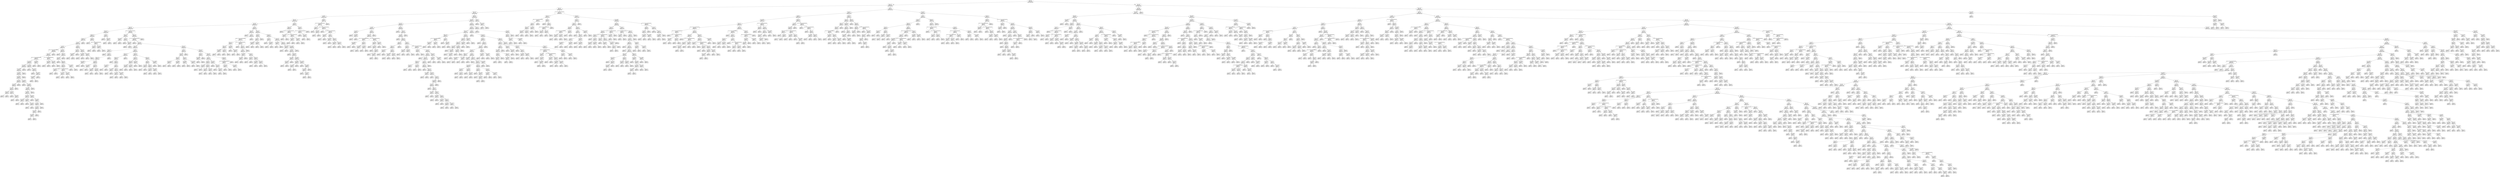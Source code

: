 digraph Tree {
node [shape=box, style="rounded", color="black", fontname=helvetica] ;
edge [fontname=helvetica] ;
0 [label="187 <= -0.7\ngini = 0.5\nsamples = 3356\nvalue = [2623, 2607]"] ;
1 [label="336 <= -0.9\ngini = 0.5\nsamples = 922\nvalue = [768, 663]"] ;
0 -> 1 [labeldistance=2.5, labelangle=45, headlabel="True"] ;
2 [label="84 <= -1.3\ngini = 0.5\nsamples = 678\nvalue = [545, 515]"] ;
1 -> 2 ;
3 [label="354 <= -2.8\ngini = 0.5\nsamples = 537\nvalue = [449, 388]"] ;
2 -> 3 ;
4 [label="9 <= -2.0\ngini = 0.5\nsamples = 321\nvalue = [251, 253]"] ;
3 -> 4 ;
5 [label="300 <= -2.5\ngini = 0.5\nsamples = 304\nvalue = [244, 234]"] ;
4 -> 5 ;
6 [label="81 <= -4.0\ngini = 0.5\nsamples = 287\nvalue = [225, 227]"] ;
5 -> 6 ;
7 [label="303 <= -5.0\ngini = 0.5\nsamples = 213\nvalue = [179, 155]"] ;
6 -> 7 ;
8 [label="288 <= -4.9\ngini = 0.5\nsamples = 120\nvalue = [86, 100]"] ;
7 -> 8 ;
9 [label="138 <= -5.0\ngini = 0.5\nsamples = 114\nvalue = [85, 89]"] ;
8 -> 9 ;
10 [label="392 <= -5.1\ngini = 0.5\nsamples = 108\nvalue = [77, 87]"] ;
9 -> 10 ;
11 [label="96 <= -5.7\ngini = 0.5\nsamples = 107\nvalue = [77, 85]"] ;
10 -> 11 ;
12 [label="4 <= -5.9\ngini = 0.5\nsamples = 96\nvalue = [71, 73]"] ;
11 -> 12 ;
13 [label="382 <= -1.7014117331926443e+38\ngini = 0.5\nsamples = 83\nvalue = [58, 64]"] ;
12 -> 13 ;
14 [label="20 <= -2.9\ngini = 0.5\nsamples = 81\nvalue = [58, 62]"] ;
13 -> 14 ;
15 [label="294 <= -1.7014117331926443e+38\ngini = 0.5\nsamples = 77\nvalue = [56, 59]"] ;
14 -> 15 ;
16 [label="rain <= 1161.0\ngini = 0.5\nsamples = 75\nvalue = [55, 58]"] ;
15 -> 16 ;
17 [label="rain <= 831.5\ngini = 0.5\nsamples = 53\nvalue = [49, 26]"] ;
16 -> 17 ;
18 [label="rain <= 788.5\ngini = 0.5\nsamples = 47\nvalue = [40, 26]"] ;
17 -> 18 ;
19 [label="rain <= 708.5\ngini = 0.5\nsamples = 45\nvalue = [40, 22]"] ;
18 -> 19 ;
20 [label="rain <= 101.5\ngini = 0.5\nsamples = 42\nvalue = [34, 22]"] ;
19 -> 20 ;
21 [label="rain <= 43.5\ngini = 0.3\nsamples = 15\nvalue = [18, 5]"] ;
20 -> 21 ;
22 [label="rain <= 39.5\ngini = 0.5\nsamples = 10\nvalue = [9, 5]"] ;
21 -> 22 ;
23 [label="rain <= 13.5\ngini = 0.4\nsamples = 9\nvalue = [9, 3]"] ;
22 -> 23 ;
24 [label="rain <= 11.5\ngini = 0.5\nsamples = 3\nvalue = [2, 2]"] ;
23 -> 24 ;
25 [label="gini = 0.0\nsamples = 1\nvalue = [1, 0]"] ;
24 -> 25 ;
26 [label="gini = 0.4\nsamples = 2\nvalue = [1, 2]"] ;
24 -> 26 ;
27 [label="rain <= 20.5\ngini = 0.2\nsamples = 6\nvalue = [7, 1]"] ;
23 -> 27 ;
28 [label="gini = 0.0\nsamples = 3\nvalue = [4, 0]"] ;
27 -> 28 ;
29 [label="rain <= 26.0\ngini = 0.4\nsamples = 3\nvalue = [3, 1]"] ;
27 -> 29 ;
30 [label="gini = 0.0\nsamples = 1\nvalue = [0, 1]"] ;
29 -> 30 ;
31 [label="gini = 0.0\nsamples = 2\nvalue = [3, 0]"] ;
29 -> 31 ;
32 [label="gini = 0.0\nsamples = 1\nvalue = [0, 2]"] ;
22 -> 32 ;
33 [label="gini = 0.0\nsamples = 5\nvalue = [9, 0]"] ;
21 -> 33 ;
34 [label="rain <= 206.5\ngini = 0.5\nsamples = 27\nvalue = [16, 17]"] ;
20 -> 34 ;
35 [label="gini = 0.0\nsamples = 3\nvalue = [0, 4]"] ;
34 -> 35 ;
36 [label="rain <= 665.5\ngini = 0.5\nsamples = 24\nvalue = [16, 13]"] ;
34 -> 36 ;
37 [label="rain <= 601.5\ngini = 0.5\nsamples = 22\nvalue = [16, 11]"] ;
36 -> 37 ;
38 [label="rain <= 381.0\ngini = 0.5\nsamples = 19\nvalue = [13, 11]"] ;
37 -> 38 ;
39 [label="rain <= 248.0\ngini = 0.4\nsamples = 10\nvalue = [8, 3]"] ;
38 -> 39 ;
40 [label="rain <= 230.5\ngini = 0.4\nsamples = 3\nvalue = [1, 2]"] ;
39 -> 40 ;
41 [label="gini = 0.0\nsamples = 1\nvalue = [1, 0]"] ;
40 -> 41 ;
42 [label="gini = 0.0\nsamples = 2\nvalue = [0, 2]"] ;
40 -> 42 ;
43 [label="rain <= 314.5\ngini = 0.2\nsamples = 7\nvalue = [7, 1]"] ;
39 -> 43 ;
44 [label="gini = 0.0\nsamples = 4\nvalue = [4, 0]"] ;
43 -> 44 ;
45 [label="rain <= 321.0\ngini = 0.4\nsamples = 3\nvalue = [3, 1]"] ;
43 -> 45 ;
46 [label="gini = 0.0\nsamples = 1\nvalue = [0, 1]"] ;
45 -> 46 ;
47 [label="gini = 0.0\nsamples = 2\nvalue = [3, 0]"] ;
45 -> 47 ;
48 [label="rain <= 420.0\ngini = 0.5\nsamples = 9\nvalue = [5, 8]"] ;
38 -> 48 ;
49 [label="gini = 0.0\nsamples = 2\nvalue = [0, 4]"] ;
48 -> 49 ;
50 [label="rain <= 564.0\ngini = 0.5\nsamples = 7\nvalue = [5, 4]"] ;
48 -> 50 ;
51 [label="rain <= 552.5\ngini = 0.5\nsamples = 6\nvalue = [5, 3]"] ;
50 -> 51 ;
52 [label="rain <= 498.5\ngini = 0.5\nsamples = 5\nvalue = [3, 3]"] ;
51 -> 52 ;
53 [label="rain <= 472.5\ngini = 0.4\nsamples = 3\nvalue = [3, 1]"] ;
52 -> 53 ;
54 [label="rain <= 440.0\ngini = 0.5\nsamples = 2\nvalue = [1, 1]"] ;
53 -> 54 ;
55 [label="gini = 0.0\nsamples = 1\nvalue = [1, 0]"] ;
54 -> 55 ;
56 [label="gini = 0.0\nsamples = 1\nvalue = [0, 1]"] ;
54 -> 56 ;
57 [label="gini = 0.0\nsamples = 1\nvalue = [2, 0]"] ;
53 -> 57 ;
58 [label="gini = 0.0\nsamples = 2\nvalue = [0, 2]"] ;
52 -> 58 ;
59 [label="gini = 0.0\nsamples = 1\nvalue = [2, 0]"] ;
51 -> 59 ;
60 [label="gini = 0.0\nsamples = 1\nvalue = [0, 1]"] ;
50 -> 60 ;
61 [label="gini = 0.0\nsamples = 3\nvalue = [3, 0]"] ;
37 -> 61 ;
62 [label="gini = 0.0\nsamples = 2\nvalue = [0, 2]"] ;
36 -> 62 ;
63 [label="gini = 0.0\nsamples = 3\nvalue = [6, 0]"] ;
19 -> 63 ;
64 [label="gini = 0.0\nsamples = 2\nvalue = [0, 4]"] ;
18 -> 64 ;
65 [label="gini = 0.0\nsamples = 6\nvalue = [9, 0]"] ;
17 -> 65 ;
66 [label="rain <= 1856.5\ngini = 0.3\nsamples = 22\nvalue = [6, 32]"] ;
16 -> 66 ;
67 [label="gini = 0.0\nsamples = 8\nvalue = [0, 17]"] ;
66 -> 67 ;
68 [label="rain <= 2044.5\ngini = 0.4\nsamples = 14\nvalue = [6, 15]"] ;
66 -> 68 ;
69 [label="gini = 0.0\nsamples = 3\nvalue = [5, 0]"] ;
68 -> 69 ;
70 [label="rain <= 2502.0\ngini = 0.1\nsamples = 11\nvalue = [1, 15]"] ;
68 -> 70 ;
71 [label="rain <= 2238.5\ngini = 0.4\nsamples = 3\nvalue = [1, 2]"] ;
70 -> 71 ;
72 [label="gini = 0.0\nsamples = 2\nvalue = [0, 2]"] ;
71 -> 72 ;
73 [label="gini = 0.0\nsamples = 1\nvalue = [1, 0]"] ;
71 -> 73 ;
74 [label="gini = 0.0\nsamples = 8\nvalue = [0, 13]"] ;
70 -> 74 ;
75 [label="rain <= 254.0\ngini = 0.5\nsamples = 2\nvalue = [1, 1]"] ;
15 -> 75 ;
76 [label="gini = 0.0\nsamples = 1\nvalue = [1, 0]"] ;
75 -> 76 ;
77 [label="gini = 0.0\nsamples = 1\nvalue = [0, 1]"] ;
75 -> 77 ;
78 [label="41 <= -1.7014117331926443e+38\ngini = 0.5\nsamples = 4\nvalue = [2, 3]"] ;
14 -> 78 ;
79 [label="rain <= 322.0\ngini = 0.4\nsamples = 2\nvalue = [1, 2]"] ;
78 -> 79 ;
80 [label="gini = 0.0\nsamples = 1\nvalue = [0, 2]"] ;
79 -> 80 ;
81 [label="gini = 0.0\nsamples = 1\nvalue = [1, 0]"] ;
79 -> 81 ;
82 [label="rain <= 48.0\ngini = 0.5\nsamples = 2\nvalue = [1, 1]"] ;
78 -> 82 ;
83 [label="gini = 0.0\nsamples = 1\nvalue = [1, 0]"] ;
82 -> 83 ;
84 [label="gini = 0.0\nsamples = 1\nvalue = [0, 1]"] ;
82 -> 84 ;
85 [label="gini = 0.0\nsamples = 2\nvalue = [0, 2]"] ;
13 -> 85 ;
86 [label="rain <= 45.0\ngini = 0.5\nsamples = 13\nvalue = [13, 9]"] ;
12 -> 86 ;
87 [label="gini = 0.0\nsamples = 2\nvalue = [0, 5]"] ;
86 -> 87 ;
88 [label="363 <= -5.0\ngini = 0.4\nsamples = 11\nvalue = [13, 4]"] ;
86 -> 88 ;
89 [label="22 <= -5.8\ngini = 0.5\nsamples = 9\nvalue = [7, 4]"] ;
88 -> 89 ;
90 [label="gini = 0.0\nsamples = 1\nvalue = [1, 0]"] ;
89 -> 90 ;
91 [label="290 <= -5.0\ngini = 0.5\nsamples = 8\nvalue = [6, 4]"] ;
89 -> 91 ;
92 [label="395 <= -5.5\ngini = 0.5\nsamples = 6\nvalue = [5, 3]"] ;
91 -> 92 ;
93 [label="rain <= 2257.0\ngini = 0.5\nsamples = 2\nvalue = [1, 1]"] ;
92 -> 93 ;
94 [label="gini = 0.0\nsamples = 1\nvalue = [1, 0]"] ;
93 -> 94 ;
95 [label="gini = 0.0\nsamples = 1\nvalue = [0, 1]"] ;
93 -> 95 ;
96 [label="382 <= -1.7014117331926443e+38\ngini = 0.4\nsamples = 4\nvalue = [4, 2]"] ;
92 -> 96 ;
97 [label="rain <= 4736.0\ngini = 0.4\nsamples = 2\nvalue = [2, 1]"] ;
96 -> 97 ;
98 [label="gini = 0.0\nsamples = 1\nvalue = [2, 0]"] ;
97 -> 98 ;
99 [label="gini = 0.0\nsamples = 1\nvalue = [0, 1]"] ;
97 -> 99 ;
100 [label="rain <= 448.5\ngini = 0.4\nsamples = 2\nvalue = [2, 1]"] ;
96 -> 100 ;
101 [label="gini = 0.0\nsamples = 1\nvalue = [0, 1]"] ;
100 -> 101 ;
102 [label="gini = 0.0\nsamples = 1\nvalue = [2, 0]"] ;
100 -> 102 ;
103 [label="rain <= 3914.0\ngini = 0.5\nsamples = 2\nvalue = [1, 1]"] ;
91 -> 103 ;
104 [label="gini = 0.0\nsamples = 1\nvalue = [1, 0]"] ;
103 -> 104 ;
105 [label="gini = 0.0\nsamples = 1\nvalue = [0, 1]"] ;
103 -> 105 ;
106 [label="gini = 0.0\nsamples = 2\nvalue = [6, 0]"] ;
88 -> 106 ;
107 [label="245 <= -5.1\ngini = 0.4\nsamples = 11\nvalue = [6, 12]"] ;
11 -> 107 ;
108 [label="284 <= -5.4\ngini = 0.2\nsamples = 5\nvalue = [1, 6]"] ;
107 -> 108 ;
109 [label="rain <= 2622.5\ngini = 0.4\nsamples = 2\nvalue = [1, 2]"] ;
108 -> 109 ;
110 [label="gini = 0.0\nsamples = 1\nvalue = [1, 0]"] ;
109 -> 110 ;
111 [label="gini = 0.0\nsamples = 1\nvalue = [0, 2]"] ;
109 -> 111 ;
112 [label="gini = 0.0\nsamples = 3\nvalue = [0, 4]"] ;
108 -> 112 ;
113 [label="279 <= -5.0\ngini = 0.5\nsamples = 6\nvalue = [5, 6]"] ;
107 -> 113 ;
114 [label="rain <= 2850.5\ngini = 0.5\nsamples = 4\nvalue = [3, 3]"] ;
113 -> 114 ;
115 [label="gini = 0.0\nsamples = 2\nvalue = [3, 0]"] ;
114 -> 115 ;
116 [label="gini = 0.0\nsamples = 2\nvalue = [0, 3]"] ;
114 -> 116 ;
117 [label="rain <= 224.0\ngini = 0.5\nsamples = 2\nvalue = [2, 3]"] ;
113 -> 117 ;
118 [label="gini = 0.0\nsamples = 1\nvalue = [0, 3]"] ;
117 -> 118 ;
119 [label="gini = 0.0\nsamples = 1\nvalue = [2, 0]"] ;
117 -> 119 ;
120 [label="gini = 0.0\nsamples = 1\nvalue = [0, 2]"] ;
10 -> 120 ;
121 [label="56 <= -4.9\ngini = 0.3\nsamples = 6\nvalue = [8, 2]"] ;
9 -> 121 ;
122 [label="gini = 0.0\nsamples = 2\nvalue = [4, 0]"] ;
121 -> 122 ;
123 [label="288 <= -1.7014117331926443e+38\ngini = 0.4\nsamples = 4\nvalue = [4, 2]"] ;
121 -> 123 ;
124 [label="rain <= 410.0\ngini = 0.4\nsamples = 2\nvalue = [3, 1]"] ;
123 -> 124 ;
125 [label="gini = 0.0\nsamples = 1\nvalue = [0, 1]"] ;
124 -> 125 ;
126 [label="gini = 0.0\nsamples = 1\nvalue = [3, 0]"] ;
124 -> 126 ;
127 [label="rain <= 480.5\ngini = 0.5\nsamples = 2\nvalue = [1, 1]"] ;
123 -> 127 ;
128 [label="gini = 0.0\nsamples = 1\nvalue = [0, 1]"] ;
127 -> 128 ;
129 [label="gini = 0.0\nsamples = 1\nvalue = [1, 0]"] ;
127 -> 129 ;
130 [label="141 <= -3.7\ngini = 0.2\nsamples = 6\nvalue = [1, 11]"] ;
8 -> 130 ;
131 [label="gini = 0.0\nsamples = 4\nvalue = [0, 10]"] ;
130 -> 131 ;
132 [label="rain <= 278.5\ngini = 0.5\nsamples = 2\nvalue = [1, 1]"] ;
130 -> 132 ;
133 [label="gini = 0.0\nsamples = 1\nvalue = [0, 1]"] ;
132 -> 133 ;
134 [label="gini = 0.0\nsamples = 1\nvalue = [1, 0]"] ;
132 -> 134 ;
135 [label="58 <= -1.7014117331926443e+38\ngini = 0.5\nsamples = 93\nvalue = [93, 55]"] ;
7 -> 135 ;
136 [label="163 <= -4.3\ngini = 0.2\nsamples = 8\nvalue = [15, 2]"] ;
135 -> 136 ;
137 [label="rain <= 623.0\ngini = 0.4\nsamples = 2\nvalue = [2, 1]"] ;
136 -> 137 ;
138 [label="gini = 0.0\nsamples = 1\nvalue = [2, 0]"] ;
137 -> 138 ;
139 [label="gini = 0.0\nsamples = 1\nvalue = [0, 1]"] ;
137 -> 139 ;
140 [label="179 <= -3.8\ngini = 0.1\nsamples = 6\nvalue = [13, 1]"] ;
136 -> 140 ;
141 [label="gini = 0.0\nsamples = 4\nvalue = [8, 0]"] ;
140 -> 141 ;
142 [label="rain <= 139.5\ngini = 0.3\nsamples = 2\nvalue = [5, 1]"] ;
140 -> 142 ;
143 [label="gini = 0.0\nsamples = 1\nvalue = [5, 0]"] ;
142 -> 143 ;
144 [label="gini = 0.0\nsamples = 1\nvalue = [0, 1]"] ;
142 -> 144 ;
145 [label="354 <= -3.3\ngini = 0.5\nsamples = 85\nvalue = [78, 53]"] ;
135 -> 145 ;
146 [label="177 <= -1.7014117331926443e+38\ngini = 0.5\nsamples = 83\nvalue = [78, 51]"] ;
145 -> 146 ;
147 [label="gini = 0.0\nsamples = 3\nvalue = [5, 0]"] ;
146 -> 147 ;
148 [label="147 <= -4.4\ngini = 0.5\nsamples = 80\nvalue = [73, 51]"] ;
146 -> 148 ;
149 [label="249 <= -4.8\ngini = 0.5\nsamples = 48\nvalue = [44, 26]"] ;
148 -> 149 ;
150 [label="169 <= -5.5\ngini = 0.5\nsamples = 17\nvalue = [11, 11]"] ;
149 -> 150 ;
151 [label="gini = 0.0\nsamples = 2\nvalue = [2, 0]"] ;
150 -> 151 ;
152 [label="121 <= -4.7\ngini = 0.5\nsamples = 15\nvalue = [9, 11]"] ;
150 -> 152 ;
153 [label="388 <= -4.9\ngini = 0.5\nsamples = 14\nvalue = [9, 10]"] ;
152 -> 153 ;
154 [label="rain <= 2132.5\ngini = 0.4\nsamples = 2\nvalue = [1, 2]"] ;
153 -> 154 ;
155 [label="gini = 0.0\nsamples = 1\nvalue = [0, 2]"] ;
154 -> 155 ;
156 [label="gini = 0.0\nsamples = 1\nvalue = [1, 0]"] ;
154 -> 156 ;
157 [label="178 <= -5.4\ngini = 0.5\nsamples = 12\nvalue = [8, 8]"] ;
153 -> 157 ;
158 [label="rain <= 2789.5\ngini = 0.5\nsamples = 2\nvalue = [1, 1]"] ;
157 -> 158 ;
159 [label="gini = 0.0\nsamples = 1\nvalue = [1, 0]"] ;
158 -> 159 ;
160 [label="gini = 0.0\nsamples = 1\nvalue = [0, 1]"] ;
158 -> 160 ;
161 [label="267 <= -4.8\ngini = 0.5\nsamples = 10\nvalue = [7, 7]"] ;
157 -> 161 ;
162 [label="rain <= 3186.5\ngini = 0.5\nsamples = 2\nvalue = [2, 2]"] ;
161 -> 162 ;
163 [label="gini = 0.0\nsamples = 1\nvalue = [2, 0]"] ;
162 -> 163 ;
164 [label="gini = 0.0\nsamples = 1\nvalue = [0, 2]"] ;
162 -> 164 ;
165 [label="rain <= 632.0\ngini = 0.5\nsamples = 8\nvalue = [5, 5]"] ;
161 -> 165 ;
166 [label="gini = 0.0\nsamples = 4\nvalue = [5, 0]"] ;
165 -> 166 ;
167 [label="gini = 0.0\nsamples = 4\nvalue = [0, 5]"] ;
165 -> 167 ;
168 [label="gini = 0.0\nsamples = 1\nvalue = [0, 1]"] ;
152 -> 168 ;
169 [label="88 <= -4.5\ngini = 0.4\nsamples = 31\nvalue = [33, 15]"] ;
149 -> 169 ;
170 [label="143 <= -4.7\ngini = 0.3\nsamples = 13\nvalue = [16, 4]"] ;
169 -> 170 ;
171 [label="238 <= -5.0\ngini = 0.4\nsamples = 9\nvalue = [9, 4]"] ;
170 -> 171 ;
172 [label="gini = 0.0\nsamples = 1\nvalue = [1, 0]"] ;
171 -> 172 ;
173 [label="243 <= -4.7\ngini = 0.4\nsamples = 8\nvalue = [8, 4]"] ;
171 -> 173 ;
174 [label="rain <= 2997.5\ngini = 0.5\nsamples = 2\nvalue = [1, 1]"] ;
173 -> 174 ;
175 [label="gini = 0.0\nsamples = 1\nvalue = [1, 0]"] ;
174 -> 175 ;
176 [label="gini = 0.0\nsamples = 1\nvalue = [0, 1]"] ;
174 -> 176 ;
177 [label="36 <= -4.7\ngini = 0.4\nsamples = 6\nvalue = [7, 3]"] ;
173 -> 177 ;
178 [label="rain <= 2053.0\ngini = 0.4\nsamples = 2\nvalue = [3, 1]"] ;
177 -> 178 ;
179 [label="gini = 0.0\nsamples = 1\nvalue = [3, 0]"] ;
178 -> 179 ;
180 [label="gini = 0.0\nsamples = 1\nvalue = [0, 1]"] ;
178 -> 180 ;
181 [label="198 <= -4.5\ngini = 0.4\nsamples = 4\nvalue = [4, 2]"] ;
177 -> 181 ;
182 [label="rain <= 261.5\ngini = 0.4\nsamples = 2\nvalue = [2, 1]"] ;
181 -> 182 ;
183 [label="gini = 0.0\nsamples = 1\nvalue = [2, 0]"] ;
182 -> 183 ;
184 [label="gini = 0.0\nsamples = 1\nvalue = [0, 1]"] ;
182 -> 184 ;
185 [label="rain <= 1609.5\ngini = 0.4\nsamples = 2\nvalue = [2, 1]"] ;
181 -> 185 ;
186 [label="gini = 0.0\nsamples = 1\nvalue = [2, 0]"] ;
185 -> 186 ;
187 [label="gini = 0.0\nsamples = 1\nvalue = [0, 1]"] ;
185 -> 187 ;
188 [label="gini = 0.0\nsamples = 4\nvalue = [7, 0]"] ;
170 -> 188 ;
189 [label="203 <= -4.6\ngini = 0.5\nsamples = 18\nvalue = [17, 11]"] ;
169 -> 189 ;
190 [label="121 <= -4.3\ngini = 0.4\nsamples = 10\nvalue = [10, 5]"] ;
189 -> 190 ;
191 [label="398 <= -4.8\ngini = 0.5\nsamples = 8\nvalue = [7, 4]"] ;
190 -> 191 ;
192 [label="rain <= 800.5\ngini = 0.5\nsamples = 6\nvalue = [5, 3]"] ;
191 -> 192 ;
193 [label="gini = 0.0\nsamples = 5\nvalue = [5, 0]"] ;
192 -> 193 ;
194 [label="gini = 0.0\nsamples = 1\nvalue = [0, 3]"] ;
192 -> 194 ;
195 [label="rain <= 436.5\ngini = 0.4\nsamples = 2\nvalue = [2, 1]"] ;
191 -> 195 ;
196 [label="gini = 0.0\nsamples = 1\nvalue = [0, 1]"] ;
195 -> 196 ;
197 [label="gini = 0.0\nsamples = 1\nvalue = [2, 0]"] ;
195 -> 197 ;
198 [label="rain <= 712.5\ngini = 0.4\nsamples = 2\nvalue = [3, 1]"] ;
190 -> 198 ;
199 [label="gini = 0.0\nsamples = 1\nvalue = [3, 0]"] ;
198 -> 199 ;
200 [label="gini = 0.0\nsamples = 1\nvalue = [0, 1]"] ;
198 -> 200 ;
201 [label="329 <= -4.4\ngini = 0.5\nsamples = 8\nvalue = [7, 6]"] ;
189 -> 201 ;
202 [label="69 <= -4.4\ngini = 0.5\nsamples = 6\nvalue = [4, 4]"] ;
201 -> 202 ;
203 [label="rain <= 46.5\ngini = 0.5\nsamples = 2\nvalue = [2, 2]"] ;
202 -> 203 ;
204 [label="gini = 0.0\nsamples = 1\nvalue = [0, 2]"] ;
203 -> 204 ;
205 [label="gini = 0.0\nsamples = 1\nvalue = [2, 0]"] ;
203 -> 205 ;
206 [label="284 <= -4.1\ngini = 0.5\nsamples = 4\nvalue = [2, 2]"] ;
202 -> 206 ;
207 [label="rain <= 228.0\ngini = 0.5\nsamples = 2\nvalue = [1, 1]"] ;
206 -> 207 ;
208 [label="gini = 0.0\nsamples = 1\nvalue = [0, 1]"] ;
207 -> 208 ;
209 [label="gini = 0.0\nsamples = 1\nvalue = [1, 0]"] ;
207 -> 209 ;
210 [label="rain <= 636.0\ngini = 0.5\nsamples = 2\nvalue = [1, 1]"] ;
206 -> 210 ;
211 [label="gini = 0.0\nsamples = 1\nvalue = [0, 1]"] ;
210 -> 211 ;
212 [label="gini = 0.0\nsamples = 1\nvalue = [1, 0]"] ;
210 -> 212 ;
213 [label="rain <= 2360.5\ngini = 0.5\nsamples = 2\nvalue = [3, 2]"] ;
201 -> 213 ;
214 [label="gini = 0.0\nsamples = 1\nvalue = [3, 0]"] ;
213 -> 214 ;
215 [label="gini = 0.0\nsamples = 1\nvalue = [0, 2]"] ;
213 -> 215 ;
216 [label="384 <= -4.3\ngini = 0.5\nsamples = 32\nvalue = [29, 25]"] ;
148 -> 216 ;
217 [label="141 <= -4.1\ngini = 0.4\nsamples = 10\nvalue = [5, 11]"] ;
216 -> 217 ;
218 [label="175 <= -4.5\ngini = 0.5\nsamples = 8\nvalue = [5, 9]"] ;
217 -> 218 ;
219 [label="384 <= -4.7\ngini = 0.5\nsamples = 4\nvalue = [3, 4]"] ;
218 -> 219 ;
220 [label="rain <= 114.0\ngini = 0.5\nsamples = 2\nvalue = [1, 1]"] ;
219 -> 220 ;
221 [label="gini = 0.0\nsamples = 1\nvalue = [1, 0]"] ;
220 -> 221 ;
222 [label="gini = 0.0\nsamples = 1\nvalue = [0, 1]"] ;
220 -> 222 ;
223 [label="rain <= 648.0\ngini = 0.5\nsamples = 2\nvalue = [2, 3]"] ;
219 -> 223 ;
224 [label="gini = 0.0\nsamples = 1\nvalue = [2, 0]"] ;
223 -> 224 ;
225 [label="gini = 0.0\nsamples = 1\nvalue = [0, 3]"] ;
223 -> 225 ;
226 [label="83 <= -4.4\ngini = 0.4\nsamples = 4\nvalue = [2, 5]"] ;
218 -> 226 ;
227 [label="rain <= 939.0\ngini = 0.4\nsamples = 2\nvalue = [1, 3]"] ;
226 -> 227 ;
228 [label="gini = 0.0\nsamples = 1\nvalue = [0, 3]"] ;
227 -> 228 ;
229 [label="gini = 0.0\nsamples = 1\nvalue = [1, 0]"] ;
227 -> 229 ;
230 [label="rain <= 1418.0\ngini = 0.4\nsamples = 2\nvalue = [1, 2]"] ;
226 -> 230 ;
231 [label="gini = 0.0\nsamples = 1\nvalue = [1, 0]"] ;
230 -> 231 ;
232 [label="gini = 0.0\nsamples = 1\nvalue = [0, 2]"] ;
230 -> 232 ;
233 [label="gini = 0.0\nsamples = 2\nvalue = [0, 2]"] ;
217 -> 233 ;
234 [label="364 <= -4.1\ngini = 0.5\nsamples = 22\nvalue = [24, 14]"] ;
216 -> 234 ;
235 [label="328 <= -4.3\ngini = 0.3\nsamples = 4\nvalue = [5, 1]"] ;
234 -> 235 ;
236 [label="rain <= 553.5\ngini = 0.4\nsamples = 2\nvalue = [2, 1]"] ;
235 -> 236 ;
237 [label="gini = 0.0\nsamples = 1\nvalue = [2, 0]"] ;
236 -> 237 ;
238 [label="gini = 0.0\nsamples = 1\nvalue = [0, 1]"] ;
236 -> 238 ;
239 [label="gini = 0.0\nsamples = 2\nvalue = [3, 0]"] ;
235 -> 239 ;
240 [label="276 <= -3.9\ngini = 0.5\nsamples = 18\nvalue = [19, 13]"] ;
234 -> 240 ;
241 [label="34 <= -2.1\ngini = 0.5\nsamples = 13\nvalue = [13, 10]"] ;
240 -> 241 ;
242 [label="106 <= -4.1\ngini = 0.5\nsamples = 6\nvalue = [3, 3]"] ;
241 -> 242 ;
243 [label="rain <= 548.0\ngini = 0.5\nsamples = 2\nvalue = [1, 1]"] ;
242 -> 243 ;
244 [label="gini = 0.0\nsamples = 1\nvalue = [1, 0]"] ;
243 -> 244 ;
245 [label="gini = 0.0\nsamples = 1\nvalue = [0, 1]"] ;
243 -> 245 ;
246 [label="366 <= -3.8\ngini = 0.5\nsamples = 4\nvalue = [2, 2]"] ;
242 -> 246 ;
247 [label="rain <= 67.0\ngini = 0.5\nsamples = 2\nvalue = [1, 1]"] ;
246 -> 247 ;
248 [label="gini = 0.0\nsamples = 1\nvalue = [1, 0]"] ;
247 -> 248 ;
249 [label="gini = 0.0\nsamples = 1\nvalue = [0, 1]"] ;
247 -> 249 ;
250 [label="rain <= 900.0\ngini = 0.5\nsamples = 2\nvalue = [1, 1]"] ;
246 -> 250 ;
251 [label="gini = 0.0\nsamples = 1\nvalue = [1, 0]"] ;
250 -> 251 ;
252 [label="gini = 0.0\nsamples = 1\nvalue = [0, 1]"] ;
250 -> 252 ;
253 [label="rain <= 137.0\ngini = 0.5\nsamples = 7\nvalue = [10, 7]"] ;
241 -> 253 ;
254 [label="gini = 0.0\nsamples = 2\nvalue = [8, 0]"] ;
253 -> 254 ;
255 [label="rain <= 773.0\ngini = 0.3\nsamples = 5\nvalue = [2, 7]"] ;
253 -> 255 ;
256 [label="gini = 0.0\nsamples = 3\nvalue = [0, 5]"] ;
255 -> 256 ;
257 [label="rain <= 1349.0\ngini = 0.5\nsamples = 2\nvalue = [2, 2]"] ;
255 -> 257 ;
258 [label="gini = 0.0\nsamples = 1\nvalue = [2, 0]"] ;
257 -> 258 ;
259 [label="gini = 0.0\nsamples = 1\nvalue = [0, 2]"] ;
257 -> 259 ;
260 [label="191 <= -4.0\ngini = 0.4\nsamples = 5\nvalue = [6, 3]"] ;
240 -> 260 ;
261 [label="46 <= -1.7014117331926443e+38\ngini = 0.5\nsamples = 4\nvalue = [5, 3]"] ;
260 -> 261 ;
262 [label="rain <= 1854.0\ngini = 0.5\nsamples = 2\nvalue = [3, 2]"] ;
261 -> 262 ;
263 [label="gini = 0.0\nsamples = 1\nvalue = [3, 0]"] ;
262 -> 263 ;
264 [label="gini = 0.0\nsamples = 1\nvalue = [0, 2]"] ;
262 -> 264 ;
265 [label="rain <= 605.0\ngini = 0.4\nsamples = 2\nvalue = [2, 1]"] ;
261 -> 265 ;
266 [label="gini = 0.0\nsamples = 1\nvalue = [2, 0]"] ;
265 -> 266 ;
267 [label="gini = 0.0\nsamples = 1\nvalue = [0, 1]"] ;
265 -> 267 ;
268 [label="gini = 0.0\nsamples = 1\nvalue = [1, 0]"] ;
260 -> 268 ;
269 [label="gini = 0.0\nsamples = 2\nvalue = [0, 2]"] ;
145 -> 269 ;
270 [label="43 <= -3.1\ngini = 0.5\nsamples = 74\nvalue = [46, 72]"] ;
6 -> 270 ;
271 [label="203 <= -4.7\ngini = 0.4\nsamples = 23\nvalue = [10, 29]"] ;
270 -> 271 ;
272 [label="gini = 0.0\nsamples = 3\nvalue = [0, 7]"] ;
271 -> 272 ;
273 [label="24 <= -3.2\ngini = 0.4\nsamples = 20\nvalue = [10, 22]"] ;
271 -> 273 ;
274 [label="286 <= -1.7014117331926443e+38\ngini = 0.4\nsamples = 19\nvalue = [10, 20]"] ;
273 -> 274 ;
275 [label="364 <= -2.7\ngini = 0.5\nsamples = 7\nvalue = [4, 5]"] ;
274 -> 275 ;
276 [label="350 <= -3.9\ngini = 0.5\nsamples = 4\nvalue = [3, 3]"] ;
275 -> 276 ;
277 [label="rain <= 2993.5\ngini = 0.5\nsamples = 2\nvalue = [2, 2]"] ;
276 -> 277 ;
278 [label="gini = 0.0\nsamples = 1\nvalue = [2, 0]"] ;
277 -> 278 ;
279 [label="gini = 0.0\nsamples = 1\nvalue = [0, 2]"] ;
277 -> 279 ;
280 [label="rain <= 277.0\ngini = 0.5\nsamples = 2\nvalue = [1, 1]"] ;
276 -> 280 ;
281 [label="gini = 0.0\nsamples = 1\nvalue = [1, 0]"] ;
280 -> 281 ;
282 [label="gini = 0.0\nsamples = 1\nvalue = [0, 1]"] ;
280 -> 282 ;
283 [label="rain <= 380.0\ngini = 0.4\nsamples = 3\nvalue = [1, 2]"] ;
275 -> 283 ;
284 [label="gini = 0.0\nsamples = 1\nvalue = [0, 1]"] ;
283 -> 284 ;
285 [label="rain <= 1131.0\ngini = 0.5\nsamples = 2\nvalue = [1, 1]"] ;
283 -> 285 ;
286 [label="gini = 0.0\nsamples = 1\nvalue = [1, 0]"] ;
285 -> 286 ;
287 [label="gini = 0.0\nsamples = 1\nvalue = [0, 1]"] ;
285 -> 287 ;
288 [label="80 <= -1.7014117331926443e+38\ngini = 0.4\nsamples = 12\nvalue = [6, 15]"] ;
274 -> 288 ;
289 [label="gini = 0.0\nsamples = 1\nvalue = [0, 1]"] ;
288 -> 289 ;
290 [label="169 <= -3.2\ngini = 0.4\nsamples = 11\nvalue = [6, 14]"] ;
288 -> 290 ;
291 [label="4 <= -4.0\ngini = 0.4\nsamples = 10\nvalue = [6, 13]"] ;
290 -> 291 ;
292 [label="rain <= 2259.0\ngini = 0.4\nsamples = 4\nvalue = [3, 7]"] ;
291 -> 292 ;
293 [label="rain <= 376.5\ngini = 0.5\nsamples = 2\nvalue = [3, 3]"] ;
292 -> 293 ;
294 [label="gini = 0.0\nsamples = 1\nvalue = [0, 3]"] ;
293 -> 294 ;
295 [label="gini = 0.0\nsamples = 1\nvalue = [3, 0]"] ;
293 -> 295 ;
296 [label="gini = 0.0\nsamples = 2\nvalue = [0, 4]"] ;
292 -> 296 ;
297 [label="79 <= -4.1\ngini = 0.4\nsamples = 6\nvalue = [3, 6]"] ;
291 -> 297 ;
298 [label="rain <= 70.5\ngini = 0.4\nsamples = 2\nvalue = [1, 2]"] ;
297 -> 298 ;
299 [label="gini = 0.0\nsamples = 1\nvalue = [1, 0]"] ;
298 -> 299 ;
300 [label="gini = 0.0\nsamples = 1\nvalue = [0, 2]"] ;
298 -> 300 ;
301 [label="108 <= -3.6\ngini = 0.4\nsamples = 4\nvalue = [2, 4]"] ;
297 -> 301 ;
302 [label="rain <= 662.0\ngini = 0.4\nsamples = 2\nvalue = [1, 2]"] ;
301 -> 302 ;
303 [label="gini = 0.0\nsamples = 1\nvalue = [0, 2]"] ;
302 -> 303 ;
304 [label="gini = 0.0\nsamples = 1\nvalue = [1, 0]"] ;
302 -> 304 ;
305 [label="rain <= 271.0\ngini = 0.4\nsamples = 2\nvalue = [1, 2]"] ;
301 -> 305 ;
306 [label="gini = 0.0\nsamples = 1\nvalue = [1, 0]"] ;
305 -> 306 ;
307 [label="gini = 0.0\nsamples = 1\nvalue = [0, 2]"] ;
305 -> 307 ;
308 [label="gini = 0.0\nsamples = 1\nvalue = [0, 1]"] ;
290 -> 308 ;
309 [label="gini = 0.0\nsamples = 1\nvalue = [0, 2]"] ;
273 -> 309 ;
310 [label="123 <= -3.1\ngini = 0.5\nsamples = 51\nvalue = [36, 43]"] ;
270 -> 310 ;
311 [label="137 <= -2.8\ngini = 0.3\nsamples = 7\nvalue = [8, 2]"] ;
310 -> 311 ;
312 [label="12 <= -2.9\ngini = 0.4\nsamples = 4\nvalue = [4, 2]"] ;
311 -> 312 ;
313 [label="rain <= 2853.0\ngini = 0.4\nsamples = 2\nvalue = [3, 1]"] ;
312 -> 313 ;
314 [label="gini = 0.0\nsamples = 1\nvalue = [3, 0]"] ;
313 -> 314 ;
315 [label="gini = 0.0\nsamples = 1\nvalue = [0, 1]"] ;
313 -> 315 ;
316 [label="rain <= 814.0\ngini = 0.5\nsamples = 2\nvalue = [1, 1]"] ;
312 -> 316 ;
317 [label="gini = 0.0\nsamples = 1\nvalue = [1, 0]"] ;
316 -> 317 ;
318 [label="gini = 0.0\nsamples = 1\nvalue = [0, 1]"] ;
316 -> 318 ;
319 [label="gini = 0.0\nsamples = 3\nvalue = [4, 0]"] ;
311 -> 319 ;
320 [label="295 <= -2.8\ngini = 0.5\nsamples = 44\nvalue = [28, 41]"] ;
310 -> 320 ;
321 [label="51 <= -2.4\ngini = 0.2\nsamples = 5\nvalue = [1, 6]"] ;
320 -> 321 ;
322 [label="gini = 0.0\nsamples = 2\nvalue = [0, 2]"] ;
321 -> 322 ;
323 [label="rain <= 2331.5\ngini = 0.3\nsamples = 3\nvalue = [1, 4]"] ;
321 -> 323 ;
324 [label="gini = 0.0\nsamples = 1\nvalue = [1, 0]"] ;
323 -> 324 ;
325 [label="gini = 0.0\nsamples = 2\nvalue = [0, 4]"] ;
323 -> 325 ;
326 [label="221 <= -2.9\ngini = 0.5\nsamples = 39\nvalue = [27, 35]"] ;
320 -> 326 ;
327 [label="rain <= 1332.0\ngini = 0.4\nsamples = 3\nvalue = [1, 2]"] ;
326 -> 327 ;
328 [label="gini = 0.0\nsamples = 1\nvalue = [1, 0]"] ;
327 -> 328 ;
329 [label="gini = 0.0\nsamples = 2\nvalue = [0, 2]"] ;
327 -> 329 ;
330 [label="391 <= -2.4\ngini = 0.5\nsamples = 36\nvalue = [26, 33]"] ;
326 -> 330 ;
331 [label="rain <= 1395.0\ngini = 0.5\nsamples = 3\nvalue = [3, 4]"] ;
330 -> 331 ;
332 [label="gini = 0.0\nsamples = 1\nvalue = [3, 0]"] ;
331 -> 332 ;
333 [label="gini = 0.0\nsamples = 2\nvalue = [0, 4]"] ;
331 -> 333 ;
334 [label="rain <= 4362.0\ngini = 0.5\nsamples = 33\nvalue = [23, 29]"] ;
330 -> 334 ;
335 [label="rain <= 56.0\ngini = 0.5\nsamples = 27\nvalue = [23, 19]"] ;
334 -> 335 ;
336 [label="gini = 0.0\nsamples = 5\nvalue = [0, 8]"] ;
335 -> 336 ;
337 [label="rain <= 428.0\ngini = 0.4\nsamples = 22\nvalue = [23, 11]"] ;
335 -> 337 ;
338 [label="rain <= 129.5\ngini = 0.2\nsamples = 8\nvalue = [10, 1]"] ;
337 -> 338 ;
339 [label="rain <= 123.0\ngini = 0.3\nsamples = 4\nvalue = [4, 1]"] ;
338 -> 339 ;
340 [label="gini = 0.0\nsamples = 3\nvalue = [4, 0]"] ;
339 -> 340 ;
341 [label="gini = 0.0\nsamples = 1\nvalue = [0, 1]"] ;
339 -> 341 ;
342 [label="gini = 0.0\nsamples = 4\nvalue = [6, 0]"] ;
338 -> 342 ;
343 [label="rain <= 822.0\ngini = 0.5\nsamples = 14\nvalue = [13, 10]"] ;
337 -> 343 ;
344 [label="rain <= 691.0\ngini = 0.2\nsamples = 5\nvalue = [1, 6]"] ;
343 -> 344 ;
345 [label="rain <= 558.0\ngini = 0.4\nsamples = 3\nvalue = [1, 2]"] ;
344 -> 345 ;
346 [label="gini = 0.0\nsamples = 2\nvalue = [0, 2]"] ;
345 -> 346 ;
347 [label="gini = 0.0\nsamples = 1\nvalue = [1, 0]"] ;
345 -> 347 ;
348 [label="gini = 0.0\nsamples = 2\nvalue = [0, 4]"] ;
344 -> 348 ;
349 [label="rain <= 1129.5\ngini = 0.4\nsamples = 9\nvalue = [12, 4]"] ;
343 -> 349 ;
350 [label="gini = 0.0\nsamples = 3\nvalue = [7, 0]"] ;
349 -> 350 ;
351 [label="rain <= 3469.0\ngini = 0.5\nsamples = 6\nvalue = [5, 4]"] ;
349 -> 351 ;
352 [label="rain <= 1982.5\ngini = 0.4\nsamples = 5\nvalue = [2, 4]"] ;
351 -> 352 ;
353 [label="gini = 0.0\nsamples = 2\nvalue = [0, 2]"] ;
352 -> 353 ;
354 [label="rain <= 2447.0\ngini = 0.5\nsamples = 3\nvalue = [2, 2]"] ;
352 -> 354 ;
355 [label="gini = 0.0\nsamples = 1\nvalue = [2, 0]"] ;
354 -> 355 ;
356 [label="gini = 0.0\nsamples = 2\nvalue = [0, 2]"] ;
354 -> 356 ;
357 [label="gini = 0.0\nsamples = 1\nvalue = [3, 0]"] ;
351 -> 357 ;
358 [label="gini = 0.0\nsamples = 6\nvalue = [0, 10]"] ;
334 -> 358 ;
359 [label="140 <= 0.4\ngini = 0.4\nsamples = 17\nvalue = [19, 7]"] ;
5 -> 359 ;
360 [label="326 <= -1.6\ngini = 0.3\nsamples = 13\nvalue = [15, 3]"] ;
359 -> 360 ;
361 [label="gini = 0.0\nsamples = 6\nvalue = [9, 0]"] ;
360 -> 361 ;
362 [label="92 <= -1.7014117331926443e+38\ngini = 0.4\nsamples = 7\nvalue = [6, 3]"] ;
360 -> 362 ;
363 [label="rain <= 1073.5\ngini = 0.5\nsamples = 2\nvalue = [1, 1]"] ;
362 -> 363 ;
364 [label="gini = 0.0\nsamples = 1\nvalue = [1, 0]"] ;
363 -> 364 ;
365 [label="gini = 0.0\nsamples = 1\nvalue = [0, 1]"] ;
363 -> 365 ;
366 [label="58 <= -1.7014117331926443e+38\ngini = 0.4\nsamples = 5\nvalue = [5, 2]"] ;
362 -> 366 ;
367 [label="rain <= 2072.0\ngini = 0.4\nsamples = 3\nvalue = [3, 1]"] ;
366 -> 367 ;
368 [label="gini = 0.0\nsamples = 2\nvalue = [3, 0]"] ;
367 -> 368 ;
369 [label="gini = 0.0\nsamples = 1\nvalue = [0, 1]"] ;
367 -> 369 ;
370 [label="rain <= 491.5\ngini = 0.4\nsamples = 2\nvalue = [2, 1]"] ;
366 -> 370 ;
371 [label="gini = 0.0\nsamples = 1\nvalue = [2, 0]"] ;
370 -> 371 ;
372 [label="gini = 0.0\nsamples = 1\nvalue = [0, 1]"] ;
370 -> 372 ;
373 [label="307 <= 1.8\ngini = 0.5\nsamples = 4\nvalue = [4, 4]"] ;
359 -> 373 ;
374 [label="259 <= -1.7014117331926443e+38\ngini = 0.4\nsamples = 3\nvalue = [2, 4]"] ;
373 -> 374 ;
375 [label="gini = 0.0\nsamples = 1\nvalue = [0, 2]"] ;
374 -> 375 ;
376 [label="rain <= 731.0\ngini = 0.5\nsamples = 2\nvalue = [2, 2]"] ;
374 -> 376 ;
377 [label="gini = 0.0\nsamples = 1\nvalue = [2, 0]"] ;
376 -> 377 ;
378 [label="gini = 0.0\nsamples = 1\nvalue = [0, 2]"] ;
376 -> 378 ;
379 [label="gini = 0.0\nsamples = 1\nvalue = [2, 0]"] ;
373 -> 379 ;
380 [label="288 <= 6.7\ngini = 0.4\nsamples = 17\nvalue = [7, 19]"] ;
4 -> 380 ;
381 [label="45 <= -1.7014117331926443e+38\ngini = 0.4\nsamples = 16\nvalue = [6, 19]"] ;
380 -> 381 ;
382 [label="76 <= -1.4\ngini = 0.2\nsamples = 4\nvalue = [1, 8]"] ;
381 -> 382 ;
383 [label="gini = 0.0\nsamples = 2\nvalue = [0, 3]"] ;
382 -> 383 ;
384 [label="rain <= 258.0\ngini = 0.3\nsamples = 2\nvalue = [1, 5]"] ;
382 -> 384 ;
385 [label="gini = 0.0\nsamples = 1\nvalue = [0, 5]"] ;
384 -> 385 ;
386 [label="gini = 0.0\nsamples = 1\nvalue = [1, 0]"] ;
384 -> 386 ;
387 [label="190 <= -1.7014117331926443e+38\ngini = 0.4\nsamples = 12\nvalue = [5, 11]"] ;
381 -> 387 ;
388 [label="gini = 0.0\nsamples = 2\nvalue = [0, 2]"] ;
387 -> 388 ;
389 [label="325 <= -1.7014117331926443e+38\ngini = 0.5\nsamples = 10\nvalue = [5, 9]"] ;
387 -> 389 ;
390 [label="rain <= 825.0\ngini = 0.5\nsamples = 2\nvalue = [1, 1]"] ;
389 -> 390 ;
391 [label="gini = 0.0\nsamples = 1\nvalue = [1, 0]"] ;
390 -> 391 ;
392 [label="gini = 0.0\nsamples = 1\nvalue = [0, 1]"] ;
390 -> 392 ;
393 [label="28 <= -1.7\ngini = 0.4\nsamples = 8\nvalue = [4, 8]"] ;
389 -> 393 ;
394 [label="rain <= 1847.5\ngini = 0.4\nsamples = 2\nvalue = [1, 2]"] ;
393 -> 394 ;
395 [label="gini = 0.0\nsamples = 1\nvalue = [1, 0]"] ;
394 -> 395 ;
396 [label="gini = 0.0\nsamples = 1\nvalue = [0, 2]"] ;
394 -> 396 ;
397 [label="136 <= -1.9\ngini = 0.4\nsamples = 6\nvalue = [3, 6]"] ;
393 -> 397 ;
398 [label="rain <= 291.5\ngini = 0.4\nsamples = 3\nvalue = [1, 2]"] ;
397 -> 398 ;
399 [label="gini = 0.0\nsamples = 1\nvalue = [1, 0]"] ;
398 -> 399 ;
400 [label="gini = 0.0\nsamples = 2\nvalue = [0, 2]"] ;
398 -> 400 ;
401 [label="rain <= 217.0\ngini = 0.4\nsamples = 3\nvalue = [2, 4]"] ;
397 -> 401 ;
402 [label="gini = 0.0\nsamples = 1\nvalue = [2, 0]"] ;
401 -> 402 ;
403 [label="gini = 0.0\nsamples = 2\nvalue = [0, 4]"] ;
401 -> 403 ;
404 [label="gini = 0.0\nsamples = 1\nvalue = [1, 0]"] ;
380 -> 404 ;
405 [label="392 <= 1.3\ngini = 0.5\nsamples = 216\nvalue = [198, 135]"] ;
3 -> 405 ;
406 [label="136 <= -1.9\ngini = 0.5\nsamples = 212\nvalue = [197, 127]"] ;
405 -> 406 ;
407 [label="112 <= -3.5\ngini = 0.4\nsamples = 90\nvalue = [98, 41]"] ;
406 -> 407 ;
408 [label="0 <= -3.6\ngini = 0.5\nsamples = 21\nvalue = [13, 15]"] ;
407 -> 408 ;
409 [label="177 <= -3.1\ngini = 0.3\nsamples = 5\nvalue = [4, 1]"] ;
408 -> 409 ;
410 [label="gini = 0.0\nsamples = 3\nvalue = [3, 0]"] ;
409 -> 410 ;
411 [label="rain <= 608.0\ngini = 0.5\nsamples = 2\nvalue = [1, 1]"] ;
409 -> 411 ;
412 [label="gini = 0.0\nsamples = 1\nvalue = [1, 0]"] ;
411 -> 412 ;
413 [label="gini = 0.0\nsamples = 1\nvalue = [0, 1]"] ;
411 -> 413 ;
414 [label="101 <= -1.7\ngini = 0.5\nsamples = 16\nvalue = [9, 14]"] ;
408 -> 414 ;
415 [label="367 <= -1.8\ngini = 0.5\nsamples = 15\nvalue = [9, 12]"] ;
414 -> 415 ;
416 [label="212 <= -1.7014117331926443e+38\ngini = 0.5\nsamples = 7\nvalue = [4, 7]"] ;
415 -> 416 ;
417 [label="rain <= 1028.5\ngini = 0.5\nsamples = 3\nvalue = [2, 3]"] ;
416 -> 417 ;
418 [label="gini = 0.4\nsamples = 2\nvalue = [2, 1]"] ;
417 -> 418 ;
419 [label="gini = 0.0\nsamples = 1\nvalue = [0, 2]"] ;
417 -> 419 ;
420 [label="215 <= -2.3\ngini = 0.4\nsamples = 4\nvalue = [2, 4]"] ;
416 -> 420 ;
421 [label="rain <= 5666.5\ngini = 0.4\nsamples = 2\nvalue = [1, 2]"] ;
420 -> 421 ;
422 [label="gini = 0.0\nsamples = 1\nvalue = [1, 0]"] ;
421 -> 422 ;
423 [label="gini = 0.0\nsamples = 1\nvalue = [0, 2]"] ;
421 -> 423 ;
424 [label="rain <= 2061.5\ngini = 0.4\nsamples = 2\nvalue = [1, 2]"] ;
420 -> 424 ;
425 [label="gini = 0.0\nsamples = 1\nvalue = [1, 0]"] ;
424 -> 425 ;
426 [label="gini = 0.0\nsamples = 1\nvalue = [0, 2]"] ;
424 -> 426 ;
427 [label="121 <= -1.7014117331926443e+38\ngini = 0.5\nsamples = 8\nvalue = [5, 5]"] ;
415 -> 427 ;
428 [label="rain <= 34.0\ngini = 0.5\nsamples = 6\nvalue = [4, 4]"] ;
427 -> 428 ;
429 [label="gini = 0.0\nsamples = 1\nvalue = [0, 2]"] ;
428 -> 429 ;
430 [label="rain <= 259.0\ngini = 0.4\nsamples = 5\nvalue = [4, 2]"] ;
428 -> 430 ;
431 [label="gini = 0.0\nsamples = 2\nvalue = [3, 0]"] ;
430 -> 431 ;
432 [label="rain <= 548.5\ngini = 0.4\nsamples = 3\nvalue = [1, 2]"] ;
430 -> 432 ;
433 [label="gini = 0.0\nsamples = 1\nvalue = [0, 1]"] ;
432 -> 433 ;
434 [label="rain <= 743.0\ngini = 0.5\nsamples = 2\nvalue = [1, 1]"] ;
432 -> 434 ;
435 [label="gini = 0.0\nsamples = 1\nvalue = [1, 0]"] ;
434 -> 435 ;
436 [label="gini = 0.0\nsamples = 1\nvalue = [0, 1]"] ;
434 -> 436 ;
437 [label="rain <= 61.0\ngini = 0.5\nsamples = 2\nvalue = [1, 1]"] ;
427 -> 437 ;
438 [label="gini = 0.0\nsamples = 1\nvalue = [0, 1]"] ;
437 -> 438 ;
439 [label="gini = 0.0\nsamples = 1\nvalue = [1, 0]"] ;
437 -> 439 ;
440 [label="gini = 0.0\nsamples = 1\nvalue = [0, 2]"] ;
414 -> 440 ;
441 [label="109 <= -3.2\ngini = 0.4\nsamples = 69\nvalue = [85, 26]"] ;
407 -> 441 ;
442 [label="gini = 0.0\nsamples = 9\nvalue = [13, 0]"] ;
441 -> 442 ;
443 [label="27 <= -0.9\ngini = 0.4\nsamples = 60\nvalue = [72, 26]"] ;
441 -> 443 ;
444 [label="15 <= -3.3\ngini = 0.4\nsamples = 56\nvalue = [65, 26]"] ;
443 -> 444 ;
445 [label="gini = 0.0\nsamples = 4\nvalue = [6, 0]"] ;
444 -> 445 ;
446 [label="197 <= -2.6\ngini = 0.4\nsamples = 52\nvalue = [59, 26]"] ;
444 -> 446 ;
447 [label="69 <= -2.5\ngini = 0.3\nsamples = 12\nvalue = [16, 4]"] ;
446 -> 447 ;
448 [label="206 <= -2.9\ngini = 0.4\nsamples = 10\nvalue = [12, 4]"] ;
447 -> 448 ;
449 [label="rain <= 911.5\ngini = 0.4\nsamples = 4\nvalue = [3, 1]"] ;
448 -> 449 ;
450 [label="gini = 0.0\nsamples = 3\nvalue = [3, 0]"] ;
449 -> 450 ;
451 [label="gini = 0.0\nsamples = 1\nvalue = [0, 1]"] ;
449 -> 451 ;
452 [label="357 <= -2.7\ngini = 0.4\nsamples = 6\nvalue = [9, 3]"] ;
448 -> 452 ;
453 [label="rain <= 2128.0\ngini = 0.4\nsamples = 4\nvalue = [6, 2]"] ;
452 -> 453 ;
454 [label="gini = 0.0\nsamples = 2\nvalue = [6, 0]"] ;
453 -> 454 ;
455 [label="gini = 0.0\nsamples = 2\nvalue = [0, 2]"] ;
453 -> 455 ;
456 [label="rain <= 94.0\ngini = 0.4\nsamples = 2\nvalue = [3, 1]"] ;
452 -> 456 ;
457 [label="gini = 0.0\nsamples = 1\nvalue = [3, 0]"] ;
456 -> 457 ;
458 [label="gini = 0.0\nsamples = 1\nvalue = [0, 1]"] ;
456 -> 458 ;
459 [label="gini = 0.0\nsamples = 2\nvalue = [4, 0]"] ;
447 -> 459 ;
460 [label="38 <= -2.4\ngini = 0.4\nsamples = 40\nvalue = [43, 22]"] ;
446 -> 460 ;
461 [label="257 <= -2.6\ngini = 0.5\nsamples = 4\nvalue = [3, 5]"] ;
460 -> 461 ;
462 [label="rain <= 413.0\ngini = 0.4\nsamples = 2\nvalue = [2, 4]"] ;
461 -> 462 ;
463 [label="gini = 0.0\nsamples = 1\nvalue = [2, 0]"] ;
462 -> 463 ;
464 [label="gini = 0.0\nsamples = 1\nvalue = [0, 4]"] ;
462 -> 464 ;
465 [label="rain <= 502.5\ngini = 0.5\nsamples = 2\nvalue = [1, 1]"] ;
461 -> 465 ;
466 [label="gini = 0.0\nsamples = 1\nvalue = [1, 0]"] ;
465 -> 466 ;
467 [label="gini = 0.0\nsamples = 1\nvalue = [0, 1]"] ;
465 -> 467 ;
468 [label="91 <= -1.7014117331926443e+38\ngini = 0.4\nsamples = 36\nvalue = [40, 17]"] ;
460 -> 468 ;
469 [label="rain <= 127.5\ngini = 0.4\nsamples = 2\nvalue = [1, 2]"] ;
468 -> 469 ;
470 [label="gini = 0.0\nsamples = 1\nvalue = [0, 2]"] ;
469 -> 470 ;
471 [label="gini = 0.0\nsamples = 1\nvalue = [1, 0]"] ;
469 -> 471 ;
472 [label="113 <= -1.6\ngini = 0.4\nsamples = 34\nvalue = [39, 15]"] ;
468 -> 472 ;
473 [label="99 <= -2.2\ngini = 0.4\nsamples = 30\nvalue = [35, 12]"] ;
472 -> 473 ;
474 [label="gini = 0.0\nsamples = 4\nvalue = [4, 0]"] ;
473 -> 474 ;
475 [label="92 <= -2.3\ngini = 0.4\nsamples = 26\nvalue = [31, 12]"] ;
473 -> 475 ;
476 [label="353 <= -2.4\ngini = 0.5\nsamples = 4\nvalue = [4, 3]"] ;
475 -> 476 ;
477 [label="rain <= 21.0\ngini = 0.4\nsamples = 2\nvalue = [2, 1]"] ;
476 -> 477 ;
478 [label="gini = 0.0\nsamples = 1\nvalue = [2, 0]"] ;
477 -> 478 ;
479 [label="gini = 0.0\nsamples = 1\nvalue = [0, 1]"] ;
477 -> 479 ;
480 [label="rain <= 479.5\ngini = 0.5\nsamples = 2\nvalue = [2, 2]"] ;
476 -> 480 ;
481 [label="gini = 0.0\nsamples = 1\nvalue = [2, 0]"] ;
480 -> 481 ;
482 [label="gini = 0.0\nsamples = 1\nvalue = [0, 2]"] ;
480 -> 482 ;
483 [label="277 <= -1.7\ngini = 0.4\nsamples = 22\nvalue = [27, 9]"] ;
475 -> 483 ;
484 [label="168 <= -2.5\ngini = 0.4\nsamples = 21\nvalue = [26, 9]"] ;
483 -> 484 ;
485 [label="gini = 0.0\nsamples = 1\nvalue = [1, 0]"] ;
484 -> 485 ;
486 [label="263 <= -2.5\ngini = 0.4\nsamples = 20\nvalue = [25, 9]"] ;
484 -> 486 ;
487 [label="rain <= 1689.5\ngini = 0.4\nsamples = 4\nvalue = [4, 2]"] ;
486 -> 487 ;
488 [label="gini = 0.0\nsamples = 3\nvalue = [4, 0]"] ;
487 -> 488 ;
489 [label="gini = 0.0\nsamples = 1\nvalue = [0, 2]"] ;
487 -> 489 ;
490 [label="rain <= 68.0\ngini = 0.4\nsamples = 16\nvalue = [21, 7]"] ;
486 -> 490 ;
491 [label="gini = 0.0\nsamples = 1\nvalue = [0, 1]"] ;
490 -> 491 ;
492 [label="70 <= -1.8\ngini = 0.3\nsamples = 15\nvalue = [21, 6]"] ;
490 -> 492 ;
493 [label="rain <= 2333.5\ngini = 0.4\nsamples = 14\nvalue = [18, 6]"] ;
492 -> 493 ;
494 [label="216 <= -2.4\ngini = 0.3\nsamples = 13\nvalue = [18, 5]"] ;
493 -> 494 ;
495 [label="gini = 0.0\nsamples = 2\nvalue = [4, 0]"] ;
494 -> 495 ;
496 [label="198 <= -2.2\ngini = 0.4\nsamples = 11\nvalue = [14, 5]"] ;
494 -> 496 ;
497 [label="rain <= 222.0\ngini = 0.4\nsamples = 2\nvalue = [2, 1]"] ;
496 -> 497 ;
498 [label="gini = 0.0\nsamples = 1\nvalue = [0, 1]"] ;
497 -> 498 ;
499 [label="gini = 0.0\nsamples = 1\nvalue = [2, 0]"] ;
497 -> 499 ;
500 [label="319 <= -2.4\ngini = 0.4\nsamples = 9\nvalue = [12, 4]"] ;
496 -> 500 ;
501 [label="rain <= 902.5\ngini = 0.4\nsamples = 3\nvalue = [3, 1]"] ;
500 -> 501 ;
502 [label="gini = 0.0\nsamples = 2\nvalue = [3, 0]"] ;
501 -> 502 ;
503 [label="gini = 0.0\nsamples = 1\nvalue = [0, 1]"] ;
501 -> 503 ;
504 [label="92 <= -2.1\ngini = 0.4\nsamples = 6\nvalue = [9, 3]"] ;
500 -> 504 ;
505 [label="rain <= 1142.0\ngini = 0.4\nsamples = 2\nvalue = [3, 1]"] ;
504 -> 505 ;
506 [label="gini = 0.0\nsamples = 1\nvalue = [3, 0]"] ;
505 -> 506 ;
507 [label="gini = 0.0\nsamples = 1\nvalue = [0, 1]"] ;
505 -> 507 ;
508 [label="360 <= -1.6\ngini = 0.4\nsamples = 4\nvalue = [6, 2]"] ;
504 -> 508 ;
509 [label="rain <= 336.5\ngini = 0.4\nsamples = 2\nvalue = [3, 1]"] ;
508 -> 509 ;
510 [label="gini = 0.0\nsamples = 1\nvalue = [3, 0]"] ;
509 -> 510 ;
511 [label="gini = 0.0\nsamples = 1\nvalue = [0, 1]"] ;
509 -> 511 ;
512 [label="rain <= 1017.5\ngini = 0.4\nsamples = 2\nvalue = [3, 1]"] ;
508 -> 512 ;
513 [label="gini = 0.0\nsamples = 1\nvalue = [0, 1]"] ;
512 -> 513 ;
514 [label="gini = 0.0\nsamples = 1\nvalue = [3, 0]"] ;
512 -> 514 ;
515 [label="gini = 0.0\nsamples = 1\nvalue = [0, 1]"] ;
493 -> 515 ;
516 [label="gini = 0.0\nsamples = 1\nvalue = [3, 0]"] ;
492 -> 516 ;
517 [label="gini = 0.0\nsamples = 1\nvalue = [1, 0]"] ;
483 -> 517 ;
518 [label="341 <= -1.0\ngini = 0.5\nsamples = 4\nvalue = [4, 3]"] ;
472 -> 518 ;
519 [label="rain <= 517.0\ngini = 0.5\nsamples = 2\nvalue = [1, 1]"] ;
518 -> 519 ;
520 [label="gini = 0.0\nsamples = 1\nvalue = [1, 0]"] ;
519 -> 520 ;
521 [label="gini = 0.0\nsamples = 1\nvalue = [0, 1]"] ;
519 -> 521 ;
522 [label="rain <= 1852.5\ngini = 0.5\nsamples = 2\nvalue = [3, 2]"] ;
518 -> 522 ;
523 [label="gini = 0.0\nsamples = 1\nvalue = [0, 2]"] ;
522 -> 523 ;
524 [label="gini = 0.0\nsamples = 1\nvalue = [3, 0]"] ;
522 -> 524 ;
525 [label="gini = 0.0\nsamples = 4\nvalue = [7, 0]"] ;
443 -> 525 ;
526 [label="36 <= -1.2\ngini = 0.5\nsamples = 122\nvalue = [99, 86]"] ;
406 -> 526 ;
527 [label="253 <= -2.0\ngini = 0.5\nsamples = 111\nvalue = [81, 83]"] ;
526 -> 527 ;
528 [label="385 <= -1.8\ngini = 0.4\nsamples = 24\nvalue = [27, 13]"] ;
527 -> 528 ;
529 [label="389 <= -1.8\ngini = 0.3\nsamples = 8\nvalue = [12, 3]"] ;
528 -> 529 ;
530 [label="273 <= -1.7014117331926443e+38\ngini = 0.4\nsamples = 4\nvalue = [5, 2]"] ;
529 -> 530 ;
531 [label="rain <= 1015.0\ngini = 0.4\nsamples = 2\nvalue = [3, 1]"] ;
530 -> 531 ;
532 [label="gini = 0.0\nsamples = 1\nvalue = [0, 1]"] ;
531 -> 532 ;
533 [label="gini = 0.0\nsamples = 1\nvalue = [3, 0]"] ;
531 -> 533 ;
534 [label="rain <= 194.0\ngini = 0.4\nsamples = 2\nvalue = [2, 1]"] ;
530 -> 534 ;
535 [label="gini = 0.0\nsamples = 1\nvalue = [2, 0]"] ;
534 -> 535 ;
536 [label="gini = 0.0\nsamples = 1\nvalue = [0, 1]"] ;
534 -> 536 ;
537 [label="9 <= -1.8\ngini = 0.2\nsamples = 4\nvalue = [7, 1]"] ;
529 -> 537 ;
538 [label="gini = 0.0\nsamples = 1\nvalue = [1, 0]"] ;
537 -> 538 ;
539 [label="rain <= 383.0\ngini = 0.2\nsamples = 3\nvalue = [6, 1]"] ;
537 -> 539 ;
540 [label="gini = 0.0\nsamples = 1\nvalue = [0, 1]"] ;
539 -> 540 ;
541 [label="gini = 0.0\nsamples = 2\nvalue = [6, 0]"] ;
539 -> 541 ;
542 [label="197 <= -1.7\ngini = 0.5\nsamples = 16\nvalue = [15, 10]"] ;
528 -> 542 ;
543 [label="273 <= -1.9\ngini = 0.5\nsamples = 14\nvalue = [14, 9]"] ;
542 -> 543 ;
544 [label="352 <= -1.3\ngini = 0.5\nsamples = 12\nvalue = [12, 8]"] ;
543 -> 544 ;
545 [label="rain <= 62.5\ngini = 0.5\nsamples = 4\nvalue = [3, 2]"] ;
544 -> 545 ;
546 [label="gini = 0.0\nsamples = 1\nvalue = [2, 0]"] ;
545 -> 546 ;
547 [label="rain <= 689.0\ngini = 0.4\nsamples = 3\nvalue = [1, 2]"] ;
545 -> 547 ;
548 [label="gini = 0.0\nsamples = 1\nvalue = [0, 1]"] ;
547 -> 548 ;
549 [label="rain <= 2756.5\ngini = 0.5\nsamples = 2\nvalue = [1, 1]"] ;
547 -> 549 ;
550 [label="gini = 0.0\nsamples = 1\nvalue = [1, 0]"] ;
549 -> 550 ;
551 [label="gini = 0.0\nsamples = 1\nvalue = [0, 1]"] ;
549 -> 551 ;
552 [label="rain <= 997.5\ngini = 0.5\nsamples = 8\nvalue = [9, 6]"] ;
544 -> 552 ;
553 [label="rain <= 106.0\ngini = 0.2\nsamples = 5\nvalue = [9, 1]"] ;
552 -> 553 ;
554 [label="gini = 0.0\nsamples = 1\nvalue = [0, 1]"] ;
553 -> 554 ;
555 [label="gini = 0.0\nsamples = 4\nvalue = [9, 0]"] ;
553 -> 555 ;
556 [label="gini = 0.0\nsamples = 3\nvalue = [0, 5]"] ;
552 -> 556 ;
557 [label="rain <= 348.0\ngini = 0.4\nsamples = 2\nvalue = [2, 1]"] ;
543 -> 557 ;
558 [label="gini = 0.0\nsamples = 1\nvalue = [0, 1]"] ;
557 -> 558 ;
559 [label="gini = 0.0\nsamples = 1\nvalue = [2, 0]"] ;
557 -> 559 ;
560 [label="rain <= 227.5\ngini = 0.5\nsamples = 2\nvalue = [1, 1]"] ;
542 -> 560 ;
561 [label="gini = 0.0\nsamples = 1\nvalue = [0, 1]"] ;
560 -> 561 ;
562 [label="gini = 0.0\nsamples = 1\nvalue = [1, 0]"] ;
560 -> 562 ;
563 [label="142 <= -2.1\ngini = 0.5\nsamples = 87\nvalue = [54, 70]"] ;
527 -> 563 ;
564 [label="gini = 0.0\nsamples = 4\nvalue = [0, 6]"] ;
563 -> 564 ;
565 [label="281 <= -1.8\ngini = 0.5\nsamples = 83\nvalue = [54, 64]"] ;
563 -> 565 ;
566 [label="396 <= -2.1\ngini = 0.5\nsamples = 44\nvalue = [31, 27]"] ;
565 -> 566 ;
567 [label="gini = 0.0\nsamples = 2\nvalue = [3, 0]"] ;
566 -> 567 ;
568 [label="110 <= -1.6\ngini = 0.5\nsamples = 42\nvalue = [28, 27]"] ;
566 -> 568 ;
569 [label="210 <= -1.8\ngini = 0.5\nsamples = 40\nvalue = [25, 27]"] ;
568 -> 569 ;
570 [label="192 <= -1.9\ngini = 0.5\nsamples = 33\nvalue = [22, 21]"] ;
569 -> 570 ;
571 [label="308 <= -1.2\ngini = 0.4\nsamples = 4\nvalue = [4, 2]"] ;
570 -> 571 ;
572 [label="rain <= 5522.0\ngini = 0.4\nsamples = 2\nvalue = [2, 1]"] ;
571 -> 572 ;
573 [label="gini = 0.0\nsamples = 1\nvalue = [2, 0]"] ;
572 -> 573 ;
574 [label="gini = 0.0\nsamples = 1\nvalue = [0, 1]"] ;
572 -> 574 ;
575 [label="rain <= 4631.0\ngini = 0.4\nsamples = 2\nvalue = [2, 1]"] ;
571 -> 575 ;
576 [label="gini = 0.0\nsamples = 1\nvalue = [2, 0]"] ;
575 -> 576 ;
577 [label="gini = 0.0\nsamples = 1\nvalue = [0, 1]"] ;
575 -> 577 ;
578 [label="25 <= -1.9\ngini = 0.5\nsamples = 29\nvalue = [18, 19]"] ;
570 -> 578 ;
579 [label="rain <= 584.5\ngini = 0.4\nsamples = 2\nvalue = [1, 2]"] ;
578 -> 579 ;
580 [label="gini = 0.0\nsamples = 1\nvalue = [1, 0]"] ;
579 -> 580 ;
581 [label="gini = 0.0\nsamples = 1\nvalue = [0, 2]"] ;
579 -> 581 ;
582 [label="100 <= -0.9\ngini = 0.5\nsamples = 27\nvalue = [17, 17]"] ;
578 -> 582 ;
583 [label="358 <= -2.1\ngini = 0.5\nsamples = 23\nvalue = [14, 15]"] ;
582 -> 583 ;
584 [label="rain <= 235.5\ngini = 0.5\nsamples = 10\nvalue = [6, 7]"] ;
583 -> 584 ;
585 [label="rain <= 61.5\ngini = 0.3\nsamples = 5\nvalue = [4, 1]"] ;
584 -> 585 ;
586 [label="gini = 0.0\nsamples = 2\nvalue = [2, 0]"] ;
585 -> 586 ;
587 [label="rain <= 71.0\ngini = 0.4\nsamples = 3\nvalue = [2, 1]"] ;
585 -> 587 ;
588 [label="gini = 0.0\nsamples = 1\nvalue = [0, 1]"] ;
587 -> 588 ;
589 [label="gini = 0.0\nsamples = 2\nvalue = [2, 0]"] ;
587 -> 589 ;
590 [label="rain <= 326.0\ngini = 0.4\nsamples = 5\nvalue = [2, 6]"] ;
584 -> 590 ;
591 [label="gini = 0.0\nsamples = 1\nvalue = [0, 3]"] ;
590 -> 591 ;
592 [label="rain <= 719.0\ngini = 0.5\nsamples = 4\nvalue = [2, 3]"] ;
590 -> 592 ;
593 [label="gini = 0.0\nsamples = 2\nvalue = [2, 0]"] ;
592 -> 593 ;
594 [label="gini = 0.0\nsamples = 2\nvalue = [0, 3]"] ;
592 -> 594 ;
595 [label="160 <= -1.9\ngini = 0.5\nsamples = 13\nvalue = [8, 8]"] ;
583 -> 595 ;
596 [label="rain <= 47.0\ngini = 0.5\nsamples = 4\nvalue = [2, 2]"] ;
595 -> 596 ;
597 [label="gini = 0.0\nsamples = 1\nvalue = [1, 0]"] ;
596 -> 597 ;
598 [label="rain <= 228.5\ngini = 0.4\nsamples = 3\nvalue = [1, 2]"] ;
596 -> 598 ;
599 [label="gini = 0.0\nsamples = 1\nvalue = [0, 1]"] ;
598 -> 599 ;
600 [label="rain <= 773.5\ngini = 0.5\nsamples = 2\nvalue = [1, 1]"] ;
598 -> 600 ;
601 [label="gini = 0.0\nsamples = 1\nvalue = [1, 0]"] ;
600 -> 601 ;
602 [label="gini = 0.0\nsamples = 1\nvalue = [0, 1]"] ;
600 -> 602 ;
603 [label="58 <= -1.6\ngini = 0.5\nsamples = 9\nvalue = [6, 6]"] ;
595 -> 603 ;
604 [label="rain <= 3829.0\ngini = 0.5\nsamples = 7\nvalue = [5, 5]"] ;
603 -> 604 ;
605 [label="gini = 0.0\nsamples = 3\nvalue = [5, 0]"] ;
604 -> 605 ;
606 [label="gini = 0.0\nsamples = 4\nvalue = [0, 5]"] ;
604 -> 606 ;
607 [label="rain <= 1275.5\ngini = 0.5\nsamples = 2\nvalue = [1, 1]"] ;
603 -> 607 ;
608 [label="gini = 0.0\nsamples = 1\nvalue = [1, 0]"] ;
607 -> 608 ;
609 [label="gini = 0.0\nsamples = 1\nvalue = [0, 1]"] ;
607 -> 609 ;
610 [label="rain <= 1738.5\ngini = 0.5\nsamples = 4\nvalue = [3, 2]"] ;
582 -> 610 ;
611 [label="gini = 0.0\nsamples = 2\nvalue = [3, 0]"] ;
610 -> 611 ;
612 [label="gini = 0.0\nsamples = 2\nvalue = [0, 2]"] ;
610 -> 612 ;
613 [label="203 <= -1.8\ngini = 0.4\nsamples = 7\nvalue = [3, 6]"] ;
569 -> 613 ;
614 [label="rain <= 2031.0\ngini = 0.4\nsamples = 2\nvalue = [1, 2]"] ;
613 -> 614 ;
615 [label="gini = 0.0\nsamples = 1\nvalue = [1, 0]"] ;
614 -> 615 ;
616 [label="gini = 0.0\nsamples = 1\nvalue = [0, 2]"] ;
614 -> 616 ;
617 [label="rain <= 457.0\ngini = 0.4\nsamples = 5\nvalue = [2, 4]"] ;
613 -> 617 ;
618 [label="gini = 0.0\nsamples = 2\nvalue = [2, 0]"] ;
617 -> 618 ;
619 [label="gini = 0.0\nsamples = 3\nvalue = [0, 4]"] ;
617 -> 619 ;
620 [label="gini = 0.0\nsamples = 2\nvalue = [3, 0]"] ;
568 -> 620 ;
621 [label="381 <= -1.5\ngini = 0.5\nsamples = 39\nvalue = [23, 37]"] ;
565 -> 621 ;
622 [label="241 <= -1.4\ngini = 0.4\nsamples = 17\nvalue = [6, 20]"] ;
621 -> 622 ;
623 [label="15 <= -1.5\ngini = 0.3\nsamples = 14\nvalue = [4, 19]"] ;
622 -> 623 ;
624 [label="rain <= 320.5\ngini = 0.4\nsamples = 10\nvalue = [4, 13]"] ;
623 -> 624 ;
625 [label="344 <= -1.7\ngini = 0.5\nsamples = 4\nvalue = [3, 2]"] ;
624 -> 625 ;
626 [label="rain <= 126.0\ngini = 0.4\nsamples = 2\nvalue = [1, 2]"] ;
625 -> 626 ;
627 [label="gini = 0.0\nsamples = 1\nvalue = [0, 2]"] ;
626 -> 627 ;
628 [label="gini = 0.0\nsamples = 1\nvalue = [1, 0]"] ;
626 -> 628 ;
629 [label="gini = 0.0\nsamples = 2\nvalue = [2, 0]"] ;
625 -> 629 ;
630 [label="219 <= -1.9\ngini = 0.2\nsamples = 6\nvalue = [1, 11]"] ;
624 -> 630 ;
631 [label="rain <= 2391.0\ngini = 0.5\nsamples = 2\nvalue = [1, 1]"] ;
630 -> 631 ;
632 [label="gini = 0.0\nsamples = 1\nvalue = [1, 0]"] ;
631 -> 632 ;
633 [label="gini = 0.0\nsamples = 1\nvalue = [0, 1]"] ;
631 -> 633 ;
634 [label="gini = 0.0\nsamples = 4\nvalue = [0, 10]"] ;
630 -> 634 ;
635 [label="gini = 0.0\nsamples = 4\nvalue = [0, 6]"] ;
623 -> 635 ;
636 [label="290 <= -1.8\ngini = 0.4\nsamples = 3\nvalue = [2, 1]"] ;
622 -> 636 ;
637 [label="gini = 0.0\nsamples = 1\nvalue = [1, 0]"] ;
636 -> 637 ;
638 [label="rain <= 525.5\ngini = 0.5\nsamples = 2\nvalue = [1, 1]"] ;
636 -> 638 ;
639 [label="gini = 0.0\nsamples = 1\nvalue = [1, 0]"] ;
638 -> 639 ;
640 [label="gini = 0.0\nsamples = 1\nvalue = [0, 1]"] ;
638 -> 640 ;
641 [label="218 <= -1.6\ngini = 0.5\nsamples = 22\nvalue = [17, 17]"] ;
621 -> 641 ;
642 [label="223 <= -1.4\ngini = 0.3\nsamples = 5\nvalue = [7, 2]"] ;
641 -> 642 ;
643 [label="gini = 0.0\nsamples = 1\nvalue = [3, 0]"] ;
642 -> 643 ;
644 [label="24 <= -1.4\ngini = 0.4\nsamples = 4\nvalue = [4, 2]"] ;
642 -> 644 ;
645 [label="rain <= 981.5\ngini = 0.5\nsamples = 2\nvalue = [1, 1]"] ;
644 -> 645 ;
646 [label="gini = 0.0\nsamples = 1\nvalue = [1, 0]"] ;
645 -> 646 ;
647 [label="gini = 0.0\nsamples = 1\nvalue = [0, 1]"] ;
645 -> 647 ;
648 [label="rain <= 926.0\ngini = 0.4\nsamples = 2\nvalue = [3, 1]"] ;
644 -> 648 ;
649 [label="gini = 0.0\nsamples = 1\nvalue = [3, 0]"] ;
648 -> 649 ;
650 [label="gini = 0.0\nsamples = 1\nvalue = [0, 1]"] ;
648 -> 650 ;
651 [label="239 <= -1.4\ngini = 0.5\nsamples = 17\nvalue = [10, 15]"] ;
641 -> 651 ;
652 [label="56 <= -1.7014117331926443e+38\ngini = 0.5\nsamples = 13\nvalue = [8, 10]"] ;
651 -> 652 ;
653 [label="rain <= 579.5\ngini = 0.5\nsamples = 7\nvalue = [4, 6]"] ;
652 -> 653 ;
654 [label="gini = 0.0\nsamples = 3\nvalue = [0, 4]"] ;
653 -> 654 ;
655 [label="rain <= 758.5\ngini = 0.4\nsamples = 4\nvalue = [4, 2]"] ;
653 -> 655 ;
656 [label="gini = 0.0\nsamples = 1\nvalue = [2, 0]"] ;
655 -> 656 ;
657 [label="rain <= 1085.5\ngini = 0.5\nsamples = 3\nvalue = [2, 2]"] ;
655 -> 657 ;
658 [label="gini = 0.0\nsamples = 2\nvalue = [0, 2]"] ;
657 -> 658 ;
659 [label="gini = 0.0\nsamples = 1\nvalue = [2, 0]"] ;
657 -> 659 ;
660 [label="111 <= -1.7014117331926443e+38\ngini = 0.5\nsamples = 6\nvalue = [4, 4]"] ;
652 -> 660 ;
661 [label="rain <= 748.0\ngini = 0.5\nsamples = 2\nvalue = [1, 1]"] ;
660 -> 661 ;
662 [label="gini = 0.0\nsamples = 1\nvalue = [0, 1]"] ;
661 -> 662 ;
663 [label="gini = 0.0\nsamples = 1\nvalue = [1, 0]"] ;
661 -> 663 ;
664 [label="261 <= -0.5\ngini = 0.5\nsamples = 4\nvalue = [3, 3]"] ;
660 -> 664 ;
665 [label="rain <= 1354.0\ngini = 0.5\nsamples = 2\nvalue = [2, 2]"] ;
664 -> 665 ;
666 [label="gini = 0.0\nsamples = 1\nvalue = [2, 0]"] ;
665 -> 666 ;
667 [label="gini = 0.0\nsamples = 1\nvalue = [0, 2]"] ;
665 -> 667 ;
668 [label="rain <= 379.0\ngini = 0.5\nsamples = 2\nvalue = [1, 1]"] ;
664 -> 668 ;
669 [label="gini = 0.0\nsamples = 1\nvalue = [1, 0]"] ;
668 -> 669 ;
670 [label="gini = 0.0\nsamples = 1\nvalue = [0, 1]"] ;
668 -> 670 ;
671 [label="157 <= -1.2\ngini = 0.4\nsamples = 4\nvalue = [2, 5]"] ;
651 -> 671 ;
672 [label="rain <= 242.0\ngini = 0.4\nsamples = 2\nvalue = [1, 3]"] ;
671 -> 672 ;
673 [label="gini = 0.0\nsamples = 1\nvalue = [0, 3]"] ;
672 -> 673 ;
674 [label="gini = 0.0\nsamples = 1\nvalue = [1, 0]"] ;
672 -> 674 ;
675 [label="rain <= 523.5\ngini = 0.4\nsamples = 2\nvalue = [1, 2]"] ;
671 -> 675 ;
676 [label="gini = 0.0\nsamples = 1\nvalue = [1, 0]"] ;
675 -> 676 ;
677 [label="gini = 0.0\nsamples = 1\nvalue = [0, 2]"] ;
675 -> 677 ;
678 [label="325 <= -1.1\ngini = 0.2\nsamples = 11\nvalue = [18, 3]"] ;
526 -> 678 ;
679 [label="gini = 0.0\nsamples = 6\nvalue = [15, 0]"] ;
678 -> 679 ;
680 [label="70 <= -1.3\ngini = 0.5\nsamples = 5\nvalue = [3, 3]"] ;
678 -> 680 ;
681 [label="239 <= -0.3\ngini = 0.5\nsamples = 4\nvalue = [3, 2]"] ;
680 -> 681 ;
682 [label="rain <= 2107.5\ngini = 0.4\nsamples = 2\nvalue = [2, 1]"] ;
681 -> 682 ;
683 [label="gini = 0.0\nsamples = 1\nvalue = [2, 0]"] ;
682 -> 683 ;
684 [label="gini = 0.0\nsamples = 1\nvalue = [0, 1]"] ;
682 -> 684 ;
685 [label="rain <= 2034.5\ngini = 0.5\nsamples = 2\nvalue = [1, 1]"] ;
681 -> 685 ;
686 [label="gini = 0.0\nsamples = 1\nvalue = [1, 0]"] ;
685 -> 686 ;
687 [label="gini = 0.0\nsamples = 1\nvalue = [0, 1]"] ;
685 -> 687 ;
688 [label="gini = 0.0\nsamples = 1\nvalue = [0, 1]"] ;
680 -> 688 ;
689 [label="12 <= 4.7\ngini = 0.2\nsamples = 4\nvalue = [1, 8]"] ;
405 -> 689 ;
690 [label="gini = 0.0\nsamples = 2\nvalue = [0, 6]"] ;
689 -> 690 ;
691 [label="rain <= 1163.0\ngini = 0.4\nsamples = 2\nvalue = [1, 2]"] ;
689 -> 691 ;
692 [label="gini = 0.0\nsamples = 1\nvalue = [1, 0]"] ;
691 -> 692 ;
693 [label="gini = 0.0\nsamples = 1\nvalue = [0, 2]"] ;
691 -> 693 ;
694 [label="4 <= -1.7014117331926443e+38\ngini = 0.5\nsamples = 141\nvalue = [96, 127]"] ;
2 -> 694 ;
695 [label="116 <= -1.3\ngini = 0.5\nsamples = 19\nvalue = [18, 11]"] ;
694 -> 695 ;
696 [label="395 <= -1.7014117331926443e+38\ngini = 0.4\nsamples = 11\nvalue = [13, 4]"] ;
695 -> 696 ;
697 [label="40 <= 1.1\ngini = 0.5\nsamples = 8\nvalue = [7, 4]"] ;
696 -> 697 ;
698 [label="330 <= -0.3\ngini = 0.4\nsamples = 4\nvalue = [5, 2]"] ;
697 -> 698 ;
699 [label="rain <= 622.5\ngini = 0.4\nsamples = 2\nvalue = [2, 1]"] ;
698 -> 699 ;
700 [label="gini = 0.0\nsamples = 1\nvalue = [0, 1]"] ;
699 -> 700 ;
701 [label="gini = 0.0\nsamples = 1\nvalue = [2, 0]"] ;
699 -> 701 ;
702 [label="rain <= 3714.5\ngini = 0.4\nsamples = 2\nvalue = [3, 1]"] ;
698 -> 702 ;
703 [label="gini = 0.0\nsamples = 1\nvalue = [0, 1]"] ;
702 -> 703 ;
704 [label="gini = 0.0\nsamples = 1\nvalue = [3, 0]"] ;
702 -> 704 ;
705 [label="rain <= 255.5\ngini = 0.5\nsamples = 4\nvalue = [2, 2]"] ;
697 -> 705 ;
706 [label="gini = 0.0\nsamples = 2\nvalue = [0, 2]"] ;
705 -> 706 ;
707 [label="gini = 0.0\nsamples = 2\nvalue = [2, 0]"] ;
705 -> 707 ;
708 [label="gini = 0.0\nsamples = 3\nvalue = [6, 0]"] ;
696 -> 708 ;
709 [label="90 <= -1.2\ngini = 0.5\nsamples = 8\nvalue = [5, 7]"] ;
695 -> 709 ;
710 [label="gini = 0.0\nsamples = 3\nvalue = [0, 4]"] ;
709 -> 710 ;
711 [label="58 <= -1.1\ngini = 0.5\nsamples = 5\nvalue = [5, 3]"] ;
709 -> 711 ;
712 [label="309 <= -1.7014117331926443e+38\ngini = 0.5\nsamples = 4\nvalue = [4, 3]"] ;
711 -> 712 ;
713 [label="rain <= 201.0\ngini = 0.4\nsamples = 2\nvalue = [2, 1]"] ;
712 -> 713 ;
714 [label="gini = 0.0\nsamples = 1\nvalue = [2, 0]"] ;
713 -> 714 ;
715 [label="gini = 0.0\nsamples = 1\nvalue = [0, 1]"] ;
713 -> 715 ;
716 [label="rain <= 92.5\ngini = 0.5\nsamples = 2\nvalue = [2, 2]"] ;
712 -> 716 ;
717 [label="gini = 0.0\nsamples = 1\nvalue = [0, 2]"] ;
716 -> 717 ;
718 [label="gini = 0.0\nsamples = 1\nvalue = [2, 0]"] ;
716 -> 718 ;
719 [label="gini = 0.0\nsamples = 1\nvalue = [1, 0]"] ;
711 -> 719 ;
720 [label="222 <= -1.7\ngini = 0.5\nsamples = 122\nvalue = [78, 116]"] ;
694 -> 720 ;
721 [label="344 <= -1.3\ngini = 0.4\nsamples = 27\nvalue = [10, 32]"] ;
720 -> 721 ;
722 [label="98 <= -2.1\ngini = 0.4\nsamples = 20\nvalue = [10, 20]"] ;
721 -> 722 ;
723 [label="119 <= -0.8\ngini = 0.5\nsamples = 7\nvalue = [5, 5]"] ;
722 -> 723 ;
724 [label="212 <= -1.7014117331926443e+38\ngini = 0.4\nsamples = 4\nvalue = [4, 2]"] ;
723 -> 724 ;
725 [label="rain <= 300.5\ngini = 0.4\nsamples = 2\nvalue = [2, 1]"] ;
724 -> 725 ;
726 [label="gini = 0.0\nsamples = 1\nvalue = [2, 0]"] ;
725 -> 726 ;
727 [label="gini = 0.0\nsamples = 1\nvalue = [0, 1]"] ;
725 -> 727 ;
728 [label="rain <= 326.0\ngini = 0.4\nsamples = 2\nvalue = [2, 1]"] ;
724 -> 728 ;
729 [label="gini = 0.0\nsamples = 1\nvalue = [2, 0]"] ;
728 -> 729 ;
730 [label="gini = 0.0\nsamples = 1\nvalue = [0, 1]"] ;
728 -> 730 ;
731 [label="rain <= 282.0\ngini = 0.4\nsamples = 3\nvalue = [1, 3]"] ;
723 -> 731 ;
732 [label="gini = 0.0\nsamples = 1\nvalue = [1, 0]"] ;
731 -> 732 ;
733 [label="gini = 0.0\nsamples = 2\nvalue = [0, 3]"] ;
731 -> 733 ;
734 [label="325 <= -1.5\ngini = 0.4\nsamples = 13\nvalue = [5, 15]"] ;
722 -> 734 ;
735 [label="9 <= -1.4\ngini = 0.3\nsamples = 11\nvalue = [4, 14]"] ;
734 -> 735 ;
736 [label="gini = 0.0\nsamples = 3\nvalue = [0, 3]"] ;
735 -> 736 ;
737 [label="258 <= -0.0\ngini = 0.4\nsamples = 8\nvalue = [4, 11]"] ;
735 -> 737 ;
738 [label="4 <= -0.5\ngini = 0.4\nsamples = 4\nvalue = [2, 6]"] ;
737 -> 738 ;
739 [label="rain <= 1692.0\ngini = 0.4\nsamples = 2\nvalue = [1, 3]"] ;
738 -> 739 ;
740 [label="gini = 0.0\nsamples = 1\nvalue = [1, 0]"] ;
739 -> 740 ;
741 [label="gini = 0.0\nsamples = 1\nvalue = [0, 3]"] ;
739 -> 741 ;
742 [label="rain <= 664.0\ngini = 0.4\nsamples = 2\nvalue = [1, 3]"] ;
738 -> 742 ;
743 [label="gini = 0.0\nsamples = 1\nvalue = [1, 0]"] ;
742 -> 743 ;
744 [label="gini = 0.0\nsamples = 1\nvalue = [0, 3]"] ;
742 -> 744 ;
745 [label="rain <= 59.5\ngini = 0.4\nsamples = 4\nvalue = [2, 5]"] ;
737 -> 745 ;
746 [label="gini = 0.0\nsamples = 1\nvalue = [1, 0]"] ;
745 -> 746 ;
747 [label="rain <= 260.0\ngini = 0.3\nsamples = 3\nvalue = [1, 5]"] ;
745 -> 747 ;
748 [label="gini = 0.0\nsamples = 2\nvalue = [0, 5]"] ;
747 -> 748 ;
749 [label="gini = 0.0\nsamples = 1\nvalue = [1, 0]"] ;
747 -> 749 ;
750 [label="rain <= 1024.5\ngini = 0.5\nsamples = 2\nvalue = [1, 1]"] ;
734 -> 750 ;
751 [label="gini = 0.0\nsamples = 1\nvalue = [1, 0]"] ;
750 -> 751 ;
752 [label="gini = 0.0\nsamples = 1\nvalue = [0, 1]"] ;
750 -> 752 ;
753 [label="gini = 0.0\nsamples = 7\nvalue = [0, 12]"] ;
721 -> 753 ;
754 [label="rain <= 997.0\ngini = 0.5\nsamples = 95\nvalue = [68, 84]"] ;
720 -> 754 ;
755 [label="316 <= -1.5\ngini = 0.5\nsamples = 65\nvalue = [62, 39]"] ;
754 -> 755 ;
756 [label="337 <= -1.0\ngini = 0.4\nsamples = 29\nvalue = [35, 11]"] ;
755 -> 756 ;
757 [label="93 <= -1.8\ngini = 0.3\nsamples = 26\nvalue = [33, 7]"] ;
756 -> 757 ;
758 [label="69 <= -1.4\ngini = 0.5\nsamples = 5\nvalue = [3, 4]"] ;
757 -> 758 ;
759 [label="gini = 0.0\nsamples = 1\nvalue = [0, 1]"] ;
758 -> 759 ;
760 [label="222 <= 0.6\ngini = 0.5\nsamples = 4\nvalue = [3, 3]"] ;
758 -> 760 ;
761 [label="rain <= 264.0\ngini = 0.5\nsamples = 2\nvalue = [2, 2]"] ;
760 -> 761 ;
762 [label="gini = 0.0\nsamples = 1\nvalue = [2, 0]"] ;
761 -> 762 ;
763 [label="gini = 0.0\nsamples = 1\nvalue = [0, 2]"] ;
761 -> 763 ;
764 [label="rain <= 154.5\ngini = 0.5\nsamples = 2\nvalue = [1, 1]"] ;
760 -> 764 ;
765 [label="gini = 0.0\nsamples = 1\nvalue = [0, 1]"] ;
764 -> 765 ;
766 [label="gini = 0.0\nsamples = 1\nvalue = [1, 0]"] ;
764 -> 766 ;
767 [label="35 <= -1.7014117331926443e+38\ngini = 0.2\nsamples = 21\nvalue = [30, 3]"] ;
757 -> 767 ;
768 [label="392 <= -1.0\ngini = 0.5\nsamples = 3\nvalue = [2, 2]"] ;
767 -> 768 ;
769 [label="gini = 0.0\nsamples = 1\nvalue = [0, 1]"] ;
768 -> 769 ;
770 [label="rain <= 56.0\ngini = 0.4\nsamples = 2\nvalue = [2, 1]"] ;
768 -> 770 ;
771 [label="gini = 0.0\nsamples = 1\nvalue = [2, 0]"] ;
770 -> 771 ;
772 [label="gini = 0.0\nsamples = 1\nvalue = [0, 1]"] ;
770 -> 772 ;
773 [label="359 <= -1.7\ngini = 0.1\nsamples = 18\nvalue = [28, 1]"] ;
767 -> 773 ;
774 [label="rain <= 163.5\ngini = 0.4\nsamples = 3\nvalue = [3, 1]"] ;
773 -> 774 ;
775 [label="rain <= 71.5\ngini = 0.5\nsamples = 2\nvalue = [1, 1]"] ;
774 -> 775 ;
776 [label="gini = 0.0\nsamples = 1\nvalue = [1, 0]"] ;
775 -> 776 ;
777 [label="gini = 0.0\nsamples = 1\nvalue = [0, 1]"] ;
775 -> 777 ;
778 [label="gini = 0.0\nsamples = 1\nvalue = [2, 0]"] ;
774 -> 778 ;
779 [label="gini = 0.0\nsamples = 15\nvalue = [25, 0]"] ;
773 -> 779 ;
780 [label="90 <= -1.7014117331926443e+38\ngini = 0.4\nsamples = 3\nvalue = [2, 4]"] ;
756 -> 780 ;
781 [label="rain <= 394.0\ngini = 0.5\nsamples = 2\nvalue = [2, 2]"] ;
780 -> 781 ;
782 [label="gini = 0.0\nsamples = 1\nvalue = [0, 2]"] ;
781 -> 782 ;
783 [label="gini = 0.0\nsamples = 1\nvalue = [2, 0]"] ;
781 -> 783 ;
784 [label="gini = 0.0\nsamples = 1\nvalue = [0, 2]"] ;
780 -> 784 ;
785 [label="40 <= -1.5\ngini = 0.5\nsamples = 36\nvalue = [27, 28]"] ;
755 -> 785 ;
786 [label="6 <= -1.7014117331926443e+38\ngini = 0.2\nsamples = 6\nvalue = [1, 6]"] ;
785 -> 786 ;
787 [label="rain <= 142.0\ngini = 0.5\nsamples = 2\nvalue = [1, 1]"] ;
786 -> 787 ;
788 [label="gini = 0.0\nsamples = 1\nvalue = [0, 1]"] ;
787 -> 788 ;
789 [label="gini = 0.0\nsamples = 1\nvalue = [1, 0]"] ;
787 -> 789 ;
790 [label="gini = 0.0\nsamples = 4\nvalue = [0, 5]"] ;
786 -> 790 ;
791 [label="126 <= -1.0\ngini = 0.5\nsamples = 30\nvalue = [26, 22]"] ;
785 -> 791 ;
792 [label="118 <= -1.0\ngini = 0.5\nsamples = 26\nvalue = [21, 22]"] ;
791 -> 792 ;
793 [label="114 <= -1.0\ngini = 0.5\nsamples = 24\nvalue = [21, 20]"] ;
792 -> 793 ;
794 [label="168 <= -1.4\ngini = 0.5\nsamples = 20\nvalue = [16, 18]"] ;
793 -> 794 ;
795 [label="gini = 0.0\nsamples = 1\nvalue = [1, 0]"] ;
794 -> 795 ;
796 [label="310 <= -1.2\ngini = 0.5\nsamples = 19\nvalue = [15, 18]"] ;
794 -> 796 ;
797 [label="gini = 0.0\nsamples = 1\nvalue = [0, 1]"] ;
796 -> 797 ;
798 [label="199 <= -1.1\ngini = 0.5\nsamples = 18\nvalue = [15, 17]"] ;
796 -> 798 ;
799 [label="162 <= -1.2\ngini = 0.5\nsamples = 8\nvalue = [6, 6]"] ;
798 -> 799 ;
800 [label="rain <= 173.0\ngini = 0.5\nsamples = 4\nvalue = [3, 3]"] ;
799 -> 800 ;
801 [label="gini = 0.0\nsamples = 1\nvalue = [0, 2]"] ;
800 -> 801 ;
802 [label="rain <= 710.0\ngini = 0.4\nsamples = 3\nvalue = [3, 1]"] ;
800 -> 802 ;
803 [label="rain <= 325.0\ngini = 0.5\nsamples = 2\nvalue = [1, 1]"] ;
802 -> 803 ;
804 [label="gini = 0.0\nsamples = 1\nvalue = [1, 0]"] ;
803 -> 804 ;
805 [label="gini = 0.0\nsamples = 1\nvalue = [0, 1]"] ;
803 -> 805 ;
806 [label="gini = 0.0\nsamples = 1\nvalue = [2, 0]"] ;
802 -> 806 ;
807 [label="170 <= -1.1\ngini = 0.5\nsamples = 4\nvalue = [3, 3]"] ;
799 -> 807 ;
808 [label="rain <= 374.0\ngini = 0.5\nsamples = 2\nvalue = [2, 2]"] ;
807 -> 808 ;
809 [label="gini = 0.0\nsamples = 1\nvalue = [2, 0]"] ;
808 -> 809 ;
810 [label="gini = 0.0\nsamples = 1\nvalue = [0, 2]"] ;
808 -> 810 ;
811 [label="rain <= 114.5\ngini = 0.5\nsamples = 2\nvalue = [1, 1]"] ;
807 -> 811 ;
812 [label="gini = 0.0\nsamples = 1\nvalue = [0, 1]"] ;
811 -> 812 ;
813 [label="gini = 0.0\nsamples = 1\nvalue = [1, 0]"] ;
811 -> 813 ;
814 [label="205 <= -1.1\ngini = 0.5\nsamples = 10\nvalue = [9, 11]"] ;
798 -> 814 ;
815 [label="rain <= 100.5\ngini = 0.5\nsamples = 8\nvalue = [6, 7]"] ;
814 -> 815 ;
816 [label="gini = 0.0\nsamples = 2\nvalue = [2, 0]"] ;
815 -> 816 ;
817 [label="rain <= 422.0\ngini = 0.5\nsamples = 6\nvalue = [4, 7]"] ;
815 -> 817 ;
818 [label="rain <= 400.0\ngini = 0.2\nsamples = 3\nvalue = [1, 6]"] ;
817 -> 818 ;
819 [label="rain <= 285.0\ngini = 0.4\nsamples = 2\nvalue = [1, 2]"] ;
818 -> 819 ;
820 [label="gini = 0.0\nsamples = 1\nvalue = [0, 2]"] ;
819 -> 820 ;
821 [label="gini = 0.0\nsamples = 1\nvalue = [1, 0]"] ;
819 -> 821 ;
822 [label="gini = 0.0\nsamples = 1\nvalue = [0, 4]"] ;
818 -> 822 ;
823 [label="rain <= 739.5\ngini = 0.4\nsamples = 3\nvalue = [3, 1]"] ;
817 -> 823 ;
824 [label="gini = 0.0\nsamples = 2\nvalue = [3, 0]"] ;
823 -> 824 ;
825 [label="gini = 0.0\nsamples = 1\nvalue = [0, 1]"] ;
823 -> 825 ;
826 [label="rain <= 368.5\ngini = 0.5\nsamples = 2\nvalue = [3, 4]"] ;
814 -> 826 ;
827 [label="gini = 0.0\nsamples = 1\nvalue = [3, 0]"] ;
826 -> 827 ;
828 [label="gini = 0.0\nsamples = 1\nvalue = [0, 4]"] ;
826 -> 828 ;
829 [label="142 <= -0.8\ngini = 0.4\nsamples = 4\nvalue = [5, 2]"] ;
793 -> 829 ;
830 [label="rain <= 365.5\ngini = 0.4\nsamples = 2\nvalue = [3, 1]"] ;
829 -> 830 ;
831 [label="gini = 0.0\nsamples = 1\nvalue = [3, 0]"] ;
830 -> 831 ;
832 [label="gini = 0.0\nsamples = 1\nvalue = [0, 1]"] ;
830 -> 832 ;
833 [label="rain <= 183.0\ngini = 0.4\nsamples = 2\nvalue = [2, 1]"] ;
829 -> 833 ;
834 [label="gini = 0.0\nsamples = 1\nvalue = [2, 0]"] ;
833 -> 834 ;
835 [label="gini = 0.0\nsamples = 1\nvalue = [0, 1]"] ;
833 -> 835 ;
836 [label="gini = 0.0\nsamples = 2\nvalue = [0, 2]"] ;
792 -> 836 ;
837 [label="gini = 0.0\nsamples = 4\nvalue = [5, 0]"] ;
791 -> 837 ;
838 [label="87 <= -1.7014117331926443e+38\ngini = 0.2\nsamples = 30\nvalue = [6, 45]"] ;
754 -> 838 ;
839 [label="118 <= 0.7\ngini = 0.5\nsamples = 5\nvalue = [4, 5]"] ;
838 -> 839 ;
840 [label="82 <= -0.0\ngini = 0.5\nsamples = 4\nvalue = [4, 3]"] ;
839 -> 840 ;
841 [label="rain <= 1429.5\ngini = 0.5\nsamples = 2\nvalue = [2, 2]"] ;
840 -> 841 ;
842 [label="gini = 0.0\nsamples = 1\nvalue = [0, 2]"] ;
841 -> 842 ;
843 [label="gini = 0.0\nsamples = 1\nvalue = [2, 0]"] ;
841 -> 843 ;
844 [label="rain <= 6890.0\ngini = 0.4\nsamples = 2\nvalue = [2, 1]"] ;
840 -> 844 ;
845 [label="gini = 0.0\nsamples = 1\nvalue = [2, 0]"] ;
844 -> 845 ;
846 [label="gini = 0.0\nsamples = 1\nvalue = [0, 1]"] ;
844 -> 846 ;
847 [label="gini = 0.0\nsamples = 1\nvalue = [0, 2]"] ;
839 -> 847 ;
848 [label="187 <= -1.0\ngini = 0.1\nsamples = 25\nvalue = [2, 40]"] ;
838 -> 848 ;
849 [label="gini = 0.0\nsamples = 15\nvalue = [0, 28]"] ;
848 -> 849 ;
850 [label="92 <= -1.2\ngini = 0.2\nsamples = 10\nvalue = [2, 12]"] ;
848 -> 850 ;
851 [label="rain <= 1959.5\ngini = 0.4\nsamples = 6\nvalue = [2, 6]"] ;
850 -> 851 ;
852 [label="gini = 0.0\nsamples = 1\nvalue = [2, 0]"] ;
851 -> 852 ;
853 [label="gini = 0.0\nsamples = 5\nvalue = [0, 6]"] ;
851 -> 853 ;
854 [label="gini = 0.0\nsamples = 4\nvalue = [0, 6]"] ;
850 -> 854 ;
855 [label="179 <= 1.1\ngini = 0.5\nsamples = 244\nvalue = [223, 148]"] ;
1 -> 855 ;
856 [label="365 <= 0.2\ngini = 0.5\nsamples = 146\nvalue = [144, 76]"] ;
855 -> 856 ;
857 [label="19 <= 0.1\ngini = 0.5\nsamples = 102\nvalue = [91, 62]"] ;
856 -> 857 ;
858 [label="rain <= 758.5\ngini = 0.5\nsamples = 81\nvalue = [79, 43]"] ;
857 -> 858 ;
859 [label="304 <= -0.7\ngini = 0.4\nsamples = 60\nvalue = [70, 23]"] ;
858 -> 859 ;
860 [label="43 <= -1.7014117331926443e+38\ngini = 0.3\nsamples = 40\nvalue = [52, 11]"] ;
859 -> 860 ;
861 [label="254 <= -1.7014117331926443e+38\ngini = 0.5\nsamples = 5\nvalue = [4, 4]"] ;
860 -> 861 ;
862 [label="gini = 0.0\nsamples = 1\nvalue = [0, 1]"] ;
861 -> 862 ;
863 [label="392 <= -1.7014117331926443e+38\ngini = 0.5\nsamples = 4\nvalue = [4, 3]"] ;
861 -> 863 ;
864 [label="rain <= 263.0\ngini = 0.5\nsamples = 2\nvalue = [1, 1]"] ;
863 -> 864 ;
865 [label="gini = 0.0\nsamples = 1\nvalue = [0, 1]"] ;
864 -> 865 ;
866 [label="gini = 0.0\nsamples = 1\nvalue = [1, 0]"] ;
864 -> 866 ;
867 [label="rain <= 74.0\ngini = 0.5\nsamples = 2\nvalue = [3, 2]"] ;
863 -> 867 ;
868 [label="gini = 0.0\nsamples = 1\nvalue = [3, 0]"] ;
867 -> 868 ;
869 [label="gini = 0.0\nsamples = 1\nvalue = [0, 2]"] ;
867 -> 869 ;
870 [label="264 <= -0.8\ngini = 0.2\nsamples = 35\nvalue = [48, 7]"] ;
860 -> 870 ;
871 [label="176 <= -0.4\ngini = 0.1\nsamples = 23\nvalue = [34, 2]"] ;
870 -> 871 ;
872 [label="gini = 0.0\nsamples = 18\nvalue = [30, 0]"] ;
871 -> 872 ;
873 [label="251 <= -1.7014117331926443e+38\ngini = 0.4\nsamples = 5\nvalue = [4, 2]"] ;
871 -> 873 ;
874 [label="rain <= 20.5\ngini = 0.4\nsamples = 3\nvalue = [2, 1]"] ;
873 -> 874 ;
875 [label="gini = 0.0\nsamples = 1\nvalue = [1, 0]"] ;
874 -> 875 ;
876 [label="rain <= 34.0\ngini = 0.5\nsamples = 2\nvalue = [1, 1]"] ;
874 -> 876 ;
877 [label="gini = 0.0\nsamples = 1\nvalue = [0, 1]"] ;
876 -> 877 ;
878 [label="gini = 0.0\nsamples = 1\nvalue = [1, 0]"] ;
876 -> 878 ;
879 [label="rain <= 354.5\ngini = 0.4\nsamples = 2\nvalue = [2, 1]"] ;
873 -> 879 ;
880 [label="gini = 0.0\nsamples = 1\nvalue = [0, 1]"] ;
879 -> 880 ;
881 [label="gini = 0.0\nsamples = 1\nvalue = [2, 0]"] ;
879 -> 881 ;
882 [label="148 <= -0.6\ngini = 0.4\nsamples = 12\nvalue = [14, 5]"] ;
870 -> 882 ;
883 [label="349 <= -0.8\ngini = 0.4\nsamples = 10\nvalue = [13, 4]"] ;
882 -> 883 ;
884 [label="rain <= 411.5\ngini = 0.3\nsamples = 2\nvalue = [4, 1]"] ;
883 -> 884 ;
885 [label="gini = 0.0\nsamples = 1\nvalue = [4, 0]"] ;
884 -> 885 ;
886 [label="gini = 0.0\nsamples = 1\nvalue = [0, 1]"] ;
884 -> 886 ;
887 [label="47 <= -1.7014117331926443e+38\ngini = 0.4\nsamples = 8\nvalue = [9, 3]"] ;
883 -> 887 ;
888 [label="rain <= 101.5\ngini = 0.4\nsamples = 3\nvalue = [3, 1]"] ;
887 -> 888 ;
889 [label="gini = 0.0\nsamples = 1\nvalue = [0, 1]"] ;
888 -> 889 ;
890 [label="gini = 0.0\nsamples = 2\nvalue = [3, 0]"] ;
888 -> 890 ;
891 [label="204 <= -0.8\ngini = 0.4\nsamples = 5\nvalue = [6, 2]"] ;
887 -> 891 ;
892 [label="rain <= 356.0\ngini = 0.4\nsamples = 3\nvalue = [3, 1]"] ;
891 -> 892 ;
893 [label="rain <= 170.5\ngini = 0.5\nsamples = 2\nvalue = [1, 1]"] ;
892 -> 893 ;
894 [label="gini = 0.0\nsamples = 1\nvalue = [1, 0]"] ;
893 -> 894 ;
895 [label="gini = 0.0\nsamples = 1\nvalue = [0, 1]"] ;
893 -> 895 ;
896 [label="gini = 0.0\nsamples = 1\nvalue = [2, 0]"] ;
892 -> 896 ;
897 [label="rain <= 362.5\ngini = 0.4\nsamples = 2\nvalue = [3, 1]"] ;
891 -> 897 ;
898 [label="gini = 0.0\nsamples = 1\nvalue = [0, 1]"] ;
897 -> 898 ;
899 [label="gini = 0.0\nsamples = 1\nvalue = [3, 0]"] ;
897 -> 899 ;
900 [label="rain <= 391.5\ngini = 0.5\nsamples = 2\nvalue = [1, 1]"] ;
882 -> 900 ;
901 [label="gini = 0.0\nsamples = 1\nvalue = [0, 1]"] ;
900 -> 901 ;
902 [label="gini = 0.0\nsamples = 1\nvalue = [1, 0]"] ;
900 -> 902 ;
903 [label="115 <= -0.4\ngini = 0.5\nsamples = 20\nvalue = [18, 12]"] ;
859 -> 903 ;
904 [label="31 <= -1.7014117331926443e+38\ngini = 0.5\nsamples = 14\nvalue = [9, 10]"] ;
903 -> 904 ;
905 [label="gini = 0.0\nsamples = 3\nvalue = [4, 0]"] ;
904 -> 905 ;
906 [label="342 <= -0.7\ngini = 0.4\nsamples = 11\nvalue = [5, 10]"] ;
904 -> 906 ;
907 [label="237 <= -0.7\ngini = 0.5\nsamples = 4\nvalue = [3, 2]"] ;
906 -> 907 ;
908 [label="rain <= 83.0\ngini = 0.5\nsamples = 2\nvalue = [1, 1]"] ;
907 -> 908 ;
909 [label="gini = 0.0\nsamples = 1\nvalue = [0, 1]"] ;
908 -> 909 ;
910 [label="gini = 0.0\nsamples = 1\nvalue = [1, 0]"] ;
908 -> 910 ;
911 [label="rain <= 143.5\ngini = 0.4\nsamples = 2\nvalue = [2, 1]"] ;
907 -> 911 ;
912 [label="gini = 0.0\nsamples = 1\nvalue = [0, 1]"] ;
911 -> 912 ;
913 [label="gini = 0.0\nsamples = 1\nvalue = [2, 0]"] ;
911 -> 913 ;
914 [label="77 <= -0.7\ngini = 0.3\nsamples = 7\nvalue = [2, 8]"] ;
906 -> 914 ;
915 [label="gini = 0.0\nsamples = 3\nvalue = [0, 4]"] ;
914 -> 915 ;
916 [label="253 <= -1.7014117331926443e+38\ngini = 0.4\nsamples = 4\nvalue = [2, 4]"] ;
914 -> 916 ;
917 [label="rain <= 175.5\ngini = 0.4\nsamples = 2\nvalue = [1, 2]"] ;
916 -> 917 ;
918 [label="gini = 0.0\nsamples = 1\nvalue = [0, 2]"] ;
917 -> 918 ;
919 [label="gini = 0.0\nsamples = 1\nvalue = [1, 0]"] ;
917 -> 919 ;
920 [label="rain <= 184.0\ngini = 0.4\nsamples = 2\nvalue = [1, 2]"] ;
916 -> 920 ;
921 [label="gini = 0.0\nsamples = 1\nvalue = [0, 2]"] ;
920 -> 921 ;
922 [label="gini = 0.0\nsamples = 1\nvalue = [1, 0]"] ;
920 -> 922 ;
923 [label="220 <= 1.2\ngini = 0.3\nsamples = 6\nvalue = [9, 2]"] ;
903 -> 923 ;
924 [label="190 <= -1.7014117331926443e+38\ngini = 0.3\nsamples = 5\nvalue = [7, 2]"] ;
923 -> 924 ;
925 [label="rain <= 136.5\ngini = 0.4\nsamples = 3\nvalue = [3, 1]"] ;
924 -> 925 ;
926 [label="rain <= 85.5\ngini = 0.5\nsamples = 2\nvalue = [1, 1]"] ;
925 -> 926 ;
927 [label="gini = 0.0\nsamples = 1\nvalue = [1, 0]"] ;
926 -> 927 ;
928 [label="gini = 0.0\nsamples = 1\nvalue = [0, 1]"] ;
926 -> 928 ;
929 [label="gini = 0.0\nsamples = 1\nvalue = [2, 0]"] ;
925 -> 929 ;
930 [label="rain <= 219.5\ngini = 0.3\nsamples = 2\nvalue = [4, 1]"] ;
924 -> 930 ;
931 [label="gini = 0.0\nsamples = 1\nvalue = [0, 1]"] ;
930 -> 931 ;
932 [label="gini = 0.0\nsamples = 1\nvalue = [4, 0]"] ;
930 -> 932 ;
933 [label="gini = 0.0\nsamples = 1\nvalue = [2, 0]"] ;
923 -> 933 ;
934 [label="224 <= -1.7014117331926443e+38\ngini = 0.4\nsamples = 21\nvalue = [9, 20]"] ;
858 -> 934 ;
935 [label="48 <= -0.6\ngini = 0.2\nsamples = 5\nvalue = [6, 1]"] ;
934 -> 935 ;
936 [label="gini = 0.0\nsamples = 4\nvalue = [6, 0]"] ;
935 -> 936 ;
937 [label="gini = 0.0\nsamples = 1\nvalue = [0, 1]"] ;
935 -> 937 ;
938 [label="72 <= -0.3\ngini = 0.2\nsamples = 16\nvalue = [3, 19]"] ;
934 -> 938 ;
939 [label="366 <= -1.1\ngini = 0.1\nsamples = 14\nvalue = [1, 18]"] ;
938 -> 939 ;
940 [label="375 <= -0.9\ngini = 0.4\nsamples = 4\nvalue = [1, 3]"] ;
939 -> 940 ;
941 [label="rain <= 4530.0\ngini = 0.5\nsamples = 2\nvalue = [1, 1]"] ;
940 -> 941 ;
942 [label="gini = 0.0\nsamples = 1\nvalue = [1, 0]"] ;
941 -> 942 ;
943 [label="gini = 0.0\nsamples = 1\nvalue = [0, 1]"] ;
941 -> 943 ;
944 [label="gini = 0.0\nsamples = 2\nvalue = [0, 2]"] ;
940 -> 944 ;
945 [label="gini = 0.0\nsamples = 10\nvalue = [0, 15]"] ;
939 -> 945 ;
946 [label="rain <= 1905.5\ngini = 0.4\nsamples = 2\nvalue = [2, 1]"] ;
938 -> 946 ;
947 [label="gini = 0.0\nsamples = 1\nvalue = [0, 1]"] ;
946 -> 947 ;
948 [label="gini = 0.0\nsamples = 1\nvalue = [2, 0]"] ;
946 -> 948 ;
949 [label="359 <= -0.2\ngini = 0.5\nsamples = 21\nvalue = [12, 19]"] ;
857 -> 949 ;
950 [label="77 <= 0.6\ngini = 0.5\nsamples = 11\nvalue = [9, 6]"] ;
949 -> 950 ;
951 [label="rain <= 193.5\ngini = 0.5\nsamples = 10\nvalue = [8, 6]"] ;
950 -> 951 ;
952 [label="398 <= -0.5\ngini = 0.3\nsamples = 4\nvalue = [1, 4]"] ;
951 -> 952 ;
953 [label="gini = 0.0\nsamples = 2\nvalue = [0, 2]"] ;
952 -> 953 ;
954 [label="rain <= 94.0\ngini = 0.4\nsamples = 2\nvalue = [1, 2]"] ;
952 -> 954 ;
955 [label="gini = 0.0\nsamples = 1\nvalue = [1, 0]"] ;
954 -> 955 ;
956 [label="gini = 0.0\nsamples = 1\nvalue = [0, 2]"] ;
954 -> 956 ;
957 [label="223 <= -1.7014117331926443e+38\ngini = 0.3\nsamples = 6\nvalue = [7, 2]"] ;
951 -> 957 ;
958 [label="rain <= 979.5\ngini = 0.5\nsamples = 2\nvalue = [1, 1]"] ;
957 -> 958 ;
959 [label="gini = 0.0\nsamples = 1\nvalue = [0, 1]"] ;
958 -> 959 ;
960 [label="gini = 0.0\nsamples = 1\nvalue = [1, 0]"] ;
958 -> 960 ;
961 [label="28 <= 2.5\ngini = 0.2\nsamples = 4\nvalue = [6, 1]"] ;
957 -> 961 ;
962 [label="gini = 0.0\nsamples = 2\nvalue = [2, 0]"] ;
961 -> 962 ;
963 [label="rain <= 1696.5\ngini = 0.3\nsamples = 2\nvalue = [4, 1]"] ;
961 -> 963 ;
964 [label="gini = 0.0\nsamples = 1\nvalue = [4, 0]"] ;
963 -> 964 ;
965 [label="gini = 0.0\nsamples = 1\nvalue = [0, 1]"] ;
963 -> 965 ;
966 [label="gini = 0.0\nsamples = 1\nvalue = [1, 0]"] ;
950 -> 966 ;
967 [label="370 <= -1.7014117331926443e+38\ngini = 0.3\nsamples = 10\nvalue = [3, 13]"] ;
949 -> 967 ;
968 [label="gini = 0.0\nsamples = 2\nvalue = [0, 4]"] ;
967 -> 968 ;
969 [label="26 <= -1.7014117331926443e+38\ngini = 0.4\nsamples = 8\nvalue = [3, 9]"] ;
967 -> 969 ;
970 [label="gini = 0.0\nsamples = 1\nvalue = [0, 1]"] ;
969 -> 970 ;
971 [label="133 <= 0.0\ngini = 0.4\nsamples = 7\nvalue = [3, 8]"] ;
969 -> 971 ;
972 [label="rain <= 993.5\ngini = 0.4\nsamples = 5\nvalue = [2, 6]"] ;
971 -> 972 ;
973 [label="gini = 0.0\nsamples = 2\nvalue = [2, 0]"] ;
972 -> 973 ;
974 [label="gini = 0.0\nsamples = 3\nvalue = [0, 6]"] ;
972 -> 974 ;
975 [label="rain <= 76.5\ngini = 0.4\nsamples = 2\nvalue = [1, 2]"] ;
971 -> 975 ;
976 [label="gini = 0.0\nsamples = 1\nvalue = [0, 2]"] ;
975 -> 976 ;
977 [label="gini = 0.0\nsamples = 1\nvalue = [1, 0]"] ;
975 -> 977 ;
978 [label="168 <= -0.5\ngini = 0.3\nsamples = 44\nvalue = [53, 14]"] ;
856 -> 978 ;
979 [label="65 <= -1.7\ngini = 0.2\nsamples = 26\nvalue = [38, 5]"] ;
978 -> 979 ;
980 [label="263 <= 1.1\ngini = 0.4\nsamples = 9\nvalue = [8, 3]"] ;
979 -> 980 ;
981 [label="298 <= -0.2\ngini = 0.5\nsamples = 7\nvalue = [5, 3]"] ;
980 -> 981 ;
982 [label="10 <= -1.7014117331926443e+38\ngini = 0.5\nsamples = 6\nvalue = [4, 3]"] ;
981 -> 982 ;
983 [label="rain <= 2243.5\ngini = 0.4\nsamples = 2\nvalue = [2, 1]"] ;
982 -> 983 ;
984 [label="gini = 0.0\nsamples = 1\nvalue = [2, 0]"] ;
983 -> 984 ;
985 [label="gini = 0.0\nsamples = 1\nvalue = [0, 1]"] ;
983 -> 985 ;
986 [label="303 <= 0.2\ngini = 0.5\nsamples = 4\nvalue = [2, 2]"] ;
982 -> 986 ;
987 [label="rain <= 457.0\ngini = 0.5\nsamples = 2\nvalue = [1, 1]"] ;
986 -> 987 ;
988 [label="gini = 0.0\nsamples = 1\nvalue = [1, 0]"] ;
987 -> 988 ;
989 [label="gini = 0.0\nsamples = 1\nvalue = [0, 1]"] ;
987 -> 989 ;
990 [label="rain <= 735.5\ngini = 0.5\nsamples = 2\nvalue = [1, 1]"] ;
986 -> 990 ;
991 [label="gini = 0.0\nsamples = 1\nvalue = [1, 0]"] ;
990 -> 991 ;
992 [label="gini = 0.0\nsamples = 1\nvalue = [0, 1]"] ;
990 -> 992 ;
993 [label="gini = 0.0\nsamples = 1\nvalue = [1, 0]"] ;
981 -> 993 ;
994 [label="gini = 0.0\nsamples = 2\nvalue = [3, 0]"] ;
980 -> 994 ;
995 [label="rain <= 2122.0\ngini = 0.1\nsamples = 17\nvalue = [30, 2]"] ;
979 -> 995 ;
996 [label="126 <= 0.6\ngini = 0.1\nsamples = 16\nvalue = [30, 1]"] ;
995 -> 996 ;
997 [label="gini = 0.0\nsamples = 10\nvalue = [19, 0]"] ;
996 -> 997 ;
998 [label="59 <= 3.3\ngini = 0.2\nsamples = 6\nvalue = [11, 1]"] ;
996 -> 998 ;
999 [label="rain <= 256.0\ngini = 0.2\nsamples = 4\nvalue = [9, 1]"] ;
998 -> 999 ;
1000 [label="gini = 0.0\nsamples = 2\nvalue = [6, 0]"] ;
999 -> 1000 ;
1001 [label="rain <= 890.5\ngini = 0.4\nsamples = 2\nvalue = [3, 1]"] ;
999 -> 1001 ;
1002 [label="gini = 0.0\nsamples = 1\nvalue = [0, 1]"] ;
1001 -> 1002 ;
1003 [label="gini = 0.0\nsamples = 1\nvalue = [3, 0]"] ;
1001 -> 1003 ;
1004 [label="gini = 0.0\nsamples = 2\nvalue = [2, 0]"] ;
998 -> 1004 ;
1005 [label="gini = 0.0\nsamples = 1\nvalue = [0, 1]"] ;
995 -> 1005 ;
1006 [label="103 <= 0.1\ngini = 0.5\nsamples = 18\nvalue = [15, 9]"] ;
978 -> 1006 ;
1007 [label="gini = 0.0\nsamples = 4\nvalue = [5, 0]"] ;
1006 -> 1007 ;
1008 [label="281 <= 0.7\ngini = 0.5\nsamples = 14\nvalue = [10, 9]"] ;
1006 -> 1008 ;
1009 [label="383 <= 0.6\ngini = 0.5\nsamples = 5\nvalue = [5, 3]"] ;
1008 -> 1009 ;
1010 [label="rain <= 268.0\ngini = 0.5\nsamples = 4\nvalue = [4, 3]"] ;
1009 -> 1010 ;
1011 [label="gini = 0.0\nsamples = 2\nvalue = [4, 0]"] ;
1010 -> 1011 ;
1012 [label="gini = 0.0\nsamples = 2\nvalue = [0, 3]"] ;
1010 -> 1012 ;
1013 [label="gini = 0.0\nsamples = 1\nvalue = [1, 0]"] ;
1009 -> 1013 ;
1014 [label="395 <= -1.7014117331926443e+38\ngini = 0.5\nsamples = 9\nvalue = [5, 6]"] ;
1008 -> 1014 ;
1015 [label="gini = 0.0\nsamples = 1\nvalue = [0, 1]"] ;
1014 -> 1015 ;
1016 [label="rain <= 2072.5\ngini = 0.5\nsamples = 8\nvalue = [5, 5]"] ;
1014 -> 1016 ;
1017 [label="162 <= 0.9\ngini = 0.4\nsamples = 6\nvalue = [5, 2]"] ;
1016 -> 1017 ;
1018 [label="rain <= 45.0\ngini = 0.5\nsamples = 4\nvalue = [2, 2]"] ;
1017 -> 1018 ;
1019 [label="gini = 0.0\nsamples = 1\nvalue = [1, 0]"] ;
1018 -> 1019 ;
1020 [label="rain <= 313.5\ngini = 0.4\nsamples = 3\nvalue = [1, 2]"] ;
1018 -> 1020 ;
1021 [label="gini = 0.0\nsamples = 2\nvalue = [0, 2]"] ;
1020 -> 1021 ;
1022 [label="gini = 0.0\nsamples = 1\nvalue = [1, 0]"] ;
1020 -> 1022 ;
1023 [label="gini = 0.0\nsamples = 2\nvalue = [3, 0]"] ;
1017 -> 1023 ;
1024 [label="gini = 0.0\nsamples = 2\nvalue = [0, 3]"] ;
1016 -> 1024 ;
1025 [label="235 <= 6.9\ngini = 0.5\nsamples = 98\nvalue = [79, 72]"] ;
855 -> 1025 ;
1026 [label="79 <= 1.3\ngini = 0.5\nsamples = 48\nvalue = [29, 45]"] ;
1025 -> 1026 ;
1027 [label="228 <= 2.4\ngini = 0.5\nsamples = 27\nvalue = [22, 17]"] ;
1026 -> 1027 ;
1028 [label="316 <= 1.2\ngini = 0.5\nsamples = 26\nvalue = [22, 15]"] ;
1027 -> 1028 ;
1029 [label="45 <= 1.5\ngini = 0.5\nsamples = 6\nvalue = [3, 4]"] ;
1028 -> 1029 ;
1030 [label="rain <= 141.0\ngini = 0.4\nsamples = 2\nvalue = [1, 2]"] ;
1029 -> 1030 ;
1031 [label="gini = 0.0\nsamples = 1\nvalue = [1, 0]"] ;
1030 -> 1031 ;
1032 [label="gini = 0.0\nsamples = 1\nvalue = [0, 2]"] ;
1030 -> 1032 ;
1033 [label="375 <= 3.3\ngini = 0.5\nsamples = 4\nvalue = [2, 2]"] ;
1029 -> 1033 ;
1034 [label="rain <= 842.0\ngini = 0.5\nsamples = 2\nvalue = [1, 1]"] ;
1033 -> 1034 ;
1035 [label="gini = 0.0\nsamples = 1\nvalue = [1, 0]"] ;
1034 -> 1035 ;
1036 [label="gini = 0.0\nsamples = 1\nvalue = [0, 1]"] ;
1034 -> 1036 ;
1037 [label="rain <= 1075.0\ngini = 0.5\nsamples = 2\nvalue = [1, 1]"] ;
1033 -> 1037 ;
1038 [label="gini = 0.0\nsamples = 1\nvalue = [0, 1]"] ;
1037 -> 1038 ;
1039 [label="gini = 0.0\nsamples = 1\nvalue = [1, 0]"] ;
1037 -> 1039 ;
1040 [label="378 <= 2.7\ngini = 0.5\nsamples = 20\nvalue = [19, 11]"] ;
1028 -> 1040 ;
1041 [label="293 <= -1.7014117331926443e+38\ngini = 0.5\nsamples = 16\nvalue = [17, 9]"] ;
1040 -> 1041 ;
1042 [label="172 <= 1.6\ngini = 0.5\nsamples = 15\nvalue = [16, 9]"] ;
1041 -> 1042 ;
1043 [label="rain <= 2355.5\ngini = 0.5\nsamples = 11\nvalue = [12, 7]"] ;
1042 -> 1043 ;
1044 [label="rain <= 19.0\ngini = 0.2\nsamples = 7\nvalue = [12, 2]"] ;
1043 -> 1044 ;
1045 [label="gini = 0.0\nsamples = 1\nvalue = [0, 1]"] ;
1044 -> 1045 ;
1046 [label="rain <= 233.5\ngini = 0.1\nsamples = 6\nvalue = [12, 1]"] ;
1044 -> 1046 ;
1047 [label="gini = 0.0\nsamples = 4\nvalue = [11, 0]"] ;
1046 -> 1047 ;
1048 [label="rain <= 985.0\ngini = 0.5\nsamples = 2\nvalue = [1, 1]"] ;
1046 -> 1048 ;
1049 [label="gini = 0.0\nsamples = 1\nvalue = [0, 1]"] ;
1048 -> 1049 ;
1050 [label="gini = 0.0\nsamples = 1\nvalue = [1, 0]"] ;
1048 -> 1050 ;
1051 [label="gini = 0.0\nsamples = 4\nvalue = [0, 5]"] ;
1043 -> 1051 ;
1052 [label="233 <= -1.7014117331926443e+38\ngini = 0.4\nsamples = 4\nvalue = [4, 2]"] ;
1042 -> 1052 ;
1053 [label="rain <= 1258.5\ngini = 0.4\nsamples = 2\nvalue = [2, 1]"] ;
1052 -> 1053 ;
1054 [label="gini = 0.0\nsamples = 1\nvalue = [2, 0]"] ;
1053 -> 1054 ;
1055 [label="gini = 0.0\nsamples = 1\nvalue = [0, 1]"] ;
1053 -> 1055 ;
1056 [label="rain <= 2735.5\ngini = 0.4\nsamples = 2\nvalue = [2, 1]"] ;
1052 -> 1056 ;
1057 [label="gini = 0.0\nsamples = 1\nvalue = [2, 0]"] ;
1056 -> 1057 ;
1058 [label="gini = 0.0\nsamples = 1\nvalue = [0, 1]"] ;
1056 -> 1058 ;
1059 [label="gini = 0.0\nsamples = 1\nvalue = [1, 0]"] ;
1041 -> 1059 ;
1060 [label="103 <= -1.7\ngini = 0.5\nsamples = 4\nvalue = [2, 2]"] ;
1040 -> 1060 ;
1061 [label="rain <= 686.5\ngini = 0.5\nsamples = 2\nvalue = [1, 1]"] ;
1060 -> 1061 ;
1062 [label="gini = 0.0\nsamples = 1\nvalue = [0, 1]"] ;
1061 -> 1062 ;
1063 [label="gini = 0.0\nsamples = 1\nvalue = [1, 0]"] ;
1061 -> 1063 ;
1064 [label="rain <= 560.5\ngini = 0.5\nsamples = 2\nvalue = [1, 1]"] ;
1060 -> 1064 ;
1065 [label="gini = 0.0\nsamples = 1\nvalue = [1, 0]"] ;
1064 -> 1065 ;
1066 [label="gini = 0.0\nsamples = 1\nvalue = [0, 1]"] ;
1064 -> 1066 ;
1067 [label="gini = 0.0\nsamples = 1\nvalue = [0, 2]"] ;
1027 -> 1067 ;
1068 [label="338 <= 1.1\ngini = 0.3\nsamples = 21\nvalue = [7, 28]"] ;
1026 -> 1068 ;
1069 [label="281 <= 1.5\ngini = 0.4\nsamples = 16\nvalue = [7, 16]"] ;
1068 -> 1069 ;
1070 [label="245 <= -1.7014117331926443e+38\ngini = 0.3\nsamples = 6\nvalue = [2, 8]"] ;
1069 -> 1070 ;
1071 [label="gini = 0.0\nsamples = 2\nvalue = [0, 2]"] ;
1070 -> 1071 ;
1072 [label="220 <= -1.7014117331926443e+38\ngini = 0.4\nsamples = 4\nvalue = [2, 6]"] ;
1070 -> 1072 ;
1073 [label="rain <= 741.5\ngini = 0.4\nsamples = 2\nvalue = [1, 3]"] ;
1072 -> 1073 ;
1074 [label="gini = 0.0\nsamples = 1\nvalue = [0, 3]"] ;
1073 -> 1074 ;
1075 [label="gini = 0.0\nsamples = 1\nvalue = [1, 0]"] ;
1073 -> 1075 ;
1076 [label="rain <= 511.0\ngini = 0.4\nsamples = 2\nvalue = [1, 3]"] ;
1072 -> 1076 ;
1077 [label="gini = 0.0\nsamples = 1\nvalue = [1, 0]"] ;
1076 -> 1077 ;
1078 [label="gini = 0.0\nsamples = 1\nvalue = [0, 3]"] ;
1076 -> 1078 ;
1079 [label="99 <= 3.6\ngini = 0.5\nsamples = 10\nvalue = [5, 8]"] ;
1069 -> 1079 ;
1080 [label="310 <= -1.7014117331926443e+38\ngini = 0.4\nsamples = 6\nvalue = [3, 6]"] ;
1079 -> 1080 ;
1081 [label="45 <= -1.7014117331926443e+38\ngini = 0.4\nsamples = 4\nvalue = [2, 4]"] ;
1080 -> 1081 ;
1082 [label="rain <= 239.5\ngini = 0.4\nsamples = 2\nvalue = [1, 2]"] ;
1081 -> 1082 ;
1083 [label="gini = 0.0\nsamples = 1\nvalue = [0, 2]"] ;
1082 -> 1083 ;
1084 [label="gini = 0.0\nsamples = 1\nvalue = [1, 0]"] ;
1082 -> 1084 ;
1085 [label="rain <= 726.0\ngini = 0.4\nsamples = 2\nvalue = [1, 2]"] ;
1081 -> 1085 ;
1086 [label="gini = 0.0\nsamples = 1\nvalue = [1, 0]"] ;
1085 -> 1086 ;
1087 [label="gini = 0.0\nsamples = 1\nvalue = [0, 2]"] ;
1085 -> 1087 ;
1088 [label="rain <= 606.0\ngini = 0.4\nsamples = 2\nvalue = [1, 2]"] ;
1080 -> 1088 ;
1089 [label="gini = 0.0\nsamples = 1\nvalue = [0, 2]"] ;
1088 -> 1089 ;
1090 [label="gini = 0.0\nsamples = 1\nvalue = [1, 0]"] ;
1088 -> 1090 ;
1091 [label="225 <= 5.3\ngini = 0.5\nsamples = 4\nvalue = [2, 2]"] ;
1079 -> 1091 ;
1092 [label="rain <= 657.0\ngini = 0.5\nsamples = 2\nvalue = [1, 1]"] ;
1091 -> 1092 ;
1093 [label="gini = 0.0\nsamples = 1\nvalue = [1, 0]"] ;
1092 -> 1093 ;
1094 [label="gini = 0.0\nsamples = 1\nvalue = [0, 1]"] ;
1092 -> 1094 ;
1095 [label="rain <= 1549.5\ngini = 0.5\nsamples = 2\nvalue = [1, 1]"] ;
1091 -> 1095 ;
1096 [label="gini = 0.0\nsamples = 1\nvalue = [1, 0]"] ;
1095 -> 1096 ;
1097 [label="gini = 0.0\nsamples = 1\nvalue = [0, 1]"] ;
1095 -> 1097 ;
1098 [label="gini = 0.0\nsamples = 5\nvalue = [0, 12]"] ;
1068 -> 1098 ;
1099 [label="161 <= 7.7\ngini = 0.5\nsamples = 50\nvalue = [50, 27]"] ;
1025 -> 1099 ;
1100 [label="286 <= 8.0\ngini = 0.2\nsamples = 12\nvalue = [18, 3]"] ;
1099 -> 1100 ;
1101 [label="98 <= -1.7014117331926443e+38\ngini = 0.4\nsamples = 8\nvalue = [9, 3]"] ;
1100 -> 1101 ;
1102 [label="rain <= 581.5\ngini = 0.4\nsamples = 2\nvalue = [2, 1]"] ;
1101 -> 1102 ;
1103 [label="gini = 0.0\nsamples = 1\nvalue = [2, 0]"] ;
1102 -> 1103 ;
1104 [label="gini = 0.0\nsamples = 1\nvalue = [0, 1]"] ;
1102 -> 1104 ;
1105 [label="373 <= -1.7014117331926443e+38\ngini = 0.3\nsamples = 6\nvalue = [7, 2]"] ;
1101 -> 1105 ;
1106 [label="gini = 0.0\nsamples = 1\nvalue = [1, 0]"] ;
1105 -> 1106 ;
1107 [label="368 <= 16.8\ngini = 0.4\nsamples = 5\nvalue = [6, 2]"] ;
1105 -> 1107 ;
1108 [label="rain <= 1221.0\ngini = 0.4\nsamples = 3\nvalue = [3, 1]"] ;
1107 -> 1108 ;
1109 [label="gini = 0.0\nsamples = 2\nvalue = [3, 0]"] ;
1108 -> 1109 ;
1110 [label="gini = 0.0\nsamples = 1\nvalue = [0, 1]"] ;
1108 -> 1110 ;
1111 [label="rain <= 329.5\ngini = 0.4\nsamples = 2\nvalue = [3, 1]"] ;
1107 -> 1111 ;
1112 [label="gini = 0.0\nsamples = 1\nvalue = [3, 0]"] ;
1111 -> 1112 ;
1113 [label="gini = 0.0\nsamples = 1\nvalue = [0, 1]"] ;
1111 -> 1113 ;
1114 [label="gini = 0.0\nsamples = 4\nvalue = [9, 0]"] ;
1100 -> 1114 ;
1115 [label="311 <= -1.7014117331926443e+38\ngini = 0.5\nsamples = 38\nvalue = [32, 24]"] ;
1099 -> 1115 ;
1116 [label="224 <= 12.3\ngini = 0.2\nsamples = 4\nvalue = [6, 1]"] ;
1115 -> 1116 ;
1117 [label="rain <= 586.0\ngini = 0.4\nsamples = 2\nvalue = [2, 1]"] ;
1116 -> 1117 ;
1118 [label="gini = 0.0\nsamples = 1\nvalue = [2, 0]"] ;
1117 -> 1118 ;
1119 [label="gini = 0.0\nsamples = 1\nvalue = [0, 1]"] ;
1117 -> 1119 ;
1120 [label="gini = 0.0\nsamples = 2\nvalue = [4, 0]"] ;
1116 -> 1120 ;
1121 [label="34 <= 14.5\ngini = 0.5\nsamples = 34\nvalue = [26, 23]"] ;
1115 -> 1121 ;
1122 [label="rain <= 664.0\ngini = 0.5\nsamples = 29\nvalue = [23, 16]"] ;
1121 -> 1122 ;
1123 [label="34 <= 8.7\ngini = 0.3\nsamples = 18\nvalue = [20, 5]"] ;
1122 -> 1123 ;
1124 [label="gini = 0.0\nsamples = 5\nvalue = [10, 0]"] ;
1123 -> 1124 ;
1125 [label="52 <= 12.1\ngini = 0.4\nsamples = 13\nvalue = [10, 5]"] ;
1123 -> 1125 ;
1126 [label="118 <= 9.6\ngini = 0.5\nsamples = 11\nvalue = [6, 5]"] ;
1125 -> 1126 ;
1127 [label="gini = 0.0\nsamples = 1\nvalue = [0, 1]"] ;
1126 -> 1127 ;
1128 [label="129 <= 11.4\ngini = 0.5\nsamples = 10\nvalue = [6, 4]"] ;
1126 -> 1128 ;
1129 [label="gini = 0.0\nsamples = 1\nvalue = [1, 0]"] ;
1128 -> 1129 ;
1130 [label="282 <= 12.2\ngini = 0.5\nsamples = 9\nvalue = [5, 4]"] ;
1128 -> 1130 ;
1131 [label="rain <= 406.5\ngini = 0.5\nsamples = 2\nvalue = [1, 1]"] ;
1130 -> 1131 ;
1132 [label="gini = 0.0\nsamples = 1\nvalue = [0, 1]"] ;
1131 -> 1132 ;
1133 [label="gini = 0.0\nsamples = 1\nvalue = [1, 0]"] ;
1131 -> 1133 ;
1134 [label="rain <= 101.0\ngini = 0.5\nsamples = 7\nvalue = [4, 3]"] ;
1130 -> 1134 ;
1135 [label="gini = 0.0\nsamples = 2\nvalue = [2, 0]"] ;
1134 -> 1135 ;
1136 [label="rain <= 357.0\ngini = 0.5\nsamples = 5\nvalue = [2, 3]"] ;
1134 -> 1136 ;
1137 [label="gini = 0.0\nsamples = 3\nvalue = [0, 3]"] ;
1136 -> 1137 ;
1138 [label="gini = 0.0\nsamples = 2\nvalue = [2, 0]"] ;
1136 -> 1138 ;
1139 [label="gini = 0.0\nsamples = 2\nvalue = [4, 0]"] ;
1125 -> 1139 ;
1140 [label="34 <= 8.6\ngini = 0.3\nsamples = 11\nvalue = [3, 11]"] ;
1122 -> 1140 ;
1141 [label="gini = 0.0\nsamples = 5\nvalue = [0, 8]"] ;
1140 -> 1141 ;
1142 [label="266 <= 12.8\ngini = 0.5\nsamples = 6\nvalue = [3, 3]"] ;
1140 -> 1142 ;
1143 [label="83 <= -1.7014117331926443e+38\ngini = 0.4\nsamples = 4\nvalue = [3, 1]"] ;
1142 -> 1143 ;
1144 [label="rain <= 1170.5\ngini = 0.5\nsamples = 2\nvalue = [1, 1]"] ;
1143 -> 1144 ;
1145 [label="gini = 0.0\nsamples = 1\nvalue = [1, 0]"] ;
1144 -> 1145 ;
1146 [label="gini = 0.0\nsamples = 1\nvalue = [0, 1]"] ;
1144 -> 1146 ;
1147 [label="gini = 0.0\nsamples = 2\nvalue = [2, 0]"] ;
1143 -> 1147 ;
1148 [label="gini = 0.0\nsamples = 2\nvalue = [0, 2]"] ;
1142 -> 1148 ;
1149 [label="133 <= 91.4\ngini = 0.4\nsamples = 5\nvalue = [3, 7]"] ;
1121 -> 1149 ;
1150 [label="108 <= 23.4\ngini = 0.3\nsamples = 3\nvalue = [1, 5]"] ;
1149 -> 1150 ;
1151 [label="rain <= 317.5\ngini = 0.3\nsamples = 2\nvalue = [1, 4]"] ;
1150 -> 1151 ;
1152 [label="gini = 0.0\nsamples = 1\nvalue = [1, 0]"] ;
1151 -> 1152 ;
1153 [label="gini = 0.0\nsamples = 1\nvalue = [0, 4]"] ;
1151 -> 1153 ;
1154 [label="gini = 0.0\nsamples = 1\nvalue = [0, 1]"] ;
1150 -> 1154 ;
1155 [label="rain <= 83.0\ngini = 0.5\nsamples = 2\nvalue = [2, 2]"] ;
1149 -> 1155 ;
1156 [label="gini = 0.0\nsamples = 1\nvalue = [0, 2]"] ;
1155 -> 1156 ;
1157 [label="gini = 0.0\nsamples = 1\nvalue = [2, 0]"] ;
1155 -> 1157 ;
1158 [label="121 <= -0.6\ngini = 0.5\nsamples = 2434\nvalue = [1855, 1944]"] ;
0 -> 1158 [labeldistance=2.5, labelangle=-45, headlabel="False"] ;
1159 [label="141 <= 44.9\ngini = 0.5\nsamples = 292\nvalue = [182, 268]"] ;
1158 -> 1159 ;
1160 [label="299 <= -0.9\ngini = 0.5\nsamples = 290\nvalue = [177, 268]"] ;
1159 -> 1160 ;
1161 [label="96 <= -2.0\ngini = 0.5\nsamples = 63\nvalue = [52, 45]"] ;
1160 -> 1161 ;
1162 [label="rain <= 263.0\ngini = 0.3\nsamples = 7\nvalue = [3, 11]"] ;
1161 -> 1162 ;
1163 [label="gini = 0.0\nsamples = 1\nvalue = [3, 0]"] ;
1162 -> 1163 ;
1164 [label="gini = 0.0\nsamples = 6\nvalue = [0, 11]"] ;
1162 -> 1164 ;
1165 [label="46 <= -0.9\ngini = 0.5\nsamples = 56\nvalue = [49, 34]"] ;
1161 -> 1165 ;
1166 [label="296 <= -1.6\ngini = 0.4\nsamples = 14\nvalue = [20, 7]"] ;
1165 -> 1166 ;
1167 [label="19 <= -0.7\ngini = 0.3\nsamples = 12\nvalue = [19, 5]"] ;
1166 -> 1167 ;
1168 [label="gini = 0.0\nsamples = 2\nvalue = [4, 0]"] ;
1167 -> 1168 ;
1169 [label="288 <= -1.7014117331926443e+38\ngini = 0.4\nsamples = 10\nvalue = [15, 5]"] ;
1167 -> 1169 ;
1170 [label="rain <= 85.0\ngini = 0.4\nsamples = 2\nvalue = [2, 1]"] ;
1169 -> 1170 ;
1171 [label="gini = 0.0\nsamples = 1\nvalue = [2, 0]"] ;
1170 -> 1171 ;
1172 [label="gini = 0.0\nsamples = 1\nvalue = [0, 1]"] ;
1170 -> 1172 ;
1173 [label="338 <= -1.7014117331926443e+38\ngini = 0.4\nsamples = 8\nvalue = [13, 4]"] ;
1169 -> 1173 ;
1174 [label="rain <= 818.0\ngini = 0.4\nsamples = 2\nvalue = [3, 1]"] ;
1173 -> 1174 ;
1175 [label="gini = 0.0\nsamples = 1\nvalue = [0, 1]"] ;
1174 -> 1175 ;
1176 [label="gini = 0.0\nsamples = 1\nvalue = [3, 0]"] ;
1174 -> 1176 ;
1177 [label="rain <= 455.0\ngini = 0.4\nsamples = 6\nvalue = [10, 3]"] ;
1173 -> 1177 ;
1178 [label="gini = 0.0\nsamples = 3\nvalue = [9, 0]"] ;
1177 -> 1178 ;
1179 [label="rain <= 1602.0\ngini = 0.4\nsamples = 3\nvalue = [1, 3]"] ;
1177 -> 1179 ;
1180 [label="gini = 0.0\nsamples = 2\nvalue = [0, 3]"] ;
1179 -> 1180 ;
1181 [label="gini = 0.0\nsamples = 1\nvalue = [1, 0]"] ;
1179 -> 1181 ;
1182 [label="rain <= 33.5\ngini = 0.4\nsamples = 2\nvalue = [1, 2]"] ;
1166 -> 1182 ;
1183 [label="gini = 0.0\nsamples = 1\nvalue = [1, 0]"] ;
1182 -> 1183 ;
1184 [label="gini = 0.0\nsamples = 1\nvalue = [0, 2]"] ;
1182 -> 1184 ;
1185 [label="123 <= -1.6\ngini = 0.5\nsamples = 42\nvalue = [29, 27]"] ;
1165 -> 1185 ;
1186 [label="213 <= 2.4\ngini = 0.5\nsamples = 21\nvalue = [11, 16]"] ;
1185 -> 1186 ;
1187 [label="25 <= -0.9\ngini = 0.5\nsamples = 20\nvalue = [11, 14]"] ;
1186 -> 1187 ;
1188 [label="rain <= 969.5\ngini = 0.4\nsamples = 2\nvalue = [1, 2]"] ;
1187 -> 1188 ;
1189 [label="gini = 0.0\nsamples = 1\nvalue = [1, 0]"] ;
1188 -> 1189 ;
1190 [label="gini = 0.0\nsamples = 1\nvalue = [0, 2]"] ;
1188 -> 1190 ;
1191 [label="13 <= -1.4\ngini = 0.5\nsamples = 18\nvalue = [10, 12]"] ;
1187 -> 1191 ;
1192 [label="rain <= 1599.0\ngini = 0.5\nsamples = 4\nvalue = [2, 2]"] ;
1191 -> 1192 ;
1193 [label="gini = 0.0\nsamples = 2\nvalue = [2, 0]"] ;
1192 -> 1193 ;
1194 [label="gini = 0.0\nsamples = 2\nvalue = [0, 2]"] ;
1192 -> 1194 ;
1195 [label="357 <= 0.2\ngini = 0.5\nsamples = 14\nvalue = [8, 10]"] ;
1191 -> 1195 ;
1196 [label="rain <= 359.0\ngini = 0.5\nsamples = 6\nvalue = [4, 5]"] ;
1195 -> 1196 ;
1197 [label="gini = 0.0\nsamples = 2\nvalue = [3, 0]"] ;
1196 -> 1197 ;
1198 [label="rain <= 1864.5\ngini = 0.3\nsamples = 4\nvalue = [1, 5]"] ;
1196 -> 1198 ;
1199 [label="gini = 0.0\nsamples = 3\nvalue = [0, 5]"] ;
1198 -> 1199 ;
1200 [label="gini = 0.0\nsamples = 1\nvalue = [1, 0]"] ;
1198 -> 1200 ;
1201 [label="rain <= 184.5\ngini = 0.5\nsamples = 8\nvalue = [4, 5]"] ;
1195 -> 1201 ;
1202 [label="gini = 0.0\nsamples = 2\nvalue = [2, 0]"] ;
1201 -> 1202 ;
1203 [label="rain <= 409.0\ngini = 0.4\nsamples = 6\nvalue = [2, 5]"] ;
1201 -> 1203 ;
1204 [label="gini = 0.0\nsamples = 4\nvalue = [0, 5]"] ;
1203 -> 1204 ;
1205 [label="gini = 0.0\nsamples = 2\nvalue = [2, 0]"] ;
1203 -> 1205 ;
1206 [label="gini = 0.0\nsamples = 1\nvalue = [0, 2]"] ;
1186 -> 1206 ;
1207 [label="178 <= 0.6\ngini = 0.5\nsamples = 21\nvalue = [18, 11]"] ;
1185 -> 1207 ;
1208 [label="128 <= -0.6\ngini = 0.5\nsamples = 16\nvalue = [13, 10]"] ;
1207 -> 1208 ;
1209 [label="3 <= -0.7\ngini = 0.5\nsamples = 10\nvalue = [7, 4]"] ;
1208 -> 1209 ;
1210 [label="rain <= 140.0\ngini = 0.5\nsamples = 2\nvalue = [1, 1]"] ;
1209 -> 1210 ;
1211 [label="gini = 0.0\nsamples = 1\nvalue = [0, 1]"] ;
1210 -> 1211 ;
1212 [label="gini = 0.0\nsamples = 1\nvalue = [1, 0]"] ;
1210 -> 1212 ;
1213 [label="86 <= -0.7\ngini = 0.4\nsamples = 8\nvalue = [6, 3]"] ;
1209 -> 1213 ;
1214 [label="rain <= 399.0\ngini = 0.4\nsamples = 2\nvalue = [2, 1]"] ;
1213 -> 1214 ;
1215 [label="gini = 0.0\nsamples = 1\nvalue = [0, 1]"] ;
1214 -> 1215 ;
1216 [label="gini = 0.0\nsamples = 1\nvalue = [2, 0]"] ;
1214 -> 1216 ;
1217 [label="215 <= -0.3\ngini = 0.4\nsamples = 6\nvalue = [4, 2]"] ;
1213 -> 1217 ;
1218 [label="rain <= 2935.5\ngini = 0.4\nsamples = 3\nvalue = [2, 1]"] ;
1217 -> 1218 ;
1219 [label="gini = 0.0\nsamples = 2\nvalue = [2, 0]"] ;
1218 -> 1219 ;
1220 [label="gini = 0.0\nsamples = 1\nvalue = [0, 1]"] ;
1218 -> 1220 ;
1221 [label="rain <= 4713.0\ngini = 0.4\nsamples = 3\nvalue = [2, 1]"] ;
1217 -> 1221 ;
1222 [label="gini = 0.0\nsamples = 2\nvalue = [2, 0]"] ;
1221 -> 1222 ;
1223 [label="gini = 0.0\nsamples = 1\nvalue = [0, 1]"] ;
1221 -> 1223 ;
1224 [label="122 <= -1.7014117331926443e+38\ngini = 0.5\nsamples = 6\nvalue = [6, 6]"] ;
1208 -> 1224 ;
1225 [label="rain <= 2505.0\ngini = 0.5\nsamples = 2\nvalue = [2, 2]"] ;
1224 -> 1225 ;
1226 [label="gini = 0.0\nsamples = 1\nvalue = [2, 0]"] ;
1225 -> 1226 ;
1227 [label="gini = 0.0\nsamples = 1\nvalue = [0, 2]"] ;
1225 -> 1227 ;
1228 [label="241 <= -0.6\ngini = 0.5\nsamples = 4\nvalue = [4, 4]"] ;
1224 -> 1228 ;
1229 [label="rain <= 372.0\ngini = 0.5\nsamples = 2\nvalue = [2, 2]"] ;
1228 -> 1229 ;
1230 [label="gini = 0.0\nsamples = 1\nvalue = [2, 0]"] ;
1229 -> 1230 ;
1231 [label="gini = 0.0\nsamples = 1\nvalue = [0, 2]"] ;
1229 -> 1231 ;
1232 [label="rain <= 258.5\ngini = 0.5\nsamples = 2\nvalue = [2, 2]"] ;
1228 -> 1232 ;
1233 [label="gini = 0.0\nsamples = 1\nvalue = [0, 2]"] ;
1232 -> 1233 ;
1234 [label="gini = 0.0\nsamples = 1\nvalue = [2, 0]"] ;
1232 -> 1234 ;
1235 [label="323 <= 4.6\ngini = 0.3\nsamples = 5\nvalue = [5, 1]"] ;
1207 -> 1235 ;
1236 [label="gini = 0.0\nsamples = 2\nvalue = [3, 0]"] ;
1235 -> 1236 ;
1237 [label="rain <= 2969.0\ngini = 0.4\nsamples = 3\nvalue = [2, 1]"] ;
1235 -> 1237 ;
1238 [label="gini = 0.0\nsamples = 2\nvalue = [2, 0]"] ;
1237 -> 1238 ;
1239 [label="gini = 0.0\nsamples = 1\nvalue = [0, 1]"] ;
1237 -> 1239 ;
1240 [label="225 <= 13.9\ngini = 0.5\nsamples = 227\nvalue = [125, 223]"] ;
1160 -> 1240 ;
1241 [label="rain <= 532.5\ngini = 0.5\nsamples = 197\nvalue = [115, 181]"] ;
1240 -> 1241 ;
1242 [label="40 <= 0.2\ngini = 0.5\nsamples = 106\nvalue = [85, 56]"] ;
1241 -> 1242 ;
1243 [label="291 <= -0.6\ngini = 0.5\nsamples = 69\nvalue = [47, 45]"] ;
1242 -> 1243 ;
1244 [label="38 <= -1.7014117331926443e+38\ngini = 0.3\nsamples = 14\nvalue = [4, 15]"] ;
1243 -> 1244 ;
1245 [label="gini = 0.0\nsamples = 1\nvalue = [1, 0]"] ;
1244 -> 1245 ;
1246 [label="291 <= -1.7014117331926443e+38\ngini = 0.3\nsamples = 13\nvalue = [3, 15]"] ;
1244 -> 1246 ;
1247 [label="218 <= 1.3\ngini = 0.4\nsamples = 7\nvalue = [3, 6]"] ;
1246 -> 1247 ;
1248 [label="239 <= -1.7014117331926443e+38\ngini = 0.4\nsamples = 5\nvalue = [2, 5]"] ;
1247 -> 1248 ;
1249 [label="rain <= 212.0\ngini = 0.4\nsamples = 3\nvalue = [1, 3]"] ;
1248 -> 1249 ;
1250 [label="gini = 0.0\nsamples = 2\nvalue = [0, 3]"] ;
1249 -> 1250 ;
1251 [label="gini = 0.0\nsamples = 1\nvalue = [1, 0]"] ;
1249 -> 1251 ;
1252 [label="rain <= 70.0\ngini = 0.4\nsamples = 2\nvalue = [1, 2]"] ;
1248 -> 1252 ;
1253 [label="gini = 0.0\nsamples = 1\nvalue = [1, 0]"] ;
1252 -> 1253 ;
1254 [label="gini = 0.0\nsamples = 1\nvalue = [0, 2]"] ;
1252 -> 1254 ;
1255 [label="rain <= 49.0\ngini = 0.5\nsamples = 2\nvalue = [1, 1]"] ;
1247 -> 1255 ;
1256 [label="gini = 0.0\nsamples = 1\nvalue = [0, 1]"] ;
1255 -> 1256 ;
1257 [label="gini = 0.0\nsamples = 1\nvalue = [1, 0]"] ;
1255 -> 1257 ;
1258 [label="gini = 0.0\nsamples = 6\nvalue = [0, 9]"] ;
1246 -> 1258 ;
1259 [label="50 <= 2.3\ngini = 0.5\nsamples = 55\nvalue = [43, 30]"] ;
1243 -> 1259 ;
1260 [label="294 <= 0.1\ngini = 0.5\nsamples = 52\nvalue = [43, 26]"] ;
1259 -> 1260 ;
1261 [label="rain <= 26.5\ngini = 0.5\nsamples = 46\nvalue = [36, 26]"] ;
1260 -> 1261 ;
1262 [label="256 <= -0.6\ngini = 0.2\nsamples = 11\nvalue = [3, 18]"] ;
1261 -> 1262 ;
1263 [label="gini = 0.0\nsamples = 2\nvalue = [3, 0]"] ;
1262 -> 1263 ;
1264 [label="gini = 0.0\nsamples = 9\nvalue = [0, 18]"] ;
1262 -> 1264 ;
1265 [label="63 <= -0.6\ngini = 0.3\nsamples = 35\nvalue = [33, 8]"] ;
1261 -> 1265 ;
1266 [label="175 <= -1.7014117331926443e+38\ngini = 0.1\nsamples = 26\nvalue = [28, 2]"] ;
1265 -> 1266 ;
1267 [label="rain <= 90.5\ngini = 0.5\nsamples = 2\nvalue = [1, 1]"] ;
1266 -> 1267 ;
1268 [label="gini = 0.0\nsamples = 1\nvalue = [0, 1]"] ;
1267 -> 1268 ;
1269 [label="gini = 0.0\nsamples = 1\nvalue = [1, 0]"] ;
1267 -> 1269 ;
1270 [label="232 <= -0.6\ngini = 0.1\nsamples = 24\nvalue = [27, 1]"] ;
1266 -> 1270 ;
1271 [label="393 <= -0.8\ngini = 0.5\nsamples = 2\nvalue = [1, 1]"] ;
1270 -> 1271 ;
1272 [label="gini = 0.0\nsamples = 1\nvalue = [0, 1]"] ;
1271 -> 1272 ;
1273 [label="gini = 0.0\nsamples = 1\nvalue = [1, 0]"] ;
1271 -> 1273 ;
1274 [label="gini = 0.0\nsamples = 22\nvalue = [26, 0]"] ;
1270 -> 1274 ;
1275 [label="141 <= -0.7\ngini = 0.5\nsamples = 9\nvalue = [5, 6]"] ;
1265 -> 1275 ;
1276 [label="13 <= -0.6\ngini = 0.4\nsamples = 7\nvalue = [3, 6]"] ;
1275 -> 1276 ;
1277 [label="gini = 0.0\nsamples = 2\nvalue = [0, 2]"] ;
1276 -> 1277 ;
1278 [label="263 <= -1.7014117331926443e+38\ngini = 0.5\nsamples = 5\nvalue = [3, 4]"] ;
1276 -> 1278 ;
1279 [label="rain <= 96.0\ngini = 0.4\nsamples = 2\nvalue = [1, 2]"] ;
1278 -> 1279 ;
1280 [label="gini = 0.0\nsamples = 1\nvalue = [1, 0]"] ;
1279 -> 1280 ;
1281 [label="gini = 0.0\nsamples = 1\nvalue = [0, 2]"] ;
1279 -> 1281 ;
1282 [label="rain <= 141.5\ngini = 0.5\nsamples = 3\nvalue = [2, 2]"] ;
1278 -> 1282 ;
1283 [label="gini = 0.0\nsamples = 1\nvalue = [1, 0]"] ;
1282 -> 1283 ;
1284 [label="rain <= 274.5\ngini = 0.4\nsamples = 2\nvalue = [1, 2]"] ;
1282 -> 1284 ;
1285 [label="gini = 0.0\nsamples = 1\nvalue = [0, 2]"] ;
1284 -> 1285 ;
1286 [label="gini = 0.0\nsamples = 1\nvalue = [1, 0]"] ;
1284 -> 1286 ;
1287 [label="gini = 0.0\nsamples = 2\nvalue = [2, 0]"] ;
1275 -> 1287 ;
1288 [label="gini = 0.0\nsamples = 6\nvalue = [7, 0]"] ;
1260 -> 1288 ;
1289 [label="gini = 0.0\nsamples = 3\nvalue = [0, 4]"] ;
1259 -> 1289 ;
1290 [label="64 <= 6.3\ngini = 0.3\nsamples = 37\nvalue = [38, 11]"] ;
1242 -> 1290 ;
1291 [label="276 <= 0.5\ngini = 0.4\nsamples = 30\nvalue = [29, 11]"] ;
1290 -> 1291 ;
1292 [label="gini = 0.0\nsamples = 10\nvalue = [14, 0]"] ;
1291 -> 1292 ;
1293 [label="56 <= 0.9\ngini = 0.5\nsamples = 20\nvalue = [15, 11]"] ;
1291 -> 1293 ;
1294 [label="213 <= -1.7014117331926443e+38\ngini = 0.5\nsamples = 10\nvalue = [5, 8]"] ;
1293 -> 1294 ;
1295 [label="gini = 0.0\nsamples = 1\nvalue = [2, 0]"] ;
1294 -> 1295 ;
1296 [label="276 <= 3.8\ngini = 0.4\nsamples = 9\nvalue = [3, 8]"] ;
1294 -> 1296 ;
1297 [label="gini = 0.0\nsamples = 4\nvalue = [0, 4]"] ;
1296 -> 1297 ;
1298 [label="290 <= 7.2\ngini = 0.5\nsamples = 5\nvalue = [3, 4]"] ;
1296 -> 1298 ;
1299 [label="rain <= 24.0\ngini = 0.5\nsamples = 3\nvalue = [2, 3]"] ;
1298 -> 1299 ;
1300 [label="gini = 0.0\nsamples = 1\nvalue = [2, 0]"] ;
1299 -> 1300 ;
1301 [label="gini = 0.0\nsamples = 2\nvalue = [0, 3]"] ;
1299 -> 1301 ;
1302 [label="rain <= 49.5\ngini = 0.5\nsamples = 2\nvalue = [1, 1]"] ;
1298 -> 1302 ;
1303 [label="gini = 0.0\nsamples = 1\nvalue = [0, 1]"] ;
1302 -> 1303 ;
1304 [label="gini = 0.0\nsamples = 1\nvalue = [1, 0]"] ;
1302 -> 1304 ;
1305 [label="212 <= 1.5\ngini = 0.4\nsamples = 10\nvalue = [10, 3]"] ;
1293 -> 1305 ;
1306 [label="145 <= 0.8\ngini = 0.2\nsamples = 5\nvalue = [7, 1]"] ;
1305 -> 1306 ;
1307 [label="rain <= 73.0\ngini = 0.3\nsamples = 3\nvalue = [4, 1]"] ;
1306 -> 1307 ;
1308 [label="gini = 0.0\nsamples = 1\nvalue = [3, 0]"] ;
1307 -> 1308 ;
1309 [label="rain <= 243.5\ngini = 0.5\nsamples = 2\nvalue = [1, 1]"] ;
1307 -> 1309 ;
1310 [label="gini = 0.0\nsamples = 1\nvalue = [0, 1]"] ;
1309 -> 1310 ;
1311 [label="gini = 0.0\nsamples = 1\nvalue = [1, 0]"] ;
1309 -> 1311 ;
1312 [label="gini = 0.0\nsamples = 2\nvalue = [3, 0]"] ;
1306 -> 1312 ;
1313 [label="80 <= 2.8\ngini = 0.5\nsamples = 5\nvalue = [3, 2]"] ;
1305 -> 1313 ;
1314 [label="343 <= -1.7014117331926443e+38\ngini = 0.5\nsamples = 4\nvalue = [2, 2]"] ;
1313 -> 1314 ;
1315 [label="rain <= 285.0\ngini = 0.5\nsamples = 2\nvalue = [1, 1]"] ;
1314 -> 1315 ;
1316 [label="gini = 0.0\nsamples = 1\nvalue = [0, 1]"] ;
1315 -> 1316 ;
1317 [label="gini = 0.0\nsamples = 1\nvalue = [1, 0]"] ;
1315 -> 1317 ;
1318 [label="rain <= 109.5\ngini = 0.5\nsamples = 2\nvalue = [1, 1]"] ;
1314 -> 1318 ;
1319 [label="gini = 0.0\nsamples = 1\nvalue = [1, 0]"] ;
1318 -> 1319 ;
1320 [label="gini = 0.0\nsamples = 1\nvalue = [0, 1]"] ;
1318 -> 1320 ;
1321 [label="gini = 0.0\nsamples = 1\nvalue = [1, 0]"] ;
1313 -> 1321 ;
1322 [label="gini = 0.0\nsamples = 7\nvalue = [9, 0]"] ;
1290 -> 1322 ;
1323 [label="370 <= -0.6\ngini = 0.3\nsamples = 91\nvalue = [30, 125]"] ;
1241 -> 1323 ;
1324 [label="386 <= 7.9\ngini = 0.1\nsamples = 27\nvalue = [2, 52]"] ;
1323 -> 1324 ;
1325 [label="75 <= -1.7014117331926443e+38\ngini = 0.0\nsamples = 26\nvalue = [1, 52]"] ;
1324 -> 1325 ;
1326 [label="6 <= -0.1\ngini = 0.3\nsamples = 3\nvalue = [1, 5]"] ;
1325 -> 1326 ;
1327 [label="gini = 0.0\nsamples = 1\nvalue = [0, 1]"] ;
1326 -> 1327 ;
1328 [label="rain <= 1642.5\ngini = 0.3\nsamples = 2\nvalue = [1, 4]"] ;
1326 -> 1328 ;
1329 [label="gini = 0.0\nsamples = 1\nvalue = [1, 0]"] ;
1328 -> 1329 ;
1330 [label="gini = 0.0\nsamples = 1\nvalue = [0, 4]"] ;
1328 -> 1330 ;
1331 [label="gini = 0.0\nsamples = 23\nvalue = [0, 47]"] ;
1325 -> 1331 ;
1332 [label="gini = 0.0\nsamples = 1\nvalue = [1, 0]"] ;
1324 -> 1332 ;
1333 [label="321 <= 10.6\ngini = 0.4\nsamples = 64\nvalue = [28, 73]"] ;
1323 -> 1333 ;
1334 [label="115 <= 1.4\ngini = 0.4\nsamples = 60\nvalue = [24, 72]"] ;
1333 -> 1334 ;
1335 [label="62 <= 0.6\ngini = 0.4\nsamples = 47\nvalue = [24, 48]"] ;
1334 -> 1335 ;
1336 [label="251 <= -0.7\ngini = 0.4\nsamples = 45\nvalue = [19, 48]"] ;
1335 -> 1336 ;
1337 [label="gini = 0.0\nsamples = 2\nvalue = [3, 0]"] ;
1336 -> 1337 ;
1338 [label="230 <= -0.7\ngini = 0.4\nsamples = 43\nvalue = [16, 48]"] ;
1336 -> 1338 ;
1339 [label="295 <= -0.1\ngini = 0.5\nsamples = 7\nvalue = [5, 4]"] ;
1338 -> 1339 ;
1340 [label="310 <= -0.5\ngini = 0.5\nsamples = 6\nvalue = [4, 4]"] ;
1339 -> 1340 ;
1341 [label="rain <= 1142.5\ngini = 0.5\nsamples = 2\nvalue = [1, 1]"] ;
1340 -> 1341 ;
1342 [label="gini = 0.0\nsamples = 1\nvalue = [1, 0]"] ;
1341 -> 1342 ;
1343 [label="gini = 0.0\nsamples = 1\nvalue = [0, 1]"] ;
1341 -> 1343 ;
1344 [label="215 <= 0.2\ngini = 0.5\nsamples = 4\nvalue = [3, 3]"] ;
1340 -> 1344 ;
1345 [label="rain <= 2284.0\ngini = 0.5\nsamples = 2\nvalue = [1, 1]"] ;
1344 -> 1345 ;
1346 [label="gini = 0.0\nsamples = 1\nvalue = [1, 0]"] ;
1345 -> 1346 ;
1347 [label="gini = 0.0\nsamples = 1\nvalue = [0, 1]"] ;
1345 -> 1347 ;
1348 [label="rain <= 5639.5\ngini = 0.5\nsamples = 2\nvalue = [2, 2]"] ;
1344 -> 1348 ;
1349 [label="gini = 0.0\nsamples = 1\nvalue = [2, 0]"] ;
1348 -> 1349 ;
1350 [label="gini = 0.0\nsamples = 1\nvalue = [0, 2]"] ;
1348 -> 1350 ;
1351 [label="gini = 0.0\nsamples = 1\nvalue = [1, 0]"] ;
1339 -> 1351 ;
1352 [label="310 <= -1.7014117331926443e+38\ngini = 0.3\nsamples = 36\nvalue = [11, 44]"] ;
1338 -> 1352 ;
1353 [label="gini = 0.0\nsamples = 1\nvalue = [1, 0]"] ;
1352 -> 1353 ;
1354 [label="182 <= -0.7\ngini = 0.3\nsamples = 35\nvalue = [10, 44]"] ;
1352 -> 1354 ;
1355 [label="171 <= -0.0\ngini = 0.4\nsamples = 18\nvalue = [8, 21]"] ;
1354 -> 1355 ;
1356 [label="153 <= -0.5\ngini = 0.4\nsamples = 14\nvalue = [5, 17]"] ;
1355 -> 1356 ;
1357 [label="19 <= -0.6\ngini = 0.4\nsamples = 12\nvalue = [5, 14]"] ;
1356 -> 1357 ;
1358 [label="0 <= -1.7014117331926443e+38\ngini = 0.4\nsamples = 7\nvalue = [3, 9]"] ;
1357 -> 1358 ;
1359 [label="rain <= 684.5\ngini = 0.4\nsamples = 2\nvalue = [1, 3]"] ;
1358 -> 1359 ;
1360 [label="gini = 0.0\nsamples = 1\nvalue = [0, 3]"] ;
1359 -> 1360 ;
1361 [label="gini = 0.0\nsamples = 1\nvalue = [1, 0]"] ;
1359 -> 1361 ;
1362 [label="rain <= 1579.5\ngini = 0.4\nsamples = 5\nvalue = [2, 6]"] ;
1358 -> 1362 ;
1363 [label="gini = 0.0\nsamples = 3\nvalue = [0, 6]"] ;
1362 -> 1363 ;
1364 [label="gini = 0.0\nsamples = 2\nvalue = [2, 0]"] ;
1362 -> 1364 ;
1365 [label="rain <= 866.5\ngini = 0.4\nsamples = 5\nvalue = [2, 5]"] ;
1357 -> 1365 ;
1366 [label="gini = 0.0\nsamples = 1\nvalue = [1, 0]"] ;
1365 -> 1366 ;
1367 [label="rain <= 1766.0\ngini = 0.3\nsamples = 4\nvalue = [1, 5]"] ;
1365 -> 1367 ;
1368 [label="gini = 0.0\nsamples = 3\nvalue = [0, 5]"] ;
1367 -> 1368 ;
1369 [label="gini = 0.0\nsamples = 1\nvalue = [1, 0]"] ;
1367 -> 1369 ;
1370 [label="gini = 0.0\nsamples = 2\nvalue = [0, 3]"] ;
1356 -> 1370 ;
1371 [label="131 <= 0.8\ngini = 0.5\nsamples = 4\nvalue = [3, 4]"] ;
1355 -> 1371 ;
1372 [label="gini = 0.0\nsamples = 1\nvalue = [1, 0]"] ;
1371 -> 1372 ;
1373 [label="rain <= 1676.5\ngini = 0.4\nsamples = 3\nvalue = [2, 4]"] ;
1371 -> 1373 ;
1374 [label="gini = 0.0\nsamples = 2\nvalue = [0, 4]"] ;
1373 -> 1374 ;
1375 [label="gini = 0.0\nsamples = 1\nvalue = [2, 0]"] ;
1373 -> 1375 ;
1376 [label="125 <= -0.5\ngini = 0.1\nsamples = 17\nvalue = [2, 23]"] ;
1354 -> 1376 ;
1377 [label="gini = 0.0\nsamples = 10\nvalue = [0, 16]"] ;
1376 -> 1377 ;
1378 [label="358 <= -0.2\ngini = 0.3\nsamples = 7\nvalue = [2, 7]"] ;
1376 -> 1378 ;
1379 [label="rain <= 872.5\ngini = 0.4\nsamples = 2\nvalue = [1, 2]"] ;
1378 -> 1379 ;
1380 [label="gini = 0.0\nsamples = 1\nvalue = [1, 0]"] ;
1379 -> 1380 ;
1381 [label="gini = 0.0\nsamples = 1\nvalue = [0, 2]"] ;
1379 -> 1381 ;
1382 [label="64 <= 0.1\ngini = 0.3\nsamples = 5\nvalue = [1, 5]"] ;
1378 -> 1382 ;
1383 [label="gini = 0.0\nsamples = 1\nvalue = [0, 1]"] ;
1382 -> 1383 ;
1384 [label="rain <= 1754.0\ngini = 0.3\nsamples = 4\nvalue = [1, 4]"] ;
1382 -> 1384 ;
1385 [label="gini = 0.0\nsamples = 1\nvalue = [1, 0]"] ;
1384 -> 1385 ;
1386 [label="gini = 0.0\nsamples = 3\nvalue = [0, 4]"] ;
1384 -> 1386 ;
1387 [label="gini = 0.0\nsamples = 2\nvalue = [5, 0]"] ;
1335 -> 1387 ;
1388 [label="gini = 0.0\nsamples = 13\nvalue = [0, 24]"] ;
1334 -> 1388 ;
1389 [label="rain <= 1942.5\ngini = 0.3\nsamples = 4\nvalue = [4, 1]"] ;
1333 -> 1389 ;
1390 [label="gini = 0.0\nsamples = 3\nvalue = [4, 0]"] ;
1389 -> 1390 ;
1391 [label="gini = 0.0\nsamples = 1\nvalue = [0, 1]"] ;
1389 -> 1391 ;
1392 [label="rain <= 910.0\ngini = 0.3\nsamples = 30\nvalue = [10, 42]"] ;
1240 -> 1392 ;
1393 [label="26 <= 15.3\ngini = 0.2\nsamples = 21\nvalue = [5, 36]"] ;
1392 -> 1393 ;
1394 [label="49 <= -1.7014117331926443e+38\ngini = 0.1\nsamples = 15\nvalue = [2, 31]"] ;
1393 -> 1394 ;
1395 [label="rain <= 219.5\ngini = 0.5\nsamples = 2\nvalue = [1, 1]"] ;
1394 -> 1395 ;
1396 [label="gini = 0.0\nsamples = 1\nvalue = [0, 1]"] ;
1395 -> 1396 ;
1397 [label="gini = 0.0\nsamples = 1\nvalue = [1, 0]"] ;
1395 -> 1397 ;
1398 [label="260 <= 81.5\ngini = 0.1\nsamples = 13\nvalue = [1, 30]"] ;
1394 -> 1398 ;
1399 [label="gini = 0.0\nsamples = 11\nvalue = [0, 23]"] ;
1398 -> 1399 ;
1400 [label="rain <= 268.0\ngini = 0.2\nsamples = 2\nvalue = [1, 7]"] ;
1398 -> 1400 ;
1401 [label="gini = 0.0\nsamples = 1\nvalue = [0, 7]"] ;
1400 -> 1401 ;
1402 [label="gini = 0.0\nsamples = 1\nvalue = [1, 0]"] ;
1400 -> 1402 ;
1403 [label="33 <= -1.7014117331926443e+38\ngini = 0.5\nsamples = 6\nvalue = [3, 5]"] ;
1393 -> 1403 ;
1404 [label="gini = 0.0\nsamples = 1\nvalue = [1, 0]"] ;
1403 -> 1404 ;
1405 [label="49 <= 52.1\ngini = 0.4\nsamples = 5\nvalue = [2, 5]"] ;
1403 -> 1405 ;
1406 [label="170 <= 27.5\ngini = 0.4\nsamples = 4\nvalue = [2, 4]"] ;
1405 -> 1406 ;
1407 [label="rain <= 106.0\ngini = 0.4\nsamples = 2\nvalue = [1, 2]"] ;
1406 -> 1407 ;
1408 [label="gini = 0.0\nsamples = 1\nvalue = [0, 2]"] ;
1407 -> 1408 ;
1409 [label="gini = 0.0\nsamples = 1\nvalue = [1, 0]"] ;
1407 -> 1409 ;
1410 [label="rain <= 696.0\ngini = 0.4\nsamples = 2\nvalue = [1, 2]"] ;
1406 -> 1410 ;
1411 [label="gini = 0.0\nsamples = 1\nvalue = [0, 2]"] ;
1410 -> 1411 ;
1412 [label="gini = 0.0\nsamples = 1\nvalue = [1, 0]"] ;
1410 -> 1412 ;
1413 [label="gini = 0.0\nsamples = 1\nvalue = [0, 1]"] ;
1405 -> 1413 ;
1414 [label="23 <= 16.6\ngini = 0.5\nsamples = 9\nvalue = [5, 6]"] ;
1392 -> 1414 ;
1415 [label="gini = 0.0\nsamples = 4\nvalue = [5, 0]"] ;
1414 -> 1415 ;
1416 [label="gini = 0.0\nsamples = 5\nvalue = [0, 6]"] ;
1414 -> 1416 ;
1417 [label="gini = 0.0\nsamples = 2\nvalue = [5, 0]"] ;
1159 -> 1417 ;
1418 [label="385 <= 129.6\ngini = 0.5\nsamples = 2142\nvalue = [1673, 1676]"] ;
1158 -> 1418 ;
1419 [label="205 <= -0.4\ngini = 0.5\nsamples = 2134\nvalue = [1662, 1674]"] ;
1418 -> 1419 ;
1420 [label="77 <= 6.7\ngini = 0.5\nsamples = 133\nvalue = [123, 85]"] ;
1419 -> 1420 ;
1421 [label="24 <= 1.1\ngini = 0.5\nsamples = 111\nvalue = [90, 77]"] ;
1420 -> 1421 ;
1422 [label="36 <= -0.5\ngini = 0.5\nsamples = 78\nvalue = [73, 51]"] ;
1421 -> 1422 ;
1423 [label="3 <= -0.7\ngini = 0.5\nsamples = 21\nvalue = [13, 21]"] ;
1422 -> 1423 ;
1424 [label="29 <= -1.7014117331926443e+38\ngini = 0.5\nsamples = 8\nvalue = [6, 4]"] ;
1423 -> 1424 ;
1425 [label="rain <= 59.0\ngini = 0.4\nsamples = 2\nvalue = [1, 2]"] ;
1424 -> 1425 ;
1426 [label="gini = 0.0\nsamples = 1\nvalue = [0, 2]"] ;
1425 -> 1426 ;
1427 [label="gini = 0.0\nsamples = 1\nvalue = [1, 0]"] ;
1425 -> 1427 ;
1428 [label="154 <= -0.6\ngini = 0.4\nsamples = 6\nvalue = [5, 2]"] ;
1424 -> 1428 ;
1429 [label="gini = 0.0\nsamples = 2\nvalue = [2, 0]"] ;
1428 -> 1429 ;
1430 [label="66 <= -0.1\ngini = 0.5\nsamples = 4\nvalue = [3, 2]"] ;
1428 -> 1430 ;
1431 [label="rain <= 1231.5\ngini = 0.4\nsamples = 2\nvalue = [2, 1]"] ;
1430 -> 1431 ;
1432 [label="gini = 0.0\nsamples = 1\nvalue = [0, 1]"] ;
1431 -> 1432 ;
1433 [label="gini = 0.0\nsamples = 1\nvalue = [2, 0]"] ;
1431 -> 1433 ;
1434 [label="rain <= 4664.5\ngini = 0.5\nsamples = 2\nvalue = [1, 1]"] ;
1430 -> 1434 ;
1435 [label="gini = 0.0\nsamples = 1\nvalue = [1, 0]"] ;
1434 -> 1435 ;
1436 [label="gini = 0.0\nsamples = 1\nvalue = [0, 1]"] ;
1434 -> 1436 ;
1437 [label="19 <= -0.6\ngini = 0.4\nsamples = 13\nvalue = [7, 17]"] ;
1423 -> 1437 ;
1438 [label="365 <= -0.5\ngini = 0.3\nsamples = 6\nvalue = [2, 9]"] ;
1437 -> 1438 ;
1439 [label="158 <= -0.7\ngini = 0.3\nsamples = 4\nvalue = [2, 7]"] ;
1438 -> 1439 ;
1440 [label="rain <= 775.5\ngini = 0.4\nsamples = 2\nvalue = [1, 3]"] ;
1439 -> 1440 ;
1441 [label="gini = 0.0\nsamples = 1\nvalue = [0, 3]"] ;
1440 -> 1441 ;
1442 [label="gini = 0.0\nsamples = 1\nvalue = [1, 0]"] ;
1440 -> 1442 ;
1443 [label="rain <= 1387.0\ngini = 0.3\nsamples = 2\nvalue = [1, 4]"] ;
1439 -> 1443 ;
1444 [label="gini = 0.0\nsamples = 1\nvalue = [1, 0]"] ;
1443 -> 1444 ;
1445 [label="gini = 0.0\nsamples = 1\nvalue = [0, 4]"] ;
1443 -> 1445 ;
1446 [label="gini = 0.0\nsamples = 2\nvalue = [0, 2]"] ;
1438 -> 1446 ;
1447 [label="226 <= -0.5\ngini = 0.5\nsamples = 7\nvalue = [5, 8]"] ;
1437 -> 1447 ;
1448 [label="24 <= -0.5\ngini = 0.5\nsamples = 6\nvalue = [5, 7]"] ;
1447 -> 1448 ;
1449 [label="174 <= -0.7\ngini = 0.5\nsamples = 4\nvalue = [4, 6]"] ;
1448 -> 1449 ;
1450 [label="rain <= 1301.5\ngini = 0.5\nsamples = 2\nvalue = [2, 3]"] ;
1449 -> 1450 ;
1451 [label="gini = 0.0\nsamples = 1\nvalue = [0, 3]"] ;
1450 -> 1451 ;
1452 [label="gini = 0.0\nsamples = 1\nvalue = [2, 0]"] ;
1450 -> 1452 ;
1453 [label="rain <= 172.5\ngini = 0.5\nsamples = 2\nvalue = [2, 3]"] ;
1449 -> 1453 ;
1454 [label="gini = 0.0\nsamples = 1\nvalue = [2, 0]"] ;
1453 -> 1454 ;
1455 [label="gini = 0.0\nsamples = 1\nvalue = [0, 3]"] ;
1453 -> 1455 ;
1456 [label="rain <= 893.0\ngini = 0.5\nsamples = 2\nvalue = [1, 1]"] ;
1448 -> 1456 ;
1457 [label="gini = 0.0\nsamples = 1\nvalue = [1, 0]"] ;
1456 -> 1457 ;
1458 [label="gini = 0.0\nsamples = 1\nvalue = [0, 1]"] ;
1456 -> 1458 ;
1459 [label="gini = 0.0\nsamples = 1\nvalue = [0, 1]"] ;
1447 -> 1459 ;
1460 [label="36 <= -0.4\ngini = 0.4\nsamples = 57\nvalue = [60, 30]"] ;
1422 -> 1460 ;
1461 [label="gini = 0.0\nsamples = 5\nvalue = [8, 0]"] ;
1460 -> 1461 ;
1462 [label="rain <= 955.0\ngini = 0.5\nsamples = 52\nvalue = [52, 30]"] ;
1460 -> 1462 ;
1463 [label="287 <= 1.2\ngini = 0.3\nsamples = 39\nvalue = [50, 14]"] ;
1462 -> 1463 ;
1464 [label="252 <= -0.5\ngini = 0.4\nsamples = 31\nvalue = [33, 14]"] ;
1463 -> 1464 ;
1465 [label="72 <= -0.4\ngini = 0.3\nsamples = 14\nvalue = [17, 3]"] ;
1464 -> 1465 ;
1466 [label="gini = 0.0\nsamples = 6\nvalue = [10, 0]"] ;
1465 -> 1466 ;
1467 [label="81 <= 0.2\ngini = 0.4\nsamples = 8\nvalue = [7, 3]"] ;
1465 -> 1467 ;
1468 [label="231 <= -1.7014117331926443e+38\ngini = 0.5\nsamples = 6\nvalue = [5, 3]"] ;
1467 -> 1468 ;
1469 [label="rain <= 102.0\ngini = 0.5\nsamples = 2\nvalue = [1, 1]"] ;
1468 -> 1469 ;
1470 [label="gini = 0.0\nsamples = 1\nvalue = [1, 0]"] ;
1469 -> 1470 ;
1471 [label="gini = 0.0\nsamples = 1\nvalue = [0, 1]"] ;
1469 -> 1471 ;
1472 [label="rain <= 95.5\ngini = 0.4\nsamples = 4\nvalue = [4, 2]"] ;
1468 -> 1472 ;
1473 [label="gini = 0.0\nsamples = 1\nvalue = [0, 1]"] ;
1472 -> 1473 ;
1474 [label="342 <= -0.5\ngini = 0.3\nsamples = 3\nvalue = [4, 1]"] ;
1472 -> 1474 ;
1475 [label="rain <= 199.0\ngini = 0.4\nsamples = 2\nvalue = [2, 1]"] ;
1474 -> 1475 ;
1476 [label="gini = 0.0\nsamples = 1\nvalue = [2, 0]"] ;
1475 -> 1476 ;
1477 [label="gini = 0.0\nsamples = 1\nvalue = [0, 1]"] ;
1475 -> 1477 ;
1478 [label="gini = 0.0\nsamples = 1\nvalue = [2, 0]"] ;
1474 -> 1478 ;
1479 [label="gini = 0.0\nsamples = 2\nvalue = [2, 0]"] ;
1467 -> 1479 ;
1480 [label="rain <= 422.0\ngini = 0.5\nsamples = 17\nvalue = [16, 11]"] ;
1464 -> 1480 ;
1481 [label="373 <= 0.3\ngini = 0.4\nsamples = 10\nvalue = [12, 4]"] ;
1480 -> 1481 ;
1482 [label="gini = 0.0\nsamples = 6\nvalue = [8, 0]"] ;
1481 -> 1482 ;
1483 [label="97 <= 0.6\ngini = 0.5\nsamples = 4\nvalue = [4, 4]"] ;
1481 -> 1483 ;
1484 [label="rain <= 209.0\ngini = 0.5\nsamples = 2\nvalue = [3, 2]"] ;
1483 -> 1484 ;
1485 [label="gini = 0.0\nsamples = 1\nvalue = [0, 2]"] ;
1484 -> 1485 ;
1486 [label="gini = 0.0\nsamples = 1\nvalue = [3, 0]"] ;
1484 -> 1486 ;
1487 [label="rain <= 197.0\ngini = 0.4\nsamples = 2\nvalue = [1, 2]"] ;
1483 -> 1487 ;
1488 [label="gini = 0.0\nsamples = 1\nvalue = [1, 0]"] ;
1487 -> 1488 ;
1489 [label="gini = 0.0\nsamples = 1\nvalue = [0, 2]"] ;
1487 -> 1489 ;
1490 [label="364 <= -0.5\ngini = 0.5\nsamples = 7\nvalue = [4, 7]"] ;
1480 -> 1490 ;
1491 [label="232 <= -0.5\ngini = 0.5\nsamples = 4\nvalue = [4, 3]"] ;
1490 -> 1491 ;
1492 [label="rain <= 623.5\ngini = 0.5\nsamples = 2\nvalue = [2, 2]"] ;
1491 -> 1492 ;
1493 [label="gini = 0.0\nsamples = 1\nvalue = [0, 2]"] ;
1492 -> 1493 ;
1494 [label="gini = 0.0\nsamples = 1\nvalue = [2, 0]"] ;
1492 -> 1494 ;
1495 [label="rain <= 593.0\ngini = 0.4\nsamples = 2\nvalue = [2, 1]"] ;
1491 -> 1495 ;
1496 [label="gini = 0.0\nsamples = 1\nvalue = [0, 1]"] ;
1495 -> 1496 ;
1497 [label="gini = 0.0\nsamples = 1\nvalue = [2, 0]"] ;
1495 -> 1497 ;
1498 [label="gini = 0.0\nsamples = 3\nvalue = [0, 4]"] ;
1490 -> 1498 ;
1499 [label="gini = 0.0\nsamples = 8\nvalue = [17, 0]"] ;
1463 -> 1499 ;
1500 [label="29 <= -1.7014117331926443e+38\ngini = 0.2\nsamples = 13\nvalue = [2, 16]"] ;
1462 -> 1500 ;
1501 [label="243 <= -1.7014117331926443e+38\ngini = 0.5\nsamples = 3\nvalue = [2, 3]"] ;
1500 -> 1501 ;
1502 [label="gini = 0.0\nsamples = 2\nvalue = [0, 3]"] ;
1501 -> 1502 ;
1503 [label="gini = 0.0\nsamples = 1\nvalue = [2, 0]"] ;
1501 -> 1503 ;
1504 [label="gini = 0.0\nsamples = 10\nvalue = [0, 13]"] ;
1500 -> 1504 ;
1505 [label="284 <= -0.0\ngini = 0.5\nsamples = 33\nvalue = [17, 26]"] ;
1421 -> 1505 ;
1506 [label="377 <= 2.8\ngini = 0.5\nsamples = 8\nvalue = [7, 4]"] ;
1505 -> 1506 ;
1507 [label="135 <= 0.8\ngini = 0.4\nsamples = 6\nvalue = [6, 3]"] ;
1506 -> 1507 ;
1508 [label="rain <= 404.0\ngini = 0.4\nsamples = 2\nvalue = [2, 1]"] ;
1507 -> 1508 ;
1509 [label="gini = 0.0\nsamples = 1\nvalue = [2, 0]"] ;
1508 -> 1509 ;
1510 [label="gini = 0.0\nsamples = 1\nvalue = [0, 1]"] ;
1508 -> 1510 ;
1511 [label="rain <= 176.0\ngini = 0.4\nsamples = 4\nvalue = [4, 2]"] ;
1507 -> 1511 ;
1512 [label="gini = 0.0\nsamples = 2\nvalue = [0, 2]"] ;
1511 -> 1512 ;
1513 [label="gini = 0.0\nsamples = 2\nvalue = [4, 0]"] ;
1511 -> 1513 ;
1514 [label="rain <= 125.5\ngini = 0.5\nsamples = 2\nvalue = [1, 1]"] ;
1506 -> 1514 ;
1515 [label="gini = 0.0\nsamples = 1\nvalue = [0, 1]"] ;
1514 -> 1515 ;
1516 [label="gini = 0.0\nsamples = 1\nvalue = [1, 0]"] ;
1514 -> 1516 ;
1517 [label="281 <= 1.9\ngini = 0.4\nsamples = 25\nvalue = [10, 22]"] ;
1505 -> 1517 ;
1518 [label="gini = 0.0\nsamples = 5\nvalue = [0, 5]"] ;
1517 -> 1518 ;
1519 [label="131 <= 5.8\ngini = 0.5\nsamples = 20\nvalue = [10, 17]"] ;
1517 -> 1519 ;
1520 [label="29 <= 4.5\ngini = 0.5\nsamples = 19\nvalue = [9, 17]"] ;
1519 -> 1520 ;
1521 [label="11 <= -1.7014117331926443e+38\ngini = 0.4\nsamples = 11\nvalue = [5, 12]"] ;
1520 -> 1521 ;
1522 [label="rain <= 122.0\ngini = 0.5\nsamples = 2\nvalue = [1, 1]"] ;
1521 -> 1522 ;
1523 [label="gini = 0.0\nsamples = 1\nvalue = [0, 1]"] ;
1522 -> 1523 ;
1524 [label="gini = 0.0\nsamples = 1\nvalue = [1, 0]"] ;
1522 -> 1524 ;
1525 [label="206 <= 2.9\ngini = 0.4\nsamples = 9\nvalue = [4, 11]"] ;
1521 -> 1525 ;
1526 [label="192 <= 1.8\ngini = 0.4\nsamples = 8\nvalue = [4, 10]"] ;
1525 -> 1526 ;
1527 [label="209 <= 1.9\ngini = 0.4\nsamples = 4\nvalue = [2, 6]"] ;
1526 -> 1527 ;
1528 [label="rain <= 846.5\ngini = 0.4\nsamples = 2\nvalue = [1, 3]"] ;
1527 -> 1528 ;
1529 [label="gini = 0.0\nsamples = 1\nvalue = [1, 0]"] ;
1528 -> 1529 ;
1530 [label="gini = 0.0\nsamples = 1\nvalue = [0, 3]"] ;
1528 -> 1530 ;
1531 [label="rain <= 1824.0\ngini = 0.4\nsamples = 2\nvalue = [1, 3]"] ;
1527 -> 1531 ;
1532 [label="gini = 0.0\nsamples = 1\nvalue = [1, 0]"] ;
1531 -> 1532 ;
1533 [label="gini = 0.0\nsamples = 1\nvalue = [0, 3]"] ;
1531 -> 1533 ;
1534 [label="rain <= 836.5\ngini = 0.4\nsamples = 4\nvalue = [2, 4]"] ;
1526 -> 1534 ;
1535 [label="gini = 0.0\nsamples = 2\nvalue = [2, 0]"] ;
1534 -> 1535 ;
1536 [label="gini = 0.0\nsamples = 2\nvalue = [0, 4]"] ;
1534 -> 1536 ;
1537 [label="gini = 0.0\nsamples = 1\nvalue = [0, 1]"] ;
1525 -> 1537 ;
1538 [label="rain <= 933.0\ngini = 0.5\nsamples = 8\nvalue = [4, 5]"] ;
1520 -> 1538 ;
1539 [label="gini = 0.0\nsamples = 4\nvalue = [4, 0]"] ;
1538 -> 1539 ;
1540 [label="gini = 0.0\nsamples = 4\nvalue = [0, 5]"] ;
1538 -> 1540 ;
1541 [label="gini = 0.0\nsamples = 1\nvalue = [1, 0]"] ;
1519 -> 1541 ;
1542 [label="277 <= -1.7014117331926443e+38\ngini = 0.3\nsamples = 22\nvalue = [33, 8]"] ;
1420 -> 1542 ;
1543 [label="gini = 0.0\nsamples = 1\nvalue = [0, 1]"] ;
1542 -> 1543 ;
1544 [label="324 <= 17.5\ngini = 0.3\nsamples = 21\nvalue = [33, 7]"] ;
1542 -> 1544 ;
1545 [label="81 <= 9.4\ngini = 0.2\nsamples = 12\nvalue = [24, 3]"] ;
1544 -> 1545 ;
1546 [label="339 <= 10.0\ngini = 0.4\nsamples = 7\nvalue = [8, 3]"] ;
1545 -> 1546 ;
1547 [label="rain <= 1912.5\ngini = 0.4\nsamples = 4\nvalue = [6, 2]"] ;
1546 -> 1547 ;
1548 [label="gini = 0.0\nsamples = 2\nvalue = [6, 0]"] ;
1547 -> 1548 ;
1549 [label="gini = 0.0\nsamples = 2\nvalue = [0, 2]"] ;
1547 -> 1549 ;
1550 [label="rain <= 1951.5\ngini = 0.4\nsamples = 3\nvalue = [2, 1]"] ;
1546 -> 1550 ;
1551 [label="gini = 0.0\nsamples = 2\nvalue = [2, 0]"] ;
1550 -> 1551 ;
1552 [label="gini = 0.0\nsamples = 1\nvalue = [0, 1]"] ;
1550 -> 1552 ;
1553 [label="gini = 0.0\nsamples = 5\nvalue = [16, 0]"] ;
1545 -> 1553 ;
1554 [label="rain <= 3878.5\ngini = 0.4\nsamples = 9\nvalue = [9, 4]"] ;
1544 -> 1554 ;
1555 [label="17 <= 14.2\ngini = 0.3\nsamples = 7\nvalue = [9, 2]"] ;
1554 -> 1555 ;
1556 [label="323 <= 23.5\ngini = 0.4\nsamples = 4\nvalue = [4, 2]"] ;
1555 -> 1556 ;
1557 [label="rain <= 245.5\ngini = 0.4\nsamples = 2\nvalue = [2, 1]"] ;
1556 -> 1557 ;
1558 [label="gini = 0.0\nsamples = 1\nvalue = [2, 0]"] ;
1557 -> 1558 ;
1559 [label="gini = 0.0\nsamples = 1\nvalue = [0, 1]"] ;
1557 -> 1559 ;
1560 [label="rain <= 1562.5\ngini = 0.4\nsamples = 2\nvalue = [2, 1]"] ;
1556 -> 1560 ;
1561 [label="gini = 0.0\nsamples = 1\nvalue = [0, 1]"] ;
1560 -> 1561 ;
1562 [label="gini = 0.0\nsamples = 1\nvalue = [2, 0]"] ;
1560 -> 1562 ;
1563 [label="gini = 0.0\nsamples = 3\nvalue = [5, 0]"] ;
1555 -> 1563 ;
1564 [label="gini = 0.0\nsamples = 2\nvalue = [0, 2]"] ;
1554 -> 1564 ;
1565 [label="1 <= -0.5\ngini = 0.5\nsamples = 2001\nvalue = [1539, 1589]"] ;
1419 -> 1565 ;
1566 [label="62 <= -0.4\ngini = 0.5\nsamples = 128\nvalue = [121, 92]"] ;
1565 -> 1566 ;
1567 [label="254 <= -1.7\ngini = 0.4\nsamples = 36\nvalue = [40, 15]"] ;
1566 -> 1567 ;
1568 [label="373 <= -1.7014117331926443e+38\ngini = 0.4\nsamples = 6\nvalue = [2, 5]"] ;
1567 -> 1568 ;
1569 [label="rain <= 761.0\ngini = 0.4\nsamples = 3\nvalue = [2, 1]"] ;
1568 -> 1569 ;
1570 [label="gini = 0.0\nsamples = 1\nvalue = [0, 1]"] ;
1569 -> 1570 ;
1571 [label="gini = 0.0\nsamples = 2\nvalue = [2, 0]"] ;
1569 -> 1571 ;
1572 [label="gini = 0.0\nsamples = 3\nvalue = [0, 4]"] ;
1568 -> 1572 ;
1573 [label="374 <= 3.9\ngini = 0.3\nsamples = 30\nvalue = [38, 10]"] ;
1567 -> 1573 ;
1574 [label="205 <= -0.3\ngini = 0.2\nsamples = 20\nvalue = [28, 4]"] ;
1573 -> 1574 ;
1575 [label="gini = 0.0\nsamples = 1\nvalue = [0, 1]"] ;
1574 -> 1575 ;
1576 [label="35 <= 2.9\ngini = 0.2\nsamples = 19\nvalue = [28, 3]"] ;
1574 -> 1576 ;
1577 [label="262 <= -0.2\ngini = 0.1\nsamples = 14\nvalue = [20, 1]"] ;
1576 -> 1577 ;
1578 [label="341 <= -0.4\ngini = 0.3\nsamples = 3\nvalue = [4, 1]"] ;
1577 -> 1578 ;
1579 [label="gini = 0.0\nsamples = 1\nvalue = [1, 0]"] ;
1578 -> 1579 ;
1580 [label="rain <= 936.0\ngini = 0.4\nsamples = 2\nvalue = [3, 1]"] ;
1578 -> 1580 ;
1581 [label="gini = 0.0\nsamples = 1\nvalue = [0, 1]"] ;
1580 -> 1581 ;
1582 [label="gini = 0.0\nsamples = 1\nvalue = [3, 0]"] ;
1580 -> 1582 ;
1583 [label="gini = 0.0\nsamples = 11\nvalue = [16, 0]"] ;
1577 -> 1583 ;
1584 [label="96 <= 2.7\ngini = 0.3\nsamples = 5\nvalue = [8, 2]"] ;
1576 -> 1584 ;
1585 [label="273 <= 1.2\ngini = 0.3\nsamples = 4\nvalue = [7, 2]"] ;
1584 -> 1585 ;
1586 [label="rain <= 410.5\ngini = 0.3\nsamples = 2\nvalue = [4, 1]"] ;
1585 -> 1586 ;
1587 [label="gini = 0.0\nsamples = 1\nvalue = [0, 1]"] ;
1586 -> 1587 ;
1588 [label="gini = 0.0\nsamples = 1\nvalue = [4, 0]"] ;
1586 -> 1588 ;
1589 [label="rain <= 988.0\ngini = 0.4\nsamples = 2\nvalue = [3, 1]"] ;
1585 -> 1589 ;
1590 [label="gini = 0.0\nsamples = 1\nvalue = [3, 0]"] ;
1589 -> 1590 ;
1591 [label="gini = 0.0\nsamples = 1\nvalue = [0, 1]"] ;
1589 -> 1591 ;
1592 [label="gini = 0.0\nsamples = 1\nvalue = [1, 0]"] ;
1584 -> 1592 ;
1593 [label="360 <= -1.7014117331926443e+38\ngini = 0.5\nsamples = 10\nvalue = [10, 6]"] ;
1573 -> 1593 ;
1594 [label="gini = 0.0\nsamples = 1\nvalue = [3, 0]"] ;
1593 -> 1594 ;
1595 [label="101 <= 11.1\ngini = 0.5\nsamples = 9\nvalue = [7, 6]"] ;
1593 -> 1595 ;
1596 [label="112 <= 3.4\ngini = 0.5\nsamples = 8\nvalue = [5, 6]"] ;
1595 -> 1596 ;
1597 [label="rain <= 335.0\ngini = 0.4\nsamples = 2\nvalue = [1, 2]"] ;
1596 -> 1597 ;
1598 [label="gini = 0.0\nsamples = 1\nvalue = [1, 0]"] ;
1597 -> 1598 ;
1599 [label="gini = 0.0\nsamples = 1\nvalue = [0, 2]"] ;
1597 -> 1599 ;
1600 [label="40 <= -1.7014117331926443e+38\ngini = 0.5\nsamples = 6\nvalue = [4, 4]"] ;
1596 -> 1600 ;
1601 [label="rain <= 64.5\ngini = 0.5\nsamples = 4\nvalue = [3, 3]"] ;
1600 -> 1601 ;
1602 [label="gini = 0.0\nsamples = 2\nvalue = [3, 0]"] ;
1601 -> 1602 ;
1603 [label="gini = 0.0\nsamples = 2\nvalue = [0, 3]"] ;
1601 -> 1603 ;
1604 [label="rain <= 307.5\ngini = 0.5\nsamples = 2\nvalue = [1, 1]"] ;
1600 -> 1604 ;
1605 [label="gini = 0.0\nsamples = 1\nvalue = [1, 0]"] ;
1604 -> 1605 ;
1606 [label="gini = 0.0\nsamples = 1\nvalue = [0, 1]"] ;
1604 -> 1606 ;
1607 [label="gini = 0.0\nsamples = 1\nvalue = [2, 0]"] ;
1595 -> 1607 ;
1608 [label="242 <= -1.8\ngini = 0.5\nsamples = 92\nvalue = [81, 77]"] ;
1566 -> 1608 ;
1609 [label="378 <= 7.2\ngini = 0.4\nsamples = 10\nvalue = [16, 6]"] ;
1608 -> 1609 ;
1610 [label="232 <= -1.7014117331926443e+38\ngini = 0.3\nsamples = 6\nvalue = [11, 2]"] ;
1609 -> 1610 ;
1611 [label="rain <= 1985.5\ngini = 0.5\nsamples = 3\nvalue = [3, 2]"] ;
1610 -> 1611 ;
1612 [label="gini = 0.0\nsamples = 2\nvalue = [3, 0]"] ;
1611 -> 1612 ;
1613 [label="gini = 0.0\nsamples = 1\nvalue = [0, 2]"] ;
1611 -> 1613 ;
1614 [label="gini = 0.0\nsamples = 3\nvalue = [8, 0]"] ;
1610 -> 1614 ;
1615 [label="166 <= 14.2\ngini = 0.5\nsamples = 4\nvalue = [5, 4]"] ;
1609 -> 1615 ;
1616 [label="rain <= 3006.0\ngini = 0.5\nsamples = 2\nvalue = [2, 2]"] ;
1615 -> 1616 ;
1617 [label="gini = 0.0\nsamples = 1\nvalue = [2, 0]"] ;
1616 -> 1617 ;
1618 [label="gini = 0.0\nsamples = 1\nvalue = [0, 2]"] ;
1616 -> 1618 ;
1619 [label="rain <= 1786.5\ngini = 0.5\nsamples = 2\nvalue = [3, 2]"] ;
1615 -> 1619 ;
1620 [label="gini = 0.0\nsamples = 1\nvalue = [3, 0]"] ;
1619 -> 1620 ;
1621 [label="gini = 0.0\nsamples = 1\nvalue = [0, 2]"] ;
1619 -> 1621 ;
1622 [label="98 <= -0.6\ngini = 0.5\nsamples = 82\nvalue = [65, 71]"] ;
1608 -> 1622 ;
1623 [label="154 <= 3.7\ngini = 0.4\nsamples = 17\nvalue = [8, 19]"] ;
1622 -> 1623 ;
1624 [label="7 <= -0.3\ngini = 0.4\nsamples = 15\nvalue = [6, 18]"] ;
1623 -> 1624 ;
1625 [label="11 <= -1.7014117331926443e+38\ngini = 0.2\nsamples = 6\nvalue = [1, 9]"] ;
1624 -> 1625 ;
1626 [label="rain <= 691.5\ngini = 0.4\nsamples = 2\nvalue = [1, 3]"] ;
1625 -> 1626 ;
1627 [label="gini = 0.0\nsamples = 1\nvalue = [0, 3]"] ;
1626 -> 1627 ;
1628 [label="gini = 0.0\nsamples = 1\nvalue = [1, 0]"] ;
1626 -> 1628 ;
1629 [label="gini = 0.0\nsamples = 4\nvalue = [0, 6]"] ;
1625 -> 1629 ;
1630 [label="282 <= 1.0\ngini = 0.5\nsamples = 9\nvalue = [5, 9]"] ;
1624 -> 1630 ;
1631 [label="rain <= 135.0\ngini = 0.5\nsamples = 2\nvalue = [1, 1]"] ;
1630 -> 1631 ;
1632 [label="gini = 0.0\nsamples = 1\nvalue = [0, 1]"] ;
1631 -> 1632 ;
1633 [label="gini = 0.0\nsamples = 1\nvalue = [1, 0]"] ;
1631 -> 1633 ;
1634 [label="324 <= 1.6\ngini = 0.4\nsamples = 7\nvalue = [4, 8]"] ;
1630 -> 1634 ;
1635 [label="rain <= 49.0\ngini = 0.4\nsamples = 2\nvalue = [1, 2]"] ;
1634 -> 1635 ;
1636 [label="gini = 0.0\nsamples = 1\nvalue = [0, 2]"] ;
1635 -> 1636 ;
1637 [label="gini = 0.0\nsamples = 1\nvalue = [1, 0]"] ;
1635 -> 1637 ;
1638 [label="167 <= 2.7\ngini = 0.4\nsamples = 5\nvalue = [3, 6]"] ;
1634 -> 1638 ;
1639 [label="rain <= 2030.5\ngini = 0.4\nsamples = 3\nvalue = [2, 4]"] ;
1638 -> 1639 ;
1640 [label="gini = 0.0\nsamples = 1\nvalue = [2, 0]"] ;
1639 -> 1640 ;
1641 [label="gini = 0.0\nsamples = 2\nvalue = [0, 4]"] ;
1639 -> 1641 ;
1642 [label="rain <= 67.0\ngini = 0.4\nsamples = 2\nvalue = [1, 2]"] ;
1638 -> 1642 ;
1643 [label="gini = 0.0\nsamples = 1\nvalue = [0, 2]"] ;
1642 -> 1643 ;
1644 [label="gini = 0.0\nsamples = 1\nvalue = [1, 0]"] ;
1642 -> 1644 ;
1645 [label="rain <= 174.5\ngini = 0.4\nsamples = 2\nvalue = [2, 1]"] ;
1623 -> 1645 ;
1646 [label="gini = 0.0\nsamples = 1\nvalue = [0, 1]"] ;
1645 -> 1646 ;
1647 [label="gini = 0.0\nsamples = 1\nvalue = [2, 0]"] ;
1645 -> 1647 ;
1648 [label="82 <= -0.1\ngini = 0.5\nsamples = 65\nvalue = [57, 52]"] ;
1622 -> 1648 ;
1649 [label="5 <= -0.1\ngini = 0.4\nsamples = 8\nvalue = [3, 9]"] ;
1648 -> 1649 ;
1650 [label="322 <= -0.5\ngini = 0.5\nsamples = 6\nvalue = [3, 5]"] ;
1649 -> 1650 ;
1651 [label="rain <= 2084.0\ngini = 0.4\nsamples = 4\nvalue = [2, 4]"] ;
1650 -> 1651 ;
1652 [label="gini = 0.0\nsamples = 2\nvalue = [2, 0]"] ;
1651 -> 1652 ;
1653 [label="gini = 0.0\nsamples = 2\nvalue = [0, 4]"] ;
1651 -> 1653 ;
1654 [label="rain <= 492.5\ngini = 0.5\nsamples = 2\nvalue = [1, 1]"] ;
1650 -> 1654 ;
1655 [label="gini = 0.0\nsamples = 1\nvalue = [1, 0]"] ;
1654 -> 1655 ;
1656 [label="gini = 0.0\nsamples = 1\nvalue = [0, 1]"] ;
1654 -> 1656 ;
1657 [label="gini = 0.0\nsamples = 2\nvalue = [0, 4]"] ;
1649 -> 1657 ;
1658 [label="146 <= 0.4\ngini = 0.5\nsamples = 57\nvalue = [54, 43]"] ;
1648 -> 1658 ;
1659 [label="gini = 0.0\nsamples = 2\nvalue = [4, 0]"] ;
1658 -> 1659 ;
1660 [label="267 <= -1.7014117331926443e+38\ngini = 0.5\nsamples = 55\nvalue = [50, 43]"] ;
1658 -> 1660 ;
1661 [label="60 <= 3.6\ngini = 0.4\nsamples = 8\nvalue = [11, 4]"] ;
1660 -> 1661 ;
1662 [label="gini = 0.0\nsamples = 2\nvalue = [3, 0]"] ;
1661 -> 1662 ;
1663 [label="rain <= 89.5\ngini = 0.4\nsamples = 6\nvalue = [8, 4]"] ;
1661 -> 1663 ;
1664 [label="gini = 0.0\nsamples = 3\nvalue = [8, 0]"] ;
1663 -> 1664 ;
1665 [label="gini = 0.0\nsamples = 3\nvalue = [0, 4]"] ;
1663 -> 1665 ;
1666 [label="87 <= 5.1\ngini = 0.5\nsamples = 47\nvalue = [39, 39]"] ;
1660 -> 1666 ;
1667 [label="153 <= 2.0\ngini = 0.5\nsamples = 30\nvalue = [29, 24]"] ;
1666 -> 1667 ;
1668 [label="19 <= 1.4\ngini = 0.5\nsamples = 25\nvalue = [22, 23]"] ;
1667 -> 1668 ;
1669 [label="163 <= 0.9\ngini = 0.5\nsamples = 23\nvalue = [22, 21]"] ;
1668 -> 1669 ;
1670 [label="99 <= 0.9\ngini = 0.5\nsamples = 6\nvalue = [7, 4]"] ;
1669 -> 1670 ;
1671 [label="83 <= 0.5\ngini = 0.4\nsamples = 4\nvalue = [4, 2]"] ;
1670 -> 1671 ;
1672 [label="rain <= 248.5\ngini = 0.4\nsamples = 2\nvalue = [2, 1]"] ;
1671 -> 1672 ;
1673 [label="gini = 0.0\nsamples = 1\nvalue = [0, 1]"] ;
1672 -> 1673 ;
1674 [label="gini = 0.0\nsamples = 1\nvalue = [2, 0]"] ;
1672 -> 1674 ;
1675 [label="rain <= 763.5\ngini = 0.4\nsamples = 2\nvalue = [2, 1]"] ;
1671 -> 1675 ;
1676 [label="gini = 0.0\nsamples = 1\nvalue = [2, 0]"] ;
1675 -> 1676 ;
1677 [label="gini = 0.0\nsamples = 1\nvalue = [0, 1]"] ;
1675 -> 1677 ;
1678 [label="rain <= 56.0\ngini = 0.5\nsamples = 2\nvalue = [3, 2]"] ;
1670 -> 1678 ;
1679 [label="gini = 0.0\nsamples = 1\nvalue = [0, 2]"] ;
1678 -> 1679 ;
1680 [label="gini = 0.0\nsamples = 1\nvalue = [3, 0]"] ;
1678 -> 1680 ;
1681 [label="114 <= 0.1\ngini = 0.5\nsamples = 17\nvalue = [15, 17]"] ;
1669 -> 1681 ;
1682 [label="320 <= 6.9\ngini = 0.5\nsamples = 12\nvalue = [13, 12]"] ;
1681 -> 1682 ;
1683 [label="71 <= -1.7014117331926443e+38\ngini = 0.5\nsamples = 10\nvalue = [11, 11]"] ;
1682 -> 1683 ;
1684 [label="rain <= 217.0\ngini = 0.5\nsamples = 6\nvalue = [6, 6]"] ;
1683 -> 1684 ;
1685 [label="rain <= 68.0\ngini = 0.2\nsamples = 4\nvalue = [1, 6]"] ;
1684 -> 1685 ;
1686 [label="gini = 0.0\nsamples = 1\nvalue = [1, 0]"] ;
1685 -> 1686 ;
1687 [label="gini = 0.0\nsamples = 3\nvalue = [0, 6]"] ;
1685 -> 1687 ;
1688 [label="gini = 0.0\nsamples = 2\nvalue = [5, 0]"] ;
1684 -> 1688 ;
1689 [label="rain <= 165.5\ngini = 0.5\nsamples = 4\nvalue = [5, 5]"] ;
1683 -> 1689 ;
1690 [label="gini = 0.0\nsamples = 1\nvalue = [3, 0]"] ;
1689 -> 1690 ;
1691 [label="rain <= 454.5\ngini = 0.4\nsamples = 3\nvalue = [2, 5]"] ;
1689 -> 1691 ;
1692 [label="gini = 0.0\nsamples = 2\nvalue = [0, 5]"] ;
1691 -> 1692 ;
1693 [label="gini = 0.0\nsamples = 1\nvalue = [2, 0]"] ;
1691 -> 1693 ;
1694 [label="rain <= 217.5\ngini = 0.4\nsamples = 2\nvalue = [2, 1]"] ;
1682 -> 1694 ;
1695 [label="gini = 0.0\nsamples = 1\nvalue = [2, 0]"] ;
1694 -> 1695 ;
1696 [label="gini = 0.0\nsamples = 1\nvalue = [0, 1]"] ;
1694 -> 1696 ;
1697 [label="282 <= 0.7\ngini = 0.4\nsamples = 5\nvalue = [2, 5]"] ;
1681 -> 1697 ;
1698 [label="gini = 0.0\nsamples = 1\nvalue = [0, 1]"] ;
1697 -> 1698 ;
1699 [label="170 <= 1.3\ngini = 0.4\nsamples = 4\nvalue = [2, 4]"] ;
1697 -> 1699 ;
1700 [label="rain <= 302.5\ngini = 0.4\nsamples = 2\nvalue = [1, 2]"] ;
1699 -> 1700 ;
1701 [label="gini = 0.0\nsamples = 1\nvalue = [1, 0]"] ;
1700 -> 1701 ;
1702 [label="gini = 0.0\nsamples = 1\nvalue = [0, 2]"] ;
1700 -> 1702 ;
1703 [label="rain <= 122.0\ngini = 0.4\nsamples = 2\nvalue = [1, 2]"] ;
1699 -> 1703 ;
1704 [label="gini = 0.0\nsamples = 1\nvalue = [1, 0]"] ;
1703 -> 1704 ;
1705 [label="gini = 0.0\nsamples = 1\nvalue = [0, 2]"] ;
1703 -> 1705 ;
1706 [label="gini = 0.0\nsamples = 2\nvalue = [0, 2]"] ;
1668 -> 1706 ;
1707 [label="121 <= 7.6\ngini = 0.2\nsamples = 5\nvalue = [7, 1]"] ;
1667 -> 1707 ;
1708 [label="gini = 0.0\nsamples = 3\nvalue = [5, 0]"] ;
1707 -> 1708 ;
1709 [label="rain <= 3216.0\ngini = 0.4\nsamples = 2\nvalue = [2, 1]"] ;
1707 -> 1709 ;
1710 [label="gini = 0.0\nsamples = 1\nvalue = [2, 0]"] ;
1709 -> 1710 ;
1711 [label="gini = 0.0\nsamples = 1\nvalue = [0, 1]"] ;
1709 -> 1711 ;
1712 [label="364 <= 24.5\ngini = 0.5\nsamples = 17\nvalue = [10, 15]"] ;
1666 -> 1712 ;
1713 [label="381 <= 12.6\ngini = 0.4\nsamples = 14\nvalue = [7, 14]"] ;
1712 -> 1713 ;
1714 [label="338 <= 10.8\ngini = 0.4\nsamples = 8\nvalue = [4, 10]"] ;
1713 -> 1714 ;
1715 [label="22 <= -1.7014117331926443e+38\ngini = 0.4\nsamples = 7\nvalue = [4, 9]"] ;
1714 -> 1715 ;
1716 [label="284 <= 13.1\ngini = 0.4\nsamples = 5\nvalue = [3, 6]"] ;
1715 -> 1716 ;
1717 [label="rain <= 528.5\ngini = 0.4\nsamples = 2\nvalue = [1, 2]"] ;
1716 -> 1717 ;
1718 [label="gini = 0.0\nsamples = 1\nvalue = [1, 0]"] ;
1717 -> 1718 ;
1719 [label="gini = 0.0\nsamples = 1\nvalue = [0, 2]"] ;
1717 -> 1719 ;
1720 [label="rain <= 90.0\ngini = 0.4\nsamples = 3\nvalue = [2, 4]"] ;
1716 -> 1720 ;
1721 [label="gini = 0.0\nsamples = 1\nvalue = [2, 0]"] ;
1720 -> 1721 ;
1722 [label="gini = 0.0\nsamples = 2\nvalue = [0, 4]"] ;
1720 -> 1722 ;
1723 [label="rain <= 1420.5\ngini = 0.4\nsamples = 2\nvalue = [1, 3]"] ;
1715 -> 1723 ;
1724 [label="gini = 0.0\nsamples = 1\nvalue = [1, 0]"] ;
1723 -> 1724 ;
1725 [label="gini = 0.0\nsamples = 1\nvalue = [0, 3]"] ;
1723 -> 1725 ;
1726 [label="gini = 0.0\nsamples = 1\nvalue = [0, 1]"] ;
1714 -> 1726 ;
1727 [label="14 <= 17.7\ngini = 0.5\nsamples = 6\nvalue = [3, 4]"] ;
1713 -> 1727 ;
1728 [label="219 <= 13.2\ngini = 0.5\nsamples = 4\nvalue = [2, 2]"] ;
1727 -> 1728 ;
1729 [label="rain <= 495.5\ngini = 0.5\nsamples = 2\nvalue = [1, 1]"] ;
1728 -> 1729 ;
1730 [label="gini = 0.0\nsamples = 1\nvalue = [1, 0]"] ;
1729 -> 1730 ;
1731 [label="gini = 0.0\nsamples = 1\nvalue = [0, 1]"] ;
1729 -> 1731 ;
1732 [label="rain <= 1231.0\ngini = 0.5\nsamples = 2\nvalue = [1, 1]"] ;
1728 -> 1732 ;
1733 [label="gini = 0.0\nsamples = 1\nvalue = [1, 0]"] ;
1732 -> 1733 ;
1734 [label="gini = 0.0\nsamples = 1\nvalue = [0, 1]"] ;
1732 -> 1734 ;
1735 [label="rain <= 708.5\ngini = 0.4\nsamples = 2\nvalue = [1, 2]"] ;
1727 -> 1735 ;
1736 [label="gini = 0.0\nsamples = 1\nvalue = [1, 0]"] ;
1735 -> 1736 ;
1737 [label="gini = 0.0\nsamples = 1\nvalue = [0, 2]"] ;
1735 -> 1737 ;
1738 [label="78 <= 30.9\ngini = 0.4\nsamples = 3\nvalue = [3, 1]"] ;
1712 -> 1738 ;
1739 [label="rain <= 154.5\ngini = 0.4\nsamples = 2\nvalue = [2, 1]"] ;
1738 -> 1739 ;
1740 [label="gini = 0.0\nsamples = 1\nvalue = [2, 0]"] ;
1739 -> 1740 ;
1741 [label="gini = 0.0\nsamples = 1\nvalue = [0, 1]"] ;
1739 -> 1741 ;
1742 [label="gini = 0.0\nsamples = 1\nvalue = [1, 0]"] ;
1738 -> 1742 ;
1743 [label="397 <= 0.5\ngini = 0.5\nsamples = 1873\nvalue = [1418, 1497]"] ;
1565 -> 1743 ;
1744 [label="134 <= -0.1\ngini = 0.5\nsamples = 318\nvalue = [203, 281]"] ;
1743 -> 1744 ;
1745 [label="24 <= -0.2\ngini = 0.5\nsamples = 94\nvalue = [75, 68]"] ;
1744 -> 1745 ;
1746 [label="293 <= -0.4\ngini = 0.5\nsamples = 48\nvalue = [29, 43]"] ;
1745 -> 1746 ;
1747 [label="165 <= -0.7\ngini = 0.1\nsamples = 10\nvalue = [1, 13]"] ;
1746 -> 1747 ;
1748 [label="rain <= 19.0\ngini = 0.5\nsamples = 2\nvalue = [1, 1]"] ;
1747 -> 1748 ;
1749 [label="gini = 0.0\nsamples = 1\nvalue = [1, 0]"] ;
1748 -> 1749 ;
1750 [label="gini = 0.0\nsamples = 1\nvalue = [0, 1]"] ;
1748 -> 1750 ;
1751 [label="gini = 0.0\nsamples = 8\nvalue = [0, 12]"] ;
1747 -> 1751 ;
1752 [label="366 <= -1.7014117331926443e+38\ngini = 0.5\nsamples = 38\nvalue = [28, 30]"] ;
1746 -> 1752 ;
1753 [label="gini = 0.0\nsamples = 2\nvalue = [5, 0]"] ;
1752 -> 1753 ;
1754 [label="37 <= -0.4\ngini = 0.5\nsamples = 36\nvalue = [23, 30]"] ;
1752 -> 1754 ;
1755 [label="71 <= -1.7014117331926443e+38\ngini = 0.4\nsamples = 10\nvalue = [4, 11]"] ;
1754 -> 1755 ;
1756 [label="320 <= -1.7014117331926443e+38\ngini = 0.5\nsamples = 5\nvalue = [4, 4]"] ;
1755 -> 1756 ;
1757 [label="gini = 0.0\nsamples = 1\nvalue = [1, 0]"] ;
1756 -> 1757 ;
1758 [label="69 <= -1.7014117331926443e+38\ngini = 0.5\nsamples = 4\nvalue = [3, 4]"] ;
1756 -> 1758 ;
1759 [label="rain <= 2446.5\ngini = 0.5\nsamples = 2\nvalue = [1, 1]"] ;
1758 -> 1759 ;
1760 [label="gini = 0.0\nsamples = 1\nvalue = [1, 0]"] ;
1759 -> 1760 ;
1761 [label="gini = 0.0\nsamples = 1\nvalue = [0, 1]"] ;
1759 -> 1761 ;
1762 [label="rain <= 205.0\ngini = 0.5\nsamples = 2\nvalue = [2, 3]"] ;
1758 -> 1762 ;
1763 [label="gini = 0.0\nsamples = 1\nvalue = [2, 0]"] ;
1762 -> 1763 ;
1764 [label="gini = 0.0\nsamples = 1\nvalue = [0, 3]"] ;
1762 -> 1764 ;
1765 [label="gini = 0.0\nsamples = 5\nvalue = [0, 7]"] ;
1755 -> 1765 ;
1766 [label="155 <= -0.5\ngini = 0.5\nsamples = 26\nvalue = [19, 19]"] ;
1754 -> 1766 ;
1767 [label="234 <= -0.4\ngini = 0.5\nsamples = 8\nvalue = [7, 4]"] ;
1766 -> 1767 ;
1768 [label="rain <= 1795.0\ngini = 0.5\nsamples = 2\nvalue = [1, 1]"] ;
1767 -> 1768 ;
1769 [label="gini = 0.0\nsamples = 1\nvalue = [0, 1]"] ;
1768 -> 1769 ;
1770 [label="gini = 0.0\nsamples = 1\nvalue = [1, 0]"] ;
1768 -> 1770 ;
1771 [label="193 <= -0.2\ngini = 0.4\nsamples = 6\nvalue = [6, 3]"] ;
1767 -> 1771 ;
1772 [label="rain <= 358.0\ngini = 0.4\nsamples = 2\nvalue = [2, 1]"] ;
1771 -> 1772 ;
1773 [label="gini = 0.0\nsamples = 1\nvalue = [2, 0]"] ;
1772 -> 1773 ;
1774 [label="gini = 0.0\nsamples = 1\nvalue = [0, 1]"] ;
1772 -> 1774 ;
1775 [label="31 <= -0.3\ngini = 0.4\nsamples = 4\nvalue = [4, 2]"] ;
1771 -> 1775 ;
1776 [label="rain <= 732.5\ngini = 0.4\nsamples = 2\nvalue = [2, 1]"] ;
1775 -> 1776 ;
1777 [label="gini = 0.0\nsamples = 1\nvalue = [2, 0]"] ;
1776 -> 1777 ;
1778 [label="gini = 0.0\nsamples = 1\nvalue = [0, 1]"] ;
1776 -> 1778 ;
1779 [label="rain <= 788.5\ngini = 0.4\nsamples = 2\nvalue = [2, 1]"] ;
1775 -> 1779 ;
1780 [label="gini = 0.0\nsamples = 1\nvalue = [0, 1]"] ;
1779 -> 1780 ;
1781 [label="gini = 0.0\nsamples = 1\nvalue = [2, 0]"] ;
1779 -> 1781 ;
1782 [label="227 <= -1.7014117331926443e+38\ngini = 0.5\nsamples = 18\nvalue = [12, 15]"] ;
1766 -> 1782 ;
1783 [label="rain <= 2742.0\ngini = 0.4\nsamples = 2\nvalue = [1, 2]"] ;
1782 -> 1783 ;
1784 [label="gini = 0.0\nsamples = 1\nvalue = [1, 0]"] ;
1783 -> 1784 ;
1785 [label="gini = 0.0\nsamples = 1\nvalue = [0, 2]"] ;
1783 -> 1785 ;
1786 [label="356 <= 0.5\ngini = 0.5\nsamples = 16\nvalue = [11, 13]"] ;
1782 -> 1786 ;
1787 [label="357 <= -0.3\ngini = 0.5\nsamples = 6\nvalue = [3, 3]"] ;
1786 -> 1787 ;
1788 [label="rain <= 622.5\ngini = 0.5\nsamples = 2\nvalue = [1, 1]"] ;
1787 -> 1788 ;
1789 [label="gini = 0.0\nsamples = 1\nvalue = [1, 0]"] ;
1788 -> 1789 ;
1790 [label="gini = 0.0\nsamples = 1\nvalue = [0, 1]"] ;
1788 -> 1790 ;
1791 [label="297 <= 0.2\ngini = 0.5\nsamples = 4\nvalue = [2, 2]"] ;
1787 -> 1791 ;
1792 [label="rain <= 440.0\ngini = 0.5\nsamples = 2\nvalue = [1, 1]"] ;
1791 -> 1792 ;
1793 [label="gini = 0.0\nsamples = 1\nvalue = [1, 0]"] ;
1792 -> 1793 ;
1794 [label="gini = 0.0\nsamples = 1\nvalue = [0, 1]"] ;
1792 -> 1794 ;
1795 [label="rain <= 63.5\ngini = 0.5\nsamples = 2\nvalue = [1, 1]"] ;
1791 -> 1795 ;
1796 [label="gini = 0.0\nsamples = 1\nvalue = [1, 0]"] ;
1795 -> 1796 ;
1797 [label="gini = 0.0\nsamples = 1\nvalue = [0, 1]"] ;
1795 -> 1797 ;
1798 [label="rain <= 337.5\ngini = 0.5\nsamples = 10\nvalue = [8, 10]"] ;
1786 -> 1798 ;
1799 [label="gini = 0.0\nsamples = 4\nvalue = [6, 0]"] ;
1798 -> 1799 ;
1800 [label="rain <= 708.0\ngini = 0.3\nsamples = 6\nvalue = [2, 10]"] ;
1798 -> 1800 ;
1801 [label="gini = 0.0\nsamples = 5\nvalue = [0, 10]"] ;
1800 -> 1801 ;
1802 [label="gini = 0.0\nsamples = 1\nvalue = [2, 0]"] ;
1800 -> 1802 ;
1803 [label="357 <= -0.3\ngini = 0.5\nsamples = 46\nvalue = [46, 25]"] ;
1745 -> 1803 ;
1804 [label="369 <= 0.1\ngini = 0.5\nsamples = 29\nvalue = [23, 19]"] ;
1803 -> 1804 ;
1805 [label="144 <= 2.9\ngini = 0.5\nsamples = 26\nvalue = [22, 16]"] ;
1804 -> 1805 ;
1806 [label="285 <= -0.3\ngini = 0.5\nsamples = 25\nvalue = [22, 15]"] ;
1805 -> 1806 ;
1807 [label="51 <= -1.7014117331926443e+38\ngini = 0.5\nsamples = 8\nvalue = [4, 5]"] ;
1806 -> 1807 ;
1808 [label="rain <= 2347.5\ngini = 0.4\nsamples = 2\nvalue = [1, 2]"] ;
1807 -> 1808 ;
1809 [label="gini = 0.0\nsamples = 1\nvalue = [1, 0]"] ;
1808 -> 1809 ;
1810 [label="gini = 0.0\nsamples = 1\nvalue = [0, 2]"] ;
1808 -> 1810 ;
1811 [label="265 <= -1.7014117331926443e+38\ngini = 0.5\nsamples = 6\nvalue = [3, 3]"] ;
1807 -> 1811 ;
1812 [label="rain <= 116.0\ngini = 0.5\nsamples = 2\nvalue = [1, 1]"] ;
1811 -> 1812 ;
1813 [label="gini = 0.0\nsamples = 1\nvalue = [0, 1]"] ;
1812 -> 1813 ;
1814 [label="gini = 0.0\nsamples = 1\nvalue = [1, 0]"] ;
1812 -> 1814 ;
1815 [label="131 <= -0.2\ngini = 0.5\nsamples = 4\nvalue = [2, 2]"] ;
1811 -> 1815 ;
1816 [label="rain <= 46.5\ngini = 0.5\nsamples = 2\nvalue = [1, 1]"] ;
1815 -> 1816 ;
1817 [label="gini = 0.0\nsamples = 1\nvalue = [0, 1]"] ;
1816 -> 1817 ;
1818 [label="gini = 0.0\nsamples = 1\nvalue = [1, 0]"] ;
1816 -> 1818 ;
1819 [label="rain <= 515.5\ngini = 0.5\nsamples = 2\nvalue = [1, 1]"] ;
1815 -> 1819 ;
1820 [label="gini = 0.0\nsamples = 1\nvalue = [1, 0]"] ;
1819 -> 1820 ;
1821 [label="gini = 0.0\nsamples = 1\nvalue = [0, 1]"] ;
1819 -> 1821 ;
1822 [label="367 <= -0.4\ngini = 0.5\nsamples = 17\nvalue = [18, 10]"] ;
1806 -> 1822 ;
1823 [label="198 <= 1.6\ngini = 0.3\nsamples = 4\nvalue = [4, 1]"] ;
1822 -> 1823 ;
1824 [label="rain <= 2122.0\ngini = 0.4\nsamples = 3\nvalue = [3, 1]"] ;
1823 -> 1824 ;
1825 [label="gini = 0.0\nsamples = 2\nvalue = [3, 0]"] ;
1824 -> 1825 ;
1826 [label="gini = 0.0\nsamples = 1\nvalue = [0, 1]"] ;
1824 -> 1826 ;
1827 [label="gini = 0.0\nsamples = 1\nvalue = [1, 0]"] ;
1823 -> 1827 ;
1828 [label="331 <= -0.3\ngini = 0.5\nsamples = 13\nvalue = [14, 9]"] ;
1822 -> 1828 ;
1829 [label="rain <= 703.5\ngini = 0.5\nsamples = 8\nvalue = [7, 5]"] ;
1828 -> 1829 ;
1830 [label="gini = 0.0\nsamples = 2\nvalue = [4, 0]"] ;
1829 -> 1830 ;
1831 [label="rain <= 1562.0\ngini = 0.5\nsamples = 6\nvalue = [3, 5]"] ;
1829 -> 1831 ;
1832 [label="gini = 0.0\nsamples = 4\nvalue = [0, 5]"] ;
1831 -> 1832 ;
1833 [label="gini = 0.0\nsamples = 2\nvalue = [3, 0]"] ;
1831 -> 1833 ;
1834 [label="254 <= -0.6\ngini = 0.5\nsamples = 5\nvalue = [7, 4]"] ;
1828 -> 1834 ;
1835 [label="rain <= 1204.5\ngini = 0.4\nsamples = 2\nvalue = [2, 1]"] ;
1834 -> 1835 ;
1836 [label="gini = 0.0\nsamples = 1\nvalue = [0, 1]"] ;
1835 -> 1836 ;
1837 [label="gini = 0.0\nsamples = 1\nvalue = [2, 0]"] ;
1835 -> 1837 ;
1838 [label="rain <= 2358.0\ngini = 0.5\nsamples = 3\nvalue = [5, 3]"] ;
1834 -> 1838 ;
1839 [label="gini = 0.0\nsamples = 2\nvalue = [5, 0]"] ;
1838 -> 1839 ;
1840 [label="gini = 0.0\nsamples = 1\nvalue = [0, 3]"] ;
1838 -> 1840 ;
1841 [label="gini = 0.0\nsamples = 1\nvalue = [0, 1]"] ;
1805 -> 1841 ;
1842 [label="169 <= -0.3\ngini = 0.4\nsamples = 3\nvalue = [1, 3]"] ;
1804 -> 1842 ;
1843 [label="rain <= 48.5\ngini = 0.4\nsamples = 2\nvalue = [1, 2]"] ;
1842 -> 1843 ;
1844 [label="gini = 0.0\nsamples = 1\nvalue = [0, 2]"] ;
1843 -> 1844 ;
1845 [label="gini = 0.0\nsamples = 1\nvalue = [1, 0]"] ;
1843 -> 1845 ;
1846 [label="gini = 0.0\nsamples = 1\nvalue = [0, 1]"] ;
1842 -> 1846 ;
1847 [label="59 <= -0.1\ngini = 0.3\nsamples = 17\nvalue = [23, 6]"] ;
1803 -> 1847 ;
1848 [label="184 <= -0.1\ngini = 0.1\nsamples = 8\nvalue = [13, 1]"] ;
1847 -> 1848 ;
1849 [label="rain <= 1479.5\ngini = 0.4\nsamples = 2\nvalue = [3, 1]"] ;
1848 -> 1849 ;
1850 [label="gini = 0.0\nsamples = 1\nvalue = [3, 0]"] ;
1849 -> 1850 ;
1851 [label="gini = 0.0\nsamples = 1\nvalue = [0, 1]"] ;
1849 -> 1851 ;
1852 [label="gini = 0.0\nsamples = 6\nvalue = [10, 0]"] ;
1848 -> 1852 ;
1853 [label="75 <= -1.7014117331926443e+38\ngini = 0.4\nsamples = 9\nvalue = [10, 5]"] ;
1847 -> 1853 ;
1854 [label="rain <= 3396.0\ngini = 0.5\nsamples = 2\nvalue = [1, 1]"] ;
1853 -> 1854 ;
1855 [label="gini = 0.0\nsamples = 1\nvalue = [1, 0]"] ;
1854 -> 1855 ;
1856 [label="gini = 0.0\nsamples = 1\nvalue = [0, 1]"] ;
1854 -> 1856 ;
1857 [label="168 <= 0.1\ngini = 0.4\nsamples = 7\nvalue = [9, 4]"] ;
1853 -> 1857 ;
1858 [label="31 <= -0.1\ngini = 0.4\nsamples = 5\nvalue = [6, 3]"] ;
1857 -> 1858 ;
1859 [label="rain <= 2766.5\ngini = 0.4\nsamples = 2\nvalue = [2, 1]"] ;
1858 -> 1859 ;
1860 [label="gini = 0.0\nsamples = 1\nvalue = [2, 0]"] ;
1859 -> 1860 ;
1861 [label="gini = 0.0\nsamples = 1\nvalue = [0, 1]"] ;
1859 -> 1861 ;
1862 [label="rain <= 1894.5\ngini = 0.4\nsamples = 3\nvalue = [4, 2]"] ;
1858 -> 1862 ;
1863 [label="gini = 0.0\nsamples = 2\nvalue = [4, 0]"] ;
1862 -> 1863 ;
1864 [label="gini = 0.0\nsamples = 1\nvalue = [0, 2]"] ;
1862 -> 1864 ;
1865 [label="rain <= 617.0\ngini = 0.4\nsamples = 2\nvalue = [3, 1]"] ;
1857 -> 1865 ;
1866 [label="gini = 0.0\nsamples = 1\nvalue = [0, 1]"] ;
1865 -> 1866 ;
1867 [label="gini = 0.0\nsamples = 1\nvalue = [3, 0]"] ;
1865 -> 1867 ;
1868 [label="rain <= 1603.0\ngini = 0.5\nsamples = 224\nvalue = [128, 213]"] ;
1744 -> 1868 ;
1869 [label="324 <= 3.7\ngini = 0.5\nsamples = 173\nvalue = [126, 136]"] ;
1868 -> 1869 ;
1870 [label="60 <= 1.0\ngini = 0.5\nsamples = 132\nvalue = [87, 118]"] ;
1869 -> 1870 ;
1871 [label="104 <= -0.1\ngini = 0.5\nsamples = 91\nvalue = [72, 67]"] ;
1870 -> 1871 ;
1872 [label="378 <= 0.2\ngini = 0.1\nsamples = 12\nvalue = [12, 1]"] ;
1871 -> 1872 ;
1873 [label="gini = 0.0\nsamples = 9\nvalue = [10, 0]"] ;
1872 -> 1873 ;
1874 [label="217 <= -0.1\ngini = 0.4\nsamples = 3\nvalue = [2, 1]"] ;
1872 -> 1874 ;
1875 [label="gini = 0.0\nsamples = 1\nvalue = [1, 0]"] ;
1874 -> 1875 ;
1876 [label="rain <= 402.5\ngini = 0.5\nsamples = 2\nvalue = [1, 1]"] ;
1874 -> 1876 ;
1877 [label="gini = 0.0\nsamples = 1\nvalue = [1, 0]"] ;
1876 -> 1877 ;
1878 [label="gini = 0.0\nsamples = 1\nvalue = [0, 1]"] ;
1876 -> 1878 ;
1879 [label="rain <= 1205.0\ngini = 0.5\nsamples = 79\nvalue = [60, 66]"] ;
1871 -> 1879 ;
1880 [label="213 <= 0.1\ngini = 0.5\nsamples = 76\nvalue = [60, 59]"] ;
1879 -> 1880 ;
1881 [label="361 <= 0.0\ngini = 0.3\nsamples = 14\nvalue = [4, 15]"] ;
1880 -> 1881 ;
1882 [label="gini = 0.0\nsamples = 5\nvalue = [0, 7]"] ;
1881 -> 1882 ;
1883 [label="45 <= 0.3\ngini = 0.4\nsamples = 9\nvalue = [4, 8]"] ;
1881 -> 1883 ;
1884 [label="118 <= 0.1\ngini = 0.4\nsamples = 7\nvalue = [3, 7]"] ;
1883 -> 1884 ;
1885 [label="rain <= 32.0\ngini = 0.4\nsamples = 5\nvalue = [2, 4]"] ;
1884 -> 1885 ;
1886 [label="gini = 0.0\nsamples = 3\nvalue = [0, 4]"] ;
1885 -> 1886 ;
1887 [label="gini = 0.0\nsamples = 2\nvalue = [2, 0]"] ;
1885 -> 1887 ;
1888 [label="rain <= 97.5\ngini = 0.4\nsamples = 2\nvalue = [1, 3]"] ;
1884 -> 1888 ;
1889 [label="gini = 0.0\nsamples = 1\nvalue = [1, 0]"] ;
1888 -> 1889 ;
1890 [label="gini = 0.0\nsamples = 1\nvalue = [0, 3]"] ;
1888 -> 1890 ;
1891 [label="rain <= 380.0\ngini = 0.5\nsamples = 2\nvalue = [1, 1]"] ;
1883 -> 1891 ;
1892 [label="gini = 0.0\nsamples = 1\nvalue = [0, 1]"] ;
1891 -> 1892 ;
1893 [label="gini = 0.0\nsamples = 1\nvalue = [1, 0]"] ;
1891 -> 1893 ;
1894 [label="250 <= 0.2\ngini = 0.5\nsamples = 62\nvalue = [56, 44]"] ;
1880 -> 1894 ;
1895 [label="gini = 0.0\nsamples = 10\nvalue = [17, 0]"] ;
1894 -> 1895 ;
1896 [label="26 <= -0.2\ngini = 0.5\nsamples = 52\nvalue = [39, 44]"] ;
1894 -> 1896 ;
1897 [label="gini = 0.0\nsamples = 2\nvalue = [5, 0]"] ;
1896 -> 1897 ;
1898 [label="57 <= 0.2\ngini = 0.5\nsamples = 50\nvalue = [34, 44]"] ;
1896 -> 1898 ;
1899 [label="178 <= -1.7014117331926443e+38\ngini = 0.3\nsamples = 8\nvalue = [3, 11]"] ;
1898 -> 1899 ;
1900 [label="gini = 0.0\nsamples = 1\nvalue = [0, 2]"] ;
1899 -> 1900 ;
1901 [label="342 <= -1.7014117331926443e+38\ngini = 0.4\nsamples = 7\nvalue = [3, 9]"] ;
1899 -> 1901 ;
1902 [label="rain <= 391.5\ngini = 0.4\nsamples = 2\nvalue = [1, 2]"] ;
1901 -> 1902 ;
1903 [label="gini = 0.0\nsamples = 1\nvalue = [0, 2]"] ;
1902 -> 1903 ;
1904 [label="gini = 0.0\nsamples = 1\nvalue = [1, 0]"] ;
1902 -> 1904 ;
1905 [label="rain <= 173.5\ngini = 0.3\nsamples = 5\nvalue = [2, 7]"] ;
1901 -> 1905 ;
1906 [label="gini = 0.0\nsamples = 2\nvalue = [2, 0]"] ;
1905 -> 1906 ;
1907 [label="gini = 0.0\nsamples = 3\nvalue = [0, 7]"] ;
1905 -> 1907 ;
1908 [label="226 <= 0.6\ngini = 0.5\nsamples = 42\nvalue = [31, 33]"] ;
1898 -> 1908 ;
1909 [label="48 <= 0.4\ngini = 0.5\nsamples = 32\nvalue = [20, 26]"] ;
1908 -> 1909 ;
1910 [label="304 <= 0.2\ngini = 0.5\nsamples = 30\nvalue = [20, 24]"] ;
1909 -> 1910 ;
1911 [label="gini = 0.0\nsamples = 1\nvalue = [1, 0]"] ;
1910 -> 1911 ;
1912 [label="338 <= 0.5\ngini = 0.5\nsamples = 29\nvalue = [19, 24]"] ;
1910 -> 1912 ;
1913 [label="120 <= 0.3\ngini = 0.5\nsamples = 26\nvalue = [17, 20]"] ;
1912 -> 1913 ;
1914 [label="142 <= 0.3\ngini = 0.5\nsamples = 6\nvalue = [4, 4]"] ;
1913 -> 1914 ;
1915 [label="rain <= 334.5\ngini = 0.5\nsamples = 2\nvalue = [1, 1]"] ;
1914 -> 1915 ;
1916 [label="gini = 0.0\nsamples = 1\nvalue = [1, 0]"] ;
1915 -> 1916 ;
1917 [label="gini = 0.0\nsamples = 1\nvalue = [0, 1]"] ;
1915 -> 1917 ;
1918 [label="142 <= 0.3\ngini = 0.5\nsamples = 4\nvalue = [3, 3]"] ;
1914 -> 1918 ;
1919 [label="rain <= 599.0\ngini = 0.5\nsamples = 2\nvalue = [2, 2]"] ;
1918 -> 1919 ;
1920 [label="gini = 0.0\nsamples = 1\nvalue = [0, 2]"] ;
1919 -> 1920 ;
1921 [label="gini = 0.0\nsamples = 1\nvalue = [2, 0]"] ;
1919 -> 1921 ;
1922 [label="rain <= 207.5\ngini = 0.5\nsamples = 2\nvalue = [1, 1]"] ;
1918 -> 1922 ;
1923 [label="gini = 0.0\nsamples = 1\nvalue = [0, 1]"] ;
1922 -> 1923 ;
1924 [label="gini = 0.0\nsamples = 1\nvalue = [1, 0]"] ;
1922 -> 1924 ;
1925 [label="373 <= -1.7014117331926443e+38\ngini = 0.5\nsamples = 20\nvalue = [13, 16]"] ;
1913 -> 1925 ;
1926 [label="rain <= 343.5\ngini = 0.5\nsamples = 13\nvalue = [9, 11]"] ;
1925 -> 1926 ;
1927 [label="rain <= 119.0\ngini = 0.3\nsamples = 6\nvalue = [5, 1]"] ;
1926 -> 1927 ;
1928 [label="rain <= 50.5\ngini = 0.5\nsamples = 2\nvalue = [1, 1]"] ;
1927 -> 1928 ;
1929 [label="gini = 0.0\nsamples = 1\nvalue = [1, 0]"] ;
1928 -> 1929 ;
1930 [label="gini = 0.0\nsamples = 1\nvalue = [0, 1]"] ;
1928 -> 1930 ;
1931 [label="gini = 0.0\nsamples = 4\nvalue = [4, 0]"] ;
1927 -> 1931 ;
1932 [label="rain <= 597.5\ngini = 0.4\nsamples = 7\nvalue = [4, 10]"] ;
1926 -> 1932 ;
1933 [label="gini = 0.0\nsamples = 4\nvalue = [0, 9]"] ;
1932 -> 1933 ;
1934 [label="rain <= 785.5\ngini = 0.3\nsamples = 3\nvalue = [4, 1]"] ;
1932 -> 1934 ;
1935 [label="gini = 0.0\nsamples = 2\nvalue = [4, 0]"] ;
1934 -> 1935 ;
1936 [label="gini = 0.0\nsamples = 1\nvalue = [0, 1]"] ;
1934 -> 1936 ;
1937 [label="rain <= 85.0\ngini = 0.5\nsamples = 7\nvalue = [4, 5]"] ;
1925 -> 1937 ;
1938 [label="gini = 0.0\nsamples = 3\nvalue = [0, 4]"] ;
1937 -> 1938 ;
1939 [label="rain <= 246.5\ngini = 0.3\nsamples = 4\nvalue = [4, 1]"] ;
1937 -> 1939 ;
1940 [label="gini = 0.0\nsamples = 2\nvalue = [2, 0]"] ;
1939 -> 1940 ;
1941 [label="rain <= 569.5\ngini = 0.4\nsamples = 2\nvalue = [2, 1]"] ;
1939 -> 1941 ;
1942 [label="gini = 0.0\nsamples = 1\nvalue = [0, 1]"] ;
1941 -> 1942 ;
1943 [label="gini = 0.0\nsamples = 1\nvalue = [2, 0]"] ;
1941 -> 1943 ;
1944 [label="392 <= -1.7014117331926443e+38\ngini = 0.4\nsamples = 3\nvalue = [2, 4]"] ;
1912 -> 1944 ;
1945 [label="rain <= 409.0\ngini = 0.5\nsamples = 2\nvalue = [2, 3]"] ;
1944 -> 1945 ;
1946 [label="gini = 0.0\nsamples = 1\nvalue = [0, 3]"] ;
1945 -> 1946 ;
1947 [label="gini = 0.0\nsamples = 1\nvalue = [2, 0]"] ;
1945 -> 1947 ;
1948 [label="gini = 0.0\nsamples = 1\nvalue = [0, 1]"] ;
1944 -> 1948 ;
1949 [label="gini = 0.0\nsamples = 2\nvalue = [0, 2]"] ;
1909 -> 1949 ;
1950 [label="88 <= 0.7\ngini = 0.5\nsamples = 10\nvalue = [11, 7]"] ;
1908 -> 1950 ;
1951 [label="gini = 0.0\nsamples = 2\nvalue = [3, 0]"] ;
1950 -> 1951 ;
1952 [label="87 <= 1.5\ngini = 0.5\nsamples = 8\nvalue = [8, 7]"] ;
1950 -> 1952 ;
1953 [label="158 <= 0.6\ngini = 0.5\nsamples = 7\nvalue = [8, 6]"] ;
1952 -> 1953 ;
1954 [label="rain <= 573.0\ngini = 0.5\nsamples = 3\nvalue = [5, 3]"] ;
1953 -> 1954 ;
1955 [label="gini = 0.0\nsamples = 2\nvalue = [5, 0]"] ;
1954 -> 1955 ;
1956 [label="gini = 0.0\nsamples = 1\nvalue = [0, 3]"] ;
1954 -> 1956 ;
1957 [label="377 <= 0.5\ngini = 0.5\nsamples = 4\nvalue = [3, 3]"] ;
1953 -> 1957 ;
1958 [label="rain <= 612.0\ngini = 0.5\nsamples = 2\nvalue = [1, 1]"] ;
1957 -> 1958 ;
1959 [label="gini = 0.0\nsamples = 1\nvalue = [0, 1]"] ;
1958 -> 1959 ;
1960 [label="gini = 0.0\nsamples = 1\nvalue = [1, 0]"] ;
1958 -> 1960 ;
1961 [label="rain <= 440.5\ngini = 0.5\nsamples = 2\nvalue = [2, 2]"] ;
1957 -> 1961 ;
1962 [label="gini = 0.0\nsamples = 1\nvalue = [0, 2]"] ;
1961 -> 1962 ;
1963 [label="gini = 0.0\nsamples = 1\nvalue = [2, 0]"] ;
1961 -> 1963 ;
1964 [label="gini = 0.0\nsamples = 1\nvalue = [0, 1]"] ;
1952 -> 1964 ;
1965 [label="gini = 0.0\nsamples = 3\nvalue = [0, 7]"] ;
1879 -> 1965 ;
1966 [label="242 <= 1.3\ngini = 0.4\nsamples = 41\nvalue = [15, 51]"] ;
1870 -> 1966 ;
1967 [label="7 <= -1.7014117331926443e+38\ngini = 0.1\nsamples = 14\nvalue = [2, 24]"] ;
1966 -> 1967 ;
1968 [label="238 <= 1.3\ngini = 0.4\nsamples = 4\nvalue = [2, 4]"] ;
1967 -> 1968 ;
1969 [label="rain <= 305.0\ngini = 0.4\nsamples = 2\nvalue = [1, 3]"] ;
1968 -> 1969 ;
1970 [label="gini = 0.0\nsamples = 1\nvalue = [1, 0]"] ;
1969 -> 1970 ;
1971 [label="gini = 0.0\nsamples = 1\nvalue = [0, 3]"] ;
1969 -> 1971 ;
1972 [label="rain <= 700.5\ngini = 0.5\nsamples = 2\nvalue = [1, 1]"] ;
1968 -> 1972 ;
1973 [label="gini = 0.0\nsamples = 1\nvalue = [0, 1]"] ;
1972 -> 1973 ;
1974 [label="gini = 0.0\nsamples = 1\nvalue = [1, 0]"] ;
1972 -> 1974 ;
1975 [label="gini = 0.0\nsamples = 10\nvalue = [0, 20]"] ;
1967 -> 1975 ;
1976 [label="274 <= 1.0\ngini = 0.4\nsamples = 27\nvalue = [13, 27]"] ;
1966 -> 1976 ;
1977 [label="316 <= -0.2\ngini = 0.5\nsamples = 6\nvalue = [4, 3]"] ;
1976 -> 1977 ;
1978 [label="gini = 0.0\nsamples = 2\nvalue = [2, 0]"] ;
1977 -> 1978 ;
1979 [label="317 <= 0.3\ngini = 0.5\nsamples = 4\nvalue = [2, 3]"] ;
1977 -> 1979 ;
1980 [label="rain <= 756.0\ngini = 0.5\nsamples = 2\nvalue = [1, 1]"] ;
1979 -> 1980 ;
1981 [label="gini = 0.0\nsamples = 1\nvalue = [0, 1]"] ;
1980 -> 1981 ;
1982 [label="gini = 0.0\nsamples = 1\nvalue = [1, 0]"] ;
1980 -> 1982 ;
1983 [label="rain <= 342.5\ngini = 0.4\nsamples = 2\nvalue = [1, 2]"] ;
1979 -> 1983 ;
1984 [label="gini = 0.0\nsamples = 1\nvalue = [0, 2]"] ;
1983 -> 1984 ;
1985 [label="gini = 0.0\nsamples = 1\nvalue = [1, 0]"] ;
1983 -> 1985 ;
1986 [label="254 <= 3.2\ngini = 0.4\nsamples = 21\nvalue = [9, 24]"] ;
1976 -> 1986 ;
1987 [label="rain <= 41.5\ngini = 0.4\nsamples = 18\nvalue = [9, 21]"] ;
1986 -> 1987 ;
1988 [label="gini = 0.0\nsamples = 7\nvalue = [0, 14]"] ;
1987 -> 1988 ;
1989 [label="341 <= 1.6\ngini = 0.5\nsamples = 11\nvalue = [9, 7]"] ;
1987 -> 1989 ;
1990 [label="gini = 0.0\nsamples = 5\nvalue = [7, 0]"] ;
1989 -> 1990 ;
1991 [label="81 <= 2.4\ngini = 0.3\nsamples = 6\nvalue = [2, 7]"] ;
1989 -> 1991 ;
1992 [label="gini = 0.0\nsamples = 1\nvalue = [0, 1]"] ;
1991 -> 1992 ;
1993 [label="293 <= 2.5\ngini = 0.4\nsamples = 5\nvalue = [2, 6]"] ;
1991 -> 1993 ;
1994 [label="rain <= 293.0\ngini = 0.4\nsamples = 2\nvalue = [1, 3]"] ;
1993 -> 1994 ;
1995 [label="gini = 0.0\nsamples = 1\nvalue = [1, 0]"] ;
1994 -> 1995 ;
1996 [label="gini = 0.0\nsamples = 1\nvalue = [0, 3]"] ;
1994 -> 1996 ;
1997 [label="rain <= 551.0\ngini = 0.4\nsamples = 3\nvalue = [1, 3]"] ;
1993 -> 1997 ;
1998 [label="gini = 0.0\nsamples = 2\nvalue = [0, 3]"] ;
1997 -> 1998 ;
1999 [label="gini = 0.0\nsamples = 1\nvalue = [1, 0]"] ;
1997 -> 1999 ;
2000 [label="gini = 0.0\nsamples = 3\nvalue = [0, 3]"] ;
1986 -> 2000 ;
2001 [label="79 <= 15.3\ngini = 0.4\nsamples = 41\nvalue = [39, 18]"] ;
1869 -> 2001 ;
2002 [label="243 <= 5.2\ngini = 0.3\nsamples = 32\nvalue = [35, 8]"] ;
2001 -> 2002 ;
2003 [label="158 <= -1.7014117331926443e+38\ngini = 0.4\nsamples = 17\nvalue = [17, 7]"] ;
2002 -> 2003 ;
2004 [label="gini = 0.0\nsamples = 3\nvalue = [3, 0]"] ;
2003 -> 2004 ;
2005 [label="365 <= 4.2\ngini = 0.4\nsamples = 14\nvalue = [14, 7]"] ;
2003 -> 2005 ;
2006 [label="rain <= 209.5\ngini = 0.5\nsamples = 2\nvalue = [1, 1]"] ;
2005 -> 2006 ;
2007 [label="gini = 0.0\nsamples = 1\nvalue = [1, 0]"] ;
2006 -> 2007 ;
2008 [label="gini = 0.0\nsamples = 1\nvalue = [0, 1]"] ;
2006 -> 2008 ;
2009 [label="327 <= 3.8\ngini = 0.4\nsamples = 12\nvalue = [13, 6]"] ;
2005 -> 2009 ;
2010 [label="rain <= 305.5\ngini = 0.4\nsamples = 4\nvalue = [5, 2]"] ;
2009 -> 2010 ;
2011 [label="gini = 0.0\nsamples = 2\nvalue = [0, 2]"] ;
2010 -> 2011 ;
2012 [label="gini = 0.0\nsamples = 2\nvalue = [5, 0]"] ;
2010 -> 2012 ;
2013 [label="217 <= -1.7014117331926443e+38\ngini = 0.4\nsamples = 8\nvalue = [8, 4]"] ;
2009 -> 2013 ;
2014 [label="rain <= 635.0\ngini = 0.4\nsamples = 6\nvalue = [6, 3]"] ;
2013 -> 2014 ;
2015 [label="gini = 0.0\nsamples = 4\nvalue = [6, 0]"] ;
2014 -> 2015 ;
2016 [label="gini = 0.0\nsamples = 2\nvalue = [0, 3]"] ;
2014 -> 2016 ;
2017 [label="rain <= 763.5\ngini = 0.4\nsamples = 2\nvalue = [2, 1]"] ;
2013 -> 2017 ;
2018 [label="gini = 0.0\nsamples = 1\nvalue = [2, 0]"] ;
2017 -> 2018 ;
2019 [label="gini = 0.0\nsamples = 1\nvalue = [0, 1]"] ;
2017 -> 2019 ;
2020 [label="324 <= 5.8\ngini = 0.1\nsamples = 15\nvalue = [18, 1]"] ;
2002 -> 2020 ;
2021 [label="rain <= 319.5\ngini = 0.5\nsamples = 2\nvalue = [1, 1]"] ;
2020 -> 2021 ;
2022 [label="gini = 0.0\nsamples = 1\nvalue = [0, 1]"] ;
2021 -> 2022 ;
2023 [label="gini = 0.0\nsamples = 1\nvalue = [1, 0]"] ;
2021 -> 2023 ;
2024 [label="gini = 0.0\nsamples = 13\nvalue = [17, 0]"] ;
2020 -> 2024 ;
2025 [label="252 <= -1.7014117331926443e+38\ngini = 0.4\nsamples = 9\nvalue = [4, 10]"] ;
2001 -> 2025 ;
2026 [label="rain <= 409.5\ngini = 0.5\nsamples = 2\nvalue = [1, 1]"] ;
2025 -> 2026 ;
2027 [label="gini = 0.0\nsamples = 1\nvalue = [1, 0]"] ;
2026 -> 2027 ;
2028 [label="gini = 0.0\nsamples = 1\nvalue = [0, 1]"] ;
2026 -> 2028 ;
2029 [label="270 <= 13.7\ngini = 0.4\nsamples = 7\nvalue = [3, 9]"] ;
2025 -> 2029 ;
2030 [label="gini = 0.0\nsamples = 1\nvalue = [0, 1]"] ;
2029 -> 2030 ;
2031 [label="99 <= -1.7014117331926443e+38\ngini = 0.4\nsamples = 6\nvalue = [3, 8]"] ;
2029 -> 2031 ;
2032 [label="rain <= 678.5\ngini = 0.4\nsamples = 2\nvalue = [1, 3]"] ;
2031 -> 2032 ;
2033 [label="gini = 0.0\nsamples = 1\nvalue = [0, 3]"] ;
2032 -> 2033 ;
2034 [label="gini = 0.0\nsamples = 1\nvalue = [1, 0]"] ;
2032 -> 2034 ;
2035 [label="rain <= 779.0\ngini = 0.4\nsamples = 4\nvalue = [2, 5]"] ;
2031 -> 2035 ;
2036 [label="rain <= 176.0\ngini = 0.3\nsamples = 3\nvalue = [1, 5]"] ;
2035 -> 2036 ;
2037 [label="rain <= 115.0\ngini = 0.4\nsamples = 2\nvalue = [1, 2]"] ;
2036 -> 2037 ;
2038 [label="gini = 0.0\nsamples = 1\nvalue = [0, 2]"] ;
2037 -> 2038 ;
2039 [label="gini = 0.0\nsamples = 1\nvalue = [1, 0]"] ;
2037 -> 2039 ;
2040 [label="gini = 0.0\nsamples = 1\nvalue = [0, 3]"] ;
2036 -> 2040 ;
2041 [label="gini = 0.0\nsamples = 1\nvalue = [1, 0]"] ;
2035 -> 2041 ;
2042 [label="85 <= -1.7014117331926443e+38\ngini = 0.0\nsamples = 51\nvalue = [2, 77]"] ;
1868 -> 2042 ;
2043 [label="rain <= 5062.5\ngini = 0.4\nsamples = 3\nvalue = [1, 2]"] ;
2042 -> 2043 ;
2044 [label="gini = 0.0\nsamples = 1\nvalue = [1, 0]"] ;
2043 -> 2044 ;
2045 [label="gini = 0.0\nsamples = 2\nvalue = [0, 2]"] ;
2043 -> 2045 ;
2046 [label="244 <= -1.7014117331926443e+38\ngini = 0.0\nsamples = 48\nvalue = [1, 75]"] ;
2042 -> 2046 ;
2047 [label="355 <= -1.7014117331926443e+38\ngini = 0.4\nsamples = 2\nvalue = [1, 3]"] ;
2046 -> 2047 ;
2048 [label="gini = 0.0\nsamples = 1\nvalue = [0, 3]"] ;
2047 -> 2048 ;
2049 [label="gini = 0.0\nsamples = 1\nvalue = [1, 0]"] ;
2047 -> 2049 ;
2050 [label="gini = 0.0\nsamples = 46\nvalue = [0, 72]"] ;
2046 -> 2050 ;
2051 [label="340 <= 81.9\ngini = 0.5\nsamples = 1555\nvalue = [1215, 1216]"] ;
1743 -> 2051 ;
2052 [label="333 <= 0.8\ngini = 0.5\nsamples = 1518\nvalue = [1196, 1180]"] ;
2051 -> 2052 ;
2053 [label="201 <= 15.0\ngini = 0.5\nsamples = 118\nvalue = [109, 79]"] ;
2052 -> 2053 ;
2054 [label="332 <= 0.6\ngini = 0.5\nsamples = 110\nvalue = [106, 68]"] ;
2053 -> 2054 ;
2055 [label="289 <= 0.6\ngini = 0.5\nsamples = 72\nvalue = [64, 53]"] ;
2054 -> 2055 ;
2056 [label="114 <= 0.3\ngini = 0.5\nsamples = 44\nvalue = [44, 26]"] ;
2055 -> 2056 ;
2057 [label="280 <= 0.3\ngini = 0.5\nsamples = 12\nvalue = [7, 9]"] ;
2056 -> 2057 ;
2058 [label="59 <= 0.2\ngini = 0.3\nsamples = 4\nvalue = [1, 5]"] ;
2057 -> 2058 ;
2059 [label="rain <= 2768.5\ngini = 0.4\nsamples = 2\nvalue = [1, 3]"] ;
2058 -> 2059 ;
2060 [label="gini = 0.0\nsamples = 1\nvalue = [1, 0]"] ;
2059 -> 2060 ;
2061 [label="gini = 0.0\nsamples = 1\nvalue = [0, 3]"] ;
2059 -> 2061 ;
2062 [label="gini = 0.0\nsamples = 2\nvalue = [0, 2]"] ;
2058 -> 2062 ;
2063 [label="231 <= -1.7014117331926443e+38\ngini = 0.5\nsamples = 8\nvalue = [6, 4]"] ;
2057 -> 2063 ;
2064 [label="396 <= 8.8\ngini = 0.5\nsamples = 7\nvalue = [5, 4]"] ;
2063 -> 2064 ;
2065 [label="rain <= 170.5\ngini = 0.5\nsamples = 5\nvalue = [4, 3]"] ;
2064 -> 2065 ;
2066 [label="gini = 0.0\nsamples = 3\nvalue = [4, 0]"] ;
2065 -> 2066 ;
2067 [label="gini = 0.0\nsamples = 2\nvalue = [0, 3]"] ;
2065 -> 2067 ;
2068 [label="rain <= 1596.5\ngini = 0.5\nsamples = 2\nvalue = [1, 1]"] ;
2064 -> 2068 ;
2069 [label="gini = 0.0\nsamples = 1\nvalue = [1, 0]"] ;
2068 -> 2069 ;
2070 [label="gini = 0.0\nsamples = 1\nvalue = [0, 1]"] ;
2068 -> 2070 ;
2071 [label="gini = 0.0\nsamples = 1\nvalue = [1, 0]"] ;
2063 -> 2071 ;
2072 [label="164 <= -1.7014117331926443e+38\ngini = 0.4\nsamples = 32\nvalue = [37, 17]"] ;
2056 -> 2072 ;
2073 [label="gini = 0.0\nsamples = 1\nvalue = [0, 1]"] ;
2072 -> 2073 ;
2074 [label="155 <= 0.4\ngini = 0.4\nsamples = 31\nvalue = [37, 16]"] ;
2072 -> 2074 ;
2075 [label="379 <= 2.8\ngini = 0.2\nsamples = 4\nvalue = [6, 1]"] ;
2074 -> 2075 ;
2076 [label="gini = 0.0\nsamples = 2\nvalue = [3, 0]"] ;
2075 -> 2076 ;
2077 [label="rain <= 2830.0\ngini = 0.4\nsamples = 2\nvalue = [3, 1]"] ;
2075 -> 2077 ;
2078 [label="gini = 0.0\nsamples = 1\nvalue = [3, 0]"] ;
2077 -> 2078 ;
2079 [label="gini = 0.0\nsamples = 1\nvalue = [0, 1]"] ;
2077 -> 2079 ;
2080 [label="395 <= 1.8\ngini = 0.4\nsamples = 27\nvalue = [31, 15]"] ;
2074 -> 2080 ;
2081 [label="330 <= 0.2\ngini = 0.5\nsamples = 18\nvalue = [19, 11]"] ;
2080 -> 2081 ;
2082 [label="13 <= 1.0\ngini = 0.5\nsamples = 6\nvalue = [5, 4]"] ;
2081 -> 2082 ;
2083 [label="rain <= 90.5\ngini = 0.5\nsamples = 2\nvalue = [1, 1]"] ;
2082 -> 2083 ;
2084 [label="gini = 0.0\nsamples = 1\nvalue = [0, 1]"] ;
2083 -> 2084 ;
2085 [label="gini = 0.0\nsamples = 1\nvalue = [1, 0]"] ;
2083 -> 2085 ;
2086 [label="rain <= 1145.5\ngini = 0.5\nsamples = 4\nvalue = [4, 3]"] ;
2082 -> 2086 ;
2087 [label="gini = 0.0\nsamples = 2\nvalue = [4, 0]"] ;
2086 -> 2087 ;
2088 [label="gini = 0.0\nsamples = 2\nvalue = [0, 3]"] ;
2086 -> 2088 ;
2089 [label="247 <= 0.4\ngini = 0.4\nsamples = 12\nvalue = [14, 7]"] ;
2081 -> 2089 ;
2090 [label="rain <= 493.5\ngini = 0.4\nsamples = 2\nvalue = [3, 1]"] ;
2089 -> 2090 ;
2091 [label="gini = 0.0\nsamples = 1\nvalue = [0, 1]"] ;
2090 -> 2091 ;
2092 [label="gini = 0.0\nsamples = 1\nvalue = [3, 0]"] ;
2090 -> 2092 ;
2093 [label="270 <= 0.5\ngini = 0.5\nsamples = 10\nvalue = [11, 6]"] ;
2089 -> 2093 ;
2094 [label="rain <= 1336.5\ngini = 0.5\nsamples = 2\nvalue = [3, 2]"] ;
2093 -> 2094 ;
2095 [label="gini = 0.0\nsamples = 1\nvalue = [3, 0]"] ;
2094 -> 2095 ;
2096 [label="gini = 0.0\nsamples = 1\nvalue = [0, 2]"] ;
2094 -> 2096 ;
2097 [label="319 <= 0.6\ngini = 0.4\nsamples = 8\nvalue = [8, 4]"] ;
2093 -> 2097 ;
2098 [label="rain <= 255.0\ngini = 0.4\nsamples = 2\nvalue = [2, 1]"] ;
2097 -> 2098 ;
2099 [label="gini = 0.0\nsamples = 1\nvalue = [2, 0]"] ;
2098 -> 2099 ;
2100 [label="gini = 0.0\nsamples = 1\nvalue = [0, 1]"] ;
2098 -> 2100 ;
2101 [label="293 <= 0.8\ngini = 0.4\nsamples = 6\nvalue = [6, 3]"] ;
2097 -> 2101 ;
2102 [label="rain <= 3243.5\ngini = 0.4\nsamples = 2\nvalue = [2, 1]"] ;
2101 -> 2102 ;
2103 [label="gini = 0.0\nsamples = 1\nvalue = [2, 0]"] ;
2102 -> 2103 ;
2104 [label="gini = 0.0\nsamples = 1\nvalue = [0, 1]"] ;
2102 -> 2104 ;
2105 [label="268 <= 0.4\ngini = 0.4\nsamples = 4\nvalue = [4, 2]"] ;
2101 -> 2105 ;
2106 [label="rain <= 199.0\ngini = 0.4\nsamples = 2\nvalue = [2, 1]"] ;
2105 -> 2106 ;
2107 [label="gini = 0.0\nsamples = 1\nvalue = [2, 0]"] ;
2106 -> 2107 ;
2108 [label="gini = 0.0\nsamples = 1\nvalue = [0, 1]"] ;
2106 -> 2108 ;
2109 [label="rain <= 310.5\ngini = 0.4\nsamples = 2\nvalue = [2, 1]"] ;
2105 -> 2109 ;
2110 [label="gini = 0.0\nsamples = 1\nvalue = [0, 1]"] ;
2109 -> 2110 ;
2111 [label="gini = 0.0\nsamples = 1\nvalue = [2, 0]"] ;
2109 -> 2111 ;
2112 [label="42 <= 9.0\ngini = 0.4\nsamples = 9\nvalue = [12, 4]"] ;
2080 -> 2112 ;
2113 [label="rain <= 564.5\ngini = 0.4\nsamples = 5\nvalue = [8, 3]"] ;
2112 -> 2113 ;
2114 [label="119 <= -1.7014117331926443e+38\ngini = 0.4\nsamples = 3\nvalue = [1, 3]"] ;
2113 -> 2114 ;
2115 [label="rain <= 301.0\ngini = 0.4\nsamples = 2\nvalue = [1, 2]"] ;
2114 -> 2115 ;
2116 [label="gini = 0.0\nsamples = 1\nvalue = [1, 0]"] ;
2115 -> 2116 ;
2117 [label="gini = 0.0\nsamples = 1\nvalue = [0, 2]"] ;
2115 -> 2117 ;
2118 [label="gini = 0.0\nsamples = 1\nvalue = [0, 1]"] ;
2114 -> 2118 ;
2119 [label="gini = 0.0\nsamples = 2\nvalue = [7, 0]"] ;
2113 -> 2119 ;
2120 [label="rain <= 51.5\ngini = 0.3\nsamples = 4\nvalue = [4, 1]"] ;
2112 -> 2120 ;
2121 [label="rain <= 40.5\ngini = 0.5\nsamples = 2\nvalue = [1, 1]"] ;
2120 -> 2121 ;
2122 [label="gini = 0.0\nsamples = 1\nvalue = [1, 0]"] ;
2121 -> 2122 ;
2123 [label="gini = 0.0\nsamples = 1\nvalue = [0, 1]"] ;
2121 -> 2123 ;
2124 [label="gini = 0.0\nsamples = 2\nvalue = [3, 0]"] ;
2120 -> 2124 ;
2125 [label="128 <= 0.6\ngini = 0.5\nsamples = 28\nvalue = [20, 27]"] ;
2055 -> 2125 ;
2126 [label="gini = 0.0\nsamples = 2\nvalue = [0, 4]"] ;
2125 -> 2126 ;
2127 [label="374 <= 1.6\ngini = 0.5\nsamples = 26\nvalue = [20, 23]"] ;
2125 -> 2127 ;
2128 [label="374 <= 1.3\ngini = 0.5\nsamples = 16\nvalue = [9, 15]"] ;
2127 -> 2128 ;
2129 [label="296 <= 2.4\ngini = 0.5\nsamples = 15\nvalue = [9, 13]"] ;
2128 -> 2129 ;
2130 [label="278 <= 0.5\ngini = 0.5\nsamples = 14\nvalue = [9, 12]"] ;
2129 -> 2130 ;
2131 [label="13 <= 1.6\ngini = 0.5\nsamples = 6\nvalue = [5, 5]"] ;
2130 -> 2131 ;
2132 [label="rain <= 578.5\ngini = 0.5\nsamples = 2\nvalue = [2, 2]"] ;
2131 -> 2132 ;
2133 [label="gini = 0.0\nsamples = 1\nvalue = [2, 0]"] ;
2132 -> 2133 ;
2134 [label="gini = 0.0\nsamples = 1\nvalue = [0, 2]"] ;
2132 -> 2134 ;
2135 [label="rain <= 265.5\ngini = 0.5\nsamples = 4\nvalue = [3, 3]"] ;
2131 -> 2135 ;
2136 [label="gini = 0.0\nsamples = 1\nvalue = [0, 2]"] ;
2135 -> 2136 ;
2137 [label="rain <= 491.5\ngini = 0.4\nsamples = 3\nvalue = [3, 1]"] ;
2135 -> 2137 ;
2138 [label="gini = 0.0\nsamples = 1\nvalue = [2, 0]"] ;
2137 -> 2138 ;
2139 [label="rain <= 863.5\ngini = 0.5\nsamples = 2\nvalue = [1, 1]"] ;
2137 -> 2139 ;
2140 [label="gini = 0.0\nsamples = 1\nvalue = [0, 1]"] ;
2139 -> 2140 ;
2141 [label="gini = 0.0\nsamples = 1\nvalue = [1, 0]"] ;
2139 -> 2141 ;
2142 [label="rain <= 1348.5\ngini = 0.5\nsamples = 8\nvalue = [4, 7]"] ;
2130 -> 2142 ;
2143 [label="gini = 0.0\nsamples = 4\nvalue = [4, 0]"] ;
2142 -> 2143 ;
2144 [label="gini = 0.0\nsamples = 4\nvalue = [0, 7]"] ;
2142 -> 2144 ;
2145 [label="gini = 0.0\nsamples = 1\nvalue = [0, 1]"] ;
2129 -> 2145 ;
2146 [label="gini = 0.0\nsamples = 1\nvalue = [0, 2]"] ;
2128 -> 2146 ;
2147 [label="331 <= 4.0\ngini = 0.5\nsamples = 10\nvalue = [11, 8]"] ;
2127 -> 2147 ;
2148 [label="gini = 0.0\nsamples = 1\nvalue = [1, 0]"] ;
2147 -> 2148 ;
2149 [label="126 <= 9.9\ngini = 0.5\nsamples = 9\nvalue = [10, 8]"] ;
2147 -> 2149 ;
2150 [label="rain <= 92.0\ngini = 0.5\nsamples = 3\nvalue = [3, 2]"] ;
2149 -> 2150 ;
2151 [label="gini = 0.0\nsamples = 1\nvalue = [0, 2]"] ;
2150 -> 2151 ;
2152 [label="gini = 0.0\nsamples = 2\nvalue = [3, 0]"] ;
2150 -> 2152 ;
2153 [label="382 <= 11.9\ngini = 0.5\nsamples = 6\nvalue = [7, 6]"] ;
2149 -> 2153 ;
2154 [label="rain <= 484.0\ngini = 0.5\nsamples = 4\nvalue = [6, 5]"] ;
2153 -> 2154 ;
2155 [label="gini = 0.0\nsamples = 2\nvalue = [6, 0]"] ;
2154 -> 2155 ;
2156 [label="gini = 0.0\nsamples = 2\nvalue = [0, 5]"] ;
2154 -> 2156 ;
2157 [label="rain <= 184.5\ngini = 0.5\nsamples = 2\nvalue = [1, 1]"] ;
2153 -> 2157 ;
2158 [label="gini = 0.0\nsamples = 1\nvalue = [1, 0]"] ;
2157 -> 2158 ;
2159 [label="gini = 0.0\nsamples = 1\nvalue = [0, 1]"] ;
2157 -> 2159 ;
2160 [label="150 <= 0.9\ngini = 0.4\nsamples = 38\nvalue = [42, 15]"] ;
2054 -> 2160 ;
2161 [label="319 <= -1.7014117331926443e+38\ngini = 0.2\nsamples = 19\nvalue = [25, 4]"] ;
2160 -> 2161 ;
2162 [label="rain <= 259.5\ngini = 0.5\nsamples = 2\nvalue = [1, 1]"] ;
2161 -> 2162 ;
2163 [label="gini = 0.0\nsamples = 1\nvalue = [0, 1]"] ;
2162 -> 2163 ;
2164 [label="gini = 0.0\nsamples = 1\nvalue = [1, 0]"] ;
2162 -> 2164 ;
2165 [label="157 <= 1.1\ngini = 0.2\nsamples = 17\nvalue = [24, 3]"] ;
2161 -> 2165 ;
2166 [label="335 <= 0.9\ngini = 0.1\nsamples = 11\nvalue = [17, 1]"] ;
2165 -> 2166 ;
2167 [label="gini = 0.0\nsamples = 7\nvalue = [9, 0]"] ;
2166 -> 2167 ;
2168 [label="rain <= 168.5\ngini = 0.2\nsamples = 4\nvalue = [8, 1]"] ;
2166 -> 2168 ;
2169 [label="gini = 0.0\nsamples = 2\nvalue = [5, 0]"] ;
2168 -> 2169 ;
2170 [label="rain <= 635.0\ngini = 0.4\nsamples = 2\nvalue = [3, 1]"] ;
2168 -> 2170 ;
2171 [label="gini = 0.0\nsamples = 1\nvalue = [0, 1]"] ;
2170 -> 2171 ;
2172 [label="gini = 0.0\nsamples = 1\nvalue = [3, 0]"] ;
2170 -> 2172 ;
2173 [label="253 <= 1.1\ngini = 0.3\nsamples = 6\nvalue = [7, 2]"] ;
2165 -> 2173 ;
2174 [label="rain <= 2108.0\ngini = 0.3\nsamples = 3\nvalue = [4, 1]"] ;
2173 -> 2174 ;
2175 [label="gini = 0.0\nsamples = 2\nvalue = [4, 0]"] ;
2174 -> 2175 ;
2176 [label="gini = 0.0\nsamples = 1\nvalue = [0, 1]"] ;
2174 -> 2176 ;
2177 [label="rain <= 979.5\ngini = 0.4\nsamples = 3\nvalue = [3, 1]"] ;
2173 -> 2177 ;
2178 [label="gini = 0.0\nsamples = 2\nvalue = [3, 0]"] ;
2177 -> 2178 ;
2179 [label="gini = 0.0\nsamples = 1\nvalue = [0, 1]"] ;
2177 -> 2179 ;
2180 [label="290 <= 0.8\ngini = 0.5\nsamples = 19\nvalue = [17, 11]"] ;
2160 -> 2180 ;
2181 [label="385 <= -1.7014117331926443e+38\ngini = 0.3\nsamples = 3\nvalue = [5, 1]"] ;
2180 -> 2181 ;
2182 [label="rain <= 2350.0\ngini = 0.4\nsamples = 2\nvalue = [3, 1]"] ;
2181 -> 2182 ;
2183 [label="gini = 0.0\nsamples = 1\nvalue = [3, 0]"] ;
2182 -> 2183 ;
2184 [label="gini = 0.0\nsamples = 1\nvalue = [0, 1]"] ;
2182 -> 2184 ;
2185 [label="gini = 0.0\nsamples = 1\nvalue = [2, 0]"] ;
2181 -> 2185 ;
2186 [label="12 <= -1.7014117331926443e+38\ngini = 0.5\nsamples = 16\nvalue = [12, 10]"] ;
2180 -> 2186 ;
2187 [label="gini = 0.0\nsamples = 1\nvalue = [0, 1]"] ;
2186 -> 2187 ;
2188 [label="223 <= 9.7\ngini = 0.5\nsamples = 15\nvalue = [12, 9]"] ;
2186 -> 2188 ;
2189 [label="393 <= 0.9\ngini = 0.5\nsamples = 14\nvalue = [11, 9]"] ;
2188 -> 2189 ;
2190 [label="394 <= -1.7014117331926443e+38\ngini = 0.5\nsamples = 8\nvalue = [6, 6]"] ;
2189 -> 2190 ;
2191 [label="rain <= 1727.5\ngini = 0.5\nsamples = 2\nvalue = [1, 1]"] ;
2190 -> 2191 ;
2192 [label="gini = 0.0\nsamples = 1\nvalue = [1, 0]"] ;
2191 -> 2192 ;
2193 [label="gini = 0.0\nsamples = 1\nvalue = [0, 1]"] ;
2191 -> 2193 ;
2194 [label="155 <= 1.4\ngini = 0.5\nsamples = 6\nvalue = [5, 5]"] ;
2190 -> 2194 ;
2195 [label="rain <= 49.0\ngini = 0.5\nsamples = 3\nvalue = [3, 3]"] ;
2194 -> 2195 ;
2196 [label="gini = 0.0\nsamples = 1\nvalue = [0, 3]"] ;
2195 -> 2196 ;
2197 [label="gini = 0.0\nsamples = 2\nvalue = [3, 0]"] ;
2195 -> 2197 ;
2198 [label="rain <= 848.0\ngini = 0.5\nsamples = 3\nvalue = [2, 2]"] ;
2194 -> 2198 ;
2199 [label="gini = 0.0\nsamples = 2\nvalue = [0, 2]"] ;
2198 -> 2199 ;
2200 [label="gini = 0.0\nsamples = 1\nvalue = [2, 0]"] ;
2198 -> 2200 ;
2201 [label="80 <= -1.7014117331926443e+38\ngini = 0.5\nsamples = 6\nvalue = [5, 3]"] ;
2189 -> 2201 ;
2202 [label="rain <= 373.0\ngini = 0.5\nsamples = 2\nvalue = [1, 1]"] ;
2201 -> 2202 ;
2203 [label="gini = 0.0\nsamples = 1\nvalue = [1, 0]"] ;
2202 -> 2203 ;
2204 [label="gini = 0.0\nsamples = 1\nvalue = [0, 1]"] ;
2202 -> 2204 ;
2205 [label="146 <= 31.8\ngini = 0.4\nsamples = 4\nvalue = [4, 2]"] ;
2201 -> 2205 ;
2206 [label="rain <= 175.0\ngini = 0.4\nsamples = 2\nvalue = [2, 1]"] ;
2205 -> 2206 ;
2207 [label="gini = 0.0\nsamples = 1\nvalue = [0, 1]"] ;
2206 -> 2207 ;
2208 [label="gini = 0.0\nsamples = 1\nvalue = [2, 0]"] ;
2206 -> 2208 ;
2209 [label="rain <= 454.0\ngini = 0.4\nsamples = 2\nvalue = [2, 1]"] ;
2205 -> 2209 ;
2210 [label="gini = 0.0\nsamples = 1\nvalue = [2, 0]"] ;
2209 -> 2210 ;
2211 [label="gini = 0.0\nsamples = 1\nvalue = [0, 1]"] ;
2209 -> 2211 ;
2212 [label="gini = 0.0\nsamples = 1\nvalue = [1, 0]"] ;
2188 -> 2212 ;
2213 [label="271 <= 43.6\ngini = 0.3\nsamples = 8\nvalue = [3, 11]"] ;
2053 -> 2213 ;
2214 [label="221 <= 28.0\ngini = 0.4\nsamples = 6\nvalue = [3, 7]"] ;
2213 -> 2214 ;
2215 [label="178 <= 15.5\ngini = 0.3\nsamples = 5\nvalue = [2, 7]"] ;
2214 -> 2215 ;
2216 [label="gini = 0.0\nsamples = 2\nvalue = [0, 2]"] ;
2215 -> 2216 ;
2217 [label="rain <= 1821.5\ngini = 0.4\nsamples = 3\nvalue = [2, 5]"] ;
2215 -> 2217 ;
2218 [label="gini = 0.0\nsamples = 1\nvalue = [2, 0]"] ;
2217 -> 2218 ;
2219 [label="gini = 0.0\nsamples = 2\nvalue = [0, 5]"] ;
2217 -> 2219 ;
2220 [label="gini = 0.0\nsamples = 1\nvalue = [1, 0]"] ;
2214 -> 2220 ;
2221 [label="gini = 0.0\nsamples = 2\nvalue = [0, 4]"] ;
2213 -> 2221 ;
2222 [label="184 <= 1.3\ngini = 0.5\nsamples = 1400\nvalue = [1087, 1101]"] ;
2052 -> 2222 ;
2223 [label="rain <= 311.5\ngini = 0.5\nsamples = 126\nvalue = [80, 125]"] ;
2222 -> 2223 ;
2224 [label="140 <= 1.0\ngini = 0.4\nsamples = 50\nvalue = [54, 23]"] ;
2223 -> 2224 ;
2225 [label="322 <= 0.7\ngini = 0.5\nsamples = 22\nvalue = [17, 18]"] ;
2224 -> 2225 ;
2226 [label="186 <= 1.4\ngini = 0.2\nsamples = 6\nvalue = [1, 11]"] ;
2225 -> 2226 ;
2227 [label="gini = 0.0\nsamples = 4\nvalue = [0, 9]"] ;
2226 -> 2227 ;
2228 [label="rain <= 95.0\ngini = 0.4\nsamples = 2\nvalue = [1, 2]"] ;
2226 -> 2228 ;
2229 [label="gini = 0.0\nsamples = 1\nvalue = [0, 2]"] ;
2228 -> 2229 ;
2230 [label="gini = 0.0\nsamples = 1\nvalue = [1, 0]"] ;
2228 -> 2230 ;
2231 [label="263 <= 1.2\ngini = 0.4\nsamples = 16\nvalue = [16, 7]"] ;
2225 -> 2231 ;
2232 [label="381 <= 0.7\ngini = 0.2\nsamples = 8\nvalue = [12, 2]"] ;
2231 -> 2232 ;
2233 [label="gini = 0.0\nsamples = 1\nvalue = [0, 2]"] ;
2232 -> 2233 ;
2234 [label="gini = 0.0\nsamples = 7\nvalue = [12, 0]"] ;
2232 -> 2234 ;
2235 [label="169 <= 1.1\ngini = 0.5\nsamples = 8\nvalue = [4, 5]"] ;
2231 -> 2235 ;
2236 [label="gini = 0.0\nsamples = 1\nvalue = [0, 1]"] ;
2235 -> 2236 ;
2237 [label="112 <= 1.3\ngini = 0.5\nsamples = 7\nvalue = [4, 4]"] ;
2235 -> 2237 ;
2238 [label="rain <= 119.5\ngini = 0.5\nsamples = 2\nvalue = [1, 1]"] ;
2237 -> 2238 ;
2239 [label="gini = 0.0\nsamples = 1\nvalue = [1, 0]"] ;
2238 -> 2239 ;
2240 [label="gini = 0.0\nsamples = 1\nvalue = [0, 1]"] ;
2238 -> 2240 ;
2241 [label="rain <= 180.5\ngini = 0.5\nsamples = 5\nvalue = [3, 3]"] ;
2237 -> 2241 ;
2242 [label="rain <= 68.0\ngini = 0.4\nsamples = 4\nvalue = [3, 1]"] ;
2241 -> 2242 ;
2243 [label="gini = 0.0\nsamples = 1\nvalue = [0, 1]"] ;
2242 -> 2243 ;
2244 [label="gini = 0.0\nsamples = 3\nvalue = [3, 0]"] ;
2242 -> 2244 ;
2245 [label="gini = 0.0\nsamples = 1\nvalue = [0, 2]"] ;
2241 -> 2245 ;
2246 [label="30 <= 1.2\ngini = 0.2\nsamples = 28\nvalue = [37, 5]"] ;
2224 -> 2246 ;
2247 [label="186 <= 1.0\ngini = 0.4\nsamples = 14\nvalue = [15, 5]"] ;
2246 -> 2247 ;
2248 [label="gini = 0.0\nsamples = 4\nvalue = [6, 0]"] ;
2247 -> 2248 ;
2249 [label="295 <= 1.1\ngini = 0.5\nsamples = 10\nvalue = [9, 5]"] ;
2247 -> 2249 ;
2250 [label="gini = 0.0\nsamples = 1\nvalue = [0, 1]"] ;
2249 -> 2250 ;
2251 [label="317 <= 5.0\ngini = 0.4\nsamples = 9\nvalue = [9, 4]"] ;
2249 -> 2251 ;
2252 [label="37 <= 1.3\ngini = 0.5\nsamples = 7\nvalue = [7, 4]"] ;
2251 -> 2252 ;
2253 [label="gini = 0.0\nsamples = 1\nvalue = [1, 0]"] ;
2252 -> 2253 ;
2254 [label="278 <= 1.2\ngini = 0.5\nsamples = 6\nvalue = [6, 4]"] ;
2252 -> 2254 ;
2255 [label="rain <= 171.5\ngini = 0.5\nsamples = 2\nvalue = [1, 1]"] ;
2254 -> 2255 ;
2256 [label="gini = 0.0\nsamples = 1\nvalue = [0, 1]"] ;
2255 -> 2256 ;
2257 [label="gini = 0.0\nsamples = 1\nvalue = [1, 0]"] ;
2255 -> 2257 ;
2258 [label="269 <= 2.5\ngini = 0.5\nsamples = 4\nvalue = [5, 3]"] ;
2254 -> 2258 ;
2259 [label="rain <= 45.5\ngini = 0.5\nsamples = 2\nvalue = [3, 2]"] ;
2258 -> 2259 ;
2260 [label="gini = 0.0\nsamples = 1\nvalue = [3, 0]"] ;
2259 -> 2260 ;
2261 [label="gini = 0.0\nsamples = 1\nvalue = [0, 2]"] ;
2259 -> 2261 ;
2262 [label="rain <= 228.5\ngini = 0.4\nsamples = 2\nvalue = [2, 1]"] ;
2258 -> 2262 ;
2263 [label="gini = 0.0\nsamples = 1\nvalue = [2, 0]"] ;
2262 -> 2263 ;
2264 [label="gini = 0.0\nsamples = 1\nvalue = [0, 1]"] ;
2262 -> 2264 ;
2265 [label="gini = 0.0\nsamples = 2\nvalue = [2, 0]"] ;
2251 -> 2265 ;
2266 [label="gini = 0.0\nsamples = 14\nvalue = [22, 0]"] ;
2246 -> 2266 ;
2267 [label="176 <= 1.1\ngini = 0.3\nsamples = 76\nvalue = [26, 102]"] ;
2223 -> 2267 ;
2268 [label="rain <= 1559.0\ngini = 0.4\nsamples = 31\nvalue = [17, 33]"] ;
2267 -> 2268 ;
2269 [label="81 <= 1.1\ngini = 0.4\nsamples = 17\nvalue = [17, 7]"] ;
2268 -> 2269 ;
2270 [label="105 <= -0.5\ngini = 0.2\nsamples = 13\nvalue = [16, 2]"] ;
2269 -> 2270 ;
2271 [label="gini = 0.0\nsamples = 1\nvalue = [0, 1]"] ;
2270 -> 2271 ;
2272 [label="300 <= 1.2\ngini = 0.1\nsamples = 12\nvalue = [16, 1]"] ;
2270 -> 2272 ;
2273 [label="gini = 0.0\nsamples = 10\nvalue = [15, 0]"] ;
2272 -> 2273 ;
2274 [label="rain <= 651.0\ngini = 0.5\nsamples = 2\nvalue = [1, 1]"] ;
2272 -> 2274 ;
2275 [label="gini = 0.0\nsamples = 1\nvalue = [1, 0]"] ;
2274 -> 2275 ;
2276 [label="gini = 0.0\nsamples = 1\nvalue = [0, 1]"] ;
2274 -> 2276 ;
2277 [label="371 <= 5.8\ngini = 0.3\nsamples = 4\nvalue = [1, 5]"] ;
2269 -> 2277 ;
2278 [label="gini = 0.0\nsamples = 3\nvalue = [0, 5]"] ;
2277 -> 2278 ;
2279 [label="gini = 0.0\nsamples = 1\nvalue = [1, 0]"] ;
2277 -> 2279 ;
2280 [label="gini = 0.0\nsamples = 14\nvalue = [0, 26]"] ;
2268 -> 2280 ;
2281 [label="209 <= 0.8\ngini = 0.2\nsamples = 45\nvalue = [9, 69]"] ;
2267 -> 2281 ;
2282 [label="380 <= 0.9\ngini = 0.4\nsamples = 9\nvalue = [3, 7]"] ;
2281 -> 2282 ;
2283 [label="gini = 0.0\nsamples = 4\nvalue = [0, 5]"] ;
2282 -> 2283 ;
2284 [label="83 <= -1.7014117331926443e+38\ngini = 0.5\nsamples = 5\nvalue = [3, 2]"] ;
2282 -> 2284 ;
2285 [label="gini = 0.0\nsamples = 1\nvalue = [1, 0]"] ;
2284 -> 2285 ;
2286 [label="341 <= -1.7014117331926443e+38\ngini = 0.5\nsamples = 4\nvalue = [2, 2]"] ;
2284 -> 2286 ;
2287 [label="rain <= 1059.0\ngini = 0.5\nsamples = 2\nvalue = [1, 1]"] ;
2286 -> 2287 ;
2288 [label="gini = 0.0\nsamples = 1\nvalue = [0, 1]"] ;
2287 -> 2288 ;
2289 [label="gini = 0.0\nsamples = 1\nvalue = [1, 0]"] ;
2287 -> 2289 ;
2290 [label="rain <= 592.0\ngini = 0.5\nsamples = 2\nvalue = [1, 1]"] ;
2286 -> 2290 ;
2291 [label="gini = 0.0\nsamples = 1\nvalue = [1, 0]"] ;
2290 -> 2291 ;
2292 [label="gini = 0.0\nsamples = 1\nvalue = [0, 1]"] ;
2290 -> 2292 ;
2293 [label="141 <= 0.9\ngini = 0.2\nsamples = 36\nvalue = [6, 62]"] ;
2281 -> 2293 ;
2294 [label="286 <= 1.2\ngini = 0.3\nsamples = 16\nvalue = [5, 26]"] ;
2293 -> 2294 ;
2295 [label="258 <= 1.4\ngini = 0.2\nsamples = 12\nvalue = [3, 22]"] ;
2294 -> 2295 ;
2296 [label="343 <= 1.0\ngini = 0.1\nsamples = 7\nvalue = [1, 13]"] ;
2295 -> 2296 ;
2297 [label="gini = 0.0\nsamples = 1\nvalue = [0, 2]"] ;
2296 -> 2297 ;
2298 [label="rain <= 3378.0\ngini = 0.2\nsamples = 6\nvalue = [1, 11]"] ;
2296 -> 2298 ;
2299 [label="gini = 0.0\nsamples = 1\nvalue = [1, 0]"] ;
2298 -> 2299 ;
2300 [label="gini = 0.0\nsamples = 5\nvalue = [0, 11]"] ;
2298 -> 2300 ;
2301 [label="308 <= 1.2\ngini = 0.3\nsamples = 5\nvalue = [2, 9]"] ;
2295 -> 2301 ;
2302 [label="rain <= 2512.5\ngini = 0.3\nsamples = 2\nvalue = [1, 4]"] ;
2301 -> 2302 ;
2303 [label="gini = 0.0\nsamples = 1\nvalue = [1, 0]"] ;
2302 -> 2303 ;
2304 [label="gini = 0.0\nsamples = 1\nvalue = [0, 4]"] ;
2302 -> 2304 ;
2305 [label="rain <= 1612.5\ngini = 0.3\nsamples = 3\nvalue = [1, 5]"] ;
2301 -> 2305 ;
2306 [label="gini = 0.0\nsamples = 2\nvalue = [0, 5]"] ;
2305 -> 2306 ;
2307 [label="gini = 0.0\nsamples = 1\nvalue = [1, 0]"] ;
2305 -> 2307 ;
2308 [label="223 <= 4.5\ngini = 0.4\nsamples = 4\nvalue = [2, 4]"] ;
2294 -> 2308 ;
2309 [label="rain <= 582.0\ngini = 0.4\nsamples = 2\nvalue = [1, 2]"] ;
2308 -> 2309 ;
2310 [label="gini = 0.0\nsamples = 1\nvalue = [0, 2]"] ;
2309 -> 2310 ;
2311 [label="gini = 0.0\nsamples = 1\nvalue = [1, 0]"] ;
2309 -> 2311 ;
2312 [label="rain <= 1389.0\ngini = 0.4\nsamples = 2\nvalue = [1, 2]"] ;
2308 -> 2312 ;
2313 [label="gini = 0.0\nsamples = 1\nvalue = [0, 2]"] ;
2312 -> 2313 ;
2314 [label="gini = 0.0\nsamples = 1\nvalue = [1, 0]"] ;
2312 -> 2314 ;
2315 [label="284 <= 1.0\ngini = 0.1\nsamples = 20\nvalue = [1, 36]"] ;
2293 -> 2315 ;
2316 [label="386 <= 1.1\ngini = 0.4\nsamples = 3\nvalue = [1, 2]"] ;
2315 -> 2316 ;
2317 [label="gini = 0.0\nsamples = 2\nvalue = [0, 2]"] ;
2316 -> 2317 ;
2318 [label="gini = 0.0\nsamples = 1\nvalue = [1, 0]"] ;
2316 -> 2318 ;
2319 [label="gini = 0.0\nsamples = 17\nvalue = [0, 34]"] ;
2315 -> 2319 ;
2320 [label="160 <= -1.7014117331926443e+38\ngini = 0.5\nsamples = 1274\nvalue = [1007, 976]"] ;
2222 -> 2320 ;
2321 [label="237 <= 16.9\ngini = 0.4\nsamples = 27\nvalue = [13, 27]"] ;
2320 -> 2321 ;
2322 [label="293 <= 13.9\ngini = 0.5\nsamples = 22\nvalue = [13, 20]"] ;
2321 -> 2322 ;
2323 [label="370 <= 10.8\ngini = 0.4\nsamples = 20\nvalue = [10, 20]"] ;
2322 -> 2323 ;
2324 [label="310 <= 1.9\ngini = 0.5\nsamples = 17\nvalue = [10, 14]"] ;
2323 -> 2324 ;
2325 [label="gini = 0.0\nsamples = 2\nvalue = [0, 2]"] ;
2324 -> 2325 ;
2326 [label="217 <= 8.3\ngini = 0.5\nsamples = 15\nvalue = [10, 12]"] ;
2324 -> 2326 ;
2327 [label="49 <= 5.6\ngini = 0.5\nsamples = 9\nvalue = [6, 5]"] ;
2326 -> 2327 ;
2328 [label="83 <= 3.2\ngini = 0.5\nsamples = 6\nvalue = [3, 4]"] ;
2327 -> 2328 ;
2329 [label="rain <= 241.0\ngini = 0.4\nsamples = 2\nvalue = [1, 2]"] ;
2328 -> 2329 ;
2330 [label="gini = 0.0\nsamples = 1\nvalue = [1, 0]"] ;
2329 -> 2330 ;
2331 [label="gini = 0.0\nsamples = 1\nvalue = [0, 2]"] ;
2329 -> 2331 ;
2332 [label="170 <= 8.5\ngini = 0.5\nsamples = 4\nvalue = [2, 2]"] ;
2328 -> 2332 ;
2333 [label="rain <= 61.5\ngini = 0.5\nsamples = 2\nvalue = [1, 1]"] ;
2332 -> 2333 ;
2334 [label="gini = 0.0\nsamples = 1\nvalue = [0, 1]"] ;
2333 -> 2334 ;
2335 [label="gini = 0.0\nsamples = 1\nvalue = [1, 0]"] ;
2333 -> 2335 ;
2336 [label="rain <= 795.5\ngini = 0.5\nsamples = 2\nvalue = [1, 1]"] ;
2332 -> 2336 ;
2337 [label="gini = 0.0\nsamples = 1\nvalue = [1, 0]"] ;
2336 -> 2337 ;
2338 [label="gini = 0.0\nsamples = 1\nvalue = [0, 1]"] ;
2336 -> 2338 ;
2339 [label="148 <= -1.7014117331926443e+38\ngini = 0.4\nsamples = 3\nvalue = [3, 1]"] ;
2327 -> 2339 ;
2340 [label="gini = 0.0\nsamples = 1\nvalue = [1, 0]"] ;
2339 -> 2340 ;
2341 [label="rain <= 341.5\ngini = 0.4\nsamples = 2\nvalue = [2, 1]"] ;
2339 -> 2341 ;
2342 [label="gini = 0.0\nsamples = 1\nvalue = [0, 1]"] ;
2341 -> 2342 ;
2343 [label="gini = 0.0\nsamples = 1\nvalue = [2, 0]"] ;
2341 -> 2343 ;
2344 [label="381 <= 9.8\ngini = 0.5\nsamples = 6\nvalue = [4, 7]"] ;
2326 -> 2344 ;
2345 [label="rain <= 2123.0\ngini = 0.5\nsamples = 4\nvalue = [3, 5]"] ;
2344 -> 2345 ;
2346 [label="gini = 0.0\nsamples = 2\nvalue = [3, 0]"] ;
2345 -> 2346 ;
2347 [label="gini = 0.0\nsamples = 2\nvalue = [0, 5]"] ;
2345 -> 2347 ;
2348 [label="rain <= 2031.5\ngini = 0.4\nsamples = 2\nvalue = [1, 2]"] ;
2344 -> 2348 ;
2349 [label="gini = 0.0\nsamples = 1\nvalue = [1, 0]"] ;
2348 -> 2349 ;
2350 [label="gini = 0.0\nsamples = 1\nvalue = [0, 2]"] ;
2348 -> 2350 ;
2351 [label="gini = 0.0\nsamples = 3\nvalue = [0, 6]"] ;
2323 -> 2351 ;
2352 [label="gini = 0.0\nsamples = 2\nvalue = [3, 0]"] ;
2322 -> 2352 ;
2353 [label="gini = 0.0\nsamples = 5\nvalue = [0, 7]"] ;
2321 -> 2353 ;
2354 [label="101 <= 51.9\ngini = 0.5\nsamples = 1247\nvalue = [994, 949]"] ;
2320 -> 2354 ;
2355 [label="43 <= 49.3\ngini = 0.5\nsamples = 1214\nvalue = [963, 933]"] ;
2354 -> 2355 ;
2356 [label="206 <= 1.3\ngini = 0.5\nsamples = 1204\nvalue = [960, 919]"] ;
2355 -> 2356 ;
2357 [label="342 <= 1.4\ngini = 0.3\nsamples = 13\nvalue = [16, 3]"] ;
2356 -> 2357 ;
2358 [label="34 <= 0.7\ngini = 0.4\nsamples = 7\nvalue = [6, 3]"] ;
2357 -> 2358 ;
2359 [label="rain <= 419.0\ngini = 0.3\nsamples = 3\nvalue = [4, 1]"] ;
2358 -> 2359 ;
2360 [label="gini = 0.0\nsamples = 2\nvalue = [4, 0]"] ;
2359 -> 2360 ;
2361 [label="gini = 0.0\nsamples = 1\nvalue = [0, 1]"] ;
2359 -> 2361 ;
2362 [label="124 <= 1.0\ngini = 0.5\nsamples = 4\nvalue = [2, 2]"] ;
2358 -> 2362 ;
2363 [label="rain <= 272.5\ngini = 0.5\nsamples = 2\nvalue = [1, 1]"] ;
2362 -> 2363 ;
2364 [label="gini = 0.0\nsamples = 1\nvalue = [1, 0]"] ;
2363 -> 2364 ;
2365 [label="gini = 0.0\nsamples = 1\nvalue = [0, 1]"] ;
2363 -> 2365 ;
2366 [label="rain <= 2567.5\ngini = 0.5\nsamples = 2\nvalue = [1, 1]"] ;
2362 -> 2366 ;
2367 [label="gini = 0.0\nsamples = 1\nvalue = [1, 0]"] ;
2366 -> 2367 ;
2368 [label="gini = 0.0\nsamples = 1\nvalue = [0, 1]"] ;
2366 -> 2368 ;
2369 [label="gini = 0.0\nsamples = 6\nvalue = [10, 0]"] ;
2357 -> 2369 ;
2370 [label="261 <= 44.4\ngini = 0.5\nsamples = 1191\nvalue = [944, 916]"] ;
2356 -> 2370 ;
2371 [label="165 <= 33.9\ngini = 0.5\nsamples = 1180\nvalue = [931, 911]"] ;
2370 -> 2371 ;
2372 [label="137 <= 23.1\ngini = 0.5\nsamples = 1074\nvalue = [857, 809]"] ;
2371 -> 2372 ;
2373 [label="105 <= -1.7014117331926443e+38\ngini = 0.5\nsamples = 984\nvalue = [764, 758]"] ;
2372 -> 2373 ;
2374 [label="321 <= 3.1\ngini = 0.1\nsamples = 7\nvalue = [17, 1]"] ;
2373 -> 2374 ;
2375 [label="gini = 0.0\nsamples = 1\nvalue = [0, 1]"] ;
2374 -> 2375 ;
2376 [label="gini = 0.0\nsamples = 6\nvalue = [17, 0]"] ;
2374 -> 2376 ;
2377 [label="124 <= 22.5\ngini = 0.5\nsamples = 977\nvalue = [747, 757]"] ;
2373 -> 2377 ;
2378 [label="175 <= 8.9\ngini = 0.5\nsamples = 969\nvalue = [745, 746]"] ;
2377 -> 2378 ;
2379 [label="195 <= 7.6\ngini = 0.5\nsamples = 537\nvalue = [433, 394]"] ;
2378 -> 2379 ;
2380 [label="323 <= 7.2\ngini = 0.5\nsamples = 468\nvalue = [364, 360]"] ;
2379 -> 2380 ;
2381 [label="20 <= 6.6\ngini = 0.5\nsamples = 439\nvalue = [348, 330]"] ;
2380 -> 2381 ;
2382 [label="95 <= 6.1\ngini = 0.5\nsamples = 409\nvalue = [311, 314]"] ;
2381 -> 2382 ;
2383 [label="167 <= 1.5\ngini = 0.5\nsamples = 393\nvalue = [304, 299]"] ;
2382 -> 2383 ;
2384 [label="230 <= 1.5\ngini = 0.5\nsamples = 24\nvalue = [15, 24]"] ;
2383 -> 2384 ;
2385 [label="255 <= 1.6\ngini = 0.5\nsamples = 13\nvalue = [11, 10]"] ;
2384 -> 2385 ;
2386 [label="215 <= 1.3\ngini = 0.5\nsamples = 9\nvalue = [9, 6]"] ;
2385 -> 2386 ;
2387 [label="rain <= 512.5\ngini = 0.5\nsamples = 2\nvalue = [1, 1]"] ;
2386 -> 2387 ;
2388 [label="gini = 0.0\nsamples = 1\nvalue = [0, 1]"] ;
2387 -> 2388 ;
2389 [label="gini = 0.0\nsamples = 1\nvalue = [1, 0]"] ;
2387 -> 2389 ;
2390 [label="131 <= -1.7014117331926443e+38\ngini = 0.5\nsamples = 7\nvalue = [8, 5]"] ;
2386 -> 2390 ;
2391 [label="rain <= 242.0\ngini = 0.4\nsamples = 2\nvalue = [2, 1]"] ;
2390 -> 2391 ;
2392 [label="gini = 0.0\nsamples = 1\nvalue = [2, 0]"] ;
2391 -> 2392 ;
2393 [label="gini = 0.0\nsamples = 1\nvalue = [0, 1]"] ;
2391 -> 2393 ;
2394 [label="258 <= -1.7014117331926443e+38\ngini = 0.5\nsamples = 5\nvalue = [6, 4]"] ;
2390 -> 2394 ;
2395 [label="rain <= 56.0\ngini = 0.5\nsamples = 2\nvalue = [3, 2]"] ;
2394 -> 2395 ;
2396 [label="gini = 0.0\nsamples = 1\nvalue = [3, 0]"] ;
2395 -> 2396 ;
2397 [label="gini = 0.0\nsamples = 1\nvalue = [0, 2]"] ;
2395 -> 2397 ;
2398 [label="rain <= 760.5\ngini = 0.5\nsamples = 3\nvalue = [3, 2]"] ;
2394 -> 2398 ;
2399 [label="gini = 0.0\nsamples = 1\nvalue = [0, 1]"] ;
2398 -> 2399 ;
2400 [label="rain <= 1680.0\ngini = 0.4\nsamples = 2\nvalue = [3, 1]"] ;
2398 -> 2400 ;
2401 [label="gini = 0.0\nsamples = 1\nvalue = [3, 0]"] ;
2400 -> 2401 ;
2402 [label="gini = 0.0\nsamples = 1\nvalue = [0, 1]"] ;
2400 -> 2402 ;
2403 [label="376 <= 1.8\ngini = 0.4\nsamples = 4\nvalue = [2, 4]"] ;
2385 -> 2403 ;
2404 [label="rain <= 479.0\ngini = 0.4\nsamples = 2\nvalue = [1, 2]"] ;
2403 -> 2404 ;
2405 [label="gini = 0.0\nsamples = 1\nvalue = [0, 2]"] ;
2404 -> 2405 ;
2406 [label="gini = 0.0\nsamples = 1\nvalue = [1, 0]"] ;
2404 -> 2406 ;
2407 [label="rain <= 394.0\ngini = 0.4\nsamples = 2\nvalue = [1, 2]"] ;
2403 -> 2407 ;
2408 [label="gini = 0.0\nsamples = 1\nvalue = [1, 0]"] ;
2407 -> 2408 ;
2409 [label="gini = 0.0\nsamples = 1\nvalue = [0, 2]"] ;
2407 -> 2409 ;
2410 [label="111 <= 1.4\ngini = 0.3\nsamples = 11\nvalue = [4, 14]"] ;
2384 -> 2410 ;
2411 [label="330 <= 1.5\ngini = 0.4\nsamples = 6\nvalue = [3, 6]"] ;
2410 -> 2411 ;
2412 [label="rain <= 1089.5\ngini = 0.4\nsamples = 2\nvalue = [1, 2]"] ;
2411 -> 2412 ;
2413 [label="gini = 0.0\nsamples = 1\nvalue = [1, 0]"] ;
2412 -> 2413 ;
2414 [label="gini = 0.0\nsamples = 1\nvalue = [0, 2]"] ;
2412 -> 2414 ;
2415 [label="7 <= 1.8\ngini = 0.4\nsamples = 4\nvalue = [2, 4]"] ;
2411 -> 2415 ;
2416 [label="rain <= 888.5\ngini = 0.4\nsamples = 2\nvalue = [1, 2]"] ;
2415 -> 2416 ;
2417 [label="gini = 0.0\nsamples = 1\nvalue = [1, 0]"] ;
2416 -> 2417 ;
2418 [label="gini = 0.0\nsamples = 1\nvalue = [0, 2]"] ;
2416 -> 2418 ;
2419 [label="rain <= 1659.5\ngini = 0.4\nsamples = 2\nvalue = [1, 2]"] ;
2415 -> 2419 ;
2420 [label="gini = 0.0\nsamples = 1\nvalue = [1, 0]"] ;
2419 -> 2420 ;
2421 [label="gini = 0.0\nsamples = 1\nvalue = [0, 2]"] ;
2419 -> 2421 ;
2422 [label="340 <= -1.7014117331926443e+38\ngini = 0.2\nsamples = 5\nvalue = [1, 8]"] ;
2410 -> 2422 ;
2423 [label="rain <= 50.5\ngini = 0.3\nsamples = 3\nvalue = [1, 5]"] ;
2422 -> 2423 ;
2424 [label="gini = 0.0\nsamples = 1\nvalue = [1, 0]"] ;
2423 -> 2424 ;
2425 [label="gini = 0.0\nsamples = 2\nvalue = [0, 5]"] ;
2423 -> 2425 ;
2426 [label="gini = 0.0\nsamples = 2\nvalue = [0, 3]"] ;
2422 -> 2426 ;
2427 [label="100 <= 1.5\ngini = 0.5\nsamples = 369\nvalue = [289, 275]"] ;
2383 -> 2427 ;
2428 [label="218 <= 1.5\ngini = 0.4\nsamples = 22\nvalue = [24, 10]"] ;
2427 -> 2428 ;
2429 [label="gini = 0.0\nsamples = 4\nvalue = [9, 0]"] ;
2428 -> 2429 ;
2430 [label="95 <= 1.3\ngini = 0.5\nsamples = 18\nvalue = [15, 10]"] ;
2428 -> 2430 ;
2431 [label="76 <= 1.4\ngini = 0.4\nsamples = 7\nvalue = [8, 3]"] ;
2430 -> 2431 ;
2432 [label="rain <= 51.0\ngini = 0.3\nsamples = 3\nvalue = [4, 1]"] ;
2431 -> 2432 ;
2433 [label="gini = 0.0\nsamples = 1\nvalue = [2, 0]"] ;
2432 -> 2433 ;
2434 [label="rain <= 322.0\ngini = 0.4\nsamples = 2\nvalue = [2, 1]"] ;
2432 -> 2434 ;
2435 [label="gini = 0.0\nsamples = 1\nvalue = [0, 1]"] ;
2434 -> 2435 ;
2436 [label="gini = 0.0\nsamples = 1\nvalue = [2, 0]"] ;
2434 -> 2436 ;
2437 [label="346 <= 2.3\ngini = 0.4\nsamples = 4\nvalue = [4, 2]"] ;
2431 -> 2437 ;
2438 [label="rain <= 427.0\ngini = 0.4\nsamples = 2\nvalue = [2, 1]"] ;
2437 -> 2438 ;
2439 [label="gini = 0.0\nsamples = 1\nvalue = [2, 0]"] ;
2438 -> 2439 ;
2440 [label="gini = 0.0\nsamples = 1\nvalue = [0, 1]"] ;
2438 -> 2440 ;
2441 [label="rain <= 301.5\ngini = 0.4\nsamples = 2\nvalue = [2, 1]"] ;
2437 -> 2441 ;
2442 [label="gini = 0.0\nsamples = 1\nvalue = [2, 0]"] ;
2441 -> 2442 ;
2443 [label="gini = 0.0\nsamples = 1\nvalue = [0, 1]"] ;
2441 -> 2443 ;
2444 [label="172 <= 3.1\ngini = 0.5\nsamples = 11\nvalue = [7, 7]"] ;
2430 -> 2444 ;
2445 [label="140 <= 1.6\ngini = 0.5\nsamples = 7\nvalue = [5, 4]"] ;
2444 -> 2445 ;
2446 [label="325 <= 1.6\ngini = 0.5\nsamples = 4\nvalue = [2, 2]"] ;
2445 -> 2446 ;
2447 [label="rain <= 285.0\ngini = 0.5\nsamples = 2\nvalue = [1, 1]"] ;
2446 -> 2447 ;
2448 [label="gini = 0.0\nsamples = 1\nvalue = [1, 0]"] ;
2447 -> 2448 ;
2449 [label="gini = 0.0\nsamples = 1\nvalue = [0, 1]"] ;
2447 -> 2449 ;
2450 [label="rain <= 3191.5\ngini = 0.5\nsamples = 2\nvalue = [1, 1]"] ;
2446 -> 2450 ;
2451 [label="gini = 0.0\nsamples = 1\nvalue = [1, 0]"] ;
2450 -> 2451 ;
2452 [label="gini = 0.0\nsamples = 1\nvalue = [0, 1]"] ;
2450 -> 2452 ;
2453 [label="rain <= 1691.5\ngini = 0.5\nsamples = 3\nvalue = [3, 2]"] ;
2445 -> 2453 ;
2454 [label="gini = 0.0\nsamples = 2\nvalue = [3, 0]"] ;
2453 -> 2454 ;
2455 [label="gini = 0.0\nsamples = 1\nvalue = [0, 2]"] ;
2453 -> 2455 ;
2456 [label="rain <= 45.0\ngini = 0.5\nsamples = 4\nvalue = [2, 3]"] ;
2444 -> 2456 ;
2457 [label="gini = 0.0\nsamples = 1\nvalue = [0, 2]"] ;
2456 -> 2457 ;
2458 [label="rain <= 368.5\ngini = 0.4\nsamples = 3\nvalue = [2, 1]"] ;
2456 -> 2458 ;
2459 [label="gini = 0.0\nsamples = 1\nvalue = [1, 0]"] ;
2458 -> 2459 ;
2460 [label="rain <= 1462.5\ngini = 0.5\nsamples = 2\nvalue = [1, 1]"] ;
2458 -> 2460 ;
2461 [label="gini = 0.0\nsamples = 1\nvalue = [0, 1]"] ;
2460 -> 2461 ;
2462 [label="gini = 0.0\nsamples = 1\nvalue = [1, 0]"] ;
2460 -> 2462 ;
2463 [label="384 <= 1.6\ngini = 0.5\nsamples = 347\nvalue = [265, 265]"] ;
2427 -> 2463 ;
2464 [label="399 <= 2.2\ngini = 0.5\nsamples = 49\nvalue = [30, 44]"] ;
2463 -> 2464 ;
2465 [label="338 <= 2.1\ngini = 0.5\nsamples = 30\nvalue = [17, 31]"] ;
2464 -> 2465 ;
2466 [label="162 <= 1.5\ngini = 0.5\nsamples = 25\nvalue = [16, 23]"] ;
2465 -> 2466 ;
2467 [label="307 <= 1.5\ngini = 0.5\nsamples = 8\nvalue = [5, 4]"] ;
2466 -> 2467 ;
2468 [label="rain <= 326.0\ngini = 0.4\nsamples = 3\nvalue = [2, 1]"] ;
2467 -> 2468 ;
2469 [label="gini = 0.0\nsamples = 1\nvalue = [0, 1]"] ;
2468 -> 2469 ;
2470 [label="gini = 0.0\nsamples = 2\nvalue = [2, 0]"] ;
2468 -> 2470 ;
2471 [label="129 <= 0.6\ngini = 0.5\nsamples = 5\nvalue = [3, 3]"] ;
2467 -> 2471 ;
2472 [label="rain <= 561.5\ngini = 0.5\nsamples = 2\nvalue = [1, 1]"] ;
2471 -> 2472 ;
2473 [label="gini = 0.0\nsamples = 1\nvalue = [0, 1]"] ;
2472 -> 2473 ;
2474 [label="gini = 0.0\nsamples = 1\nvalue = [1, 0]"] ;
2472 -> 2474 ;
2475 [label="rain <= 26.0\ngini = 0.5\nsamples = 3\nvalue = [2, 2]"] ;
2471 -> 2475 ;
2476 [label="gini = 0.0\nsamples = 2\nvalue = [2, 0]"] ;
2475 -> 2476 ;
2477 [label="gini = 0.0\nsamples = 1\nvalue = [0, 2]"] ;
2475 -> 2477 ;
2478 [label="399 <= 1.5\ngini = 0.5\nsamples = 17\nvalue = [11, 19]"] ;
2466 -> 2478 ;
2479 [label="22 <= 1.4\ngini = 0.5\nsamples = 9\nvalue = [7, 8]"] ;
2478 -> 2479 ;
2480 [label="gini = 0.0\nsamples = 1\nvalue = [1, 0]"] ;
2479 -> 2480 ;
2481 [label="341 <= 1.5\ngini = 0.5\nsamples = 8\nvalue = [6, 8]"] ;
2479 -> 2481 ;
2482 [label="rain <= 2788.5\ngini = 0.5\nsamples = 6\nvalue = [4, 6]"] ;
2481 -> 2482 ;
2483 [label="gini = 0.0\nsamples = 3\nvalue = [4, 0]"] ;
2482 -> 2483 ;
2484 [label="gini = 0.0\nsamples = 3\nvalue = [0, 6]"] ;
2482 -> 2484 ;
2485 [label="rain <= 287.5\ngini = 0.5\nsamples = 2\nvalue = [2, 2]"] ;
2481 -> 2485 ;
2486 [label="gini = 0.0\nsamples = 1\nvalue = [2, 0]"] ;
2485 -> 2486 ;
2487 [label="gini = 0.0\nsamples = 1\nvalue = [0, 2]"] ;
2485 -> 2487 ;
2488 [label="292 <= 1.7\ngini = 0.4\nsamples = 8\nvalue = [4, 11]"] ;
2478 -> 2488 ;
2489 [label="gini = 0.0\nsamples = 2\nvalue = [0, 3]"] ;
2488 -> 2489 ;
2490 [label="64 <= 1.1\ngini = 0.4\nsamples = 6\nvalue = [4, 8]"] ;
2488 -> 2490 ;
2491 [label="rain <= 380.0\ngini = 0.4\nsamples = 2\nvalue = [1, 3]"] ;
2490 -> 2491 ;
2492 [label="gini = 0.0\nsamples = 1\nvalue = [0, 3]"] ;
2491 -> 2492 ;
2493 [label="gini = 0.0\nsamples = 1\nvalue = [1, 0]"] ;
2491 -> 2493 ;
2494 [label="rain <= 842.5\ngini = 0.5\nsamples = 4\nvalue = [3, 5]"] ;
2490 -> 2494 ;
2495 [label="gini = 0.0\nsamples = 2\nvalue = [3, 0]"] ;
2494 -> 2495 ;
2496 [label="gini = 0.0\nsamples = 2\nvalue = [0, 5]"] ;
2494 -> 2496 ;
2497 [label="258 <= 1.2\ngini = 0.2\nsamples = 5\nvalue = [1, 8]"] ;
2465 -> 2497 ;
2498 [label="rain <= 2665.5\ngini = 0.4\nsamples = 2\nvalue = [1, 3]"] ;
2497 -> 2498 ;
2499 [label="gini = 0.0\nsamples = 1\nvalue = [1, 0]"] ;
2498 -> 2499 ;
2500 [label="gini = 0.0\nsamples = 1\nvalue = [0, 3]"] ;
2498 -> 2500 ;
2501 [label="gini = 0.0\nsamples = 3\nvalue = [0, 5]"] ;
2497 -> 2501 ;
2502 [label="380 <= 0.8\ngini = 0.5\nsamples = 19\nvalue = [13, 13]"] ;
2464 -> 2502 ;
2503 [label="256 <= -1.7014117331926443e+38\ngini = 0.4\nsamples = 4\nvalue = [1, 3]"] ;
2502 -> 2503 ;
2504 [label="gini = 0.0\nsamples = 1\nvalue = [0, 1]"] ;
2503 -> 2504 ;
2505 [label="rain <= 396.0\ngini = 0.4\nsamples = 3\nvalue = [1, 2]"] ;
2503 -> 2505 ;
2506 [label="gini = 0.0\nsamples = 1\nvalue = [0, 1]"] ;
2505 -> 2506 ;
2507 [label="rain <= 554.0\ngini = 0.5\nsamples = 2\nvalue = [1, 1]"] ;
2505 -> 2507 ;
2508 [label="gini = 0.0\nsamples = 1\nvalue = [1, 0]"] ;
2507 -> 2508 ;
2509 [label="gini = 0.0\nsamples = 1\nvalue = [0, 1]"] ;
2507 -> 2509 ;
2510 [label="318 <= 1.9\ngini = 0.5\nsamples = 15\nvalue = [12, 10]"] ;
2502 -> 2510 ;
2511 [label="gini = 0.0\nsamples = 1\nvalue = [1, 0]"] ;
2510 -> 2511 ;
2512 [label="202 <= 6.0\ngini = 0.5\nsamples = 14\nvalue = [11, 10]"] ;
2510 -> 2512 ;
2513 [label="188 <= 2.2\ngini = 0.5\nsamples = 8\nvalue = [5, 5]"] ;
2512 -> 2513 ;
2514 [label="rain <= 485.5\ngini = 0.5\nsamples = 2\nvalue = [2, 2]"] ;
2513 -> 2514 ;
2515 [label="gini = 0.0\nsamples = 1\nvalue = [2, 0]"] ;
2514 -> 2515 ;
2516 [label="gini = 0.0\nsamples = 1\nvalue = [0, 2]"] ;
2514 -> 2516 ;
2517 [label="100 <= 2.7\ngini = 0.5\nsamples = 6\nvalue = [3, 3]"] ;
2513 -> 2517 ;
2518 [label="rain <= 802.0\ngini = 0.5\nsamples = 2\nvalue = [1, 1]"] ;
2517 -> 2518 ;
2519 [label="gini = 0.0\nsamples = 1\nvalue = [0, 1]"] ;
2518 -> 2519 ;
2520 [label="gini = 0.0\nsamples = 1\nvalue = [1, 0]"] ;
2518 -> 2520 ;
2521 [label="197 <= 4.1\ngini = 0.5\nsamples = 4\nvalue = [2, 2]"] ;
2517 -> 2521 ;
2522 [label="rain <= 431.0\ngini = 0.5\nsamples = 2\nvalue = [1, 1]"] ;
2521 -> 2522 ;
2523 [label="gini = 0.0\nsamples = 1\nvalue = [1, 0]"] ;
2522 -> 2523 ;
2524 [label="gini = 0.0\nsamples = 1\nvalue = [0, 1]"] ;
2522 -> 2524 ;
2525 [label="rain <= 309.5\ngini = 0.5\nsamples = 2\nvalue = [1, 1]"] ;
2521 -> 2525 ;
2526 [label="gini = 0.0\nsamples = 1\nvalue = [1, 0]"] ;
2525 -> 2526 ;
2527 [label="gini = 0.0\nsamples = 1\nvalue = [0, 1]"] ;
2525 -> 2527 ;
2528 [label="rain <= 1480.0\ngini = 0.5\nsamples = 6\nvalue = [6, 5]"] ;
2512 -> 2528 ;
2529 [label="gini = 0.0\nsamples = 3\nvalue = [6, 0]"] ;
2528 -> 2529 ;
2530 [label="gini = 0.0\nsamples = 3\nvalue = [0, 5]"] ;
2528 -> 2530 ;
2531 [label="120 <= 1.7\ngini = 0.5\nsamples = 298\nvalue = [235, 221]"] ;
2463 -> 2531 ;
2532 [label="61 <= 1.7\ngini = 0.5\nsamples = 29\nvalue = [27, 16]"] ;
2531 -> 2532 ;
2533 [label="82 <= 1.5\ngini = 0.5\nsamples = 24\nvalue = [20, 15]"] ;
2532 -> 2533 ;
2534 [label="gini = 0.0\nsamples = 1\nvalue = [1, 0]"] ;
2533 -> 2534 ;
2535 [label="381 <= 1.8\ngini = 0.5\nsamples = 23\nvalue = [19, 15]"] ;
2533 -> 2535 ;
2536 [label="127 <= 1.6\ngini = 0.5\nsamples = 21\nvalue = [18, 13]"] ;
2535 -> 2536 ;
2537 [label="179 <= 1.6\ngini = 0.5\nsamples = 19\nvalue = [17, 12]"] ;
2536 -> 2537 ;
2538 [label="rain <= 677.0\ngini = 0.5\nsamples = 6\nvalue = [6, 4]"] ;
2537 -> 2538 ;
2539 [label="gini = 0.0\nsamples = 3\nvalue = [6, 0]"] ;
2538 -> 2539 ;
2540 [label="gini = 0.0\nsamples = 3\nvalue = [0, 4]"] ;
2538 -> 2540 ;
2541 [label="rain <= 95.0\ngini = 0.5\nsamples = 13\nvalue = [11, 8]"] ;
2537 -> 2541 ;
2542 [label="gini = 0.0\nsamples = 3\nvalue = [3, 0]"] ;
2541 -> 2542 ;
2543 [label="rain <= 120.0\ngini = 0.5\nsamples = 10\nvalue = [8, 8]"] ;
2541 -> 2543 ;
2544 [label="gini = 0.0\nsamples = 1\nvalue = [0, 2]"] ;
2543 -> 2544 ;
2545 [label="rain <= 235.0\ngini = 0.5\nsamples = 9\nvalue = [8, 6]"] ;
2543 -> 2545 ;
2546 [label="gini = 0.0\nsamples = 2\nvalue = [3, 0]"] ;
2545 -> 2546 ;
2547 [label="rain <= 335.5\ngini = 0.5\nsamples = 7\nvalue = [5, 6]"] ;
2545 -> 2547 ;
2548 [label="gini = 0.0\nsamples = 3\nvalue = [0, 4]"] ;
2547 -> 2548 ;
2549 [label="rain <= 761.5\ngini = 0.4\nsamples = 4\nvalue = [5, 2]"] ;
2547 -> 2549 ;
2550 [label="gini = 0.0\nsamples = 1\nvalue = [3, 0]"] ;
2549 -> 2550 ;
2551 [label="rain <= 1585.5\ngini = 0.5\nsamples = 3\nvalue = [2, 2]"] ;
2549 -> 2551 ;
2552 [label="gini = 0.0\nsamples = 2\nvalue = [0, 2]"] ;
2551 -> 2552 ;
2553 [label="gini = 0.0\nsamples = 1\nvalue = [2, 0]"] ;
2551 -> 2553 ;
2554 [label="rain <= 1033.5\ngini = 0.5\nsamples = 2\nvalue = [1, 1]"] ;
2536 -> 2554 ;
2555 [label="gini = 0.0\nsamples = 1\nvalue = [1, 0]"] ;
2554 -> 2555 ;
2556 [label="gini = 0.0\nsamples = 1\nvalue = [0, 1]"] ;
2554 -> 2556 ;
2557 [label="rain <= 53.5\ngini = 0.4\nsamples = 2\nvalue = [1, 2]"] ;
2535 -> 2557 ;
2558 [label="gini = 0.0\nsamples = 1\nvalue = [1, 0]"] ;
2557 -> 2558 ;
2559 [label="gini = 0.0\nsamples = 1\nvalue = [0, 2]"] ;
2557 -> 2559 ;
2560 [label="369 <= 2.4\ngini = 0.2\nsamples = 5\nvalue = [7, 1]"] ;
2532 -> 2560 ;
2561 [label="gini = 0.0\nsamples = 3\nvalue = [4, 0]"] ;
2560 -> 2561 ;
2562 [label="rain <= 629.5\ngini = 0.4\nsamples = 2\nvalue = [3, 1]"] ;
2560 -> 2562 ;
2563 [label="gini = 0.0\nsamples = 1\nvalue = [3, 0]"] ;
2562 -> 2563 ;
2564 [label="gini = 0.0\nsamples = 1\nvalue = [0, 1]"] ;
2562 -> 2564 ;
2565 [label="335 <= 2.0\ngini = 0.5\nsamples = 269\nvalue = [208, 205]"] ;
2531 -> 2565 ;
2566 [label="219 <= 1.7\ngini = 0.4\nsamples = 20\nvalue = [9, 22]"] ;
2565 -> 2566 ;
2567 [label="gini = 0.0\nsamples = 3\nvalue = [0, 6]"] ;
2566 -> 2567 ;
2568 [label="96 <= 2.4\ngini = 0.5\nsamples = 17\nvalue = [9, 16]"] ;
2566 -> 2568 ;
2569 [label="257 <= 1.7\ngini = 0.5\nsamples = 10\nvalue = [7, 8]"] ;
2568 -> 2569 ;
2570 [label="rain <= 759.5\ngini = 0.4\nsamples = 2\nvalue = [2, 1]"] ;
2569 -> 2570 ;
2571 [label="gini = 0.0\nsamples = 1\nvalue = [2, 0]"] ;
2570 -> 2571 ;
2572 [label="gini = 0.0\nsamples = 1\nvalue = [0, 1]"] ;
2570 -> 2572 ;
2573 [label="213 <= 2.1\ngini = 0.5\nsamples = 8\nvalue = [5, 7]"] ;
2569 -> 2573 ;
2574 [label="rain <= 244.0\ngini = 0.5\nsamples = 2\nvalue = [1, 1]"] ;
2573 -> 2574 ;
2575 [label="gini = 0.0\nsamples = 1\nvalue = [1, 0]"] ;
2574 -> 2575 ;
2576 [label="gini = 0.0\nsamples = 1\nvalue = [0, 1]"] ;
2574 -> 2576 ;
2577 [label="356 <= -1.7014117331926443e+38\ngini = 0.5\nsamples = 6\nvalue = [4, 6]"] ;
2573 -> 2577 ;
2578 [label="rain <= 387.0\ngini = 0.5\nsamples = 3\nvalue = [2, 3]"] ;
2577 -> 2578 ;
2579 [label="gini = 0.0\nsamples = 1\nvalue = [0, 2]"] ;
2578 -> 2579 ;
2580 [label="rain <= 636.0\ngini = 0.4\nsamples = 2\nvalue = [2, 1]"] ;
2578 -> 2580 ;
2581 [label="gini = 0.0\nsamples = 1\nvalue = [2, 0]"] ;
2580 -> 2581 ;
2582 [label="gini = 0.0\nsamples = 1\nvalue = [0, 1]"] ;
2580 -> 2582 ;
2583 [label="rain <= 614.5\ngini = 0.5\nsamples = 3\nvalue = [2, 3]"] ;
2577 -> 2583 ;
2584 [label="gini = 0.0\nsamples = 1\nvalue = [2, 0]"] ;
2583 -> 2584 ;
2585 [label="gini = 0.0\nsamples = 2\nvalue = [0, 3]"] ;
2583 -> 2585 ;
2586 [label="285 <= 4.7\ngini = 0.3\nsamples = 7\nvalue = [2, 8]"] ;
2568 -> 2586 ;
2587 [label="gini = 0.0\nsamples = 2\nvalue = [0, 4]"] ;
2586 -> 2587 ;
2588 [label="rain <= 2737.0\ngini = 0.4\nsamples = 5\nvalue = [2, 4]"] ;
2586 -> 2588 ;
2589 [label="rain <= 276.0\ngini = 0.4\nsamples = 3\nvalue = [2, 1]"] ;
2588 -> 2589 ;
2590 [label="gini = 0.0\nsamples = 1\nvalue = [1, 0]"] ;
2589 -> 2590 ;
2591 [label="rain <= 785.0\ngini = 0.5\nsamples = 2\nvalue = [1, 1]"] ;
2589 -> 2591 ;
2592 [label="gini = 0.0\nsamples = 1\nvalue = [0, 1]"] ;
2591 -> 2592 ;
2593 [label="gini = 0.0\nsamples = 1\nvalue = [1, 0]"] ;
2591 -> 2593 ;
2594 [label="gini = 0.0\nsamples = 2\nvalue = [0, 3]"] ;
2588 -> 2594 ;
2595 [label="rain <= 3246.0\ngini = 0.5\nsamples = 249\nvalue = [199, 183]"] ;
2565 -> 2595 ;
2596 [label="48 <= 7.1\ngini = 0.5\nsamples = 203\nvalue = [197, 113]"] ;
2595 -> 2596 ;
2597 [label="317 <= 1.9\ngini = 0.5\nsamples = 194\nvalue = [184, 113]"] ;
2596 -> 2597 ;
2598 [label="108 <= 2.8\ngini = 0.3\nsamples = 13\nvalue = [15, 3]"] ;
2597 -> 2598 ;
2599 [label="121 <= 2.1\ngini = 0.2\nsamples = 11\nvalue = [14, 2]"] ;
2598 -> 2599 ;
2600 [label="313 <= 1.9\ngini = 0.3\nsamples = 8\nvalue = [8, 2]"] ;
2599 -> 2600 ;
2601 [label="rain <= 519.5\ngini = 0.3\nsamples = 4\nvalue = [4, 1]"] ;
2600 -> 2601 ;
2602 [label="gini = 0.0\nsamples = 3\nvalue = [4, 0]"] ;
2601 -> 2602 ;
2603 [label="gini = 0.0\nsamples = 1\nvalue = [0, 1]"] ;
2601 -> 2603 ;
2604 [label="rain <= 88.0\ngini = 0.3\nsamples = 4\nvalue = [4, 1]"] ;
2600 -> 2604 ;
2605 [label="rain <= 34.0\ngini = 0.5\nsamples = 2\nvalue = [1, 1]"] ;
2604 -> 2605 ;
2606 [label="gini = 0.0\nsamples = 1\nvalue = [1, 0]"] ;
2605 -> 2606 ;
2607 [label="gini = 0.0\nsamples = 1\nvalue = [0, 1]"] ;
2605 -> 2607 ;
2608 [label="gini = 0.0\nsamples = 2\nvalue = [3, 0]"] ;
2604 -> 2608 ;
2609 [label="gini = 0.0\nsamples = 3\nvalue = [6, 0]"] ;
2599 -> 2609 ;
2610 [label="rain <= 1209.0\ngini = 0.5\nsamples = 2\nvalue = [1, 1]"] ;
2598 -> 2610 ;
2611 [label="gini = 0.0\nsamples = 1\nvalue = [1, 0]"] ;
2610 -> 2611 ;
2612 [label="gini = 0.0\nsamples = 1\nvalue = [0, 1]"] ;
2610 -> 2612 ;
2613 [label="176 <= 1.9\ngini = 0.5\nsamples = 181\nvalue = [169, 110]"] ;
2597 -> 2613 ;
2614 [label="254 <= 1.6\ngini = 0.4\nsamples = 10\nvalue = [6, 12]"] ;
2613 -> 2614 ;
2615 [label="gini = 0.0\nsamples = 2\nvalue = [0, 5]"] ;
2614 -> 2615 ;
2616 [label="277 <= 5.5\ngini = 0.5\nsamples = 8\nvalue = [6, 7]"] ;
2614 -> 2616 ;
2617 [label="300 <= 3.7\ngini = 0.5\nsamples = 6\nvalue = [4, 4]"] ;
2616 -> 2617 ;
2618 [label="rain <= 897.0\ngini = 0.5\nsamples = 2\nvalue = [1, 1]"] ;
2617 -> 2618 ;
2619 [label="gini = 0.0\nsamples = 1\nvalue = [1, 0]"] ;
2618 -> 2619 ;
2620 [label="gini = 0.0\nsamples = 1\nvalue = [0, 1]"] ;
2618 -> 2620 ;
2621 [label="rain <= 374.0\ngini = 0.5\nsamples = 4\nvalue = [3, 3]"] ;
2617 -> 2621 ;
2622 [label="gini = 0.0\nsamples = 2\nvalue = [0, 3]"] ;
2621 -> 2622 ;
2623 [label="gini = 0.0\nsamples = 2\nvalue = [3, 0]"] ;
2621 -> 2623 ;
2624 [label="rain <= 1301.5\ngini = 0.5\nsamples = 2\nvalue = [2, 3]"] ;
2616 -> 2624 ;
2625 [label="gini = 0.0\nsamples = 1\nvalue = [2, 0]"] ;
2624 -> 2625 ;
2626 [label="gini = 0.0\nsamples = 1\nvalue = [0, 3]"] ;
2624 -> 2626 ;
2627 [label="66 <= 6.0\ngini = 0.5\nsamples = 171\nvalue = [163, 98]"] ;
2613 -> 2627 ;
2628 [label="rain <= 528.0\ngini = 0.5\nsamples = 160\nvalue = [146, 96]"] ;
2627 -> 2628 ;
2629 [label="33 <= 2.3\ngini = 0.4\nsamples = 103\nvalue = [110, 47]"] ;
2628 -> 2629 ;
2630 [label="53 <= 2.1\ngini = 0.5\nsamples = 13\nvalue = [7, 11]"] ;
2629 -> 2630 ;
2631 [label="286 <= 3.7\ngini = 0.5\nsamples = 10\nvalue = [7, 7]"] ;
2630 -> 2631 ;
2632 [label="222 <= 3.0\ngini = 0.4\nsamples = 3\nvalue = [3, 1]"] ;
2631 -> 2632 ;
2633 [label="gini = 0.0\nsamples = 1\nvalue = [1, 0]"] ;
2632 -> 2633 ;
2634 [label="rain <= 181.0\ngini = 0.4\nsamples = 2\nvalue = [2, 1]"] ;
2632 -> 2634 ;
2635 [label="gini = 0.0\nsamples = 1\nvalue = [2, 0]"] ;
2634 -> 2635 ;
2636 [label="gini = 0.0\nsamples = 1\nvalue = [0, 1]"] ;
2634 -> 2636 ;
2637 [label="395 <= 4.5\ngini = 0.5\nsamples = 7\nvalue = [4, 6]"] ;
2631 -> 2637 ;
2638 [label="rain <= 30.5\ngini = 0.5\nsamples = 2\nvalue = [1, 1]"] ;
2637 -> 2638 ;
2639 [label="gini = 0.0\nsamples = 1\nvalue = [0, 1]"] ;
2638 -> 2639 ;
2640 [label="gini = 0.0\nsamples = 1\nvalue = [1, 0]"] ;
2638 -> 2640 ;
2641 [label="91 <= 5.8\ngini = 0.5\nsamples = 5\nvalue = [3, 5]"] ;
2637 -> 2641 ;
2642 [label="rain <= 222.0\ngini = 0.5\nsamples = 3\nvalue = [2, 3]"] ;
2641 -> 2642 ;
2643 [label="gini = 0.0\nsamples = 2\nvalue = [0, 3]"] ;
2642 -> 2643 ;
2644 [label="gini = 0.0\nsamples = 1\nvalue = [2, 0]"] ;
2642 -> 2644 ;
2645 [label="rain <= 40.0\ngini = 0.4\nsamples = 2\nvalue = [1, 2]"] ;
2641 -> 2645 ;
2646 [label="gini = 0.0\nsamples = 1\nvalue = [1, 0]"] ;
2645 -> 2646 ;
2647 [label="gini = 0.0\nsamples = 1\nvalue = [0, 2]"] ;
2645 -> 2647 ;
2648 [label="gini = 0.0\nsamples = 3\nvalue = [0, 4]"] ;
2630 -> 2648 ;
2649 [label="228 <= 2.7\ngini = 0.4\nsamples = 90\nvalue = [103, 36]"] ;
2629 -> 2649 ;
2650 [label="gini = 0.0\nsamples = 11\nvalue = [18, 0]"] ;
2649 -> 2650 ;
2651 [label="172 <= 3.0\ngini = 0.4\nsamples = 79\nvalue = [85, 36]"] ;
2649 -> 2651 ;
2652 [label="276 <= 5.1\ngini = 0.3\nsamples = 5\nvalue = [2, 7]"] ;
2651 -> 2652 ;
2653 [label="59 <= 2.9\ngini = 0.2\nsamples = 4\nvalue = [1, 7]"] ;
2652 -> 2653 ;
2654 [label="gini = 0.4\nsamples = 2\nvalue = [1, 3]"] ;
2653 -> 2654 ;
2655 [label="gini = 0.0\nsamples = 2\nvalue = [0, 4]"] ;
2653 -> 2655 ;
2656 [label="gini = 0.0\nsamples = 1\nvalue = [1, 0]"] ;
2652 -> 2656 ;
2657 [label="101 <= 4.4\ngini = 0.4\nsamples = 74\nvalue = [83, 29]"] ;
2651 -> 2657 ;
2658 [label="9 <= 3.6\ngini = 0.5\nsamples = 19\nvalue = [14, 11]"] ;
2657 -> 2658 ;
2659 [label="357 <= 3.8\ngini = 0.3\nsamples = 6\nvalue = [9, 2]"] ;
2658 -> 2659 ;
2660 [label="222 <= 2.9\ngini = 0.2\nsamples = 4\nvalue = [7, 1]"] ;
2659 -> 2660 ;
2661 [label="rain <= 288.0\ngini = 0.4\nsamples = 2\nvalue = [3, 1]"] ;
2660 -> 2661 ;
2662 [label="gini = 0.0\nsamples = 1\nvalue = [3, 0]"] ;
2661 -> 2662 ;
2663 [label="gini = 0.0\nsamples = 1\nvalue = [0, 1]"] ;
2661 -> 2663 ;
2664 [label="gini = 0.0\nsamples = 2\nvalue = [4, 0]"] ;
2660 -> 2664 ;
2665 [label="rain <= 157.5\ngini = 0.4\nsamples = 2\nvalue = [2, 1]"] ;
2659 -> 2665 ;
2666 [label="gini = 0.0\nsamples = 1\nvalue = [2, 0]"] ;
2665 -> 2666 ;
2667 [label="gini = 0.0\nsamples = 1\nvalue = [0, 1]"] ;
2665 -> 2667 ;
2668 [label="164 <= 4.7\ngini = 0.5\nsamples = 13\nvalue = [5, 9]"] ;
2658 -> 2668 ;
2669 [label="43 <= 3.9\ngini = 0.4\nsamples = 12\nvalue = [4, 9]"] ;
2668 -> 2669 ;
2670 [label="7 <= 3.8\ngini = 0.5\nsamples = 9\nvalue = [4, 6]"] ;
2669 -> 2670 ;
2671 [label="rain <= 37.0\ngini = 0.4\nsamples = 5\nvalue = [2, 4]"] ;
2670 -> 2671 ;
2672 [label="gini = 0.0\nsamples = 1\nvalue = [1, 0]"] ;
2671 -> 2672 ;
2673 [label="rain <= 262.0\ngini = 0.3\nsamples = 4\nvalue = [1, 4]"] ;
2671 -> 2673 ;
2674 [label="gini = 0.0\nsamples = 3\nvalue = [0, 4]"] ;
2673 -> 2674 ;
2675 [label="gini = 0.0\nsamples = 1\nvalue = [1, 0]"] ;
2673 -> 2675 ;
2676 [label="261 <= 3.9\ngini = 0.5\nsamples = 4\nvalue = [2, 2]"] ;
2670 -> 2676 ;
2677 [label="rain <= 212.5\ngini = 0.5\nsamples = 2\nvalue = [1, 1]"] ;
2676 -> 2677 ;
2678 [label="gini = 0.0\nsamples = 1\nvalue = [1, 0]"] ;
2677 -> 2678 ;
2679 [label="gini = 0.0\nsamples = 1\nvalue = [0, 1]"] ;
2677 -> 2679 ;
2680 [label="rain <= 87.5\ngini = 0.5\nsamples = 2\nvalue = [1, 1]"] ;
2676 -> 2680 ;
2681 [label="gini = 0.0\nsamples = 1\nvalue = [0, 1]"] ;
2680 -> 2681 ;
2682 [label="gini = 0.0\nsamples = 1\nvalue = [1, 0]"] ;
2680 -> 2682 ;
2683 [label="gini = 0.0\nsamples = 3\nvalue = [0, 3]"] ;
2669 -> 2683 ;
2684 [label="gini = 0.0\nsamples = 1\nvalue = [1, 0]"] ;
2668 -> 2684 ;
2685 [label="148 <= 5.6\ngini = 0.3\nsamples = 55\nvalue = [69, 18]"] ;
2657 -> 2685 ;
2686 [label="19 <= 2.2\ngini = 0.2\nsamples = 38\nvalue = [53, 7]"] ;
2685 -> 2686 ;
2687 [label="gini = 0.0\nsamples = 1\nvalue = [0, 1]"] ;
2686 -> 2687 ;
2688 [label="42 <= 4.8\ngini = 0.2\nsamples = 37\nvalue = [53, 6]"] ;
2686 -> 2688 ;
2689 [label="245 <= 4.7\ngini = 0.3\nsamples = 17\nvalue = [23, 6]"] ;
2688 -> 2689 ;
2690 [label="162 <= 4.8\ngini = 0.1\nsamples = 11\nvalue = [18, 1]"] ;
2689 -> 2690 ;
2691 [label="gini = 0.0\nsamples = 8\nvalue = [14, 0]"] ;
2690 -> 2691 ;
2692 [label="rain <= 424.5\ngini = 0.3\nsamples = 3\nvalue = [4, 1]"] ;
2690 -> 2692 ;
2693 [label="rain <= 385.5\ngini = 0.5\nsamples = 2\nvalue = [1, 1]"] ;
2692 -> 2693 ;
2694 [label="gini = 0.0\nsamples = 1\nvalue = [1, 0]"] ;
2693 -> 2694 ;
2695 [label="gini = 0.0\nsamples = 1\nvalue = [0, 1]"] ;
2693 -> 2695 ;
2696 [label="gini = 0.0\nsamples = 1\nvalue = [3, 0]"] ;
2692 -> 2696 ;
2697 [label="125 <= 4.6\ngini = 0.5\nsamples = 6\nvalue = [5, 5]"] ;
2689 -> 2697 ;
2698 [label="rain <= 245.5\ngini = 0.4\nsamples = 2\nvalue = [2, 1]"] ;
2697 -> 2698 ;
2699 [label="gini = 0.0\nsamples = 1\nvalue = [0, 1]"] ;
2698 -> 2699 ;
2700 [label="gini = 0.0\nsamples = 1\nvalue = [2, 0]"] ;
2698 -> 2700 ;
2701 [label="94 <= 5.1\ngini = 0.5\nsamples = 4\nvalue = [3, 4]"] ;
2697 -> 2701 ;
2702 [label="rain <= 147.0\ngini = 0.5\nsamples = 2\nvalue = [1, 1]"] ;
2701 -> 2702 ;
2703 [label="gini = 0.0\nsamples = 1\nvalue = [1, 0]"] ;
2702 -> 2703 ;
2704 [label="gini = 0.0\nsamples = 1\nvalue = [0, 1]"] ;
2702 -> 2704 ;
2705 [label="rain <= 99.0\ngini = 0.5\nsamples = 2\nvalue = [2, 3]"] ;
2701 -> 2705 ;
2706 [label="gini = 0.0\nsamples = 1\nvalue = [0, 3]"] ;
2705 -> 2706 ;
2707 [label="gini = 0.0\nsamples = 1\nvalue = [2, 0]"] ;
2705 -> 2707 ;
2708 [label="gini = 0.0\nsamples = 20\nvalue = [30, 0]"] ;
2688 -> 2708 ;
2709 [label="76 <= 6.0\ngini = 0.5\nsamples = 17\nvalue = [16, 11]"] ;
2685 -> 2709 ;
2710 [label="132 <= 6.1\ngini = 0.5\nsamples = 16\nvalue = [15, 11]"] ;
2709 -> 2710 ;
2711 [label="23 <= 5.9\ngini = 0.5\nsamples = 15\nvalue = [14, 11]"] ;
2710 -> 2711 ;
2712 [label="204 <= 5.5\ngini = 0.5\nsamples = 6\nvalue = [4, 4]"] ;
2711 -> 2712 ;
2713 [label="rain <= 47.5\ngini = 0.5\nsamples = 2\nvalue = [1, 1]"] ;
2712 -> 2713 ;
2714 [label="gini = 0.0\nsamples = 1\nvalue = [1, 0]"] ;
2713 -> 2714 ;
2715 [label="gini = 0.0\nsamples = 1\nvalue = [0, 1]"] ;
2713 -> 2715 ;
2716 [label="240 <= 5.9\ngini = 0.5\nsamples = 4\nvalue = [3, 3]"] ;
2712 -> 2716 ;
2717 [label="rain <= 405.5\ngini = 0.5\nsamples = 2\nvalue = [1, 1]"] ;
2716 -> 2717 ;
2718 [label="gini = 0.0\nsamples = 1\nvalue = [0, 1]"] ;
2717 -> 2718 ;
2719 [label="gini = 0.0\nsamples = 1\nvalue = [1, 0]"] ;
2717 -> 2719 ;
2720 [label="rain <= 176.5\ngini = 0.5\nsamples = 2\nvalue = [2, 2]"] ;
2716 -> 2720 ;
2721 [label="gini = 0.0\nsamples = 1\nvalue = [0, 2]"] ;
2720 -> 2721 ;
2722 [label="gini = 0.0\nsamples = 1\nvalue = [2, 0]"] ;
2720 -> 2722 ;
2723 [label="rain <= 21.0\ngini = 0.5\nsamples = 9\nvalue = [10, 7]"] ;
2711 -> 2723 ;
2724 [label="gini = 0.0\nsamples = 1\nvalue = [0, 4]"] ;
2723 -> 2724 ;
2725 [label="191 <= 5.9\ngini = 0.4\nsamples = 8\nvalue = [10, 3]"] ;
2723 -> 2725 ;
2726 [label="rain <= 275.0\ngini = 0.4\nsamples = 3\nvalue = [2, 1]"] ;
2725 -> 2726 ;
2727 [label="gini = 0.0\nsamples = 1\nvalue = [0, 1]"] ;
2726 -> 2727 ;
2728 [label="gini = 0.0\nsamples = 2\nvalue = [2, 0]"] ;
2726 -> 2728 ;
2729 [label="rain <= 54.0\ngini = 0.3\nsamples = 5\nvalue = [8, 2]"] ;
2725 -> 2729 ;
2730 [label="gini = 0.0\nsamples = 2\nvalue = [4, 0]"] ;
2729 -> 2730 ;
2731 [label="rain <= 150.5\ngini = 0.4\nsamples = 3\nvalue = [4, 2]"] ;
2729 -> 2731 ;
2732 [label="gini = 0.0\nsamples = 2\nvalue = [0, 2]"] ;
2731 -> 2732 ;
2733 [label="gini = 0.0\nsamples = 1\nvalue = [4, 0]"] ;
2731 -> 2733 ;
2734 [label="gini = 0.0\nsamples = 1\nvalue = [1, 0]"] ;
2710 -> 2734 ;
2735 [label="gini = 0.0\nsamples = 1\nvalue = [1, 0]"] ;
2709 -> 2735 ;
2736 [label="172 <= 4.8\ngini = 0.5\nsamples = 57\nvalue = [36, 49]"] ;
2628 -> 2736 ;
2737 [label="124 <= 2.5\ngini = 0.5\nsamples = 40\nvalue = [33, 28]"] ;
2736 -> 2737 ;
2738 [label="318 <= 2.7\ngini = 0.2\nsamples = 7\nvalue = [1, 11]"] ;
2737 -> 2738 ;
2739 [label="gini = 0.0\nsamples = 6\nvalue = [0, 11]"] ;
2738 -> 2739 ;
2740 [label="gini = 0.0\nsamples = 1\nvalue = [1, 0]"] ;
2738 -> 2740 ;
2741 [label="100 <= 5.1\ngini = 0.5\nsamples = 33\nvalue = [32, 17]"] ;
2737 -> 2741 ;
2742 [label="358 <= 3.1\ngini = 0.4\nsamples = 30\nvalue = [32, 13]"] ;
2741 -> 2742 ;
2743 [label="gini = 0.0\nsamples = 8\nvalue = [9, 0]"] ;
2742 -> 2743 ;
2744 [label="232 <= 4.8\ngini = 0.5\nsamples = 22\nvalue = [23, 13]"] ;
2742 -> 2744 ;
2745 [label="rain <= 653.0\ngini = 0.5\nsamples = 19\nvalue = [17, 13]"] ;
2744 -> 2745 ;
2746 [label="333 <= 3.8\ngini = 0.3\nsamples = 4\nvalue = [1, 5]"] ;
2745 -> 2746 ;
2747 [label="gini = 0.0\nsamples = 1\nvalue = [1, 0]"] ;
2746 -> 2747 ;
2748 [label="gini = 0.0\nsamples = 3\nvalue = [0, 5]"] ;
2746 -> 2748 ;
2749 [label="150 <= -1.7014117331926443e+38\ngini = 0.4\nsamples = 15\nvalue = [16, 8]"] ;
2745 -> 2749 ;
2750 [label="gini = 0.0\nsamples = 4\nvalue = [7, 0]"] ;
2749 -> 2750 ;
2751 [label="rain <= 1028.5\ngini = 0.5\nsamples = 11\nvalue = [9, 8]"] ;
2749 -> 2751 ;
2752 [label="gini = 0.0\nsamples = 4\nvalue = [5, 0]"] ;
2751 -> 2752 ;
2753 [label="191 <= 4.3\ngini = 0.4\nsamples = 7\nvalue = [4, 8]"] ;
2751 -> 2753 ;
2754 [label="gini = 0.0\nsamples = 4\nvalue = [0, 5]"] ;
2753 -> 2754 ;
2755 [label="280 <= 4.6\ngini = 0.5\nsamples = 3\nvalue = [4, 3]"] ;
2753 -> 2755 ;
2756 [label="rain <= 1841.0\ngini = 0.5\nsamples = 2\nvalue = [3, 3]"] ;
2755 -> 2756 ;
2757 [label="gini = 0.0\nsamples = 1\nvalue = [0, 3]"] ;
2756 -> 2757 ;
2758 [label="gini = 0.0\nsamples = 1\nvalue = [3, 0]"] ;
2756 -> 2758 ;
2759 [label="gini = 0.0\nsamples = 1\nvalue = [1, 0]"] ;
2755 -> 2759 ;
2760 [label="gini = 0.0\nsamples = 3\nvalue = [6, 0]"] ;
2744 -> 2760 ;
2761 [label="gini = 0.0\nsamples = 3\nvalue = [0, 4]"] ;
2741 -> 2761 ;
2762 [label="240 <= 6.4\ngini = 0.2\nsamples = 17\nvalue = [3, 21]"] ;
2736 -> 2762 ;
2763 [label="269 <= 5.9\ngini = 0.1\nsamples = 15\nvalue = [1, 20]"] ;
2762 -> 2763 ;
2764 [label="gini = 0.0\nsamples = 11\nvalue = [0, 16]"] ;
2763 -> 2764 ;
2765 [label="rain <= 752.0\ngini = 0.3\nsamples = 4\nvalue = [1, 4]"] ;
2763 -> 2765 ;
2766 [label="gini = 0.0\nsamples = 3\nvalue = [0, 4]"] ;
2765 -> 2766 ;
2767 [label="gini = 0.0\nsamples = 1\nvalue = [1, 0]"] ;
2765 -> 2767 ;
2768 [label="rain <= 771.0\ngini = 0.4\nsamples = 2\nvalue = [2, 1]"] ;
2762 -> 2768 ;
2769 [label="gini = 0.0\nsamples = 1\nvalue = [2, 0]"] ;
2768 -> 2769 ;
2770 [label="gini = 0.0\nsamples = 1\nvalue = [0, 1]"] ;
2768 -> 2770 ;
2771 [label="88 <= 6.0\ngini = 0.2\nsamples = 11\nvalue = [17, 2]"] ;
2627 -> 2771 ;
2772 [label="rain <= 1029.5\ngini = 0.4\nsamples = 2\nvalue = [1, 2]"] ;
2771 -> 2772 ;
2773 [label="gini = 0.0\nsamples = 1\nvalue = [1, 0]"] ;
2772 -> 2773 ;
2774 [label="gini = 0.0\nsamples = 1\nvalue = [0, 2]"] ;
2772 -> 2774 ;
2775 [label="gini = 0.0\nsamples = 9\nvalue = [16, 0]"] ;
2771 -> 2775 ;
2776 [label="gini = 0.0\nsamples = 9\nvalue = [13, 0]"] ;
2596 -> 2776 ;
2777 [label="0 <= 4.5\ngini = 0.1\nsamples = 46\nvalue = [2, 70]"] ;
2595 -> 2777 ;
2778 [label="gini = 0.0\nsamples = 27\nvalue = [0, 45]"] ;
2777 -> 2778 ;
2779 [label="60 <= 4.5\ngini = 0.1\nsamples = 19\nvalue = [2, 25]"] ;
2777 -> 2779 ;
2780 [label="rain <= 5298.5\ngini = 0.5\nsamples = 3\nvalue = [2, 2]"] ;
2779 -> 2780 ;
2781 [label="gini = 0.0\nsamples = 1\nvalue = [2, 0]"] ;
2780 -> 2781 ;
2782 [label="gini = 0.0\nsamples = 2\nvalue = [0, 2]"] ;
2780 -> 2782 ;
2783 [label="gini = 0.0\nsamples = 16\nvalue = [0, 23]"] ;
2779 -> 2783 ;
2784 [label="353 <= 6.5\ngini = 0.4\nsamples = 16\nvalue = [7, 15]"] ;
2382 -> 2784 ;
2785 [label="gini = 0.0\nsamples = 3\nvalue = [0, 4]"] ;
2784 -> 2785 ;
2786 [label="15 <= 6.9\ngini = 0.5\nsamples = 13\nvalue = [7, 11]"] ;
2784 -> 2786 ;
2787 [label="255 <= 5.8\ngini = 0.5\nsamples = 10\nvalue = [6, 7]"] ;
2786 -> 2787 ;
2788 [label="rain <= 419.5\ngini = 0.5\nsamples = 4\nvalue = [3, 4]"] ;
2787 -> 2788 ;
2789 [label="gini = 0.0\nsamples = 1\nvalue = [2, 0]"] ;
2788 -> 2789 ;
2790 [label="rain <= 1279.5\ngini = 0.3\nsamples = 3\nvalue = [1, 4]"] ;
2788 -> 2790 ;
2791 [label="gini = 0.0\nsamples = 2\nvalue = [0, 4]"] ;
2790 -> 2791 ;
2792 [label="gini = 0.0\nsamples = 1\nvalue = [1, 0]"] ;
2790 -> 2792 ;
2793 [label="388 <= 6.6\ngini = 0.5\nsamples = 6\nvalue = [3, 3]"] ;
2787 -> 2793 ;
2794 [label="rain <= 3327.5\ngini = 0.5\nsamples = 2\nvalue = [1, 1]"] ;
2793 -> 2794 ;
2795 [label="gini = 0.0\nsamples = 1\nvalue = [1, 0]"] ;
2794 -> 2795 ;
2796 [label="gini = 0.0\nsamples = 1\nvalue = [0, 1]"] ;
2794 -> 2796 ;
2797 [label="197 <= 7.0\ngini = 0.5\nsamples = 4\nvalue = [2, 2]"] ;
2793 -> 2797 ;
2798 [label="rain <= 703.5\ngini = 0.5\nsamples = 2\nvalue = [1, 1]"] ;
2797 -> 2798 ;
2799 [label="gini = 0.0\nsamples = 1\nvalue = [1, 0]"] ;
2798 -> 2799 ;
2800 [label="gini = 0.0\nsamples = 1\nvalue = [0, 1]"] ;
2798 -> 2800 ;
2801 [label="rain <= 47.5\ngini = 0.5\nsamples = 2\nvalue = [1, 1]"] ;
2797 -> 2801 ;
2802 [label="gini = 0.0\nsamples = 1\nvalue = [1, 0]"] ;
2801 -> 2802 ;
2803 [label="gini = 0.0\nsamples = 1\nvalue = [0, 1]"] ;
2801 -> 2803 ;
2804 [label="167 <= 7.0\ngini = 0.3\nsamples = 3\nvalue = [1, 4]"] ;
2786 -> 2804 ;
2805 [label="gini = 0.0\nsamples = 1\nvalue = [0, 1]"] ;
2804 -> 2805 ;
2806 [label="rain <= 382.5\ngini = 0.4\nsamples = 2\nvalue = [1, 3]"] ;
2804 -> 2806 ;
2807 [label="gini = 0.0\nsamples = 1\nvalue = [0, 3]"] ;
2806 -> 2807 ;
2808 [label="gini = 0.0\nsamples = 1\nvalue = [1, 0]"] ;
2806 -> 2808 ;
2809 [label="2 <= 6.7\ngini = 0.4\nsamples = 30\nvalue = [37, 16]"] ;
2381 -> 2809 ;
2810 [label="151 <= 6.6\ngini = 0.3\nsamples = 4\nvalue = [1, 5]"] ;
2809 -> 2810 ;
2811 [label="gini = 0.0\nsamples = 3\nvalue = [0, 5]"] ;
2810 -> 2811 ;
2812 [label="gini = 0.0\nsamples = 1\nvalue = [1, 0]"] ;
2810 -> 2812 ;
2813 [label="7 <= 5.3\ngini = 0.4\nsamples = 26\nvalue = [36, 11]"] ;
2809 -> 2813 ;
2814 [label="139 <= 5.1\ngini = 0.5\nsamples = 7\nvalue = [6, 6]"] ;
2813 -> 2814 ;
2815 [label="rain <= 1115.0\ngini = 0.5\nsamples = 2\nvalue = [1, 1]"] ;
2814 -> 2815 ;
2816 [label="gini = 0.0\nsamples = 1\nvalue = [0, 1]"] ;
2815 -> 2816 ;
2817 [label="gini = 0.0\nsamples = 1\nvalue = [1, 0]"] ;
2815 -> 2817 ;
2818 [label="rain <= 951.0\ngini = 0.5\nsamples = 5\nvalue = [5, 5]"] ;
2814 -> 2818 ;
2819 [label="rain <= 214.0\ngini = 0.3\nsamples = 4\nvalue = [1, 5]"] ;
2818 -> 2819 ;
2820 [label="gini = 0.0\nsamples = 1\nvalue = [1, 0]"] ;
2819 -> 2820 ;
2821 [label="gini = 0.0\nsamples = 3\nvalue = [0, 5]"] ;
2819 -> 2821 ;
2822 [label="gini = 0.0\nsamples = 1\nvalue = [4, 0]"] ;
2818 -> 2822 ;
2823 [label="180 <= 7.0\ngini = 0.2\nsamples = 19\nvalue = [30, 5]"] ;
2813 -> 2823 ;
2824 [label="339 <= 5.4\ngini = 0.1\nsamples = 12\nvalue = [19, 1]"] ;
2823 -> 2824 ;
2825 [label="296 <= 4.3\ngini = 0.2\nsamples = 4\nvalue = [7, 1]"] ;
2824 -> 2825 ;
2826 [label="gini = 0.0\nsamples = 1\nvalue = [1, 0]"] ;
2825 -> 2826 ;
2827 [label="rain <= 2883.5\ngini = 0.2\nsamples = 3\nvalue = [6, 1]"] ;
2825 -> 2827 ;
2828 [label="gini = 0.0\nsamples = 2\nvalue = [6, 0]"] ;
2827 -> 2828 ;
2829 [label="gini = 0.0\nsamples = 1\nvalue = [0, 1]"] ;
2827 -> 2829 ;
2830 [label="gini = 0.0\nsamples = 8\nvalue = [12, 0]"] ;
2824 -> 2830 ;
2831 [label="346 <= 7.2\ngini = 0.4\nsamples = 7\nvalue = [11, 4]"] ;
2823 -> 2831 ;
2832 [label="316 <= 6.7\ngini = 0.4\nsamples = 5\nvalue = [8, 4]"] ;
2831 -> 2832 ;
2833 [label="rain <= 243.0\ngini = 0.4\nsamples = 2\nvalue = [4, 2]"] ;
2832 -> 2833 ;
2834 [label="gini = 0.0\nsamples = 1\nvalue = [4, 0]"] ;
2833 -> 2834 ;
2835 [label="gini = 0.0\nsamples = 1\nvalue = [0, 2]"] ;
2833 -> 2835 ;
2836 [label="rain <= 837.0\ngini = 0.4\nsamples = 3\nvalue = [4, 2]"] ;
2832 -> 2836 ;
2837 [label="gini = 0.0\nsamples = 2\nvalue = [4, 0]"] ;
2836 -> 2837 ;
2838 [label="gini = 0.0\nsamples = 1\nvalue = [0, 2]"] ;
2836 -> 2838 ;
2839 [label="gini = 0.0\nsamples = 2\nvalue = [3, 0]"] ;
2831 -> 2839 ;
2840 [label="184 <= 8.5\ngini = 0.5\nsamples = 29\nvalue = [16, 30]"] ;
2380 -> 2840 ;
2841 [label="255 <= 7.3\ngini = 0.5\nsamples = 27\nvalue = [16, 27]"] ;
2840 -> 2841 ;
2842 [label="289 <= 7.4\ngini = 0.4\nsamples = 12\nvalue = [5, 14]"] ;
2841 -> 2842 ;
2843 [label="328 <= 7.3\ngini = 0.4\nsamples = 10\nvalue = [5, 12]"] ;
2842 -> 2843 ;
2844 [label="276 <= 7.3\ngini = 0.4\nsamples = 5\nvalue = [2, 6]"] ;
2843 -> 2844 ;
2845 [label="rain <= 466.0\ngini = 0.4\nsamples = 3\nvalue = [1, 3]"] ;
2844 -> 2845 ;
2846 [label="gini = 0.0\nsamples = 2\nvalue = [0, 3]"] ;
2845 -> 2846 ;
2847 [label="gini = 0.0\nsamples = 1\nvalue = [1, 0]"] ;
2845 -> 2847 ;
2848 [label="rain <= 208.0\ngini = 0.4\nsamples = 2\nvalue = [1, 3]"] ;
2844 -> 2848 ;
2849 [label="gini = 0.0\nsamples = 1\nvalue = [0, 3]"] ;
2848 -> 2849 ;
2850 [label="gini = 0.0\nsamples = 1\nvalue = [1, 0]"] ;
2848 -> 2850 ;
2851 [label="20 <= 7.2\ngini = 0.4\nsamples = 5\nvalue = [3, 6]"] ;
2843 -> 2851 ;
2852 [label="rain <= 1333.0\ngini = 0.4\nsamples = 3\nvalue = [2, 4]"] ;
2851 -> 2852 ;
2853 [label="gini = 0.0\nsamples = 1\nvalue = [2, 0]"] ;
2852 -> 2853 ;
2854 [label="gini = 0.0\nsamples = 2\nvalue = [0, 4]"] ;
2852 -> 2854 ;
2855 [label="rain <= 2556.0\ngini = 0.4\nsamples = 2\nvalue = [1, 2]"] ;
2851 -> 2855 ;
2856 [label="gini = 0.0\nsamples = 1\nvalue = [1, 0]"] ;
2855 -> 2856 ;
2857 [label="gini = 0.0\nsamples = 1\nvalue = [0, 2]"] ;
2855 -> 2857 ;
2858 [label="gini = 0.0\nsamples = 2\nvalue = [0, 2]"] ;
2842 -> 2858 ;
2859 [label="152 <= 7.5\ngini = 0.5\nsamples = 15\nvalue = [11, 13]"] ;
2841 -> 2859 ;
2860 [label="99 <= 7.4\ngini = 0.4\nsamples = 5\nvalue = [4, 2]"] ;
2859 -> 2860 ;
2861 [label="gini = 0.0\nsamples = 1\nvalue = [1, 0]"] ;
2860 -> 2861 ;
2862 [label="rain <= 1752.5\ngini = 0.5\nsamples = 4\nvalue = [3, 2]"] ;
2860 -> 2862 ;
2863 [label="gini = 0.0\nsamples = 2\nvalue = [3, 0]"] ;
2862 -> 2863 ;
2864 [label="gini = 0.0\nsamples = 2\nvalue = [0, 2]"] ;
2862 -> 2864 ;
2865 [label="332 <= 8.3\ngini = 0.5\nsamples = 10\nvalue = [7, 11]"] ;
2859 -> 2865 ;
2866 [label="101 <= 7.6\ngini = 0.5\nsamples = 8\nvalue = [6, 8]"] ;
2865 -> 2866 ;
2867 [label="rain <= 188.5\ngini = 0.5\nsamples = 6\nvalue = [5, 7]"] ;
2866 -> 2867 ;
2868 [label="gini = 0.0\nsamples = 2\nvalue = [0, 4]"] ;
2867 -> 2868 ;
2869 [label="243 <= 7.5\ngini = 0.5\nsamples = 4\nvalue = [5, 3]"] ;
2867 -> 2869 ;
2870 [label="gini = 0.0\nsamples = 1\nvalue = [3, 0]"] ;
2869 -> 2870 ;
2871 [label="rain <= 1479.0\ngini = 0.5\nsamples = 3\nvalue = [2, 3]"] ;
2869 -> 2871 ;
2872 [label="gini = 0.0\nsamples = 1\nvalue = [2, 0]"] ;
2871 -> 2872 ;
2873 [label="gini = 0.0\nsamples = 2\nvalue = [0, 3]"] ;
2871 -> 2873 ;
2874 [label="rain <= 2722.0\ngini = 0.5\nsamples = 2\nvalue = [1, 1]"] ;
2866 -> 2874 ;
2875 [label="gini = 0.0\nsamples = 1\nvalue = [1, 0]"] ;
2874 -> 2875 ;
2876 [label="gini = 0.0\nsamples = 1\nvalue = [0, 1]"] ;
2874 -> 2876 ;
2877 [label="rain <= 2000.0\ngini = 0.4\nsamples = 2\nvalue = [1, 3]"] ;
2865 -> 2877 ;
2878 [label="gini = 0.0\nsamples = 1\nvalue = [1, 0]"] ;
2877 -> 2878 ;
2879 [label="gini = 0.0\nsamples = 1\nvalue = [0, 3]"] ;
2877 -> 2879 ;
2880 [label="gini = 0.0\nsamples = 2\nvalue = [0, 3]"] ;
2840 -> 2880 ;
2881 [label="64 <= 15.7\ngini = 0.4\nsamples = 69\nvalue = [69, 34]"] ;
2379 -> 2881 ;
2882 [label="300 <= 10.1\ngini = 0.4\nsamples = 67\nvalue = [69, 32]"] ;
2881 -> 2882 ;
2883 [label="146 <= 8.2\ngini = 0.4\nsamples = 63\nvalue = [63, 32]"] ;
2882 -> 2883 ;
2884 [label="84 <= 8.0\ngini = 0.4\nsamples = 23\nvalue = [29, 9]"] ;
2883 -> 2884 ;
2885 [label="38 <= 7.9\ngini = 0.4\nsamples = 13\nvalue = [14, 7]"] ;
2884 -> 2885 ;
2886 [label="rain <= 54.0\ngini = 0.4\nsamples = 2\nvalue = [1, 2]"] ;
2885 -> 2886 ;
2887 [label="gini = 0.0\nsamples = 1\nvalue = [1, 0]"] ;
2886 -> 2887 ;
2888 [label="gini = 0.0\nsamples = 1\nvalue = [0, 2]"] ;
2886 -> 2888 ;
2889 [label="355 <= 7.9\ngini = 0.4\nsamples = 11\nvalue = [13, 5]"] ;
2885 -> 2889 ;
2890 [label="gini = 0.0\nsamples = 1\nvalue = [1, 0]"] ;
2889 -> 2890 ;
2891 [label="202 <= 7.5\ngini = 0.4\nsamples = 10\nvalue = [12, 5]"] ;
2889 -> 2891 ;
2892 [label="rain <= 320.5\ngini = 0.4\nsamples = 2\nvalue = [3, 1]"] ;
2891 -> 2892 ;
2893 [label="gini = 0.0\nsamples = 1\nvalue = [3, 0]"] ;
2892 -> 2893 ;
2894 [label="gini = 0.0\nsamples = 1\nvalue = [0, 1]"] ;
2892 -> 2894 ;
2895 [label="222 <= 8.1\ngini = 0.4\nsamples = 8\nvalue = [9, 4]"] ;
2891 -> 2895 ;
2896 [label="rain <= 707.0\ngini = 0.4\nsamples = 6\nvalue = [7, 3]"] ;
2895 -> 2896 ;
2897 [label="rain <= 468.0\ngini = 0.3\nsamples = 3\nvalue = [5, 1]"] ;
2896 -> 2897 ;
2898 [label="rain <= 236.0\ngini = 0.4\nsamples = 2\nvalue = [2, 1]"] ;
2897 -> 2898 ;
2899 [label="gini = 0.0\nsamples = 1\nvalue = [2, 0]"] ;
2898 -> 2899 ;
2900 [label="gini = 0.0\nsamples = 1\nvalue = [0, 1]"] ;
2898 -> 2900 ;
2901 [label="gini = 0.0\nsamples = 1\nvalue = [3, 0]"] ;
2897 -> 2901 ;
2902 [label="rain <= 991.0\ngini = 0.5\nsamples = 3\nvalue = [2, 2]"] ;
2896 -> 2902 ;
2903 [label="gini = 0.0\nsamples = 2\nvalue = [0, 2]"] ;
2902 -> 2903 ;
2904 [label="gini = 0.0\nsamples = 1\nvalue = [2, 0]"] ;
2902 -> 2904 ;
2905 [label="rain <= 276.5\ngini = 0.4\nsamples = 2\nvalue = [2, 1]"] ;
2895 -> 2905 ;
2906 [label="gini = 0.0\nsamples = 1\nvalue = [2, 0]"] ;
2905 -> 2906 ;
2907 [label="gini = 0.0\nsamples = 1\nvalue = [0, 1]"] ;
2905 -> 2907 ;
2908 [label="114 <= 8.1\ngini = 0.2\nsamples = 10\nvalue = [15, 2]"] ;
2884 -> 2908 ;
2909 [label="370 <= 7.5\ngini = 0.3\nsamples = 6\nvalue = [9, 2]"] ;
2908 -> 2909 ;
2910 [label="rain <= 434.0\ngini = 0.2\nsamples = 3\nvalue = [6, 1]"] ;
2909 -> 2910 ;
2911 [label="gini = 0.0\nsamples = 1\nvalue = [3, 0]"] ;
2910 -> 2911 ;
2912 [label="rain <= 1121.0\ngini = 0.4\nsamples = 2\nvalue = [3, 1]"] ;
2910 -> 2912 ;
2913 [label="gini = 0.0\nsamples = 1\nvalue = [0, 1]"] ;
2912 -> 2913 ;
2914 [label="gini = 0.0\nsamples = 1\nvalue = [3, 0]"] ;
2912 -> 2914 ;
2915 [label="rain <= 2104.5\ngini = 0.4\nsamples = 3\nvalue = [3, 1]"] ;
2909 -> 2915 ;
2916 [label="gini = 0.0\nsamples = 2\nvalue = [3, 0]"] ;
2915 -> 2916 ;
2917 [label="gini = 0.0\nsamples = 1\nvalue = [0, 1]"] ;
2915 -> 2917 ;
2918 [label="gini = 0.0\nsamples = 4\nvalue = [6, 0]"] ;
2908 -> 2918 ;
2919 [label="357 <= 8.4\ngini = 0.5\nsamples = 40\nvalue = [34, 23]"] ;
2883 -> 2919 ;
2920 [label="166 <= 8.4\ngini = 0.5\nsamples = 9\nvalue = [5, 6]"] ;
2919 -> 2920 ;
2921 [label="rain <= 1386.5\ngini = 0.5\nsamples = 4\nvalue = [2, 2]"] ;
2920 -> 2921 ;
2922 [label="gini = 0.0\nsamples = 2\nvalue = [2, 0]"] ;
2921 -> 2922 ;
2923 [label="gini = 0.0\nsamples = 2\nvalue = [0, 2]"] ;
2921 -> 2923 ;
2924 [label="rain <= 120.5\ngini = 0.5\nsamples = 5\nvalue = [3, 4]"] ;
2920 -> 2924 ;
2925 [label="rain <= 22.5\ngini = 0.3\nsamples = 3\nvalue = [1, 4]"] ;
2924 -> 2925 ;
2926 [label="gini = 0.0\nsamples = 1\nvalue = [1, 0]"] ;
2925 -> 2926 ;
2927 [label="gini = 0.0\nsamples = 2\nvalue = [0, 4]"] ;
2925 -> 2927 ;
2928 [label="gini = 0.0\nsamples = 2\nvalue = [2, 0]"] ;
2924 -> 2928 ;
2929 [label="49 <= 8.6\ngini = 0.5\nsamples = 31\nvalue = [29, 17]"] ;
2919 -> 2929 ;
2930 [label="175 <= 8.6\ngini = 0.3\nsamples = 6\nvalue = [10, 2]"] ;
2929 -> 2930 ;
2931 [label="114 <= 7.7\ngini = 0.3\nsamples = 4\nvalue = [7, 2]"] ;
2930 -> 2931 ;
2932 [label="rain <= 1526.0\ngini = 0.4\nsamples = 2\nvalue = [3, 1]"] ;
2931 -> 2932 ;
2933 [label="gini = 0.0\nsamples = 1\nvalue = [3, 0]"] ;
2932 -> 2933 ;
2934 [label="gini = 0.0\nsamples = 1\nvalue = [0, 1]"] ;
2932 -> 2934 ;
2935 [label="rain <= 1437.0\ngini = 0.3\nsamples = 2\nvalue = [4, 1]"] ;
2931 -> 2935 ;
2936 [label="gini = 0.0\nsamples = 1\nvalue = [4, 0]"] ;
2935 -> 2936 ;
2937 [label="gini = 0.0\nsamples = 1\nvalue = [0, 1]"] ;
2935 -> 2937 ;
2938 [label="gini = 0.0\nsamples = 2\nvalue = [3, 0]"] ;
2930 -> 2938 ;
2939 [label="134 <= 8.8\ngini = 0.5\nsamples = 25\nvalue = [19, 15]"] ;
2929 -> 2939 ;
2940 [label="301 <= 9.1\ngini = 0.5\nsamples = 14\nvalue = [10, 10]"] ;
2939 -> 2940 ;
2941 [label="107 <= -1.7014117331926443e+38\ngini = 0.5\nsamples = 12\nvalue = [8, 9]"] ;
2940 -> 2941 ;
2942 [label="rain <= 1313.0\ngini = 0.4\nsamples = 2\nvalue = [1, 2]"] ;
2941 -> 2942 ;
2943 [label="gini = 0.0\nsamples = 1\nvalue = [0, 2]"] ;
2942 -> 2943 ;
2944 [label="gini = 0.0\nsamples = 1\nvalue = [1, 0]"] ;
2942 -> 2944 ;
2945 [label="261 <= 8.2\ngini = 0.5\nsamples = 10\nvalue = [7, 7]"] ;
2941 -> 2945 ;
2946 [label="rain <= 626.5\ngini = 0.5\nsamples = 2\nvalue = [1, 1]"] ;
2945 -> 2946 ;
2947 [label="gini = 0.0\nsamples = 1\nvalue = [1, 0]"] ;
2946 -> 2947 ;
2948 [label="gini = 0.0\nsamples = 1\nvalue = [0, 1]"] ;
2946 -> 2948 ;
2949 [label="298 <= 8.6\ngini = 0.5\nsamples = 8\nvalue = [6, 6]"] ;
2945 -> 2949 ;
2950 [label="rain <= 1381.0\ngini = 0.5\nsamples = 2\nvalue = [2, 2]"] ;
2949 -> 2950 ;
2951 [label="gini = 0.0\nsamples = 1\nvalue = [2, 0]"] ;
2950 -> 2951 ;
2952 [label="gini = 0.0\nsamples = 1\nvalue = [0, 2]"] ;
2950 -> 2952 ;
2953 [label="44 <= 8.8\ngini = 0.5\nsamples = 6\nvalue = [4, 4]"] ;
2949 -> 2953 ;
2954 [label="rain <= 15.0\ngini = 0.5\nsamples = 2\nvalue = [1, 1]"] ;
2953 -> 2954 ;
2955 [label="gini = 0.0\nsamples = 1\nvalue = [0, 1]"] ;
2954 -> 2955 ;
2956 [label="gini = 0.0\nsamples = 1\nvalue = [1, 0]"] ;
2954 -> 2956 ;
2957 [label="rain <= 1470.0\ngini = 0.5\nsamples = 4\nvalue = [3, 3]"] ;
2953 -> 2957 ;
2958 [label="gini = 0.0\nsamples = 2\nvalue = [3, 0]"] ;
2957 -> 2958 ;
2959 [label="gini = 0.0\nsamples = 2\nvalue = [0, 3]"] ;
2957 -> 2959 ;
2960 [label="rain <= 4540.0\ngini = 0.4\nsamples = 2\nvalue = [2, 1]"] ;
2940 -> 2960 ;
2961 [label="gini = 0.0\nsamples = 1\nvalue = [2, 0]"] ;
2960 -> 2961 ;
2962 [label="gini = 0.0\nsamples = 1\nvalue = [0, 1]"] ;
2960 -> 2962 ;
2963 [label="262 <= 9.1\ngini = 0.5\nsamples = 11\nvalue = [9, 5]"] ;
2939 -> 2963 ;
2964 [label="132 <= 8.7\ngini = 0.4\nsamples = 9\nvalue = [8, 4]"] ;
2963 -> 2964 ;
2965 [label="rain <= 181.0\ngini = 0.4\nsamples = 2\nvalue = [2, 1]"] ;
2964 -> 2965 ;
2966 [label="gini = 0.0\nsamples = 1\nvalue = [0, 1]"] ;
2965 -> 2966 ;
2967 [label="gini = 0.0\nsamples = 1\nvalue = [2, 0]"] ;
2965 -> 2967 ;
2968 [label="296 <= 9.5\ngini = 0.4\nsamples = 7\nvalue = [6, 3]"] ;
2964 -> 2968 ;
2969 [label="rain <= 1545.5\ngini = 0.4\nsamples = 2\nvalue = [2, 1]"] ;
2968 -> 2969 ;
2970 [label="gini = 0.0\nsamples = 1\nvalue = [2, 0]"] ;
2969 -> 2970 ;
2971 [label="gini = 0.0\nsamples = 1\nvalue = [0, 1]"] ;
2969 -> 2971 ;
2972 [label="rain <= 119.5\ngini = 0.4\nsamples = 5\nvalue = [4, 2]"] ;
2968 -> 2972 ;
2973 [label="gini = 0.0\nsamples = 1\nvalue = [0, 1]"] ;
2972 -> 2973 ;
2974 [label="rain <= 1910.0\ngini = 0.3\nsamples = 4\nvalue = [4, 1]"] ;
2972 -> 2974 ;
2975 [label="gini = 0.0\nsamples = 3\nvalue = [4, 0]"] ;
2974 -> 2975 ;
2976 [label="gini = 0.0\nsamples = 1\nvalue = [0, 1]"] ;
2974 -> 2976 ;
2977 [label="rain <= 364.5\ngini = 0.5\nsamples = 2\nvalue = [1, 1]"] ;
2963 -> 2977 ;
2978 [label="gini = 0.0\nsamples = 1\nvalue = [1, 0]"] ;
2977 -> 2978 ;
2979 [label="gini = 0.0\nsamples = 1\nvalue = [0, 1]"] ;
2977 -> 2979 ;
2980 [label="gini = 0.0\nsamples = 4\nvalue = [6, 0]"] ;
2882 -> 2980 ;
2981 [label="gini = 0.0\nsamples = 2\nvalue = [0, 2]"] ;
2881 -> 2981 ;
2982 [label="221 <= 10.4\ngini = 0.5\nsamples = 432\nvalue = [312, 352]"] ;
2378 -> 2982 ;
2983 [label="252 <= 10.4\ngini = 0.5\nsamples = 80\nvalue = [43, 75]"] ;
2982 -> 2983 ;
2984 [label="335 <= 9.4\ngini = 0.5\nsamples = 71\nvalue = [42, 65]"] ;
2983 -> 2984 ;
2985 [label="397 <= 8.7\ngini = 0.4\nsamples = 30\nvalue = [13, 30]"] ;
2984 -> 2985 ;
2986 [label="299 <= 7.8\ngini = 0.5\nsamples = 9\nvalue = [6, 6]"] ;
2985 -> 2986 ;
2987 [label="rain <= 115.5\ngini = 0.4\nsamples = 2\nvalue = [1, 2]"] ;
2986 -> 2987 ;
2988 [label="gini = 0.0\nsamples = 1\nvalue = [1, 0]"] ;
2987 -> 2988 ;
2989 [label="gini = 0.0\nsamples = 1\nvalue = [0, 2]"] ;
2987 -> 2989 ;
2990 [label="70 <= 8.8\ngini = 0.5\nsamples = 7\nvalue = [5, 4]"] ;
2986 -> 2990 ;
2991 [label="65 <= 8.0\ngini = 0.5\nsamples = 4\nvalue = [2, 2]"] ;
2990 -> 2991 ;
2992 [label="rain <= 485.0\ngini = 0.5\nsamples = 2\nvalue = [1, 1]"] ;
2991 -> 2992 ;
2993 [label="gini = 0.0\nsamples = 1\nvalue = [1, 0]"] ;
2992 -> 2993 ;
2994 [label="gini = 0.0\nsamples = 1\nvalue = [0, 1]"] ;
2992 -> 2994 ;
2995 [label="rain <= 1312.0\ngini = 0.5\nsamples = 2\nvalue = [1, 1]"] ;
2991 -> 2995 ;
2996 [label="gini = 0.0\nsamples = 1\nvalue = [1, 0]"] ;
2995 -> 2996 ;
2997 [label="gini = 0.0\nsamples = 1\nvalue = [0, 1]"] ;
2995 -> 2997 ;
2998 [label="rain <= 543.0\ngini = 0.5\nsamples = 3\nvalue = [3, 2]"] ;
2990 -> 2998 ;
2999 [label="gini = 0.0\nsamples = 1\nvalue = [3, 0]"] ;
2998 -> 2999 ;
3000 [label="gini = 0.0\nsamples = 2\nvalue = [0, 2]"] ;
2998 -> 3000 ;
3001 [label="353 <= 9.0\ngini = 0.3\nsamples = 21\nvalue = [7, 24]"] ;
2985 -> 3001 ;
3002 [label="341 <= 8.9\ngini = 0.4\nsamples = 16\nvalue = [7, 19]"] ;
3001 -> 3002 ;
3003 [label="331 <= 9.0\ngini = 0.4\nsamples = 10\nvalue = [5, 11]"] ;
3002 -> 3003 ;
3004 [label="352 <= 8.7\ngini = 0.4\nsamples = 6\nvalue = [3, 6]"] ;
3003 -> 3004 ;
3005 [label="rain <= 2277.5\ngini = 0.4\nsamples = 4\nvalue = [2, 4]"] ;
3004 -> 3005 ;
3006 [label="gini = 0.0\nsamples = 2\nvalue = [2, 0]"] ;
3005 -> 3006 ;
3007 [label="gini = 0.0\nsamples = 2\nvalue = [0, 4]"] ;
3005 -> 3007 ;
3008 [label="rain <= 345.0\ngini = 0.4\nsamples = 2\nvalue = [1, 2]"] ;
3004 -> 3008 ;
3009 [label="gini = 0.0\nsamples = 1\nvalue = [0, 2]"] ;
3008 -> 3009 ;
3010 [label="gini = 0.0\nsamples = 1\nvalue = [1, 0]"] ;
3008 -> 3010 ;
3011 [label="rain <= 554.0\ngini = 0.4\nsamples = 4\nvalue = [2, 5]"] ;
3003 -> 3011 ;
3012 [label="gini = 0.0\nsamples = 2\nvalue = [0, 5]"] ;
3011 -> 3012 ;
3013 [label="gini = 0.0\nsamples = 2\nvalue = [2, 0]"] ;
3011 -> 3013 ;
3014 [label="143 <= 9.2\ngini = 0.3\nsamples = 6\nvalue = [2, 8]"] ;
3002 -> 3014 ;
3015 [label="rain <= 38.0\ngini = 0.3\nsamples = 3\nvalue = [1, 4]"] ;
3014 -> 3015 ;
3016 [label="gini = 0.0\nsamples = 1\nvalue = [0, 3]"] ;
3015 -> 3016 ;
3017 [label="rain <= 163.5\ngini = 0.5\nsamples = 2\nvalue = [1, 1]"] ;
3015 -> 3017 ;
3018 [label="gini = 0.0\nsamples = 1\nvalue = [1, 0]"] ;
3017 -> 3018 ;
3019 [label="gini = 0.0\nsamples = 1\nvalue = [0, 1]"] ;
3017 -> 3019 ;
3020 [label="rain <= 616.5\ngini = 0.3\nsamples = 3\nvalue = [1, 4]"] ;
3014 -> 3020 ;
3021 [label="gini = 0.0\nsamples = 1\nvalue = [1, 0]"] ;
3020 -> 3021 ;
3022 [label="gini = 0.0\nsamples = 2\nvalue = [0, 4]"] ;
3020 -> 3022 ;
3023 [label="gini = 0.0\nsamples = 5\nvalue = [0, 5]"] ;
3001 -> 3023 ;
3024 [label="135 <= 9.7\ngini = 0.5\nsamples = 41\nvalue = [29, 35]"] ;
2984 -> 3024 ;
3025 [label="191 <= 9.3\ngini = 0.5\nsamples = 21\nvalue = [17, 11]"] ;
3024 -> 3025 ;
3026 [label="246 <= 7.9\ngini = 0.2\nsamples = 5\nvalue = [6, 1]"] ;
3025 -> 3026 ;
3027 [label="rain <= 670.5\ngini = 0.5\nsamples = 2\nvalue = [1, 1]"] ;
3026 -> 3027 ;
3028 [label="gini = 0.0\nsamples = 1\nvalue = [1, 0]"] ;
3027 -> 3028 ;
3029 [label="gini = 0.0\nsamples = 1\nvalue = [0, 1]"] ;
3027 -> 3029 ;
3030 [label="gini = 0.0\nsamples = 3\nvalue = [5, 0]"] ;
3026 -> 3030 ;
3031 [label="336 <= 9.5\ngini = 0.5\nsamples = 16\nvalue = [11, 10]"] ;
3025 -> 3031 ;
3032 [label="rain <= 2823.5\ngini = 0.5\nsamples = 7\nvalue = [5, 4]"] ;
3031 -> 3032 ;
3033 [label="gini = 0.0\nsamples = 3\nvalue = [5, 0]"] ;
3032 -> 3033 ;
3034 [label="gini = 0.0\nsamples = 4\nvalue = [0, 4]"] ;
3032 -> 3034 ;
3035 [label="156 <= -1.7014117331926443e+38\ngini = 0.5\nsamples = 9\nvalue = [6, 6]"] ;
3031 -> 3035 ;
3036 [label="rain <= 652.5\ngini = 0.5\nsamples = 2\nvalue = [2, 2]"] ;
3035 -> 3036 ;
3037 [label="gini = 0.0\nsamples = 1\nvalue = [0, 2]"] ;
3036 -> 3037 ;
3038 [label="gini = 0.0\nsamples = 1\nvalue = [2, 0]"] ;
3036 -> 3038 ;
3039 [label="33 <= 9.5\ngini = 0.5\nsamples = 7\nvalue = [4, 4]"] ;
3035 -> 3039 ;
3040 [label="rain <= 102.5\ngini = 0.5\nsamples = 3\nvalue = [2, 2]"] ;
3039 -> 3040 ;
3041 [label="gini = 0.0\nsamples = 2\nvalue = [0, 2]"] ;
3040 -> 3041 ;
3042 [label="gini = 0.0\nsamples = 1\nvalue = [2, 0]"] ;
3040 -> 3042 ;
3043 [label="41 <= 9.2\ngini = 0.5\nsamples = 4\nvalue = [2, 2]"] ;
3039 -> 3043 ;
3044 [label="rain <= 90.5\ngini = 0.5\nsamples = 2\nvalue = [1, 1]"] ;
3043 -> 3044 ;
3045 [label="gini = 0.0\nsamples = 1\nvalue = [0, 1]"] ;
3044 -> 3045 ;
3046 [label="gini = 0.0\nsamples = 1\nvalue = [1, 0]"] ;
3044 -> 3046 ;
3047 [label="rain <= 1752.5\ngini = 0.5\nsamples = 2\nvalue = [1, 1]"] ;
3043 -> 3047 ;
3048 [label="gini = 0.0\nsamples = 1\nvalue = [1, 0]"] ;
3047 -> 3048 ;
3049 [label="gini = 0.0\nsamples = 1\nvalue = [0, 1]"] ;
3047 -> 3049 ;
3050 [label="153 <= 9.9\ngini = 0.4\nsamples = 20\nvalue = [12, 24]"] ;
3024 -> 3050 ;
3051 [label="gini = 0.0\nsamples = 5\nvalue = [0, 9]"] ;
3050 -> 3051 ;
3052 [label="5 <= 10.0\ngini = 0.5\nsamples = 15\nvalue = [12, 15]"] ;
3050 -> 3052 ;
3053 [label="83 <= 9.7\ngini = 0.4\nsamples = 8\nvalue = [4, 8]"] ;
3052 -> 3053 ;
3054 [label="rain <= 136.5\ngini = 0.4\nsamples = 2\nvalue = [1, 2]"] ;
3053 -> 3054 ;
3055 [label="gini = 0.0\nsamples = 1\nvalue = [1, 0]"] ;
3054 -> 3055 ;
3056 [label="gini = 0.0\nsamples = 1\nvalue = [0, 2]"] ;
3054 -> 3056 ;
3057 [label="162 <= 10.0\ngini = 0.4\nsamples = 6\nvalue = [3, 6]"] ;
3053 -> 3057 ;
3058 [label="rain <= 1057.0\ngini = 0.4\nsamples = 2\nvalue = [1, 2]"] ;
3057 -> 3058 ;
3059 [label="gini = 0.0\nsamples = 1\nvalue = [1, 0]"] ;
3058 -> 3059 ;
3060 [label="gini = 0.0\nsamples = 1\nvalue = [0, 2]"] ;
3058 -> 3060 ;
3061 [label="rain <= 3009.0\ngini = 0.4\nsamples = 4\nvalue = [2, 4]"] ;
3057 -> 3061 ;
3062 [label="gini = 0.0\nsamples = 2\nvalue = [2, 0]"] ;
3061 -> 3062 ;
3063 [label="gini = 0.0\nsamples = 2\nvalue = [0, 4]"] ;
3061 -> 3063 ;
3064 [label="97 <= 10.2\ngini = 0.5\nsamples = 7\nvalue = [8, 7]"] ;
3052 -> 3064 ;
3065 [label="rain <= 808.0\ngini = 0.5\nsamples = 2\nvalue = [3, 2]"] ;
3064 -> 3065 ;
3066 [label="gini = 0.0\nsamples = 1\nvalue = [3, 0]"] ;
3065 -> 3066 ;
3067 [label="gini = 0.0\nsamples = 1\nvalue = [0, 2]"] ;
3065 -> 3067 ;
3068 [label="49 <= 12.2\ngini = 0.5\nsamples = 5\nvalue = [5, 5]"] ;
3064 -> 3068 ;
3069 [label="rain <= 1116.0\ngini = 0.5\nsamples = 2\nvalue = [3, 3]"] ;
3068 -> 3069 ;
3070 [label="gini = 0.0\nsamples = 1\nvalue = [0, 3]"] ;
3069 -> 3070 ;
3071 [label="gini = 0.0\nsamples = 1\nvalue = [3, 0]"] ;
3069 -> 3071 ;
3072 [label="rain <= 494.5\ngini = 0.5\nsamples = 3\nvalue = [2, 2]"] ;
3068 -> 3072 ;
3073 [label="gini = 0.0\nsamples = 2\nvalue = [0, 2]"] ;
3072 -> 3073 ;
3074 [label="gini = 0.0\nsamples = 1\nvalue = [2, 0]"] ;
3072 -> 3074 ;
3075 [label="143 <= 9.6\ngini = 0.2\nsamples = 9\nvalue = [1, 10]"] ;
2983 -> 3075 ;
3076 [label="gini = 0.0\nsamples = 1\nvalue = [1, 0]"] ;
3075 -> 3076 ;
3077 [label="gini = 0.0\nsamples = 8\nvalue = [0, 10]"] ;
3075 -> 3077 ;
3078 [label="45 <= 11.2\ngini = 0.5\nsamples = 352\nvalue = [269, 277]"] ;
2982 -> 3078 ;
3079 [label="rain <= 1260.0\ngini = 0.5\nsamples = 51\nvalue = [46, 34]"] ;
3078 -> 3079 ;
3080 [label="194 <= 10.4\ngini = 0.4\nsamples = 40\nvalue = [44, 17]"] ;
3079 -> 3080 ;
3081 [label="rain <= 26.0\ngini = 0.5\nsamples = 7\nvalue = [4, 6]"] ;
3080 -> 3081 ;
3082 [label="gini = 0.0\nsamples = 1\nvalue = [3, 0]"] ;
3081 -> 3082 ;
3083 [label="153 <= 10.8\ngini = 0.2\nsamples = 6\nvalue = [1, 6]"] ;
3081 -> 3083 ;
3084 [label="gini = 0.0\nsamples = 5\nvalue = [0, 6]"] ;
3083 -> 3084 ;
3085 [label="gini = 0.0\nsamples = 1\nvalue = [1, 0]"] ;
3083 -> 3085 ;
3086 [label="96 <= 10.8\ngini = 0.3\nsamples = 33\nvalue = [40, 11]"] ;
3080 -> 3086 ;
3087 [label="253 <= 10.3\ngini = 0.2\nsamples = 16\nvalue = [24, 3]"] ;
3086 -> 3087 ;
3088 [label="rain <= 250.5\ngini = 0.4\nsamples = 4\nvalue = [6, 3]"] ;
3087 -> 3088 ;
3089 [label="gini = 0.0\nsamples = 2\nvalue = [0, 3]"] ;
3088 -> 3089 ;
3090 [label="gini = 0.0\nsamples = 2\nvalue = [6, 0]"] ;
3088 -> 3090 ;
3091 [label="gini = 0.0\nsamples = 12\nvalue = [18, 0]"] ;
3087 -> 3091 ;
3092 [label="172 <= 11.0\ngini = 0.4\nsamples = 17\nvalue = [16, 8]"] ;
3086 -> 3092 ;
3093 [label="148 <= 10.9\ngini = 0.5\nsamples = 5\nvalue = [2, 3]"] ;
3092 -> 3093 ;
3094 [label="231 <= 10.9\ngini = 0.5\nsamples = 4\nvalue = [2, 2]"] ;
3093 -> 3094 ;
3095 [label="rain <= 102.0\ngini = 0.5\nsamples = 2\nvalue = [1, 1]"] ;
3094 -> 3095 ;
3096 [label="gini = 0.0\nsamples = 1\nvalue = [1, 0]"] ;
3095 -> 3096 ;
3097 [label="gini = 0.0\nsamples = 1\nvalue = [0, 1]"] ;
3095 -> 3097 ;
3098 [label="rain <= 32.5\ngini = 0.5\nsamples = 2\nvalue = [1, 1]"] ;
3094 -> 3098 ;
3099 [label="gini = 0.0\nsamples = 1\nvalue = [0, 1]"] ;
3098 -> 3099 ;
3100 [label="gini = 0.0\nsamples = 1\nvalue = [1, 0]"] ;
3098 -> 3100 ;
3101 [label="gini = 0.0\nsamples = 1\nvalue = [0, 1]"] ;
3093 -> 3101 ;
3102 [label="391 <= 11.4\ngini = 0.4\nsamples = 12\nvalue = [14, 5]"] ;
3092 -> 3102 ;
3103 [label="gini = 0.0\nsamples = 4\nvalue = [5, 0]"] ;
3102 -> 3103 ;
3104 [label="329 <= 12.6\ngini = 0.5\nsamples = 8\nvalue = [9, 5]"] ;
3102 -> 3104 ;
3105 [label="50 <= 11.6\ngini = 0.4\nsamples = 6\nvalue = [7, 3]"] ;
3104 -> 3105 ;
3106 [label="rain <= 125.5\ngini = 0.4\nsamples = 2\nvalue = [2, 1]"] ;
3105 -> 3106 ;
3107 [label="gini = 0.0\nsamples = 1\nvalue = [0, 1]"] ;
3106 -> 3107 ;
3108 [label="gini = 0.0\nsamples = 1\nvalue = [2, 0]"] ;
3106 -> 3108 ;
3109 [label="rain <= 503.5\ngini = 0.4\nsamples = 4\nvalue = [5, 2]"] ;
3105 -> 3109 ;
3110 [label="rain <= 178.0\ngini = 0.3\nsamples = 3\nvalue = [5, 1]"] ;
3109 -> 3110 ;
3111 [label="gini = 0.0\nsamples = 1\nvalue = [3, 0]"] ;
3110 -> 3111 ;
3112 [label="rain <= 325.5\ngini = 0.4\nsamples = 2\nvalue = [2, 1]"] ;
3110 -> 3112 ;
3113 [label="gini = 0.0\nsamples = 1\nvalue = [0, 1]"] ;
3112 -> 3113 ;
3114 [label="gini = 0.0\nsamples = 1\nvalue = [2, 0]"] ;
3112 -> 3114 ;
3115 [label="gini = 0.0\nsamples = 1\nvalue = [0, 1]"] ;
3109 -> 3115 ;
3116 [label="rain <= 359.5\ngini = 0.5\nsamples = 2\nvalue = [2, 2]"] ;
3104 -> 3116 ;
3117 [label="gini = 0.0\nsamples = 1\nvalue = [2, 0]"] ;
3116 -> 3117 ;
3118 [label="gini = 0.0\nsamples = 1\nvalue = [0, 2]"] ;
3116 -> 3118 ;
3119 [label="341 <= 10.4\ngini = 0.2\nsamples = 11\nvalue = [2, 17]"] ;
3079 -> 3119 ;
3120 [label="gini = 0.0\nsamples = 2\nvalue = [2, 0]"] ;
3119 -> 3120 ;
3121 [label="gini = 0.0\nsamples = 9\nvalue = [0, 17]"] ;
3119 -> 3121 ;
3122 [label="294 <= 11.2\ngini = 0.5\nsamples = 301\nvalue = [223, 243]"] ;
3078 -> 3122 ;
3123 [label="247 <= 10.8\ngini = 0.3\nsamples = 13\nvalue = [4, 20]"] ;
3122 -> 3123 ;
3124 [label="350 <= 6.8\ngini = 0.5\nsamples = 4\nvalue = [2, 2]"] ;
3123 -> 3124 ;
3125 [label="rain <= 462.0\ngini = 0.5\nsamples = 2\nvalue = [1, 1]"] ;
3124 -> 3125 ;
3126 [label="gini = 0.0\nsamples = 1\nvalue = [1, 0]"] ;
3125 -> 3126 ;
3127 [label="gini = 0.0\nsamples = 1\nvalue = [0, 1]"] ;
3125 -> 3127 ;
3128 [label="rain <= 162.0\ngini = 0.5\nsamples = 2\nvalue = [1, 1]"] ;
3124 -> 3128 ;
3129 [label="gini = 0.0\nsamples = 1\nvalue = [0, 1]"] ;
3128 -> 3129 ;
3130 [label="gini = 0.0\nsamples = 1\nvalue = [1, 0]"] ;
3128 -> 3130 ;
3131 [label="297 <= 10.6\ngini = 0.2\nsamples = 9\nvalue = [2, 18]"] ;
3123 -> 3131 ;
3132 [label="272 <= 11.9\ngini = 0.4\nsamples = 4\nvalue = [2, 6]"] ;
3131 -> 3132 ;
3133 [label="rain <= 1976.0\ngini = 0.3\nsamples = 2\nvalue = [1, 4]"] ;
3132 -> 3133 ;
3134 [label="gini = 0.0\nsamples = 1\nvalue = [1, 0]"] ;
3133 -> 3134 ;
3135 [label="gini = 0.0\nsamples = 1\nvalue = [0, 4]"] ;
3133 -> 3135 ;
3136 [label="rain <= 187.0\ngini = 0.4\nsamples = 2\nvalue = [1, 2]"] ;
3132 -> 3136 ;
3137 [label="gini = 0.0\nsamples = 1\nvalue = [1, 0]"] ;
3136 -> 3137 ;
3138 [label="gini = 0.0\nsamples = 1\nvalue = [0, 2]"] ;
3136 -> 3138 ;
3139 [label="gini = 0.0\nsamples = 5\nvalue = [0, 12]"] ;
3131 -> 3139 ;
3140 [label="73 <= 12.3\ngini = 0.5\nsamples = 288\nvalue = [219, 223]"] ;
3122 -> 3140 ;
3141 [label="329 <= 11.4\ngini = 0.5\nsamples = 47\nvalue = [43, 30]"] ;
3140 -> 3141 ;
3142 [label="gini = 0.0\nsamples = 3\nvalue = [0, 3]"] ;
3141 -> 3142 ;
3143 [label="384 <= 12.3\ngini = 0.5\nsamples = 44\nvalue = [43, 27]"] ;
3141 -> 3143 ;
3144 [label="386 <= 12.2\ngini = 0.4\nsamples = 35\nvalue = [38, 19]"] ;
3143 -> 3144 ;
3145 [label="120 <= 11.8\ngini = 0.5\nsamples = 30\nvalue = [31, 19]"] ;
3144 -> 3145 ;
3146 [label="81 <= 11.6\ngini = 0.5\nsamples = 15\nvalue = [12, 12]"] ;
3145 -> 3146 ;
3147 [label="341 <= 11.4\ngini = 0.5\nsamples = 11\nvalue = [11, 8]"] ;
3146 -> 3147 ;
3148 [label="75 <= -1.7014117331926443e+38\ngini = 0.5\nsamples = 6\nvalue = [7, 4]"] ;
3147 -> 3148 ;
3149 [label="rain <= 2653.0\ngini = 0.5\nsamples = 4\nvalue = [5, 3]"] ;
3148 -> 3149 ;
3150 [label="gini = 0.0\nsamples = 2\nvalue = [5, 0]"] ;
3149 -> 3150 ;
3151 [label="gini = 0.0\nsamples = 2\nvalue = [0, 3]"] ;
3149 -> 3151 ;
3152 [label="rain <= 312.0\ngini = 0.4\nsamples = 2\nvalue = [2, 1]"] ;
3148 -> 3152 ;
3153 [label="gini = 0.0\nsamples = 1\nvalue = [2, 0]"] ;
3152 -> 3153 ;
3154 [label="gini = 0.0\nsamples = 1\nvalue = [0, 1]"] ;
3152 -> 3154 ;
3155 [label="207 <= 11.7\ngini = 0.5\nsamples = 5\nvalue = [4, 4]"] ;
3147 -> 3155 ;
3156 [label="rain <= 528.0\ngini = 0.5\nsamples = 2\nvalue = [2, 2]"] ;
3155 -> 3156 ;
3157 [label="gini = 0.0\nsamples = 1\nvalue = [0, 2]"] ;
3156 -> 3157 ;
3158 [label="gini = 0.0\nsamples = 1\nvalue = [2, 0]"] ;
3156 -> 3158 ;
3159 [label="rain <= 276.5\ngini = 0.5\nsamples = 3\nvalue = [2, 2]"] ;
3155 -> 3159 ;
3160 [label="gini = 0.0\nsamples = 2\nvalue = [2, 0]"] ;
3159 -> 3160 ;
3161 [label="gini = 0.0\nsamples = 1\nvalue = [0, 2]"] ;
3159 -> 3161 ;
3162 [label="214 <= 11.7\ngini = 0.3\nsamples = 4\nvalue = [1, 4]"] ;
3146 -> 3162 ;
3163 [label="rain <= 43.0\ngini = 0.4\nsamples = 2\nvalue = [1, 2]"] ;
3162 -> 3163 ;
3164 [label="gini = 0.0\nsamples = 1\nvalue = [1, 0]"] ;
3163 -> 3164 ;
3165 [label="gini = 0.0\nsamples = 1\nvalue = [0, 2]"] ;
3163 -> 3165 ;
3166 [label="gini = 0.0\nsamples = 2\nvalue = [0, 2]"] ;
3162 -> 3166 ;
3167 [label="rain <= 1453.5\ngini = 0.4\nsamples = 15\nvalue = [19, 7]"] ;
3145 -> 3167 ;
3168 [label="228 <= 11.9\ngini = 0.2\nsamples = 10\nvalue = [19, 2]"] ;
3167 -> 3168 ;
3169 [label="135 <= 11.7\ngini = 0.3\nsamples = 5\nvalue = [8, 2]"] ;
3168 -> 3169 ;
3170 [label="rain <= 458.0\ngini = 0.3\nsamples = 3\nvalue = [5, 1]"] ;
3169 -> 3170 ;
3171 [label="rain <= 192.0\ngini = 0.4\nsamples = 2\nvalue = [2, 1]"] ;
3170 -> 3171 ;
3172 [label="gini = 0.0\nsamples = 1\nvalue = [2, 0]"] ;
3171 -> 3172 ;
3173 [label="gini = 0.0\nsamples = 1\nvalue = [0, 1]"] ;
3171 -> 3173 ;
3174 [label="gini = 0.0\nsamples = 1\nvalue = [3, 0]"] ;
3170 -> 3174 ;
3175 [label="rain <= 140.5\ngini = 0.4\nsamples = 2\nvalue = [3, 1]"] ;
3169 -> 3175 ;
3176 [label="gini = 0.0\nsamples = 1\nvalue = [3, 0]"] ;
3175 -> 3176 ;
3177 [label="gini = 0.0\nsamples = 1\nvalue = [0, 1]"] ;
3175 -> 3177 ;
3178 [label="gini = 0.0\nsamples = 5\nvalue = [11, 0]"] ;
3168 -> 3178 ;
3179 [label="gini = 0.0\nsamples = 5\nvalue = [0, 5]"] ;
3167 -> 3179 ;
3180 [label="gini = 0.0\nsamples = 5\nvalue = [7, 0]"] ;
3144 -> 3180 ;
3181 [label="341 <= 15.1\ngini = 0.5\nsamples = 9\nvalue = [5, 8]"] ;
3143 -> 3181 ;
3182 [label="rain <= 58.0\ngini = 0.4\nsamples = 8\nvalue = [3, 8]"] ;
3181 -> 3182 ;
3183 [label="gini = 0.0\nsamples = 1\nvalue = [1, 0]"] ;
3182 -> 3183 ;
3184 [label="285 <= 13.3\ngini = 0.3\nsamples = 7\nvalue = [2, 8]"] ;
3182 -> 3184 ;
3185 [label="gini = 0.0\nsamples = 3\nvalue = [0, 5]"] ;
3184 -> 3185 ;
3186 [label="197 <= 12.9\ngini = 0.5\nsamples = 4\nvalue = [2, 3]"] ;
3184 -> 3186 ;
3187 [label="rain <= 3051.5\ngini = 0.5\nsamples = 2\nvalue = [1, 1]"] ;
3186 -> 3187 ;
3188 [label="gini = 0.0\nsamples = 1\nvalue = [1, 0]"] ;
3187 -> 3188 ;
3189 [label="gini = 0.0\nsamples = 1\nvalue = [0, 1]"] ;
3187 -> 3189 ;
3190 [label="rain <= 1213.0\ngini = 0.4\nsamples = 2\nvalue = [1, 2]"] ;
3186 -> 3190 ;
3191 [label="gini = 0.0\nsamples = 1\nvalue = [0, 2]"] ;
3190 -> 3191 ;
3192 [label="gini = 0.0\nsamples = 1\nvalue = [1, 0]"] ;
3190 -> 3192 ;
3193 [label="gini = 0.0\nsamples = 1\nvalue = [2, 0]"] ;
3181 -> 3193 ;
3194 [label="181 <= 12.7\ngini = 0.5\nsamples = 241\nvalue = [176, 193]"] ;
3140 -> 3194 ;
3195 [label="19 <= 13.0\ngini = 0.4\nsamples = 37\nvalue = [20, 49]"] ;
3194 -> 3195 ;
3196 [label="49 <= 12.3\ngini = 0.2\nsamples = 11\nvalue = [2, 19]"] ;
3195 -> 3196 ;
3197 [label="rain <= 132.5\ngini = 0.4\nsamples = 2\nvalue = [1, 3]"] ;
3196 -> 3197 ;
3198 [label="gini = 0.0\nsamples = 1\nvalue = [0, 3]"] ;
3197 -> 3198 ;
3199 [label="gini = 0.0\nsamples = 1\nvalue = [1, 0]"] ;
3197 -> 3199 ;
3200 [label="14 <= 12.3\ngini = 0.1\nsamples = 9\nvalue = [1, 16]"] ;
3196 -> 3200 ;
3201 [label="8 <= -1.7014117331926443e+38\ngini = 0.3\nsamples = 3\nvalue = [1, 5]"] ;
3200 -> 3201 ;
3202 [label="gini = 0.0\nsamples = 1\nvalue = [0, 1]"] ;
3201 -> 3202 ;
3203 [label="rain <= 2443.5\ngini = 0.3\nsamples = 2\nvalue = [1, 4]"] ;
3201 -> 3203 ;
3204 [label="gini = 0.0\nsamples = 1\nvalue = [0, 4]"] ;
3203 -> 3204 ;
3205 [label="gini = 0.0\nsamples = 1\nvalue = [1, 0]"] ;
3203 -> 3205 ;
3206 [label="gini = 0.0\nsamples = 6\nvalue = [0, 11]"] ;
3200 -> 3206 ;
3207 [label="279 <= -1.7014117331926443e+38\ngini = 0.5\nsamples = 26\nvalue = [18, 30]"] ;
3195 -> 3207 ;
3208 [label="rain <= 4996.0\ngini = 0.4\nsamples = 3\nvalue = [3, 1]"] ;
3207 -> 3208 ;
3209 [label="gini = 0.0\nsamples = 2\nvalue = [3, 0]"] ;
3208 -> 3209 ;
3210 [label="gini = 0.0\nsamples = 1\nvalue = [0, 1]"] ;
3208 -> 3210 ;
3211 [label="146 <= 12.7\ngini = 0.4\nsamples = 23\nvalue = [15, 29]"] ;
3207 -> 3211 ;
3212 [label="85 <= 13.3\ngini = 0.5\nsamples = 13\nvalue = [10, 13]"] ;
3211 -> 3212 ;
3213 [label="rain <= 754.5\ngini = 0.5\nsamples = 12\nvalue = [10, 12]"] ;
3212 -> 3213 ;
3214 [label="31 <= 13.1\ngini = 0.2\nsamples = 6\nvalue = [10, 1]"] ;
3213 -> 3214 ;
3215 [label="gini = 0.0\nsamples = 3\nvalue = [5, 0]"] ;
3214 -> 3215 ;
3216 [label="rain <= 377.0\ngini = 0.3\nsamples = 3\nvalue = [5, 1]"] ;
3214 -> 3216 ;
3217 [label="rain <= 83.0\ngini = 0.4\nsamples = 2\nvalue = [2, 1]"] ;
3216 -> 3217 ;
3218 [label="gini = 0.0\nsamples = 1\nvalue = [2, 0]"] ;
3217 -> 3218 ;
3219 [label="gini = 0.0\nsamples = 1\nvalue = [0, 1]"] ;
3217 -> 3219 ;
3220 [label="gini = 0.0\nsamples = 1\nvalue = [3, 0]"] ;
3216 -> 3220 ;
3221 [label="gini = 0.0\nsamples = 6\nvalue = [0, 11]"] ;
3213 -> 3221 ;
3222 [label="gini = 0.0\nsamples = 1\nvalue = [0, 1]"] ;
3212 -> 3222 ;
3223 [label="294 <= 16.8\ngini = 0.4\nsamples = 10\nvalue = [5, 16]"] ;
3211 -> 3223 ;
3224 [label="129 <= 12.9\ngini = 0.3\nsamples = 8\nvalue = [3, 13]"] ;
3223 -> 3224 ;
3225 [label="gini = 0.0\nsamples = 1\nvalue = [0, 1]"] ;
3224 -> 3225 ;
3226 [label="rain <= 235.0\ngini = 0.3\nsamples = 7\nvalue = [3, 12]"] ;
3224 -> 3226 ;
3227 [label="gini = 0.0\nsamples = 3\nvalue = [0, 9]"] ;
3226 -> 3227 ;
3228 [label="327 <= 14.8\ngini = 0.5\nsamples = 4\nvalue = [3, 3]"] ;
3226 -> 3228 ;
3229 [label="gini = 0.0\nsamples = 2\nvalue = [2, 0]"] ;
3228 -> 3229 ;
3230 [label="rain <= 820.5\ngini = 0.4\nsamples = 2\nvalue = [1, 3]"] ;
3228 -> 3230 ;
3231 [label="gini = 0.0\nsamples = 1\nvalue = [1, 0]"] ;
3230 -> 3231 ;
3232 [label="gini = 0.0\nsamples = 1\nvalue = [0, 3]"] ;
3230 -> 3232 ;
3233 [label="rain <= 141.0\ngini = 0.5\nsamples = 2\nvalue = [2, 3]"] ;
3223 -> 3233 ;
3234 [label="gini = 0.0\nsamples = 1\nvalue = [0, 3]"] ;
3233 -> 3234 ;
3235 [label="gini = 0.0\nsamples = 1\nvalue = [2, 0]"] ;
3233 -> 3235 ;
3236 [label="120 <= 12.9\ngini = 0.5\nsamples = 204\nvalue = [156, 144]"] ;
3194 -> 3236 ;
3237 [label="1 <= 12.7\ngini = 0.3\nsamples = 8\nvalue = [9, 2]"] ;
3236 -> 3237 ;
3238 [label="gini = 0.0\nsamples = 1\nvalue = [0, 1]"] ;
3237 -> 3238 ;
3239 [label="136 <= 12.5\ngini = 0.2\nsamples = 7\nvalue = [9, 1]"] ;
3237 -> 3239 ;
3240 [label="rain <= 1441.0\ngini = 0.4\nsamples = 2\nvalue = [2, 1]"] ;
3239 -> 3240 ;
3241 [label="gini = 0.0\nsamples = 1\nvalue = [2, 0]"] ;
3240 -> 3241 ;
3242 [label="gini = 0.0\nsamples = 1\nvalue = [0, 1]"] ;
3240 -> 3242 ;
3243 [label="gini = 0.0\nsamples = 5\nvalue = [7, 0]"] ;
3239 -> 3243 ;
3244 [label="382 <= 13.2\ngini = 0.5\nsamples = 196\nvalue = [147, 142]"] ;
3236 -> 3244 ;
3245 [label="89 <= 13.2\ngini = 0.4\nsamples = 12\nvalue = [13, 5]"] ;
3244 -> 3245 ;
3246 [label="234 <= 13.0\ngini = 0.5\nsamples = 4\nvalue = [3, 2]"] ;
3245 -> 3246 ;
3247 [label="rain <= 1824.0\ngini = 0.4\nsamples = 2\nvalue = [2, 1]"] ;
3246 -> 3247 ;
3248 [label="gini = 0.0\nsamples = 1\nvalue = [2, 0]"] ;
3247 -> 3248 ;
3249 [label="gini = 0.0\nsamples = 1\nvalue = [0, 1]"] ;
3247 -> 3249 ;
3250 [label="rain <= 1283.0\ngini = 0.5\nsamples = 2\nvalue = [1, 1]"] ;
3246 -> 3250 ;
3251 [label="gini = 0.0\nsamples = 1\nvalue = [1, 0]"] ;
3250 -> 3251 ;
3252 [label="gini = 0.0\nsamples = 1\nvalue = [0, 1]"] ;
3250 -> 3252 ;
3253 [label="62 <= 13.4\ngini = 0.4\nsamples = 8\nvalue = [10, 3]"] ;
3245 -> 3253 ;
3254 [label="gini = 0.0\nsamples = 1\nvalue = [1, 0]"] ;
3253 -> 3254 ;
3255 [label="229 <= 13.5\ngini = 0.4\nsamples = 7\nvalue = [9, 3]"] ;
3253 -> 3255 ;
3256 [label="rain <= 2537.0\ngini = 0.4\nsamples = 2\nvalue = [2, 1]"] ;
3255 -> 3256 ;
3257 [label="gini = 0.0\nsamples = 1\nvalue = [2, 0]"] ;
3256 -> 3257 ;
3258 [label="gini = 0.0\nsamples = 1\nvalue = [0, 1]"] ;
3256 -> 3258 ;
3259 [label="99 <= 14.1\ngini = 0.3\nsamples = 5\nvalue = [7, 2]"] ;
3255 -> 3259 ;
3260 [label="rain <= 1744.5\ngini = 0.3\nsamples = 2\nvalue = [4, 1]"] ;
3259 -> 3260 ;
3261 [label="gini = 0.0\nsamples = 1\nvalue = [4, 0]"] ;
3260 -> 3261 ;
3262 [label="gini = 0.0\nsamples = 1\nvalue = [0, 1]"] ;
3260 -> 3262 ;
3263 [label="rain <= 514.5\ngini = 0.4\nsamples = 3\nvalue = [3, 1]"] ;
3259 -> 3263 ;
3264 [label="gini = 0.0\nsamples = 2\nvalue = [3, 0]"] ;
3263 -> 3264 ;
3265 [label="gini = 0.0\nsamples = 1\nvalue = [0, 1]"] ;
3263 -> 3265 ;
3266 [label="260 <= 13.6\ngini = 0.5\nsamples = 184\nvalue = [134, 137]"] ;
3244 -> 3266 ;
3267 [label="213 <= 13.6\ngini = 0.4\nsamples = 21\nvalue = [9, 20]"] ;
3266 -> 3267 ;
3268 [label="247 <= 13.4\ngini = 0.5\nsamples = 18\nvalue = [9, 15]"] ;
3267 -> 3268 ;
3269 [label="92 <= 13.0\ngini = 0.5\nsamples = 10\nvalue = [6, 6]"] ;
3268 -> 3269 ;
3270 [label="rain <= 717.0\ngini = 0.5\nsamples = 2\nvalue = [2, 2]"] ;
3269 -> 3270 ;
3271 [label="gini = 0.0\nsamples = 1\nvalue = [0, 2]"] ;
3270 -> 3271 ;
3272 [label="gini = 0.0\nsamples = 1\nvalue = [2, 0]"] ;
3270 -> 3272 ;
3273 [label="46 <= 13.5\ngini = 0.5\nsamples = 8\nvalue = [4, 4]"] ;
3269 -> 3273 ;
3274 [label="rain <= 469.0\ngini = 0.5\nsamples = 2\nvalue = [1, 1]"] ;
3273 -> 3274 ;
3275 [label="gini = 0.0\nsamples = 1\nvalue = [1, 0]"] ;
3274 -> 3275 ;
3276 [label="gini = 0.0\nsamples = 1\nvalue = [0, 1]"] ;
3274 -> 3276 ;
3277 [label="188 <= 13.2\ngini = 0.5\nsamples = 6\nvalue = [3, 3]"] ;
3273 -> 3277 ;
3278 [label="rain <= 3131.5\ngini = 0.5\nsamples = 2\nvalue = [1, 1]"] ;
3277 -> 3278 ;
3279 [label="gini = 0.0\nsamples = 1\nvalue = [1, 0]"] ;
3278 -> 3279 ;
3280 [label="gini = 0.0\nsamples = 1\nvalue = [0, 1]"] ;
3278 -> 3280 ;
3281 [label="140 <= 13.6\ngini = 0.5\nsamples = 4\nvalue = [2, 2]"] ;
3277 -> 3281 ;
3282 [label="rain <= 701.0\ngini = 0.5\nsamples = 2\nvalue = [1, 1]"] ;
3281 -> 3282 ;
3283 [label="gini = 0.0\nsamples = 1\nvalue = [1, 0]"] ;
3282 -> 3283 ;
3284 [label="gini = 0.0\nsamples = 1\nvalue = [0, 1]"] ;
3282 -> 3284 ;
3285 [label="rain <= 1387.0\ngini = 0.5\nsamples = 2\nvalue = [1, 1]"] ;
3281 -> 3285 ;
3286 [label="gini = 0.0\nsamples = 1\nvalue = [1, 0]"] ;
3285 -> 3286 ;
3287 [label="gini = 0.0\nsamples = 1\nvalue = [0, 1]"] ;
3285 -> 3287 ;
3288 [label="337 <= 13.4\ngini = 0.4\nsamples = 8\nvalue = [3, 9]"] ;
3268 -> 3288 ;
3289 [label="gini = 0.0\nsamples = 1\nvalue = [0, 1]"] ;
3288 -> 3289 ;
3290 [label="276 <= 13.7\ngini = 0.4\nsamples = 7\nvalue = [3, 8]"] ;
3288 -> 3290 ;
3291 [label="54 <= 12.7\ngini = 0.4\nsamples = 5\nvalue = [2, 6]"] ;
3290 -> 3291 ;
3292 [label="rain <= 1830.0\ngini = 0.4\nsamples = 3\nvalue = [1, 3]"] ;
3291 -> 3292 ;
3293 [label="gini = 0.0\nsamples = 2\nvalue = [0, 3]"] ;
3292 -> 3293 ;
3294 [label="gini = 0.0\nsamples = 1\nvalue = [1, 0]"] ;
3292 -> 3294 ;
3295 [label="rain <= 419.0\ngini = 0.4\nsamples = 2\nvalue = [1, 3]"] ;
3291 -> 3295 ;
3296 [label="gini = 0.0\nsamples = 1\nvalue = [0, 3]"] ;
3295 -> 3296 ;
3297 [label="gini = 0.0\nsamples = 1\nvalue = [1, 0]"] ;
3295 -> 3297 ;
3298 [label="rain <= 1188.5\ngini = 0.4\nsamples = 2\nvalue = [1, 2]"] ;
3290 -> 3298 ;
3299 [label="gini = 0.0\nsamples = 1\nvalue = [1, 0]"] ;
3298 -> 3299 ;
3300 [label="gini = 0.0\nsamples = 1\nvalue = [0, 2]"] ;
3298 -> 3300 ;
3301 [label="gini = 0.0\nsamples = 3\nvalue = [0, 5]"] ;
3267 -> 3301 ;
3302 [label="187 <= 14.3\ngini = 0.5\nsamples = 163\nvalue = [125, 117]"] ;
3266 -> 3302 ;
3303 [label="351 <= 13.8\ngini = 0.4\nsamples = 24\nvalue = [24, 10]"] ;
3302 -> 3303 ;
3304 [label="113 <= 14.0\ngini = 0.5\nsamples = 9\nvalue = [5, 7]"] ;
3303 -> 3304 ;
3305 [label="304 <= 14.0\ngini = 0.5\nsamples = 8\nvalue = [5, 6]"] ;
3304 -> 3305 ;
3306 [label="rain <= 1275.0\ngini = 0.5\nsamples = 5\nvalue = [4, 4]"] ;
3305 -> 3306 ;
3307 [label="gini = 0.0\nsamples = 2\nvalue = [4, 0]"] ;
3306 -> 3307 ;
3308 [label="gini = 0.0\nsamples = 3\nvalue = [0, 4]"] ;
3306 -> 3308 ;
3309 [label="rain <= 1965.5\ngini = 0.4\nsamples = 3\nvalue = [1, 2]"] ;
3305 -> 3309 ;
3310 [label="gini = 0.0\nsamples = 1\nvalue = [1, 0]"] ;
3309 -> 3310 ;
3311 [label="gini = 0.0\nsamples = 2\nvalue = [0, 2]"] ;
3309 -> 3311 ;
3312 [label="gini = 0.0\nsamples = 1\nvalue = [0, 1]"] ;
3304 -> 3312 ;
3313 [label="255 <= 13.7\ngini = 0.2\nsamples = 15\nvalue = [19, 3]"] ;
3303 -> 3313 ;
3314 [label="rain <= 988.5\ngini = 0.5\nsamples = 2\nvalue = [1, 1]"] ;
3313 -> 3314 ;
3315 [label="gini = 0.0\nsamples = 1\nvalue = [1, 0]"] ;
3314 -> 3315 ;
3316 [label="gini = 0.0\nsamples = 1\nvalue = [0, 1]"] ;
3314 -> 3316 ;
3317 [label="129 <= 14.2\ngini = 0.2\nsamples = 13\nvalue = [18, 2]"] ;
3313 -> 3317 ;
3318 [label="68 <= 13.5\ngini = 0.1\nsamples = 11\nvalue = [17, 1]"] ;
3317 -> 3318 ;
3319 [label="rain <= 2615.5\ngini = 0.3\nsamples = 2\nvalue = [4, 1]"] ;
3318 -> 3319 ;
3320 [label="gini = 0.0\nsamples = 1\nvalue = [4, 0]"] ;
3319 -> 3320 ;
3321 [label="gini = 0.0\nsamples = 1\nvalue = [0, 1]"] ;
3319 -> 3321 ;
3322 [label="gini = 0.0\nsamples = 9\nvalue = [13, 0]"] ;
3318 -> 3322 ;
3323 [label="rain <= 36.0\ngini = 0.5\nsamples = 2\nvalue = [1, 1]"] ;
3317 -> 3323 ;
3324 [label="gini = 0.0\nsamples = 1\nvalue = [1, 0]"] ;
3323 -> 3324 ;
3325 [label="gini = 0.0\nsamples = 1\nvalue = [0, 1]"] ;
3323 -> 3325 ;
3326 [label="99 <= 14.1\ngini = 0.5\nsamples = 139\nvalue = [101, 107]"] ;
3302 -> 3326 ;
3327 [label="gini = 0.0\nsamples = 5\nvalue = [0, 6]"] ;
3326 -> 3327 ;
3328 [label="317 <= 14.5\ngini = 0.5\nsamples = 134\nvalue = [101, 101]"] ;
3326 -> 3328 ;
3329 [label="7 <= -1.7014117331926443e+38\ngini = 0.4\nsamples = 7\nvalue = [3, 9]"] ;
3328 -> 3329 ;
3330 [label="gini = 0.0\nsamples = 1\nvalue = [0, 4]"] ;
3329 -> 3330 ;
3331 [label="214 <= 14.2\ngini = 0.5\nsamples = 6\nvalue = [3, 5]"] ;
3329 -> 3331 ;
3332 [label="rain <= 533.0\ngini = 0.5\nsamples = 2\nvalue = [1, 1]"] ;
3331 -> 3332 ;
3333 [label="gini = 0.0\nsamples = 1\nvalue = [0, 1]"] ;
3332 -> 3333 ;
3334 [label="gini = 0.0\nsamples = 1\nvalue = [1, 0]"] ;
3332 -> 3334 ;
3335 [label="162 <= 15.6\ngini = 0.4\nsamples = 4\nvalue = [2, 4]"] ;
3331 -> 3335 ;
3336 [label="rain <= 184.0\ngini = 0.4\nsamples = 2\nvalue = [1, 2]"] ;
3335 -> 3336 ;
3337 [label="gini = 0.0\nsamples = 1\nvalue = [0, 2]"] ;
3336 -> 3337 ;
3338 [label="gini = 0.0\nsamples = 1\nvalue = [1, 0]"] ;
3336 -> 3338 ;
3339 [label="rain <= 139.0\ngini = 0.4\nsamples = 2\nvalue = [1, 2]"] ;
3335 -> 3339 ;
3340 [label="gini = 0.0\nsamples = 1\nvalue = [0, 2]"] ;
3339 -> 3340 ;
3341 [label="gini = 0.0\nsamples = 1\nvalue = [1, 0]"] ;
3339 -> 3341 ;
3342 [label="21 <= 18.0\ngini = 0.5\nsamples = 127\nvalue = [98, 92]"] ;
3328 -> 3342 ;
3343 [label="304 <= 17.0\ngini = 0.5\nsamples = 73\nvalue = [59, 46]"] ;
3342 -> 3343 ;
3344 [label="345 <= 15.4\ngini = 0.5\nsamples = 55\nvalue = [41, 39]"] ;
3343 -> 3344 ;
3345 [label="117 <= 15.0\ngini = 0.5\nsamples = 37\nvalue = [33, 24]"] ;
3344 -> 3345 ;
3346 [label="20 <= 14.6\ngini = 0.5\nsamples = 22\nvalue = [17, 17]"] ;
3345 -> 3346 ;
3347 [label="209 <= 14.7\ngini = 0.5\nsamples = 13\nvalue = [12, 9]"] ;
3346 -> 3347 ;
3348 [label="152 <= 14.3\ngini = 0.5\nsamples = 6\nvalue = [4, 4]"] ;
3347 -> 3348 ;
3349 [label="rain <= 1517.0\ngini = 0.5\nsamples = 2\nvalue = [1, 1]"] ;
3348 -> 3349 ;
3350 [label="gini = 0.0\nsamples = 1\nvalue = [1, 0]"] ;
3349 -> 3350 ;
3351 [label="gini = 0.0\nsamples = 1\nvalue = [0, 1]"] ;
3349 -> 3351 ;
3352 [label="322 <= -1.7014117331926443e+38\ngini = 0.5\nsamples = 4\nvalue = [3, 3]"] ;
3348 -> 3352 ;
3353 [label="rain <= 157.5\ngini = 0.5\nsamples = 2\nvalue = [1, 1]"] ;
3352 -> 3353 ;
3354 [label="gini = 0.0\nsamples = 1\nvalue = [1, 0]"] ;
3353 -> 3354 ;
3355 [label="gini = 0.0\nsamples = 1\nvalue = [0, 1]"] ;
3353 -> 3355 ;
3356 [label="rain <= 356.0\ngini = 0.5\nsamples = 2\nvalue = [2, 2]"] ;
3352 -> 3356 ;
3357 [label="gini = 0.0\nsamples = 1\nvalue = [0, 2]"] ;
3356 -> 3357 ;
3358 [label="gini = 0.0\nsamples = 1\nvalue = [2, 0]"] ;
3356 -> 3358 ;
3359 [label="rain <= 1980.5\ngini = 0.5\nsamples = 7\nvalue = [8, 5]"] ;
3347 -> 3359 ;
3360 [label="gini = 0.0\nsamples = 4\nvalue = [8, 0]"] ;
3359 -> 3360 ;
3361 [label="gini = 0.0\nsamples = 3\nvalue = [0, 5]"] ;
3359 -> 3361 ;
3362 [label="253 <= 14.7\ngini = 0.5\nsamples = 9\nvalue = [5, 8]"] ;
3346 -> 3362 ;
3363 [label="rain <= 2644.5\ngini = 0.5\nsamples = 2\nvalue = [2, 2]"] ;
3362 -> 3363 ;
3364 [label="gini = 0.0\nsamples = 1\nvalue = [2, 0]"] ;
3363 -> 3364 ;
3365 [label="gini = 0.0\nsamples = 1\nvalue = [0, 2]"] ;
3363 -> 3365 ;
3366 [label="352 <= 14.8\ngini = 0.4\nsamples = 7\nvalue = [3, 6]"] ;
3362 -> 3366 ;
3367 [label="rain <= 1629.0\ngini = 0.4\nsamples = 3\nvalue = [1, 2]"] ;
3366 -> 3367 ;
3368 [label="gini = 0.0\nsamples = 1\nvalue = [1, 0]"] ;
3367 -> 3368 ;
3369 [label="gini = 0.0\nsamples = 2\nvalue = [0, 2]"] ;
3367 -> 3369 ;
3370 [label="302 <= 15.2\ngini = 0.4\nsamples = 4\nvalue = [2, 4]"] ;
3366 -> 3370 ;
3371 [label="rain <= 1436.0\ngini = 0.4\nsamples = 2\nvalue = [1, 2]"] ;
3370 -> 3371 ;
3372 [label="gini = 0.0\nsamples = 1\nvalue = [1, 0]"] ;
3371 -> 3372 ;
3373 [label="gini = 0.0\nsamples = 1\nvalue = [0, 2]"] ;
3371 -> 3373 ;
3374 [label="rain <= 1845.5\ngini = 0.4\nsamples = 2\nvalue = [1, 2]"] ;
3370 -> 3374 ;
3375 [label="gini = 0.0\nsamples = 1\nvalue = [1, 0]"] ;
3374 -> 3375 ;
3376 [label="gini = 0.0\nsamples = 1\nvalue = [0, 2]"] ;
3374 -> 3376 ;
3377 [label="108 <= 15.0\ngini = 0.4\nsamples = 15\nvalue = [16, 7]"] ;
3345 -> 3377 ;
3378 [label="gini = 0.0\nsamples = 2\nvalue = [3, 0]"] ;
3377 -> 3378 ;
3379 [label="223 <= 15.3\ngini = 0.5\nsamples = 13\nvalue = [13, 7]"] ;
3377 -> 3379 ;
3380 [label="274 <= 15.4\ngini = 0.4\nsamples = 8\nvalue = [9, 4]"] ;
3379 -> 3380 ;
3381 [label="205 <= 15.2\ngini = 0.4\nsamples = 6\nvalue = [6, 3]"] ;
3380 -> 3381 ;
3382 [label="rain <= 2470.0\ngini = 0.4\nsamples = 2\nvalue = [2, 1]"] ;
3381 -> 3382 ;
3383 [label="gini = 0.0\nsamples = 1\nvalue = [2, 0]"] ;
3382 -> 3383 ;
3384 [label="gini = 0.0\nsamples = 1\nvalue = [0, 1]"] ;
3382 -> 3384 ;
3385 [label="307 <= 15.2\ngini = 0.4\nsamples = 4\nvalue = [4, 2]"] ;
3381 -> 3385 ;
3386 [label="rain <= 494.0\ngini = 0.4\nsamples = 2\nvalue = [2, 1]"] ;
3385 -> 3386 ;
3387 [label="gini = 0.0\nsamples = 1\nvalue = [0, 1]"] ;
3386 -> 3387 ;
3388 [label="gini = 0.0\nsamples = 1\nvalue = [2, 0]"] ;
3386 -> 3388 ;
3389 [label="rain <= 56.0\ngini = 0.4\nsamples = 2\nvalue = [2, 1]"] ;
3385 -> 3389 ;
3390 [label="gini = 0.0\nsamples = 1\nvalue = [2, 0]"] ;
3389 -> 3390 ;
3391 [label="gini = 0.0\nsamples = 1\nvalue = [0, 1]"] ;
3389 -> 3391 ;
3392 [label="rain <= 245.0\ngini = 0.4\nsamples = 2\nvalue = [3, 1]"] ;
3380 -> 3392 ;
3393 [label="gini = 0.0\nsamples = 1\nvalue = [0, 1]"] ;
3392 -> 3393 ;
3394 [label="gini = 0.0\nsamples = 1\nvalue = [3, 0]"] ;
3392 -> 3394 ;
3395 [label="142 <= 15.4\ngini = 0.5\nsamples = 5\nvalue = [4, 3]"] ;
3379 -> 3395 ;
3396 [label="rain <= 1385.0\ngini = 0.5\nsamples = 3\nvalue = [3, 2]"] ;
3395 -> 3396 ;
3397 [label="gini = 0.0\nsamples = 2\nvalue = [0, 2]"] ;
3396 -> 3397 ;
3398 [label="gini = 0.0\nsamples = 1\nvalue = [3, 0]"] ;
3396 -> 3398 ;
3399 [label="rain <= 225.0\ngini = 0.5\nsamples = 2\nvalue = [1, 1]"] ;
3395 -> 3399 ;
3400 [label="gini = 0.0\nsamples = 1\nvalue = [1, 0]"] ;
3399 -> 3400 ;
3401 [label="gini = 0.0\nsamples = 1\nvalue = [0, 1]"] ;
3399 -> 3401 ;
3402 [label="259 <= 15.4\ngini = 0.5\nsamples = 18\nvalue = [8, 15]"] ;
3344 -> 3402 ;
3403 [label="gini = 0.0\nsamples = 2\nvalue = [0, 4]"] ;
3402 -> 3403 ;
3404 [label="27 <= 16.5\ngini = 0.5\nsamples = 16\nvalue = [8, 11]"] ;
3402 -> 3404 ;
3405 [label="98 <= 16.2\ngini = 0.5\nsamples = 12\nvalue = [7, 8]"] ;
3404 -> 3405 ;
3406 [label="379 <= 15.9\ngini = 0.5\nsamples = 11\nvalue = [6, 8]"] ;
3405 -> 3406 ;
3407 [label="233 <= 15.8\ngini = 0.4\nsamples = 5\nvalue = [2, 4]"] ;
3406 -> 3407 ;
3408 [label="rain <= 395.5\ngini = 0.4\nsamples = 3\nvalue = [1, 2]"] ;
3407 -> 3408 ;
3409 [label="gini = 0.0\nsamples = 1\nvalue = [1, 0]"] ;
3408 -> 3409 ;
3410 [label="gini = 0.0\nsamples = 2\nvalue = [0, 2]"] ;
3408 -> 3410 ;
3411 [label="rain <= 239.5\ngini = 0.4\nsamples = 2\nvalue = [1, 2]"] ;
3407 -> 3411 ;
3412 [label="gini = 0.0\nsamples = 1\nvalue = [0, 2]"] ;
3411 -> 3412 ;
3413 [label="gini = 0.0\nsamples = 1\nvalue = [1, 0]"] ;
3411 -> 3413 ;
3414 [label="212 <= 16.0\ngini = 0.5\nsamples = 6\nvalue = [4, 4]"] ;
3406 -> 3414 ;
3415 [label="rain <= 1190.5\ngini = 0.5\nsamples = 2\nvalue = [1, 1]"] ;
3414 -> 3415 ;
3416 [label="gini = 0.0\nsamples = 1\nvalue = [1, 0]"] ;
3415 -> 3416 ;
3417 [label="gini = 0.0\nsamples = 1\nvalue = [0, 1]"] ;
3415 -> 3417 ;
3418 [label="111 <= 17.0\ngini = 0.5\nsamples = 4\nvalue = [3, 3]"] ;
3414 -> 3418 ;
3419 [label="rain <= 423.5\ngini = 0.5\nsamples = 2\nvalue = [1, 1]"] ;
3418 -> 3419 ;
3420 [label="gini = 0.0\nsamples = 1\nvalue = [1, 0]"] ;
3419 -> 3420 ;
3421 [label="gini = 0.0\nsamples = 1\nvalue = [0, 1]"] ;
3419 -> 3421 ;
3422 [label="rain <= 83.0\ngini = 0.5\nsamples = 2\nvalue = [2, 2]"] ;
3418 -> 3422 ;
3423 [label="gini = 0.0\nsamples = 1\nvalue = [0, 2]"] ;
3422 -> 3423 ;
3424 [label="gini = 0.0\nsamples = 1\nvalue = [2, 0]"] ;
3422 -> 3424 ;
3425 [label="gini = 0.0\nsamples = 1\nvalue = [1, 0]"] ;
3405 -> 3425 ;
3426 [label="166 <= 17.2\ngini = 0.4\nsamples = 4\nvalue = [1, 3]"] ;
3404 -> 3426 ;
3427 [label="gini = 0.0\nsamples = 2\nvalue = [0, 2]"] ;
3426 -> 3427 ;
3428 [label="rain <= 338.0\ngini = 0.5\nsamples = 2\nvalue = [1, 1]"] ;
3426 -> 3428 ;
3429 [label="gini = 0.0\nsamples = 1\nvalue = [1, 0]"] ;
3428 -> 3429 ;
3430 [label="gini = 0.0\nsamples = 1\nvalue = [0, 1]"] ;
3428 -> 3430 ;
3431 [label="136 <= 17.6\ngini = 0.4\nsamples = 18\nvalue = [18, 7]"] ;
3343 -> 3431 ;
3432 [label="256 <= 16.5\ngini = 0.2\nsamples = 5\nvalue = [7, 1]"] ;
3431 -> 3432 ;
3433 [label="rain <= 948.5\ngini = 0.5\nsamples = 2\nvalue = [1, 1]"] ;
3432 -> 3433 ;
3434 [label="gini = 0.0\nsamples = 1\nvalue = [1, 0]"] ;
3433 -> 3434 ;
3435 [label="gini = 0.0\nsamples = 1\nvalue = [0, 1]"] ;
3433 -> 3435 ;
3436 [label="gini = 0.0\nsamples = 3\nvalue = [6, 0]"] ;
3432 -> 3436 ;
3437 [label="214 <= 18.4\ngini = 0.5\nsamples = 13\nvalue = [11, 6]"] ;
3431 -> 3437 ;
3438 [label="194 <= 17.5\ngini = 0.5\nsamples = 12\nvalue = [9, 6]"] ;
3437 -> 3438 ;
3439 [label="rain <= 1743.5\ngini = 0.5\nsamples = 4\nvalue = [2, 2]"] ;
3438 -> 3439 ;
3440 [label="gini = 0.0\nsamples = 2\nvalue = [2, 0]"] ;
3439 -> 3440 ;
3441 [label="gini = 0.0\nsamples = 2\nvalue = [0, 2]"] ;
3439 -> 3441 ;
3442 [label="240 <= 17.8\ngini = 0.5\nsamples = 8\nvalue = [7, 4]"] ;
3438 -> 3442 ;
3443 [label="15 <= 18.3\ngini = 0.4\nsamples = 4\nvalue = [4, 2]"] ;
3442 -> 3443 ;
3444 [label="rain <= 2352.5\ngini = 0.4\nsamples = 2\nvalue = [2, 1]"] ;
3443 -> 3444 ;
3445 [label="gini = 0.0\nsamples = 1\nvalue = [2, 0]"] ;
3444 -> 3445 ;
3446 [label="gini = 0.0\nsamples = 1\nvalue = [0, 1]"] ;
3444 -> 3446 ;
3447 [label="rain <= 659.5\ngini = 0.4\nsamples = 2\nvalue = [2, 1]"] ;
3443 -> 3447 ;
3448 [label="gini = 0.0\nsamples = 1\nvalue = [2, 0]"] ;
3447 -> 3448 ;
3449 [label="gini = 0.0\nsamples = 1\nvalue = [0, 1]"] ;
3447 -> 3449 ;
3450 [label="rain <= 1907.0\ngini = 0.5\nsamples = 4\nvalue = [3, 2]"] ;
3442 -> 3450 ;
3451 [label="gini = 0.0\nsamples = 2\nvalue = [3, 0]"] ;
3450 -> 3451 ;
3452 [label="gini = 0.0\nsamples = 2\nvalue = [0, 2]"] ;
3450 -> 3452 ;
3453 [label="gini = 0.0\nsamples = 1\nvalue = [2, 0]"] ;
3437 -> 3453 ;
3454 [label="88 <= 21.4\ngini = 0.5\nsamples = 54\nvalue = [39, 46]"] ;
3342 -> 3454 ;
3455 [label="311 <= 22.0\ngini = 0.5\nsamples = 42\nvalue = [29, 41]"] ;
3454 -> 3455 ;
3456 [label="20 <= 18.1\ngini = 0.5\nsamples = 41\nvalue = [28, 41]"] ;
3455 -> 3456 ;
3457 [label="gini = 0.0\nsamples = 1\nvalue = [0, 2]"] ;
3456 -> 3457 ;
3458 [label="351 <= 19.5\ngini = 0.5\nsamples = 40\nvalue = [28, 39]"] ;
3456 -> 3458 ;
3459 [label="199 <= 17.8\ngini = 0.5\nsamples = 31\nvalue = [23, 28]"] ;
3458 -> 3459 ;
3460 [label="376 <= 17.9\ngini = 0.4\nsamples = 4\nvalue = [3, 6]"] ;
3459 -> 3460 ;
3461 [label="rain <= 1695.5\ngini = 0.4\nsamples = 2\nvalue = [2, 4]"] ;
3460 -> 3461 ;
3462 [label="gini = 0.0\nsamples = 1\nvalue = [2, 0]"] ;
3461 -> 3462 ;
3463 [label="gini = 0.0\nsamples = 1\nvalue = [0, 4]"] ;
3461 -> 3463 ;
3464 [label="rain <= 734.0\ngini = 0.4\nsamples = 2\nvalue = [1, 2]"] ;
3460 -> 3464 ;
3465 [label="gini = 0.0\nsamples = 1\nvalue = [1, 0]"] ;
3464 -> 3465 ;
3466 [label="gini = 0.0\nsamples = 1\nvalue = [0, 2]"] ;
3464 -> 3466 ;
3467 [label="358 <= 19.9\ngini = 0.5\nsamples = 27\nvalue = [20, 22]"] ;
3459 -> 3467 ;
3468 [label="263 <= 19.0\ngini = 0.5\nsamples = 25\nvalue = [18, 21]"] ;
3467 -> 3468 ;
3469 [label="377 <= 18.1\ngini = 0.5\nsamples = 9\nvalue = [7, 7]"] ;
3468 -> 3469 ;
3470 [label="rain <= 443.0\ngini = 0.5\nsamples = 3\nvalue = [2, 2]"] ;
3469 -> 3470 ;
3471 [label="gini = 0.0\nsamples = 1\nvalue = [1, 0]"] ;
3470 -> 3471 ;
3472 [label="rain <= 655.5\ngini = 0.4\nsamples = 2\nvalue = [1, 2]"] ;
3470 -> 3472 ;
3473 [label="gini = 0.0\nsamples = 1\nvalue = [0, 2]"] ;
3472 -> 3473 ;
3474 [label="gini = 0.0\nsamples = 1\nvalue = [1, 0]"] ;
3472 -> 3474 ;
3475 [label="144 <= 18.9\ngini = 0.5\nsamples = 6\nvalue = [5, 5]"] ;
3469 -> 3475 ;
3476 [label="rain <= 1205.5\ngini = 0.5\nsamples = 2\nvalue = [2, 2]"] ;
3475 -> 3476 ;
3477 [label="gini = 0.0\nsamples = 1\nvalue = [2, 0]"] ;
3476 -> 3477 ;
3478 [label="gini = 0.0\nsamples = 1\nvalue = [0, 2]"] ;
3476 -> 3478 ;
3479 [label="55 <= 19.4\ngini = 0.5\nsamples = 4\nvalue = [3, 3]"] ;
3475 -> 3479 ;
3480 [label="rain <= 550.5\ngini = 0.5\nsamples = 2\nvalue = [1, 1]"] ;
3479 -> 3480 ;
3481 [label="gini = 0.0\nsamples = 1\nvalue = [0, 1]"] ;
3480 -> 3481 ;
3482 [label="gini = 0.0\nsamples = 1\nvalue = [1, 0]"] ;
3480 -> 3482 ;
3483 [label="rain <= 1336.5\ngini = 0.5\nsamples = 2\nvalue = [2, 2]"] ;
3479 -> 3483 ;
3484 [label="gini = 0.0\nsamples = 1\nvalue = [2, 0]"] ;
3483 -> 3484 ;
3485 [label="gini = 0.0\nsamples = 1\nvalue = [0, 2]"] ;
3483 -> 3485 ;
3486 [label="6 <= 19.0\ngini = 0.5\nsamples = 16\nvalue = [11, 14]"] ;
3468 -> 3486 ;
3487 [label="316 <= 19.1\ngini = 0.5\nsamples = 15\nvalue = [11, 13]"] ;
3486 -> 3487 ;
3488 [label="rain <= 905.0\ngini = 0.5\nsamples = 2\nvalue = [1, 1]"] ;
3487 -> 3488 ;
3489 [label="gini = 0.0\nsamples = 1\nvalue = [0, 1]"] ;
3488 -> 3489 ;
3490 [label="gini = 0.0\nsamples = 1\nvalue = [1, 0]"] ;
3488 -> 3490 ;
3491 [label="rain <= 1383.5\ngini = 0.5\nsamples = 13\nvalue = [10, 12]"] ;
3487 -> 3491 ;
3492 [label="gini = 0.0\nsamples = 4\nvalue = [10, 0]"] ;
3491 -> 3492 ;
3493 [label="gini = 0.0\nsamples = 9\nvalue = [0, 12]"] ;
3491 -> 3493 ;
3494 [label="gini = 0.0\nsamples = 1\nvalue = [0, 1]"] ;
3486 -> 3494 ;
3495 [label="rain <= 577.5\ngini = 0.4\nsamples = 2\nvalue = [2, 1]"] ;
3467 -> 3495 ;
3496 [label="gini = 0.0\nsamples = 1\nvalue = [2, 0]"] ;
3495 -> 3496 ;
3497 [label="gini = 0.0\nsamples = 1\nvalue = [0, 1]"] ;
3495 -> 3497 ;
3498 [label="116 <= 20.5\ngini = 0.4\nsamples = 9\nvalue = [5, 11]"] ;
3458 -> 3498 ;
3499 [label="19 <= 19.3\ngini = 0.3\nsamples = 3\nvalue = [1, 5]"] ;
3498 -> 3499 ;
3500 [label="rain <= 1462.0\ngini = 0.4\nsamples = 2\nvalue = [1, 3]"] ;
3499 -> 3500 ;
3501 [label="gini = 0.0\nsamples = 1\nvalue = [0, 3]"] ;
3500 -> 3501 ;
3502 [label="gini = 0.0\nsamples = 1\nvalue = [1, 0]"] ;
3500 -> 3502 ;
3503 [label="gini = 0.0\nsamples = 1\nvalue = [0, 2]"] ;
3499 -> 3503 ;
3504 [label="79 <= 21.4\ngini = 0.5\nsamples = 6\nvalue = [4, 6]"] ;
3498 -> 3504 ;
3505 [label="rain <= 12.0\ngini = 0.5\nsamples = 4\nvalue = [3, 4]"] ;
3504 -> 3505 ;
3506 [label="gini = 0.0\nsamples = 1\nvalue = [0, 3]"] ;
3505 -> 3506 ;
3507 [label="rain <= 564.5\ngini = 0.4\nsamples = 3\nvalue = [3, 1]"] ;
3505 -> 3507 ;
3508 [label="gini = 0.0\nsamples = 2\nvalue = [3, 0]"] ;
3507 -> 3508 ;
3509 [label="gini = 0.0\nsamples = 1\nvalue = [0, 1]"] ;
3507 -> 3509 ;
3510 [label="rain <= 631.5\ngini = 0.4\nsamples = 2\nvalue = [1, 2]"] ;
3504 -> 3510 ;
3511 [label="gini = 0.0\nsamples = 1\nvalue = [0, 2]"] ;
3510 -> 3511 ;
3512 [label="gini = 0.0\nsamples = 1\nvalue = [1, 0]"] ;
3510 -> 3512 ;
3513 [label="gini = 0.0\nsamples = 1\nvalue = [1, 0]"] ;
3455 -> 3513 ;
3514 [label="239 <= 21.8\ngini = 0.4\nsamples = 12\nvalue = [10, 5]"] ;
3454 -> 3514 ;
3515 [label="44 <= 21.5\ngini = 0.3\nsamples = 6\nvalue = [7, 2]"] ;
3514 -> 3515 ;
3516 [label="232 <= 21.8\ngini = 0.4\nsamples = 4\nvalue = [5, 2]"] ;
3515 -> 3516 ;
3517 [label="rain <= 388.0\ngini = 0.4\nsamples = 2\nvalue = [3, 1]"] ;
3516 -> 3517 ;
3518 [label="gini = 0.0\nsamples = 1\nvalue = [0, 1]"] ;
3517 -> 3518 ;
3519 [label="gini = 0.0\nsamples = 1\nvalue = [3, 0]"] ;
3517 -> 3519 ;
3520 [label="rain <= 1249.0\ngini = 0.4\nsamples = 2\nvalue = [2, 1]"] ;
3516 -> 3520 ;
3521 [label="gini = 0.0\nsamples = 1\nvalue = [2, 0]"] ;
3520 -> 3521 ;
3522 [label="gini = 0.0\nsamples = 1\nvalue = [0, 1]"] ;
3520 -> 3522 ;
3523 [label="gini = 0.0\nsamples = 2\nvalue = [2, 0]"] ;
3515 -> 3523 ;
3524 [label="93 <= 22.3\ngini = 0.5\nsamples = 6\nvalue = [3, 3]"] ;
3514 -> 3524 ;
3525 [label="rain <= 2201.5\ngini = 0.5\nsamples = 2\nvalue = [1, 1]"] ;
3524 -> 3525 ;
3526 [label="gini = 0.0\nsamples = 1\nvalue = [1, 0]"] ;
3525 -> 3526 ;
3527 [label="gini = 0.0\nsamples = 1\nvalue = [0, 1]"] ;
3525 -> 3527 ;
3528 [label="126 <= 22.4\ngini = 0.5\nsamples = 4\nvalue = [2, 2]"] ;
3524 -> 3528 ;
3529 [label="rain <= 235.0\ngini = 0.5\nsamples = 2\nvalue = [1, 1]"] ;
3528 -> 3529 ;
3530 [label="gini = 0.0\nsamples = 1\nvalue = [1, 0]"] ;
3529 -> 3530 ;
3531 [label="gini = 0.0\nsamples = 1\nvalue = [0, 1]"] ;
3529 -> 3531 ;
3532 [label="rain <= 773.0\ngini = 0.5\nsamples = 2\nvalue = [1, 1]"] ;
3528 -> 3532 ;
3533 [label="gini = 0.0\nsamples = 1\nvalue = [1, 0]"] ;
3532 -> 3533 ;
3534 [label="gini = 0.0\nsamples = 1\nvalue = [0, 1]"] ;
3532 -> 3534 ;
3535 [label="387 <= 22.7\ngini = 0.3\nsamples = 8\nvalue = [2, 11]"] ;
2377 -> 3535 ;
3536 [label="gini = 0.0\nsamples = 2\nvalue = [0, 5]"] ;
3535 -> 3536 ;
3537 [label="377 <= 26.8\ngini = 0.4\nsamples = 6\nvalue = [2, 6]"] ;
3535 -> 3537 ;
3538 [label="rain <= 45.0\ngini = 0.3\nsamples = 3\nvalue = [1, 4]"] ;
3537 -> 3538 ;
3539 [label="gini = 0.0\nsamples = 2\nvalue = [0, 4]"] ;
3538 -> 3539 ;
3540 [label="gini = 0.0\nsamples = 1\nvalue = [1, 0]"] ;
3538 -> 3540 ;
3541 [label="rain <= 2216.5\ngini = 0.4\nsamples = 3\nvalue = [1, 2]"] ;
3537 -> 3541 ;
3542 [label="gini = 0.0\nsamples = 1\nvalue = [1, 0]"] ;
3541 -> 3542 ;
3543 [label="gini = 0.0\nsamples = 2\nvalue = [0, 2]"] ;
3541 -> 3543 ;
3544 [label="303 <= 24.3\ngini = 0.5\nsamples = 90\nvalue = [93, 51]"] ;
2372 -> 3544 ;
3545 [label="77 <= 23.9\ngini = 0.4\nsamples = 20\nvalue = [27, 8]"] ;
3544 -> 3545 ;
3546 [label="139 <= 23.7\ngini = 0.4\nsamples = 15\nvalue = [18, 7]"] ;
3545 -> 3546 ;
3547 [label="155 <= 23.3\ngini = 0.4\nsamples = 14\nvalue = [18, 6]"] ;
3546 -> 3547 ;
3548 [label="gini = 0.0\nsamples = 1\nvalue = [4, 0]"] ;
3547 -> 3548 ;
3549 [label="283 <= 23.8\ngini = 0.4\nsamples = 13\nvalue = [14, 6]"] ;
3547 -> 3549 ;
3550 [label="106 <= 23.6\ngini = 0.4\nsamples = 11\nvalue = [13, 5]"] ;
3549 -> 3550 ;
3551 [label="94 <= 23.1\ngini = 0.4\nsamples = 9\nvalue = [11, 4]"] ;
3550 -> 3551 ;
3552 [label="rain <= 275.0\ngini = 0.4\nsamples = 2\nvalue = [3, 1]"] ;
3551 -> 3552 ;
3553 [label="gini = 0.0\nsamples = 1\nvalue = [3, 0]"] ;
3552 -> 3553 ;
3554 [label="gini = 0.0\nsamples = 1\nvalue = [0, 1]"] ;
3552 -> 3554 ;
3555 [label="rain <= 50.0\ngini = 0.4\nsamples = 7\nvalue = [8, 3]"] ;
3551 -> 3555 ;
3556 [label="gini = 0.0\nsamples = 3\nvalue = [0, 3]"] ;
3555 -> 3556 ;
3557 [label="gini = 0.0\nsamples = 4\nvalue = [8, 0]"] ;
3555 -> 3557 ;
3558 [label="rain <= 2194.5\ngini = 0.4\nsamples = 2\nvalue = [2, 1]"] ;
3550 -> 3558 ;
3559 [label="gini = 0.0\nsamples = 1\nvalue = [2, 0]"] ;
3558 -> 3559 ;
3560 [label="gini = 0.0\nsamples = 1\nvalue = [0, 1]"] ;
3558 -> 3560 ;
3561 [label="rain <= 675.5\ngini = 0.5\nsamples = 2\nvalue = [1, 1]"] ;
3549 -> 3561 ;
3562 [label="gini = 0.0\nsamples = 1\nvalue = [1, 0]"] ;
3561 -> 3562 ;
3563 [label="gini = 0.0\nsamples = 1\nvalue = [0, 1]"] ;
3561 -> 3563 ;
3564 [label="gini = 0.0\nsamples = 1\nvalue = [0, 1]"] ;
3546 -> 3564 ;
3565 [label="168 <= 24.0\ngini = 0.2\nsamples = 5\nvalue = [9, 1]"] ;
3545 -> 3565 ;
3566 [label="rain <= 2135.0\ngini = 0.2\nsamples = 3\nvalue = [7, 1]"] ;
3565 -> 3566 ;
3567 [label="gini = 0.0\nsamples = 2\nvalue = [7, 0]"] ;
3566 -> 3567 ;
3568 [label="gini = 0.0\nsamples = 1\nvalue = [0, 1]"] ;
3566 -> 3568 ;
3569 [label="gini = 0.0\nsamples = 2\nvalue = [2, 0]"] ;
3565 -> 3569 ;
3570 [label="293 <= 24.9\ngini = 0.5\nsamples = 70\nvalue = [66, 43]"] ;
3544 -> 3570 ;
3571 [label="gini = 0.0\nsamples = 1\nvalue = [0, 3]"] ;
3570 -> 3571 ;
3572 [label="295 <= 25.8\ngini = 0.5\nsamples = 69\nvalue = [66, 40]"] ;
3570 -> 3572 ;
3573 [label="gini = 0.0\nsamples = 3\nvalue = [5, 0]"] ;
3572 -> 3573 ;
3574 [label="33 <= 27.4\ngini = 0.5\nsamples = 66\nvalue = [61, 40]"] ;
3572 -> 3574 ;
3575 [label="395 <= 27.3\ngini = 0.5\nsamples = 18\nvalue = [11, 13]"] ;
3574 -> 3575 ;
3576 [label="273 <= 25.9\ngini = 0.5\nsamples = 14\nvalue = [10, 8]"] ;
3575 -> 3576 ;
3577 [label="gini = 0.0\nsamples = 1\nvalue = [0, 1]"] ;
3576 -> 3577 ;
3578 [label="116 <= 27.2\ngini = 0.5\nsamples = 13\nvalue = [10, 7]"] ;
3576 -> 3578 ;
3579 [label="383 <= 26.9\ngini = 0.5\nsamples = 12\nvalue = [9, 7]"] ;
3578 -> 3579 ;
3580 [label="266 <= 25.6\ngini = 0.5\nsamples = 10\nvalue = [7, 6]"] ;
3579 -> 3580 ;
3581 [label="rain <= 646.0\ngini = 0.5\nsamples = 2\nvalue = [3, 2]"] ;
3580 -> 3581 ;
3582 [label="gini = 0.0\nsamples = 1\nvalue = [3, 0]"] ;
3581 -> 3582 ;
3583 [label="gini = 0.0\nsamples = 1\nvalue = [0, 2]"] ;
3581 -> 3583 ;
3584 [label="226 <= 26.1\ngini = 0.5\nsamples = 8\nvalue = [4, 4]"] ;
3580 -> 3584 ;
3585 [label="rain <= 60.0\ngini = 0.5\nsamples = 2\nvalue = [1, 1]"] ;
3584 -> 3585 ;
3586 [label="gini = 0.0\nsamples = 1\nvalue = [0, 1]"] ;
3585 -> 3586 ;
3587 [label="gini = 0.0\nsamples = 1\nvalue = [1, 0]"] ;
3585 -> 3587 ;
3588 [label="31 <= 26.5\ngini = 0.5\nsamples = 6\nvalue = [3, 3]"] ;
3584 -> 3588 ;
3589 [label="rain <= 2220.0\ngini = 0.5\nsamples = 2\nvalue = [1, 1]"] ;
3588 -> 3589 ;
3590 [label="gini = 0.0\nsamples = 1\nvalue = [1, 0]"] ;
3589 -> 3590 ;
3591 [label="gini = 0.0\nsamples = 1\nvalue = [0, 1]"] ;
3589 -> 3591 ;
3592 [label="197 <= 27.3\ngini = 0.5\nsamples = 4\nvalue = [2, 2]"] ;
3588 -> 3592 ;
3593 [label="rain <= 872.5\ngini = 0.5\nsamples = 2\nvalue = [1, 1]"] ;
3592 -> 3593 ;
3594 [label="gini = 0.0\nsamples = 1\nvalue = [1, 0]"] ;
3593 -> 3594 ;
3595 [label="gini = 0.0\nsamples = 1\nvalue = [0, 1]"] ;
3593 -> 3595 ;
3596 [label="rain <= 172.5\ngini = 0.5\nsamples = 2\nvalue = [1, 1]"] ;
3592 -> 3596 ;
3597 [label="gini = 0.0\nsamples = 1\nvalue = [1, 0]"] ;
3596 -> 3597 ;
3598 [label="gini = 0.0\nsamples = 1\nvalue = [0, 1]"] ;
3596 -> 3598 ;
3599 [label="rain <= 196.0\ngini = 0.4\nsamples = 2\nvalue = [2, 1]"] ;
3579 -> 3599 ;
3600 [label="gini = 0.0\nsamples = 1\nvalue = [0, 1]"] ;
3599 -> 3600 ;
3601 [label="gini = 0.0\nsamples = 1\nvalue = [2, 0]"] ;
3599 -> 3601 ;
3602 [label="gini = 0.0\nsamples = 1\nvalue = [1, 0]"] ;
3578 -> 3602 ;
3603 [label="244 <= 27.4\ngini = 0.3\nsamples = 4\nvalue = [1, 5]"] ;
3575 -> 3603 ;
3604 [label="gini = 0.0\nsamples = 1\nvalue = [0, 1]"] ;
3603 -> 3604 ;
3605 [label="rain <= 180.5\ngini = 0.3\nsamples = 3\nvalue = [1, 4]"] ;
3603 -> 3605 ;
3606 [label="gini = 0.0\nsamples = 1\nvalue = [1, 0]"] ;
3605 -> 3606 ;
3607 [label="gini = 0.0\nsamples = 2\nvalue = [0, 4]"] ;
3605 -> 3607 ;
3608 [label="3 <= 27.5\ngini = 0.5\nsamples = 48\nvalue = [50, 27]"] ;
3574 -> 3608 ;
3609 [label="145 <= 27.5\ngini = 0.2\nsamples = 6\nvalue = [7, 1]"] ;
3608 -> 3609 ;
3610 [label="rain <= 2160.0\ngini = 0.3\nsamples = 4\nvalue = [4, 1]"] ;
3609 -> 3610 ;
3611 [label="gini = 0.0\nsamples = 3\nvalue = [4, 0]"] ;
3610 -> 3611 ;
3612 [label="gini = 0.0\nsamples = 1\nvalue = [0, 1]"] ;
3610 -> 3612 ;
3613 [label="gini = 0.0\nsamples = 2\nvalue = [3, 0]"] ;
3609 -> 3613 ;
3614 [label="219 <= 28.7\ngini = 0.5\nsamples = 42\nvalue = [43, 26]"] ;
3608 -> 3614 ;
3615 [label="gini = 0.0\nsamples = 1\nvalue = [0, 1]"] ;
3614 -> 3615 ;
3616 [label="217 <= 28.9\ngini = 0.5\nsamples = 41\nvalue = [43, 25]"] ;
3614 -> 3616 ;
3617 [label="367 <= 29.1\ngini = 0.3\nsamples = 5\nvalue = [8, 2]"] ;
3616 -> 3617 ;
3618 [label="rain <= 1210.5\ngini = 0.4\nsamples = 3\nvalue = [3, 1]"] ;
3617 -> 3618 ;
3619 [label="gini = 0.0\nsamples = 2\nvalue = [3, 0]"] ;
3618 -> 3619 ;
3620 [label="gini = 0.0\nsamples = 1\nvalue = [0, 1]"] ;
3618 -> 3620 ;
3621 [label="rain <= 4118.0\ngini = 0.3\nsamples = 2\nvalue = [5, 1]"] ;
3617 -> 3621 ;
3622 [label="gini = 0.0\nsamples = 1\nvalue = [5, 0]"] ;
3621 -> 3622 ;
3623 [label="gini = 0.0\nsamples = 1\nvalue = [0, 1]"] ;
3621 -> 3623 ;
3624 [label="386 <= 33.9\ngini = 0.5\nsamples = 36\nvalue = [35, 23]"] ;
3616 -> 3624 ;
3625 [label="128 <= 34.0\ngini = 0.5\nsamples = 29\nvalue = [25, 20]"] ;
3624 -> 3625 ;
3626 [label="166 <= 29.1\ngini = 0.5\nsamples = 28\nvalue = [24, 20]"] ;
3625 -> 3626 ;
3627 [label="gini = 0.0\nsamples = 1\nvalue = [1, 0]"] ;
3626 -> 3627 ;
3628 [label="142 <= 28.6\ngini = 0.5\nsamples = 27\nvalue = [23, 20]"] ;
3626 -> 3628 ;
3629 [label="gini = 0.0\nsamples = 1\nvalue = [1, 0]"] ;
3628 -> 3629 ;
3630 [label="267 <= 33.7\ngini = 0.5\nsamples = 26\nvalue = [22, 20]"] ;
3628 -> 3630 ;
3631 [label="366 <= 31.3\ngini = 0.5\nsamples = 24\nvalue = [21, 18]"] ;
3630 -> 3631 ;
3632 [label="3 <= 29.3\ngini = 0.5\nsamples = 12\nvalue = [9, 10]"] ;
3631 -> 3632 ;
3633 [label="322 <= 28.7\ngini = 0.5\nsamples = 10\nvalue = [8, 8]"] ;
3632 -> 3633 ;
3634 [label="rain <= 1347.5\ngini = 0.5\nsamples = 2\nvalue = [2, 2]"] ;
3633 -> 3634 ;
3635 [label="gini = 0.0\nsamples = 1\nvalue = [2, 0]"] ;
3634 -> 3635 ;
3636 [label="gini = 0.0\nsamples = 1\nvalue = [0, 2]"] ;
3634 -> 3636 ;
3637 [label="316 <= 29.8\ngini = 0.5\nsamples = 8\nvalue = [6, 6]"] ;
3633 -> 3637 ;
3638 [label="rain <= 2208.0\ngini = 0.5\nsamples = 2\nvalue = [1, 1]"] ;
3637 -> 3638 ;
3639 [label="gini = 0.0\nsamples = 1\nvalue = [1, 0]"] ;
3638 -> 3639 ;
3640 [label="gini = 0.0\nsamples = 1\nvalue = [0, 1]"] ;
3638 -> 3640 ;
3641 [label="184 <= 29.5\ngini = 0.5\nsamples = 6\nvalue = [5, 5]"] ;
3637 -> 3641 ;
3642 [label="rain <= 418.5\ngini = 0.5\nsamples = 4\nvalue = [3, 3]"] ;
3641 -> 3642 ;
3643 [label="gini = 0.0\nsamples = 2\nvalue = [0, 3]"] ;
3642 -> 3643 ;
3644 [label="gini = 0.0\nsamples = 2\nvalue = [3, 0]"] ;
3642 -> 3644 ;
3645 [label="rain <= 2466.0\ngini = 0.5\nsamples = 2\nvalue = [2, 2]"] ;
3641 -> 3645 ;
3646 [label="gini = 0.0\nsamples = 1\nvalue = [2, 0]"] ;
3645 -> 3646 ;
3647 [label="gini = 0.0\nsamples = 1\nvalue = [0, 2]"] ;
3645 -> 3647 ;
3648 [label="rain <= 808.0\ngini = 0.4\nsamples = 2\nvalue = [1, 2]"] ;
3632 -> 3648 ;
3649 [label="gini = 0.0\nsamples = 1\nvalue = [0, 2]"] ;
3648 -> 3649 ;
3650 [label="gini = 0.0\nsamples = 1\nvalue = [1, 0]"] ;
3648 -> 3650 ;
3651 [label="64 <= 32.0\ngini = 0.5\nsamples = 12\nvalue = [12, 8]"] ;
3631 -> 3651 ;
3652 [label="183 <= 31.5\ngini = 0.3\nsamples = 3\nvalue = [4, 1]"] ;
3651 -> 3652 ;
3653 [label="rain <= 402.0\ngini = 0.4\nsamples = 2\nvalue = [2, 1]"] ;
3652 -> 3653 ;
3654 [label="gini = 0.0\nsamples = 1\nvalue = [2, 0]"] ;
3653 -> 3654 ;
3655 [label="gini = 0.0\nsamples = 1\nvalue = [0, 1]"] ;
3653 -> 3655 ;
3656 [label="gini = 0.0\nsamples = 1\nvalue = [2, 0]"] ;
3652 -> 3656 ;
3657 [label="14 <= 32.9\ngini = 0.5\nsamples = 9\nvalue = [8, 7]"] ;
3651 -> 3657 ;
3658 [label="rain <= 1256.5\ngini = 0.5\nsamples = 2\nvalue = [3, 2]"] ;
3657 -> 3658 ;
3659 [label="gini = 0.0\nsamples = 1\nvalue = [0, 2]"] ;
3658 -> 3659 ;
3660 [label="gini = 0.0\nsamples = 1\nvalue = [3, 0]"] ;
3658 -> 3660 ;
3661 [label="314 <= 33.4\ngini = 0.5\nsamples = 7\nvalue = [5, 5]"] ;
3657 -> 3661 ;
3662 [label="rain <= 990.0\ngini = 0.5\nsamples = 3\nvalue = [3, 3]"] ;
3661 -> 3662 ;
3663 [label="gini = 0.0\nsamples = 2\nvalue = [3, 0]"] ;
3662 -> 3663 ;
3664 [label="gini = 0.0\nsamples = 1\nvalue = [0, 3]"] ;
3662 -> 3664 ;
3665 [label="269 <= 33.7\ngini = 0.5\nsamples = 4\nvalue = [2, 2]"] ;
3661 -> 3665 ;
3666 [label="rain <= 69.5\ngini = 0.5\nsamples = 2\nvalue = [1, 1]"] ;
3665 -> 3666 ;
3667 [label="gini = 0.0\nsamples = 1\nvalue = [1, 0]"] ;
3666 -> 3667 ;
3668 [label="gini = 0.0\nsamples = 1\nvalue = [0, 1]"] ;
3666 -> 3668 ;
3669 [label="rain <= 1550.5\ngini = 0.5\nsamples = 2\nvalue = [1, 1]"] ;
3665 -> 3669 ;
3670 [label="gini = 0.0\nsamples = 1\nvalue = [1, 0]"] ;
3669 -> 3670 ;
3671 [label="gini = 0.0\nsamples = 1\nvalue = [0, 1]"] ;
3669 -> 3671 ;
3672 [label="rain <= 29.5\ngini = 0.4\nsamples = 2\nvalue = [1, 2]"] ;
3630 -> 3672 ;
3673 [label="gini = 0.0\nsamples = 1\nvalue = [1, 0]"] ;
3672 -> 3673 ;
3674 [label="gini = 0.0\nsamples = 1\nvalue = [0, 2]"] ;
3672 -> 3674 ;
3675 [label="gini = 0.0\nsamples = 1\nvalue = [1, 0]"] ;
3625 -> 3675 ;
3676 [label="58 <= 31.9\ngini = 0.4\nsamples = 7\nvalue = [10, 3]"] ;
3624 -> 3676 ;
3677 [label="gini = 0.0\nsamples = 1\nvalue = [2, 0]"] ;
3676 -> 3677 ;
3678 [label="269 <= 33.4\ngini = 0.4\nsamples = 6\nvalue = [8, 3]"] ;
3676 -> 3678 ;
3679 [label="354 <= 35.7\ngini = 0.4\nsamples = 4\nvalue = [4, 2]"] ;
3678 -> 3679 ;
3680 [label="rain <= 143.0\ngini = 0.4\nsamples = 2\nvalue = [2, 1]"] ;
3679 -> 3680 ;
3681 [label="gini = 0.0\nsamples = 1\nvalue = [2, 0]"] ;
3680 -> 3681 ;
3682 [label="gini = 0.0\nsamples = 1\nvalue = [0, 1]"] ;
3680 -> 3682 ;
3683 [label="rain <= 50.0\ngini = 0.4\nsamples = 2\nvalue = [2, 1]"] ;
3679 -> 3683 ;
3684 [label="gini = 0.0\nsamples = 1\nvalue = [2, 0]"] ;
3683 -> 3684 ;
3685 [label="gini = 0.0\nsamples = 1\nvalue = [0, 1]"] ;
3683 -> 3685 ;
3686 [label="rain <= 554.0\ngini = 0.3\nsamples = 2\nvalue = [4, 1]"] ;
3678 -> 3686 ;
3687 [label="gini = 0.0\nsamples = 1\nvalue = [4, 0]"] ;
3686 -> 3687 ;
3688 [label="gini = 0.0\nsamples = 1\nvalue = [0, 1]"] ;
3686 -> 3688 ;
3689 [label="226 <= 35.7\ngini = 0.5\nsamples = 106\nvalue = [74, 102]"] ;
2371 -> 3689 ;
3690 [label="rain <= 189.0\ngini = 0.4\nsamples = 15\nvalue = [5, 17]"] ;
3689 -> 3690 ;
3691 [label="gini = 0.0\nsamples = 2\nvalue = [2, 0]"] ;
3690 -> 3691 ;
3692 [label="222 <= 34.6\ngini = 0.3\nsamples = 13\nvalue = [3, 17]"] ;
3690 -> 3692 ;
3693 [label="159 <= 34.5\ngini = 0.4\nsamples = 5\nvalue = [2, 5]"] ;
3692 -> 3693 ;
3694 [label="60 <= 34.1\ngini = 0.3\nsamples = 3\nvalue = [1, 4]"] ;
3693 -> 3694 ;
3695 [label="rain <= 492.5\ngini = 0.4\nsamples = 2\nvalue = [1, 3]"] ;
3694 -> 3695 ;
3696 [label="gini = 0.0\nsamples = 1\nvalue = [0, 3]"] ;
3695 -> 3696 ;
3697 [label="gini = 0.0\nsamples = 1\nvalue = [1, 0]"] ;
3695 -> 3697 ;
3698 [label="gini = 0.0\nsamples = 1\nvalue = [0, 1]"] ;
3694 -> 3698 ;
3699 [label="rain <= 3751.0\ngini = 0.5\nsamples = 2\nvalue = [1, 1]"] ;
3693 -> 3699 ;
3700 [label="gini = 0.0\nsamples = 1\nvalue = [1, 0]"] ;
3699 -> 3700 ;
3701 [label="gini = 0.0\nsamples = 1\nvalue = [0, 1]"] ;
3699 -> 3701 ;
3702 [label="76 <= 35.7\ngini = 0.1\nsamples = 8\nvalue = [1, 12]"] ;
3692 -> 3702 ;
3703 [label="gini = 0.0\nsamples = 3\nvalue = [0, 5]"] ;
3702 -> 3703 ;
3704 [label="rain <= 5345.5\ngini = 0.2\nsamples = 5\nvalue = [1, 7]"] ;
3702 -> 3704 ;
3705 [label="rain <= 1387.5\ngini = 0.4\nsamples = 3\nvalue = [1, 3]"] ;
3704 -> 3705 ;
3706 [label="gini = 0.0\nsamples = 2\nvalue = [0, 3]"] ;
3705 -> 3706 ;
3707 [label="gini = 0.0\nsamples = 1\nvalue = [1, 0]"] ;
3705 -> 3707 ;
3708 [label="gini = 0.0\nsamples = 2\nvalue = [0, 4]"] ;
3704 -> 3708 ;
3709 [label="136 <= 37.2\ngini = 0.5\nsamples = 91\nvalue = [69, 85]"] ;
3689 -> 3709 ;
3710 [label="354 <= 36.3\ngini = 0.5\nsamples = 38\nvalue = [33, 27]"] ;
3709 -> 3710 ;
3711 [label="218 <= 36.2\ngini = 0.5\nsamples = 10\nvalue = [6, 9]"] ;
3710 -> 3711 ;
3712 [label="341 <= 35.9\ngini = 0.5\nsamples = 8\nvalue = [6, 7]"] ;
3711 -> 3712 ;
3713 [label="rain <= 333.0\ngini = 0.5\nsamples = 6\nvalue = [5, 5]"] ;
3712 -> 3713 ;
3714 [label="gini = 0.0\nsamples = 3\nvalue = [4, 0]"] ;
3713 -> 3714 ;
3715 [label="355 <= 35.3\ngini = 0.3\nsamples = 3\nvalue = [1, 5]"] ;
3713 -> 3715 ;
3716 [label="rain <= 2007.5\ngini = 0.5\nsamples = 2\nvalue = [1, 1]"] ;
3715 -> 3716 ;
3717 [label="gini = 0.0\nsamples = 1\nvalue = [1, 0]"] ;
3716 -> 3717 ;
3718 [label="gini = 0.0\nsamples = 1\nvalue = [0, 1]"] ;
3716 -> 3718 ;
3719 [label="gini = 0.0\nsamples = 1\nvalue = [0, 4]"] ;
3715 -> 3719 ;
3720 [label="rain <= 1074.5\ngini = 0.4\nsamples = 2\nvalue = [1, 2]"] ;
3712 -> 3720 ;
3721 [label="gini = 0.0\nsamples = 1\nvalue = [1, 0]"] ;
3720 -> 3721 ;
3722 [label="gini = 0.0\nsamples = 1\nvalue = [0, 2]"] ;
3720 -> 3722 ;
3723 [label="gini = 0.0\nsamples = 2\nvalue = [0, 2]"] ;
3711 -> 3723 ;
3724 [label="21 <= 36.7\ngini = 0.5\nsamples = 28\nvalue = [27, 18]"] ;
3710 -> 3724 ;
3725 [label="gini = 0.0\nsamples = 2\nvalue = [2, 0]"] ;
3724 -> 3725 ;
3726 [label="191 <= 37.8\ngini = 0.5\nsamples = 26\nvalue = [25, 18]"] ;
3724 -> 3726 ;
3727 [label="287 <= 39.2\ngini = 0.5\nsamples = 20\nvalue = [19, 15]"] ;
3726 -> 3727 ;
3728 [label="109 <= 37.4\ngini = 0.5\nsamples = 17\nvalue = [16, 13]"] ;
3727 -> 3728 ;
3729 [label="rain <= 1255.0\ngini = 0.5\nsamples = 2\nvalue = [1, 1]"] ;
3728 -> 3729 ;
3730 [label="gini = 0.0\nsamples = 1\nvalue = [0, 1]"] ;
3729 -> 3730 ;
3731 [label="gini = 0.0\nsamples = 1\nvalue = [1, 0]"] ;
3729 -> 3731 ;
3732 [label="393 <= 37.1\ngini = 0.5\nsamples = 15\nvalue = [15, 12]"] ;
3728 -> 3732 ;
3733 [label="rain <= 495.5\ngini = 0.5\nsamples = 4\nvalue = [5, 4]"] ;
3732 -> 3733 ;
3734 [label="gini = 0.0\nsamples = 2\nvalue = [0, 4]"] ;
3733 -> 3734 ;
3735 [label="gini = 0.0\nsamples = 2\nvalue = [5, 0]"] ;
3733 -> 3735 ;
3736 [label="rain <= 101.5\ngini = 0.5\nsamples = 11\nvalue = [10, 8]"] ;
3732 -> 3736 ;
3737 [label="gini = 0.0\nsamples = 5\nvalue = [7, 0]"] ;
3736 -> 3737 ;
3738 [label="rain <= 681.0\ngini = 0.4\nsamples = 6\nvalue = [3, 8]"] ;
3736 -> 3738 ;
3739 [label="gini = 0.0\nsamples = 3\nvalue = [0, 7]"] ;
3738 -> 3739 ;
3740 [label="rain <= 2379.5\ngini = 0.4\nsamples = 3\nvalue = [3, 1]"] ;
3738 -> 3740 ;
3741 [label="gini = 0.0\nsamples = 2\nvalue = [3, 0]"] ;
3740 -> 3741 ;
3742 [label="gini = 0.0\nsamples = 1\nvalue = [0, 1]"] ;
3740 -> 3742 ;
3743 [label="rain <= 186.5\ngini = 0.5\nsamples = 3\nvalue = [3, 2]"] ;
3727 -> 3743 ;
3744 [label="gini = 0.0\nsamples = 1\nvalue = [0, 2]"] ;
3743 -> 3744 ;
3745 [label="gini = 0.0\nsamples = 2\nvalue = [3, 0]"] ;
3743 -> 3745 ;
3746 [label="19 <= 37.5\ngini = 0.4\nsamples = 6\nvalue = [6, 3]"] ;
3726 -> 3746 ;
3747 [label="rain <= 1616.0\ngini = 0.4\nsamples = 2\nvalue = [2, 1]"] ;
3746 -> 3747 ;
3748 [label="gini = 0.0\nsamples = 1\nvalue = [2, 0]"] ;
3747 -> 3748 ;
3749 [label="gini = 0.0\nsamples = 1\nvalue = [0, 1]"] ;
3747 -> 3749 ;
3750 [label="351 <= 40.9\ngini = 0.4\nsamples = 4\nvalue = [4, 2]"] ;
3746 -> 3750 ;
3751 [label="rain <= 873.5\ngini = 0.4\nsamples = 2\nvalue = [2, 1]"] ;
3750 -> 3751 ;
3752 [label="gini = 0.0\nsamples = 1\nvalue = [2, 0]"] ;
3751 -> 3752 ;
3753 [label="gini = 0.0\nsamples = 1\nvalue = [0, 1]"] ;
3751 -> 3753 ;
3754 [label="rain <= 1149.0\ngini = 0.4\nsamples = 2\nvalue = [2, 1]"] ;
3750 -> 3754 ;
3755 [label="gini = 0.0\nsamples = 1\nvalue = [2, 0]"] ;
3754 -> 3755 ;
3756 [label="gini = 0.0\nsamples = 1\nvalue = [0, 1]"] ;
3754 -> 3756 ;
3757 [label="238 <= 37.3\ngini = 0.5\nsamples = 53\nvalue = [36, 58]"] ;
3709 -> 3757 ;
3758 [label="gini = 0.0\nsamples = 1\nvalue = [1, 0]"] ;
3757 -> 3758 ;
3759 [label="385 <= 41.2\ngini = 0.5\nsamples = 52\nvalue = [35, 58]"] ;
3757 -> 3759 ;
3760 [label="161 <= 38.1\ngini = 0.4\nsamples = 11\nvalue = [8, 18]"] ;
3759 -> 3760 ;
3761 [label="rain <= 1498.5\ngini = 0.5\nsamples = 7\nvalue = [6, 11]"] ;
3760 -> 3761 ;
3762 [label="gini = 0.0\nsamples = 2\nvalue = [6, 0]"] ;
3761 -> 3762 ;
3763 [label="gini = 0.0\nsamples = 5\nvalue = [0, 11]"] ;
3761 -> 3763 ;
3764 [label="301 <= 41.1\ngini = 0.3\nsamples = 4\nvalue = [2, 7]"] ;
3760 -> 3764 ;
3765 [label="gini = 0.0\nsamples = 2\nvalue = [0, 2]"] ;
3764 -> 3765 ;
3766 [label="rain <= 666.5\ngini = 0.4\nsamples = 2\nvalue = [2, 5]"] ;
3764 -> 3766 ;
3767 [label="gini = 0.0\nsamples = 1\nvalue = [2, 0]"] ;
3766 -> 3767 ;
3768 [label="gini = 0.0\nsamples = 1\nvalue = [0, 5]"] ;
3766 -> 3768 ;
3769 [label="65 <= 41.6\ngini = 0.5\nsamples = 41\nvalue = [27, 40]"] ;
3759 -> 3769 ;
3770 [label="161 <= 41.6\ngini = 0.5\nsamples = 4\nvalue = [3, 3]"] ;
3769 -> 3770 ;
3771 [label="rain <= 98.0\ngini = 0.5\nsamples = 2\nvalue = [1, 1]"] ;
3770 -> 3771 ;
3772 [label="gini = 0.0\nsamples = 1\nvalue = [0, 1]"] ;
3771 -> 3772 ;
3773 [label="gini = 0.0\nsamples = 1\nvalue = [1, 0]"] ;
3771 -> 3773 ;
3774 [label="rain <= 192.5\ngini = 0.5\nsamples = 2\nvalue = [2, 2]"] ;
3770 -> 3774 ;
3775 [label="gini = 0.0\nsamples = 1\nvalue = [2, 0]"] ;
3774 -> 3775 ;
3776 [label="gini = 0.0\nsamples = 1\nvalue = [0, 2]"] ;
3774 -> 3776 ;
3777 [label="388 <= 43.7\ngini = 0.5\nsamples = 37\nvalue = [24, 37]"] ;
3769 -> 3777 ;
3778 [label="239 <= 43.3\ngini = 0.5\nsamples = 25\nvalue = [18, 26]"] ;
3777 -> 3778 ;
3779 [label="278 <= 42.1\ngini = 0.5\nsamples = 23\nvalue = [17, 25]"] ;
3778 -> 3779 ;
3780 [label="rain <= 125.0\ngini = 0.5\nsamples = 21\nvalue = [15, 22]"] ;
3779 -> 3780 ;
3781 [label="rain <= 15.0\ngini = 0.2\nsamples = 6\nvalue = [8, 1]"] ;
3780 -> 3781 ;
3782 [label="rain <= 13.5\ngini = 0.5\nsamples = 2\nvalue = [1, 1]"] ;
3781 -> 3782 ;
3783 [label="gini = 0.0\nsamples = 1\nvalue = [1, 0]"] ;
3782 -> 3783 ;
3784 [label="gini = 0.0\nsamples = 1\nvalue = [0, 1]"] ;
3782 -> 3784 ;
3785 [label="gini = 0.0\nsamples = 4\nvalue = [7, 0]"] ;
3781 -> 3785 ;
3786 [label="rain <= 571.0\ngini = 0.4\nsamples = 15\nvalue = [7, 21]"] ;
3780 -> 3786 ;
3787 [label="rain <= 286.5\ngini = 0.1\nsamples = 13\nvalue = [1, 21]"] ;
3786 -> 3787 ;
3788 [label="gini = 0.0\nsamples = 11\nvalue = [0, 18]"] ;
3787 -> 3788 ;
3789 [label="rain <= 496.5\ngini = 0.4\nsamples = 2\nvalue = [1, 3]"] ;
3787 -> 3789 ;
3790 [label="gini = 0.0\nsamples = 1\nvalue = [1, 0]"] ;
3789 -> 3790 ;
3791 [label="gini = 0.0\nsamples = 1\nvalue = [0, 3]"] ;
3789 -> 3791 ;
3792 [label="gini = 0.0\nsamples = 2\nvalue = [6, 0]"] ;
3786 -> 3792 ;
3793 [label="rain <= 1019.0\ngini = 0.5\nsamples = 2\nvalue = [2, 3]"] ;
3779 -> 3793 ;
3794 [label="gini = 0.0\nsamples = 1\nvalue = [2, 0]"] ;
3793 -> 3794 ;
3795 [label="gini = 0.0\nsamples = 1\nvalue = [0, 3]"] ;
3793 -> 3795 ;
3796 [label="rain <= 580.5\ngini = 0.5\nsamples = 2\nvalue = [1, 1]"] ;
3778 -> 3796 ;
3797 [label="gini = 0.0\nsamples = 1\nvalue = [0, 1]"] ;
3796 -> 3797 ;
3798 [label="gini = 0.0\nsamples = 1\nvalue = [1, 0]"] ;
3796 -> 3798 ;
3799 [label="317 <= 46.4\ngini = 0.5\nsamples = 12\nvalue = [6, 11]"] ;
3777 -> 3799 ;
3800 [label="rain <= 1063.5\ngini = 0.4\nsamples = 2\nvalue = [1, 3]"] ;
3799 -> 3800 ;
3801 [label="gini = 0.0\nsamples = 1\nvalue = [1, 0]"] ;
3800 -> 3801 ;
3802 [label="gini = 0.0\nsamples = 1\nvalue = [0, 3]"] ;
3800 -> 3802 ;
3803 [label="rain <= 1917.0\ngini = 0.5\nsamples = 10\nvalue = [5, 8]"] ;
3799 -> 3803 ;
3804 [label="gini = 0.0\nsamples = 5\nvalue = [5, 0]"] ;
3803 -> 3804 ;
3805 [label="gini = 0.0\nsamples = 5\nvalue = [0, 8]"] ;
3803 -> 3805 ;
3806 [label="329 <= 49.4\ngini = 0.4\nsamples = 11\nvalue = [13, 5]"] ;
2370 -> 3806 ;
3807 [label="322 <= 47.4\ngini = 0.3\nsamples = 10\nvalue = [13, 3]"] ;
3806 -> 3807 ;
3808 [label="gini = 0.0\nsamples = 4\nvalue = [7, 0]"] ;
3807 -> 3808 ;
3809 [label="362 <= 49.1\ngini = 0.4\nsamples = 6\nvalue = [6, 3]"] ;
3807 -> 3809 ;
3810 [label="94 <= 46.8\ngini = 0.5\nsamples = 5\nvalue = [5, 3]"] ;
3809 -> 3810 ;
3811 [label="rain <= 302.5\ngini = 0.5\nsamples = 2\nvalue = [3, 2]"] ;
3810 -> 3811 ;
3812 [label="gini = 0.0\nsamples = 1\nvalue = [3, 0]"] ;
3811 -> 3812 ;
3813 [label="gini = 0.0\nsamples = 1\nvalue = [0, 2]"] ;
3811 -> 3813 ;
3814 [label="rain <= 1889.0\ngini = 0.4\nsamples = 3\nvalue = [2, 1]"] ;
3810 -> 3814 ;
3815 [label="gini = 0.0\nsamples = 1\nvalue = [1, 0]"] ;
3814 -> 3815 ;
3816 [label="rain <= 4224.5\ngini = 0.5\nsamples = 2\nvalue = [1, 1]"] ;
3814 -> 3816 ;
3817 [label="gini = 0.0\nsamples = 1\nvalue = [0, 1]"] ;
3816 -> 3817 ;
3818 [label="gini = 0.0\nsamples = 1\nvalue = [1, 0]"] ;
3816 -> 3818 ;
3819 [label="gini = 0.0\nsamples = 1\nvalue = [1, 0]"] ;
3809 -> 3819 ;
3820 [label="gini = 0.0\nsamples = 1\nvalue = [0, 2]"] ;
3806 -> 3820 ;
3821 [label="380 <= 48.8\ngini = 0.3\nsamples = 10\nvalue = [3, 14]"] ;
2355 -> 3821 ;
3822 [label="gini = 0.0\nsamples = 3\nvalue = [0, 6]"] ;
3821 -> 3822 ;
3823 [label="204 <= 52.7\ngini = 0.4\nsamples = 7\nvalue = [3, 8]"] ;
3821 -> 3823 ;
3824 [label="82 <= 49.6\ngini = 0.4\nsamples = 5\nvalue = [2, 6]"] ;
3823 -> 3824 ;
3825 [label="rain <= 2747.0\ngini = 0.4\nsamples = 3\nvalue = [1, 3]"] ;
3824 -> 3825 ;
3826 [label="gini = 0.0\nsamples = 1\nvalue = [1, 0]"] ;
3825 -> 3826 ;
3827 [label="gini = 0.0\nsamples = 2\nvalue = [0, 3]"] ;
3825 -> 3827 ;
3828 [label="rain <= 6266.5\ngini = 0.4\nsamples = 2\nvalue = [1, 3]"] ;
3824 -> 3828 ;
3829 [label="gini = 0.0\nsamples = 1\nvalue = [1, 0]"] ;
3828 -> 3829 ;
3830 [label="gini = 0.0\nsamples = 1\nvalue = [0, 3]"] ;
3828 -> 3830 ;
3831 [label="rain <= 1339.0\ngini = 0.4\nsamples = 2\nvalue = [1, 2]"] ;
3823 -> 3831 ;
3832 [label="gini = 0.0\nsamples = 1\nvalue = [1, 0]"] ;
3831 -> 3832 ;
3833 [label="gini = 0.0\nsamples = 1\nvalue = [0, 2]"] ;
3831 -> 3833 ;
3834 [label="8 <= 56.6\ngini = 0.4\nsamples = 33\nvalue = [31, 16]"] ;
2354 -> 3834 ;
3835 [label="44 <= 55.6\ngini = 0.2\nsamples = 8\nvalue = [12, 2]"] ;
3834 -> 3835 ;
3836 [label="gini = 0.0\nsamples = 3\nvalue = [5, 0]"] ;
3835 -> 3836 ;
3837 [label="rain <= 2125.5\ngini = 0.3\nsamples = 5\nvalue = [7, 2]"] ;
3835 -> 3837 ;
3838 [label="gini = 0.0\nsamples = 3\nvalue = [7, 0]"] ;
3837 -> 3838 ;
3839 [label="gini = 0.0\nsamples = 2\nvalue = [0, 2]"] ;
3837 -> 3839 ;
3840 [label="139 <= 57.4\ngini = 0.5\nsamples = 25\nvalue = [19, 14]"] ;
3834 -> 3840 ;
3841 [label="rain <= 314.5\ngini = 0.4\nsamples = 3\nvalue = [1, 3]"] ;
3840 -> 3841 ;
3842 [label="rain <= 39.5\ngini = 0.5\nsamples = 2\nvalue = [1, 1]"] ;
3841 -> 3842 ;
3843 [label="gini = 0.0\nsamples = 1\nvalue = [0, 1]"] ;
3842 -> 3843 ;
3844 [label="gini = 0.0\nsamples = 1\nvalue = [1, 0]"] ;
3842 -> 3844 ;
3845 [label="gini = 0.0\nsamples = 1\nvalue = [0, 2]"] ;
3841 -> 3845 ;
3846 [label="286 <= 63.0\ngini = 0.5\nsamples = 22\nvalue = [18, 11]"] ;
3840 -> 3846 ;
3847 [label="240 <= 61.0\ngini = 0.4\nsamples = 12\nvalue = [12, 5]"] ;
3846 -> 3847 ;
3848 [label="39 <= 59.6\ngini = 0.5\nsamples = 10\nvalue = [9, 5]"] ;
3847 -> 3848 ;
3849 [label="164 <= 58.6\ngini = 0.4\nsamples = 6\nvalue = [7, 3]"] ;
3848 -> 3849 ;
3850 [label="109 <= 56.9\ngini = 0.4\nsamples = 4\nvalue = [4, 2]"] ;
3849 -> 3850 ;
3851 [label="rain <= 380.5\ngini = 0.4\nsamples = 2\nvalue = [2, 1]"] ;
3850 -> 3851 ;
3852 [label="gini = 0.0\nsamples = 1\nvalue = [0, 1]"] ;
3851 -> 3852 ;
3853 [label="gini = 0.0\nsamples = 1\nvalue = [2, 0]"] ;
3851 -> 3853 ;
3854 [label="rain <= 59.0\ngini = 0.4\nsamples = 2\nvalue = [2, 1]"] ;
3850 -> 3854 ;
3855 [label="gini = 0.0\nsamples = 1\nvalue = [2, 0]"] ;
3854 -> 3855 ;
3856 [label="gini = 0.0\nsamples = 1\nvalue = [0, 1]"] ;
3854 -> 3856 ;
3857 [label="rain <= 3272.0\ngini = 0.4\nsamples = 2\nvalue = [3, 1]"] ;
3849 -> 3857 ;
3858 [label="gini = 0.0\nsamples = 1\nvalue = [3, 0]"] ;
3857 -> 3858 ;
3859 [label="gini = 0.0\nsamples = 1\nvalue = [0, 1]"] ;
3857 -> 3859 ;
3860 [label="299 <= 60.5\ngini = 0.5\nsamples = 4\nvalue = [2, 2]"] ;
3848 -> 3860 ;
3861 [label="rain <= 1568.5\ngini = 0.5\nsamples = 2\nvalue = [1, 1]"] ;
3860 -> 3861 ;
3862 [label="gini = 0.0\nsamples = 1\nvalue = [1, 0]"] ;
3861 -> 3862 ;
3863 [label="gini = 0.0\nsamples = 1\nvalue = [0, 1]"] ;
3861 -> 3863 ;
3864 [label="rain <= 1066.0\ngini = 0.5\nsamples = 2\nvalue = [1, 1]"] ;
3860 -> 3864 ;
3865 [label="gini = 0.0\nsamples = 1\nvalue = [1, 0]"] ;
3864 -> 3865 ;
3866 [label="gini = 0.0\nsamples = 1\nvalue = [0, 1]"] ;
3864 -> 3866 ;
3867 [label="gini = 0.0\nsamples = 2\nvalue = [3, 0]"] ;
3847 -> 3867 ;
3868 [label="2 <= 61.9\ngini = 0.5\nsamples = 10\nvalue = [6, 6]"] ;
3846 -> 3868 ;
3869 [label="rain <= 841.5\ngini = 0.4\nsamples = 4\nvalue = [1, 3]"] ;
3868 -> 3869 ;
3870 [label="gini = 0.0\nsamples = 1\nvalue = [1, 0]"] ;
3869 -> 3870 ;
3871 [label="gini = 0.0\nsamples = 3\nvalue = [0, 3]"] ;
3869 -> 3871 ;
3872 [label="193 <= 67.7\ngini = 0.5\nsamples = 6\nvalue = [5, 3]"] ;
3868 -> 3872 ;
3873 [label="rain <= 500.0\ngini = 0.5\nsamples = 2\nvalue = [1, 1]"] ;
3872 -> 3873 ;
3874 [label="gini = 0.0\nsamples = 1\nvalue = [1, 0]"] ;
3873 -> 3874 ;
3875 [label="gini = 0.0\nsamples = 1\nvalue = [0, 1]"] ;
3873 -> 3875 ;
3876 [label="82 <= 83.6\ngini = 0.4\nsamples = 4\nvalue = [4, 2]"] ;
3872 -> 3876 ;
3877 [label="rain <= 1630.5\ngini = 0.4\nsamples = 2\nvalue = [2, 1]"] ;
3876 -> 3877 ;
3878 [label="gini = 0.0\nsamples = 1\nvalue = [2, 0]"] ;
3877 -> 3878 ;
3879 [label="gini = 0.0\nsamples = 1\nvalue = [0, 1]"] ;
3877 -> 3879 ;
3880 [label="rain <= 958.0\ngini = 0.4\nsamples = 2\nvalue = [2, 1]"] ;
3876 -> 3880 ;
3881 [label="gini = 0.0\nsamples = 1\nvalue = [0, 1]"] ;
3880 -> 3881 ;
3882 [label="gini = 0.0\nsamples = 1\nvalue = [2, 0]"] ;
3880 -> 3882 ;
3883 [label="53 <= 114.3\ngini = 0.5\nsamples = 37\nvalue = [19, 36]"] ;
2051 -> 3883 ;
3884 [label="259 <= 112.1\ngini = 0.4\nsamples = 18\nvalue = [7, 21]"] ;
3883 -> 3884 ;
3885 [label="rain <= 2173.0\ngini = 0.5\nsamples = 11\nvalue = [6, 11]"] ;
3884 -> 3885 ;
3886 [label="394 <= 103.6\ngini = 0.5\nsamples = 8\nvalue = [6, 5]"] ;
3885 -> 3886 ;
3887 [label="363 <= 91.5\ngini = 0.4\nsamples = 6\nvalue = [5, 2]"] ;
3886 -> 3887 ;
3888 [label="rain <= 265.0\ngini = 0.5\nsamples = 2\nvalue = [1, 1]"] ;
3887 -> 3888 ;
3889 [label="gini = 0.0\nsamples = 1\nvalue = [0, 1]"] ;
3888 -> 3889 ;
3890 [label="gini = 0.0\nsamples = 1\nvalue = [1, 0]"] ;
3888 -> 3890 ;
3891 [label="158 <= 106.5\ngini = 0.3\nsamples = 4\nvalue = [4, 1]"] ;
3887 -> 3891 ;
3892 [label="gini = 0.0\nsamples = 2\nvalue = [2, 0]"] ;
3891 -> 3892 ;
3893 [label="rain <= 191.0\ngini = 0.4\nsamples = 2\nvalue = [2, 1]"] ;
3891 -> 3893 ;
3894 [label="gini = 0.0\nsamples = 1\nvalue = [0, 1]"] ;
3893 -> 3894 ;
3895 [label="gini = 0.0\nsamples = 1\nvalue = [2, 0]"] ;
3893 -> 3895 ;
3896 [label="rain <= 25.5\ngini = 0.4\nsamples = 2\nvalue = [1, 3]"] ;
3886 -> 3896 ;
3897 [label="gini = 0.0\nsamples = 1\nvalue = [0, 3]"] ;
3896 -> 3897 ;
3898 [label="gini = 0.0\nsamples = 1\nvalue = [1, 0]"] ;
3896 -> 3898 ;
3899 [label="gini = 0.0\nsamples = 3\nvalue = [0, 6]"] ;
3885 -> 3899 ;
3900 [label="118 <= 114.6\ngini = 0.2\nsamples = 7\nvalue = [1, 10]"] ;
3884 -> 3900 ;
3901 [label="gini = 0.0\nsamples = 3\nvalue = [0, 3]"] ;
3900 -> 3901 ;
3902 [label="rain <= 159.0\ngini = 0.2\nsamples = 4\nvalue = [1, 7]"] ;
3900 -> 3902 ;
3903 [label="gini = 0.0\nsamples = 1\nvalue = [1, 0]"] ;
3902 -> 3903 ;
3904 [label="gini = 0.0\nsamples = 3\nvalue = [0, 7]"] ;
3902 -> 3904 ;
3905 [label="178 <= 115.1\ngini = 0.5\nsamples = 19\nvalue = [12, 15]"] ;
3883 -> 3905 ;
3906 [label="rain <= 372.5\ngini = 0.4\nsamples = 2\nvalue = [3, 1]"] ;
3905 -> 3906 ;
3907 [label="gini = 0.0\nsamples = 1\nvalue = [3, 0]"] ;
3906 -> 3907 ;
3908 [label="gini = 0.0\nsamples = 1\nvalue = [0, 1]"] ;
3906 -> 3908 ;
3909 [label="397 <= 138.7\ngini = 0.5\nsamples = 17\nvalue = [9, 14]"] ;
3905 -> 3909 ;
3910 [label="333 <= 123.5\ngini = 0.5\nsamples = 16\nvalue = [9, 13]"] ;
3909 -> 3910 ;
3911 [label="rain <= 686.0\ngini = 0.5\nsamples = 10\nvalue = [5, 9]"] ;
3910 -> 3911 ;
3912 [label="297 <= 119.2\ngini = 0.5\nsamples = 6\nvalue = [5, 4]"] ;
3911 -> 3912 ;
3913 [label="264 <= 115.9\ngini = 0.4\nsamples = 5\nvalue = [5, 2]"] ;
3912 -> 3913 ;
3914 [label="rain <= 214.0\ngini = 0.4\nsamples = 4\nvalue = [4, 2]"] ;
3913 -> 3914 ;
3915 [label="gini = 0.0\nsamples = 1\nvalue = [2, 0]"] ;
3914 -> 3915 ;
3916 [label="rain <= 286.0\ngini = 0.5\nsamples = 3\nvalue = [2, 2]"] ;
3914 -> 3916 ;
3917 [label="gini = 0.0\nsamples = 1\nvalue = [0, 2]"] ;
3916 -> 3917 ;
3918 [label="gini = 0.0\nsamples = 2\nvalue = [2, 0]"] ;
3916 -> 3918 ;
3919 [label="gini = 0.0\nsamples = 1\nvalue = [1, 0]"] ;
3913 -> 3919 ;
3920 [label="gini = 0.0\nsamples = 1\nvalue = [0, 2]"] ;
3912 -> 3920 ;
3921 [label="gini = 0.0\nsamples = 4\nvalue = [0, 5]"] ;
3911 -> 3921 ;
3922 [label="rain <= 33.0\ngini = 0.5\nsamples = 6\nvalue = [4, 4]"] ;
3910 -> 3922 ;
3923 [label="rain <= 19.0\ngini = 0.4\nsamples = 3\nvalue = [1, 3]"] ;
3922 -> 3923 ;
3924 [label="gini = 0.0\nsamples = 1\nvalue = [1, 0]"] ;
3923 -> 3924 ;
3925 [label="gini = 0.0\nsamples = 2\nvalue = [0, 3]"] ;
3923 -> 3925 ;
3926 [label="rain <= 298.0\ngini = 0.4\nsamples = 3\nvalue = [3, 1]"] ;
3922 -> 3926 ;
3927 [label="gini = 0.0\nsamples = 2\nvalue = [3, 0]"] ;
3926 -> 3927 ;
3928 [label="gini = 0.0\nsamples = 1\nvalue = [0, 1]"] ;
3926 -> 3928 ;
3929 [label="gini = 0.0\nsamples = 1\nvalue = [0, 1]"] ;
3909 -> 3929 ;
3930 [label="162 <= 146.0\ngini = 0.3\nsamples = 8\nvalue = [11, 2]"] ;
1418 -> 3930 ;
3931 [label="gini = 0.0\nsamples = 2\nvalue = [5, 0]"] ;
3930 -> 3931 ;
3932 [label="336 <= 174.3\ngini = 0.4\nsamples = 6\nvalue = [6, 2]"] ;
3930 -> 3932 ;
3933 [label="193 <= 149.2\ngini = 0.5\nsamples = 4\nvalue = [2, 2]"] ;
3932 -> 3933 ;
3934 [label="rain <= 465.0\ngini = 0.5\nsamples = 2\nvalue = [1, 1]"] ;
3933 -> 3934 ;
3935 [label="gini = 0.0\nsamples = 1\nvalue = [1, 0]"] ;
3934 -> 3935 ;
3936 [label="gini = 0.0\nsamples = 1\nvalue = [0, 1]"] ;
3934 -> 3936 ;
3937 [label="rain <= 418.5\ngini = 0.5\nsamples = 2\nvalue = [1, 1]"] ;
3933 -> 3937 ;
3938 [label="gini = 0.0\nsamples = 1\nvalue = [0, 1]"] ;
3937 -> 3938 ;
3939 [label="gini = 0.0\nsamples = 1\nvalue = [1, 0]"] ;
3937 -> 3939 ;
3940 [label="gini = 0.0\nsamples = 2\nvalue = [4, 0]"] ;
3932 -> 3940 ;
}